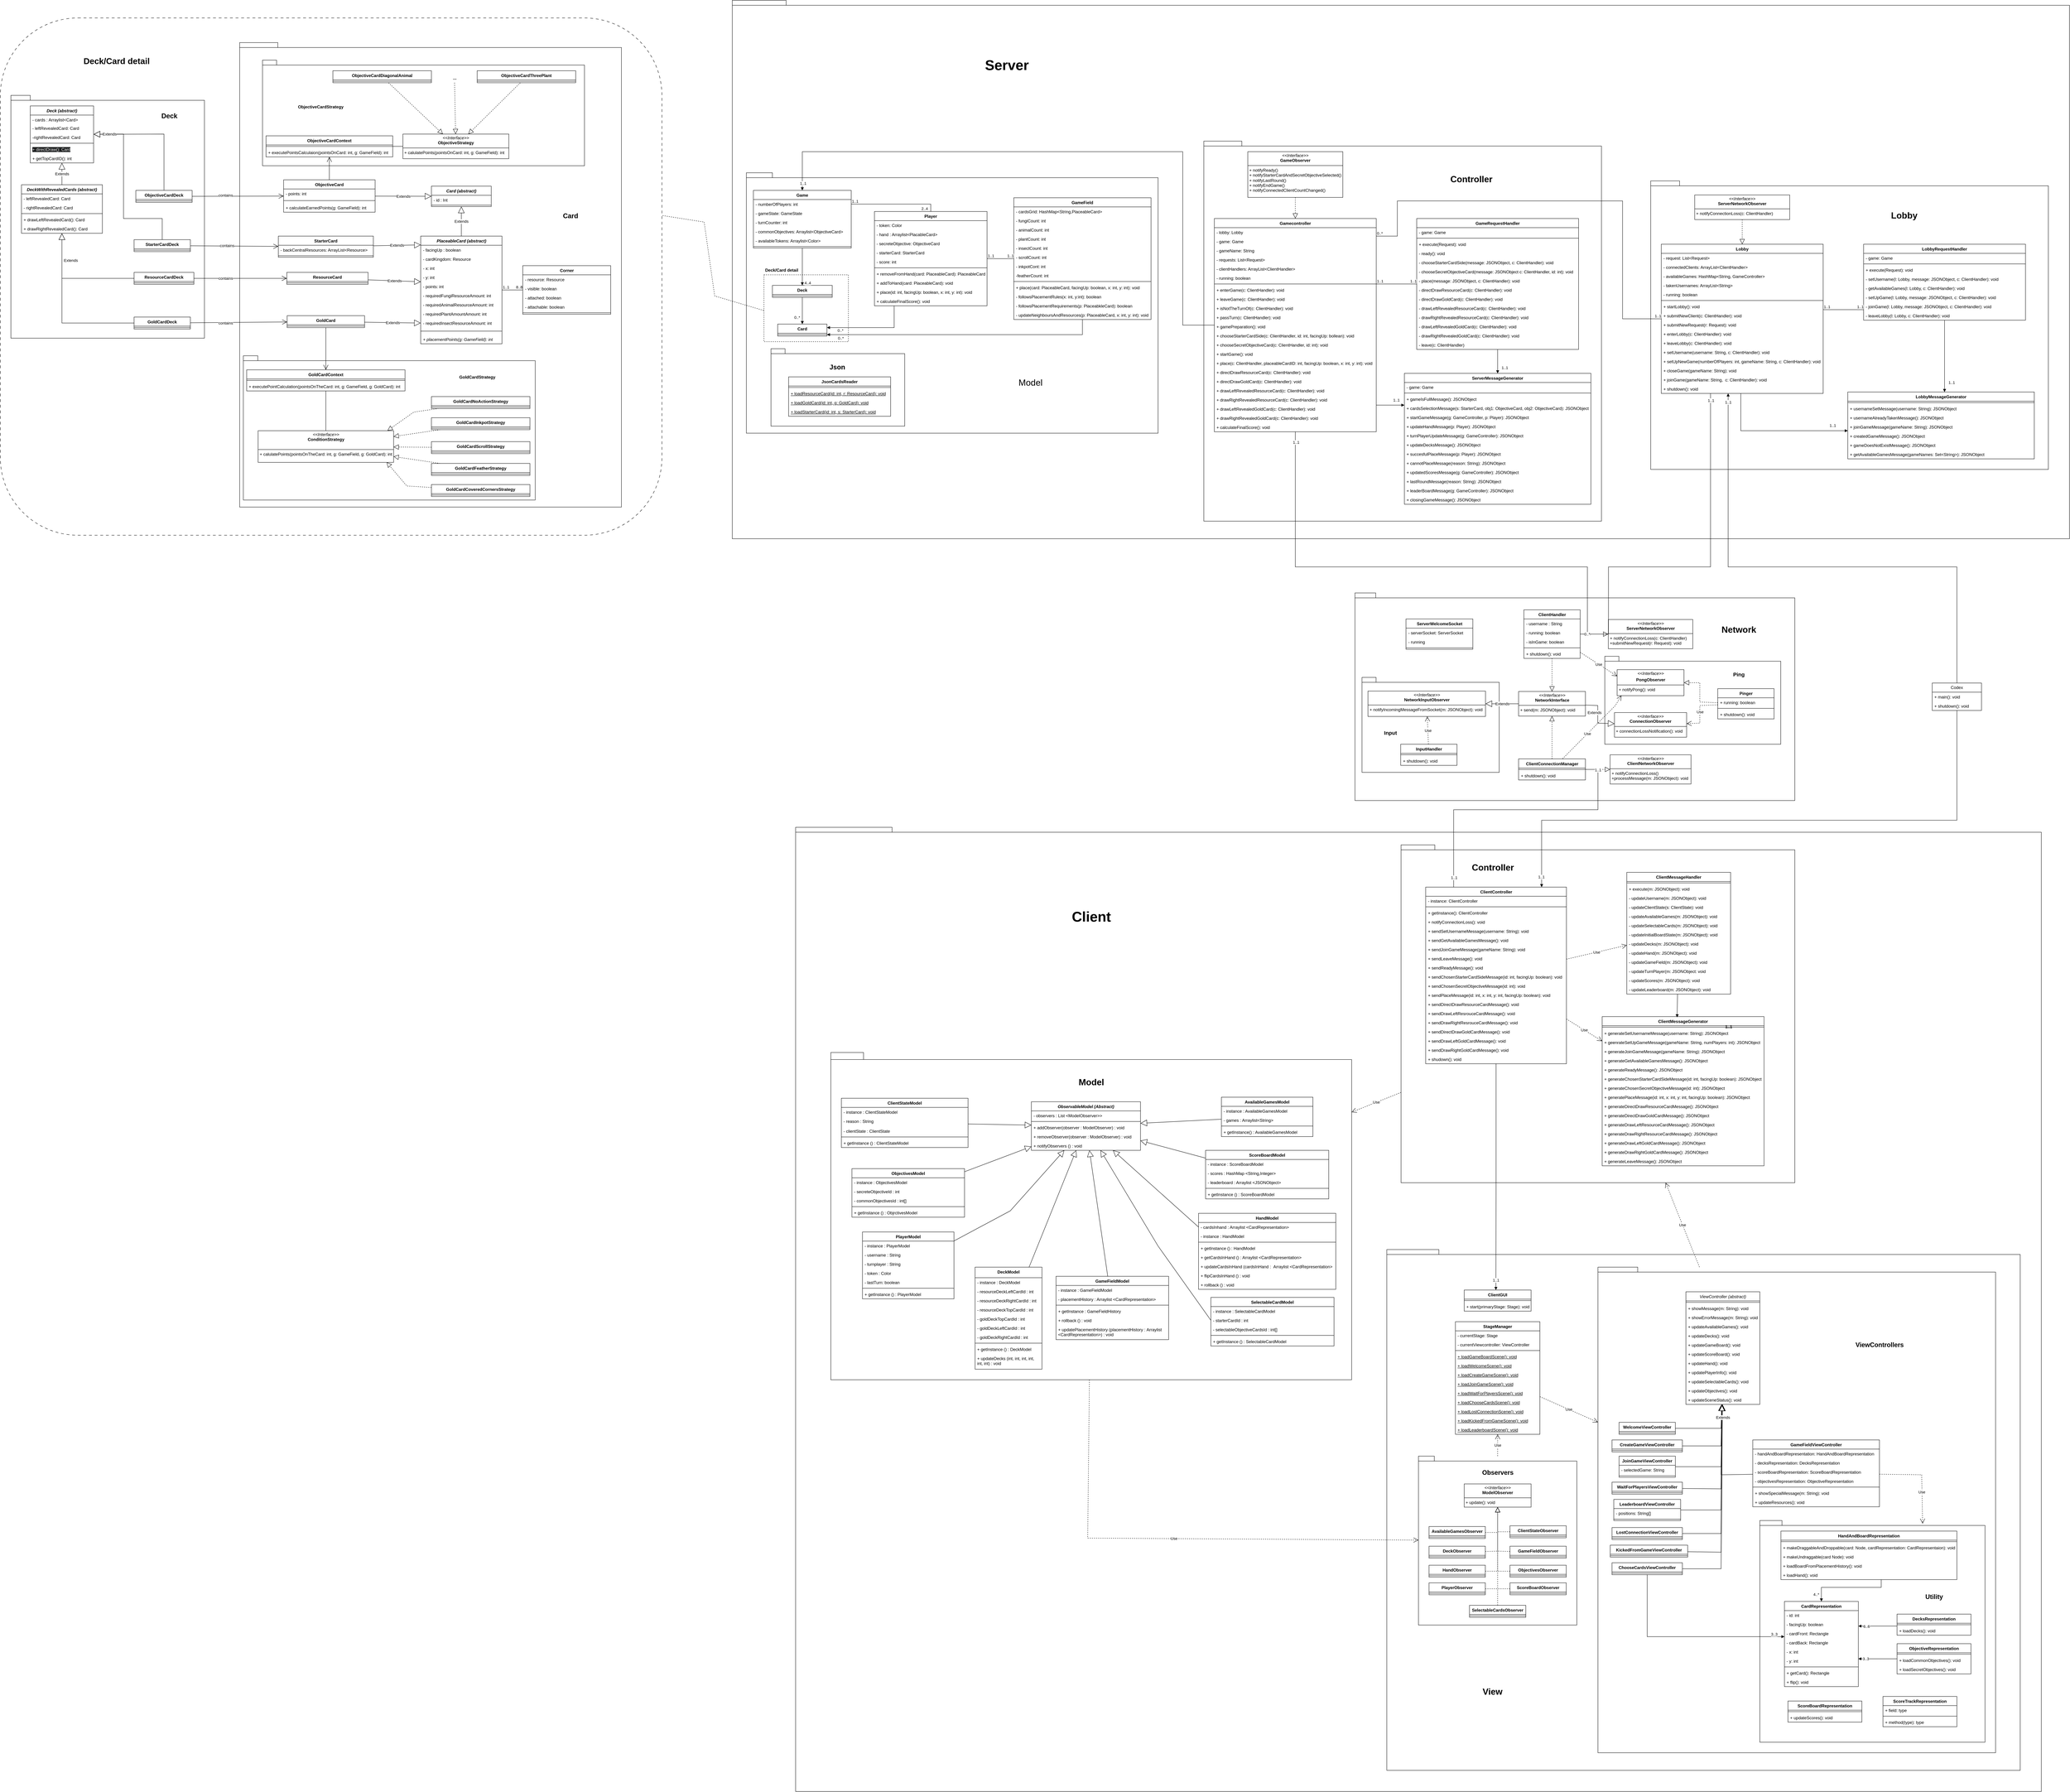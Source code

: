 <mxfile version="24.4.3" type="device" pages="10">
  <diagram id="IgTx_Er9uvGpqo3d3Foo" name="UML">
    <mxGraphModel dx="11584" dy="5953" grid="1" gridSize="10" guides="1" tooltips="1" connect="1" arrows="1" fold="1" page="1" pageScale="1" pageWidth="827" pageHeight="1169" math="0" shadow="0">
      <root>
        <mxCell id="0" />
        <mxCell id="1" parent="0" />
        <mxCell id="XMoRBED8Os03n5-nxmLc-172" value="package" style="shape=folder;fontStyle=1;spacingTop=10;tabWidth=40;tabHeight=14;tabPosition=left;html=1;whiteSpace=wrap;" vertex="1" parent="1">
          <mxGeometry x="-570" y="-800" width="3800" height="1530" as="geometry" />
        </mxCell>
        <mxCell id="XMoRBED8Os03n5-nxmLc-171" value="" style="shape=folder;fontStyle=1;spacingTop=10;tabWidth=40;tabHeight=14;tabPosition=left;html=1;whiteSpace=wrap;" vertex="1" parent="1">
          <mxGeometry x="-390" y="1550" width="3540" height="2740" as="geometry" />
        </mxCell>
        <mxCell id="IvF0Nd8xIK_Bv-WIMWVV-1" value="" style="shape=folder;fontStyle=1;spacingTop=10;tabWidth=40;tabHeight=14;tabPosition=left;html=1;whiteSpace=wrap;" vertex="1" parent="1">
          <mxGeometry x="-530" y="-310" width="1170" height="740" as="geometry" />
        </mxCell>
        <mxCell id="IvF0Nd8xIK_Bv-WIMWVV-2" value="Game" style="swimlane;fontStyle=1;align=center;verticalAlign=top;childLayout=stackLayout;horizontal=1;startSize=26;horizontalStack=0;resizeParent=1;resizeParentMax=0;resizeLast=0;collapsible=1;marginBottom=0;whiteSpace=wrap;html=1;" vertex="1" parent="1">
          <mxGeometry x="-510" y="-260" width="278" height="164" as="geometry" />
        </mxCell>
        <mxCell id="IvF0Nd8xIK_Bv-WIMWVV-3" value="- numberOfPlayers: int" style="text;strokeColor=none;fillColor=none;align=left;verticalAlign=top;spacingLeft=4;spacingRight=4;overflow=hidden;rotatable=0;points=[[0,0.5],[1,0.5]];portConstraint=eastwest;whiteSpace=wrap;html=1;" vertex="1" parent="IvF0Nd8xIK_Bv-WIMWVV-2">
          <mxGeometry y="26" width="278" height="26" as="geometry" />
        </mxCell>
        <mxCell id="IvF0Nd8xIK_Bv-WIMWVV-4" value="- gameState: GameState" style="text;strokeColor=none;fillColor=none;align=left;verticalAlign=top;spacingLeft=4;spacingRight=4;overflow=hidden;rotatable=0;points=[[0,0.5],[1,0.5]];portConstraint=eastwest;whiteSpace=wrap;html=1;" vertex="1" parent="IvF0Nd8xIK_Bv-WIMWVV-2">
          <mxGeometry y="52" width="278" height="26" as="geometry" />
        </mxCell>
        <mxCell id="IvF0Nd8xIK_Bv-WIMWVV-5" value="- turnCounter: int" style="text;strokeColor=none;fillColor=none;align=left;verticalAlign=top;spacingLeft=4;spacingRight=4;overflow=hidden;rotatable=0;points=[[0,0.5],[1,0.5]];portConstraint=eastwest;whiteSpace=wrap;html=1;" vertex="1" parent="IvF0Nd8xIK_Bv-WIMWVV-2">
          <mxGeometry y="78" width="278" height="26" as="geometry" />
        </mxCell>
        <mxCell id="IvF0Nd8xIK_Bv-WIMWVV-6" value="- commonObjectives: Arraylist&amp;lt;ObjectiveCard&amp;gt;" style="text;strokeColor=none;fillColor=none;align=left;verticalAlign=top;spacingLeft=4;spacingRight=4;overflow=hidden;rotatable=0;points=[[0,0.5],[1,0.5]];portConstraint=eastwest;whiteSpace=wrap;html=1;" vertex="1" parent="IvF0Nd8xIK_Bv-WIMWVV-2">
          <mxGeometry y="104" width="278" height="26" as="geometry" />
        </mxCell>
        <mxCell id="IvF0Nd8xIK_Bv-WIMWVV-7" value="- availableTokens: Arraylist&amp;lt;Color&amp;gt;" style="text;strokeColor=none;fillColor=none;align=left;verticalAlign=top;spacingLeft=4;spacingRight=4;overflow=hidden;rotatable=0;points=[[0,0.5],[1,0.5]];portConstraint=eastwest;whiteSpace=wrap;html=1;" vertex="1" parent="IvF0Nd8xIK_Bv-WIMWVV-2">
          <mxGeometry y="130" width="278" height="26" as="geometry" />
        </mxCell>
        <mxCell id="IvF0Nd8xIK_Bv-WIMWVV-8" value="" style="line;strokeWidth=1;fillColor=none;align=left;verticalAlign=middle;spacingTop=-1;spacingLeft=3;spacingRight=3;rotatable=0;labelPosition=right;points=[];portConstraint=eastwest;strokeColor=inherit;" vertex="1" parent="IvF0Nd8xIK_Bv-WIMWVV-2">
          <mxGeometry y="156" width="278" height="8" as="geometry" />
        </mxCell>
        <mxCell id="IvF0Nd8xIK_Bv-WIMWVV-9" value="" style="rounded=0;whiteSpace=wrap;html=1;dashed=1;" vertex="1" parent="1">
          <mxGeometry x="-480" y="-20" width="240" height="190" as="geometry" />
        </mxCell>
        <mxCell id="IvF0Nd8xIK_Bv-WIMWVV-10" value="Deck" style="swimlane;fontStyle=1;align=center;verticalAlign=top;childLayout=stackLayout;horizontal=1;startSize=26;horizontalStack=0;resizeParent=1;resizeParentMax=0;resizeLast=0;collapsible=1;marginBottom=0;whiteSpace=wrap;html=1;" vertex="1" parent="1">
          <mxGeometry x="-456" y="10" width="170" height="34" as="geometry" />
        </mxCell>
        <mxCell id="IvF0Nd8xIK_Bv-WIMWVV-11" value="" style="line;strokeWidth=1;fillColor=none;align=left;verticalAlign=middle;spacingTop=-1;spacingLeft=3;spacingRight=3;rotatable=0;labelPosition=right;points=[];portConstraint=eastwest;strokeColor=inherit;" vertex="1" parent="IvF0Nd8xIK_Bv-WIMWVV-10">
          <mxGeometry y="26" width="170" height="8" as="geometry" />
        </mxCell>
        <mxCell id="IvF0Nd8xIK_Bv-WIMWVV-12" value="GameField" style="swimlane;fontStyle=1;align=center;verticalAlign=top;childLayout=stackLayout;horizontal=1;startSize=26;horizontalStack=0;resizeParent=1;resizeParentMax=0;resizeLast=0;collapsible=1;marginBottom=0;whiteSpace=wrap;html=1;" vertex="1" parent="1">
          <mxGeometry x="230" y="-239" width="390" height="346" as="geometry">
            <mxRectangle x="810" y="251" width="100" height="30" as="alternateBounds" />
          </mxGeometry>
        </mxCell>
        <mxCell id="IvF0Nd8xIK_Bv-WIMWVV-13" value="- cardsGrid: HashMap&amp;lt;String,PlaceableCard&amp;gt;" style="text;strokeColor=none;fillColor=none;align=left;verticalAlign=top;spacingLeft=4;spacingRight=4;overflow=hidden;rotatable=0;points=[[0,0.5],[1,0.5]];portConstraint=eastwest;whiteSpace=wrap;html=1;" vertex="1" parent="IvF0Nd8xIK_Bv-WIMWVV-12">
          <mxGeometry y="26" width="390" height="26" as="geometry" />
        </mxCell>
        <mxCell id="IvF0Nd8xIK_Bv-WIMWVV-14" value="- fungiCount: int" style="text;strokeColor=none;fillColor=none;align=left;verticalAlign=top;spacingLeft=4;spacingRight=4;overflow=hidden;rotatable=0;points=[[0,0.5],[1,0.5]];portConstraint=eastwest;whiteSpace=wrap;html=1;" vertex="1" parent="IvF0Nd8xIK_Bv-WIMWVV-12">
          <mxGeometry y="52" width="390" height="26" as="geometry" />
        </mxCell>
        <mxCell id="IvF0Nd8xIK_Bv-WIMWVV-15" value="- animalCount: int" style="text;strokeColor=none;fillColor=none;align=left;verticalAlign=top;spacingLeft=4;spacingRight=4;overflow=hidden;rotatable=0;points=[[0,0.5],[1,0.5]];portConstraint=eastwest;whiteSpace=wrap;html=1;" vertex="1" parent="IvF0Nd8xIK_Bv-WIMWVV-12">
          <mxGeometry y="78" width="390" height="26" as="geometry" />
        </mxCell>
        <mxCell id="IvF0Nd8xIK_Bv-WIMWVV-16" value="- plantCount: int" style="text;strokeColor=none;fillColor=none;align=left;verticalAlign=top;spacingLeft=4;spacingRight=4;overflow=hidden;rotatable=0;points=[[0,0.5],[1,0.5]];portConstraint=eastwest;whiteSpace=wrap;html=1;" vertex="1" parent="IvF0Nd8xIK_Bv-WIMWVV-12">
          <mxGeometry y="104" width="390" height="26" as="geometry" />
        </mxCell>
        <mxCell id="IvF0Nd8xIK_Bv-WIMWVV-17" value="- insectCount: int" style="text;strokeColor=none;fillColor=none;align=left;verticalAlign=top;spacingLeft=4;spacingRight=4;overflow=hidden;rotatable=0;points=[[0,0.5],[1,0.5]];portConstraint=eastwest;whiteSpace=wrap;html=1;" vertex="1" parent="IvF0Nd8xIK_Bv-WIMWVV-12">
          <mxGeometry y="130" width="390" height="26" as="geometry" />
        </mxCell>
        <mxCell id="IvF0Nd8xIK_Bv-WIMWVV-18" value="- scrollCount: int" style="text;strokeColor=none;fillColor=none;align=left;verticalAlign=top;spacingLeft=4;spacingRight=4;overflow=hidden;rotatable=0;points=[[0,0.5],[1,0.5]];portConstraint=eastwest;whiteSpace=wrap;html=1;" vertex="1" parent="IvF0Nd8xIK_Bv-WIMWVV-12">
          <mxGeometry y="156" width="390" height="26" as="geometry" />
        </mxCell>
        <mxCell id="IvF0Nd8xIK_Bv-WIMWVV-19" value="- inkpotCont: int" style="text;strokeColor=none;fillColor=none;align=left;verticalAlign=top;spacingLeft=4;spacingRight=4;overflow=hidden;rotatable=0;points=[[0,0.5],[1,0.5]];portConstraint=eastwest;whiteSpace=wrap;html=1;" vertex="1" parent="IvF0Nd8xIK_Bv-WIMWVV-12">
          <mxGeometry y="182" width="390" height="26" as="geometry" />
        </mxCell>
        <mxCell id="IvF0Nd8xIK_Bv-WIMWVV-20" value="-featherCount: int" style="text;strokeColor=none;fillColor=none;align=left;verticalAlign=top;spacingLeft=4;spacingRight=4;overflow=hidden;rotatable=0;points=[[0,0.5],[1,0.5]];portConstraint=eastwest;whiteSpace=wrap;html=1;" vertex="1" parent="IvF0Nd8xIK_Bv-WIMWVV-12">
          <mxGeometry y="208" width="390" height="26" as="geometry" />
        </mxCell>
        <mxCell id="IvF0Nd8xIK_Bv-WIMWVV-21" value="" style="line;strokeWidth=1;fillColor=none;align=left;verticalAlign=middle;spacingTop=-1;spacingLeft=3;spacingRight=3;rotatable=0;labelPosition=right;points=[];portConstraint=eastwest;strokeColor=inherit;" vertex="1" parent="IvF0Nd8xIK_Bv-WIMWVV-12">
          <mxGeometry y="234" width="390" height="8" as="geometry" />
        </mxCell>
        <mxCell id="IvF0Nd8xIK_Bv-WIMWVV-22" value="+ place(card: PlaceableCard, facingUp: boolean, x: int, y: int): void" style="text;strokeColor=none;fillColor=none;align=left;verticalAlign=top;spacingLeft=4;spacingRight=4;overflow=hidden;rotatable=0;points=[[0,0.5],[1,0.5]];portConstraint=eastwest;whiteSpace=wrap;html=1;" vertex="1" parent="IvF0Nd8xIK_Bv-WIMWVV-12">
          <mxGeometry y="242" width="390" height="26" as="geometry" />
        </mxCell>
        <mxCell id="IvF0Nd8xIK_Bv-WIMWVV-23" value="- followsPlacementRules(x: int, y:int): boolean" style="text;strokeColor=none;fillColor=none;align=left;verticalAlign=top;spacingLeft=4;spacingRight=4;overflow=hidden;rotatable=0;points=[[0,0.5],[1,0.5]];portConstraint=eastwest;whiteSpace=wrap;html=1;" vertex="1" parent="IvF0Nd8xIK_Bv-WIMWVV-12">
          <mxGeometry y="268" width="390" height="26" as="geometry" />
        </mxCell>
        <mxCell id="IvF0Nd8xIK_Bv-WIMWVV-24" value="- followsPlacementRequirements(p: PlaceabkleCard): boolean" style="text;strokeColor=none;fillColor=none;align=left;verticalAlign=top;spacingLeft=4;spacingRight=4;overflow=hidden;rotatable=0;points=[[0,0.5],[1,0.5]];portConstraint=eastwest;whiteSpace=wrap;html=1;" vertex="1" parent="IvF0Nd8xIK_Bv-WIMWVV-12">
          <mxGeometry y="294" width="390" height="26" as="geometry" />
        </mxCell>
        <mxCell id="IvF0Nd8xIK_Bv-WIMWVV-25" value="- updateNeighboursAndResources(p: PlaceableCard, x: int, y: int): void" style="text;strokeColor=none;fillColor=none;align=left;verticalAlign=top;spacingLeft=4;spacingRight=4;overflow=hidden;rotatable=0;points=[[0,0.5],[1,0.5]];portConstraint=eastwest;whiteSpace=wrap;html=1;" vertex="1" parent="IvF0Nd8xIK_Bv-WIMWVV-12">
          <mxGeometry y="320" width="390" height="26" as="geometry" />
        </mxCell>
        <mxCell id="IvF0Nd8xIK_Bv-WIMWVV-26" value="Card" style="swimlane;fontStyle=1;align=center;verticalAlign=top;childLayout=stackLayout;horizontal=1;startSize=26;horizontalStack=0;resizeParent=1;resizeParentMax=0;resizeLast=0;collapsible=1;marginBottom=0;whiteSpace=wrap;html=1;" vertex="1" parent="1">
          <mxGeometry x="-441" y="120" width="140" height="34" as="geometry" />
        </mxCell>
        <mxCell id="IvF0Nd8xIK_Bv-WIMWVV-27" value="" style="line;strokeWidth=1;fillColor=none;align=left;verticalAlign=middle;spacingTop=-1;spacingLeft=3;spacingRight=3;rotatable=0;labelPosition=right;points=[];portConstraint=eastwest;strokeColor=inherit;" vertex="1" parent="IvF0Nd8xIK_Bv-WIMWVV-26">
          <mxGeometry y="26" width="140" height="8" as="geometry" />
        </mxCell>
        <mxCell id="IvF0Nd8xIK_Bv-WIMWVV-28" value="Player" style="swimlane;fontStyle=1;align=center;verticalAlign=top;childLayout=stackLayout;horizontal=1;startSize=26;horizontalStack=0;resizeParent=1;resizeParentMax=0;resizeLast=0;collapsible=1;marginBottom=0;whiteSpace=wrap;html=1;" vertex="1" parent="1">
          <mxGeometry x="-166" y="-200" width="320" height="268" as="geometry" />
        </mxCell>
        <mxCell id="IvF0Nd8xIK_Bv-WIMWVV-29" value="- token: Color" style="text;strokeColor=none;fillColor=none;align=left;verticalAlign=top;spacingLeft=4;spacingRight=4;overflow=hidden;rotatable=0;points=[[0,0.5],[1,0.5]];portConstraint=eastwest;whiteSpace=wrap;html=1;" vertex="1" parent="IvF0Nd8xIK_Bv-WIMWVV-28">
          <mxGeometry y="26" width="320" height="26" as="geometry" />
        </mxCell>
        <mxCell id="IvF0Nd8xIK_Bv-WIMWVV-30" value="- hand : Arraylist&amp;lt;PlacableCard&amp;gt;" style="text;strokeColor=none;fillColor=none;align=left;verticalAlign=top;spacingLeft=4;spacingRight=4;overflow=hidden;rotatable=0;points=[[0,0.5],[1,0.5]];portConstraint=eastwest;whiteSpace=wrap;html=1;" vertex="1" parent="IvF0Nd8xIK_Bv-WIMWVV-28">
          <mxGeometry y="52" width="320" height="26" as="geometry" />
        </mxCell>
        <mxCell id="IvF0Nd8xIK_Bv-WIMWVV-31" value="- secreteObjective: ObjectiveCard" style="text;strokeColor=none;fillColor=none;align=left;verticalAlign=top;spacingLeft=4;spacingRight=4;overflow=hidden;rotatable=0;points=[[0,0.5],[1,0.5]];portConstraint=eastwest;whiteSpace=wrap;html=1;" vertex="1" parent="IvF0Nd8xIK_Bv-WIMWVV-28">
          <mxGeometry y="78" width="320" height="26" as="geometry" />
        </mxCell>
        <mxCell id="IvF0Nd8xIK_Bv-WIMWVV-32" value="- starterCard: StarterCard" style="text;strokeColor=none;fillColor=none;align=left;verticalAlign=top;spacingLeft=4;spacingRight=4;overflow=hidden;rotatable=0;points=[[0,0.5],[1,0.5]];portConstraint=eastwest;whiteSpace=wrap;html=1;" vertex="1" parent="IvF0Nd8xIK_Bv-WIMWVV-28">
          <mxGeometry y="104" width="320" height="26" as="geometry" />
        </mxCell>
        <mxCell id="IvF0Nd8xIK_Bv-WIMWVV-33" value="- score: int" style="text;strokeColor=none;fillColor=none;align=left;verticalAlign=top;spacingLeft=4;spacingRight=4;overflow=hidden;rotatable=0;points=[[0,0.5],[1,0.5]];portConstraint=eastwest;whiteSpace=wrap;html=1;" vertex="1" parent="IvF0Nd8xIK_Bv-WIMWVV-28">
          <mxGeometry y="130" width="320" height="26" as="geometry" />
        </mxCell>
        <mxCell id="IvF0Nd8xIK_Bv-WIMWVV-34" value="" style="line;strokeWidth=1;fillColor=none;align=left;verticalAlign=middle;spacingTop=-1;spacingLeft=3;spacingRight=3;rotatable=0;labelPosition=right;points=[];portConstraint=eastwest;strokeColor=inherit;" vertex="1" parent="IvF0Nd8xIK_Bv-WIMWVV-28">
          <mxGeometry y="156" width="320" height="8" as="geometry" />
        </mxCell>
        <mxCell id="IvF0Nd8xIK_Bv-WIMWVV-35" value="+ removeFromHand(card: PlaceableCard): PlaceableCard" style="text;strokeColor=none;fillColor=none;align=left;verticalAlign=top;spacingLeft=4;spacingRight=4;overflow=hidden;rotatable=0;points=[[0,0.5],[1,0.5]];portConstraint=eastwest;whiteSpace=wrap;html=1;" vertex="1" parent="IvF0Nd8xIK_Bv-WIMWVV-28">
          <mxGeometry y="164" width="320" height="26" as="geometry" />
        </mxCell>
        <mxCell id="IvF0Nd8xIK_Bv-WIMWVV-36" value="+ addToHand(card: PlaceableCard): void" style="text;strokeColor=none;fillColor=none;align=left;verticalAlign=top;spacingLeft=4;spacingRight=4;overflow=hidden;rotatable=0;points=[[0,0.5],[1,0.5]];portConstraint=eastwest;whiteSpace=wrap;html=1;" vertex="1" parent="IvF0Nd8xIK_Bv-WIMWVV-28">
          <mxGeometry y="190" width="320" height="26" as="geometry" />
        </mxCell>
        <mxCell id="IvF0Nd8xIK_Bv-WIMWVV-37" value="+ place(id: int, facingUp: boolean, x: int, y: int): void" style="text;strokeColor=none;fillColor=none;align=left;verticalAlign=top;spacingLeft=4;spacingRight=4;overflow=hidden;rotatable=0;points=[[0,0.5],[1,0.5]];portConstraint=eastwest;whiteSpace=wrap;html=1;" vertex="1" parent="IvF0Nd8xIK_Bv-WIMWVV-28">
          <mxGeometry y="216" width="320" height="26" as="geometry" />
        </mxCell>
        <mxCell id="IvF0Nd8xIK_Bv-WIMWVV-38" value="+ calculateFinalScore(): void" style="text;strokeColor=none;fillColor=none;align=left;verticalAlign=top;spacingLeft=4;spacingRight=4;overflow=hidden;rotatable=0;points=[[0,0.5],[1,0.5]];portConstraint=eastwest;whiteSpace=wrap;html=1;" vertex="1" parent="IvF0Nd8xIK_Bv-WIMWVV-28">
          <mxGeometry y="242" width="320" height="26" as="geometry" />
        </mxCell>
        <mxCell id="IvF0Nd8xIK_Bv-WIMWVV-39" value="&lt;font style=&quot;font-size: 25px;&quot;&gt;Model&lt;/font&gt;" style="text;html=1;align=center;verticalAlign=middle;resizable=0;points=[];autosize=1;strokeColor=none;fillColor=none;" vertex="1" parent="1">
          <mxGeometry x="232" y="265" width="90" height="40" as="geometry" />
        </mxCell>
        <mxCell id="IvF0Nd8xIK_Bv-WIMWVV-40" value="" style="endArrow=block;endFill=1;html=1;edgeStyle=orthogonalEdgeStyle;align=left;verticalAlign=top;rounded=0;" edge="1" parent="1" source="IvF0Nd8xIK_Bv-WIMWVV-10" target="IvF0Nd8xIK_Bv-WIMWVV-26">
          <mxGeometry x="0.038" y="-64" relative="1" as="geometry">
            <mxPoint x="-303" y="-14" as="sourcePoint" />
            <mxPoint x="-440" y="113" as="targetPoint" />
            <mxPoint x="9" y="-32" as="offset" />
          </mxGeometry>
        </mxCell>
        <mxCell id="IvF0Nd8xIK_Bv-WIMWVV-41" value="0..*" style="edgeLabel;html=1;align=center;verticalAlign=middle;resizable=0;points=[];" vertex="1" connectable="0" parent="IvF0Nd8xIK_Bv-WIMWVV-40">
          <mxGeometry x="0.498" relative="1" as="geometry">
            <mxPoint x="-15" as="offset" />
          </mxGeometry>
        </mxCell>
        <mxCell id="IvF0Nd8xIK_Bv-WIMWVV-42" value="" style="endArrow=block;endFill=1;html=1;edgeStyle=orthogonalEdgeStyle;align=left;verticalAlign=top;rounded=0;" edge="1" parent="1" source="IvF0Nd8xIK_Bv-WIMWVV-28" target="IvF0Nd8xIK_Bv-WIMWVV-26">
          <mxGeometry x="0.038" y="-64" relative="1" as="geometry">
            <mxPoint x="-83" y="-14" as="sourcePoint" />
            <mxPoint x="-220" y="113" as="targetPoint" />
            <mxPoint x="9" y="-32" as="offset" />
            <Array as="points">
              <mxPoint x="-110" y="130" />
            </Array>
          </mxGeometry>
        </mxCell>
        <mxCell id="IvF0Nd8xIK_Bv-WIMWVV-43" value="0..*" style="edgeLabel;html=1;align=center;verticalAlign=middle;resizable=0;points=[];" vertex="1" connectable="0" parent="IvF0Nd8xIK_Bv-WIMWVV-42">
          <mxGeometry x="0.724" y="-1" relative="1" as="geometry">
            <mxPoint x="3" y="9" as="offset" />
          </mxGeometry>
        </mxCell>
        <mxCell id="IvF0Nd8xIK_Bv-WIMWVV-44" value="" style="endArrow=block;endFill=1;html=1;edgeStyle=orthogonalEdgeStyle;align=left;verticalAlign=top;rounded=0;" edge="1" parent="1" source="IvF0Nd8xIK_Bv-WIMWVV-12" target="IvF0Nd8xIK_Bv-WIMWVV-26">
          <mxGeometry x="0.038" y="-64" relative="1" as="geometry">
            <mxPoint x="87" y="10" as="sourcePoint" />
            <mxPoint x="-50" y="137" as="targetPoint" />
            <mxPoint x="9" y="-32" as="offset" />
            <Array as="points">
              <mxPoint x="425" y="150" />
            </Array>
          </mxGeometry>
        </mxCell>
        <mxCell id="IvF0Nd8xIK_Bv-WIMWVV-45" value="0..*" style="edgeLabel;html=1;align=center;verticalAlign=middle;resizable=0;points=[];" vertex="1" connectable="0" parent="IvF0Nd8xIK_Bv-WIMWVV-44">
          <mxGeometry x="0.816" y="1" relative="1" as="geometry">
            <mxPoint x="-32" y="9" as="offset" />
          </mxGeometry>
        </mxCell>
        <mxCell id="IvF0Nd8xIK_Bv-WIMWVV-46" value="" style="endArrow=block;endFill=1;html=1;edgeStyle=orthogonalEdgeStyle;align=left;verticalAlign=top;rounded=0;" edge="1" parent="1" source="IvF0Nd8xIK_Bv-WIMWVV-2" target="IvF0Nd8xIK_Bv-WIMWVV-10">
          <mxGeometry x="-1" relative="1" as="geometry">
            <mxPoint x="-390" y="-130" as="sourcePoint" />
            <mxPoint x="-230" y="-130" as="targetPoint" />
          </mxGeometry>
        </mxCell>
        <mxCell id="IvF0Nd8xIK_Bv-WIMWVV-47" value="4..4" style="edgeLabel;html=1;align=center;verticalAlign=middle;resizable=0;points=[];" vertex="1" connectable="0" parent="IvF0Nd8xIK_Bv-WIMWVV-46">
          <mxGeometry x="0.688" y="1" relative="1" as="geometry">
            <mxPoint x="14" y="9" as="offset" />
          </mxGeometry>
        </mxCell>
        <mxCell id="IvF0Nd8xIK_Bv-WIMWVV-48" value="" style="endArrow=none;html=1;edgeStyle=orthogonalEdgeStyle;rounded=0;exitX=1;exitY=0.5;exitDx=0;exitDy=0;" edge="1" parent="1" source="IvF0Nd8xIK_Bv-WIMWVV-3" target="IvF0Nd8xIK_Bv-WIMWVV-28">
          <mxGeometry relative="1" as="geometry">
            <mxPoint x="-90" y="-210" as="sourcePoint" />
            <mxPoint x="70" y="-210" as="targetPoint" />
          </mxGeometry>
        </mxCell>
        <mxCell id="IvF0Nd8xIK_Bv-WIMWVV-49" value="1..1" style="edgeLabel;resizable=0;html=1;align=left;verticalAlign=bottom;" connectable="0" vertex="1" parent="IvF0Nd8xIK_Bv-WIMWVV-48">
          <mxGeometry x="-1" relative="1" as="geometry" />
        </mxCell>
        <mxCell id="IvF0Nd8xIK_Bv-WIMWVV-50" value="2..4" style="edgeLabel;resizable=0;html=1;align=right;verticalAlign=bottom;" connectable="0" vertex="1" parent="IvF0Nd8xIK_Bv-WIMWVV-48">
          <mxGeometry x="1" relative="1" as="geometry">
            <mxPoint x="-8" as="offset" />
          </mxGeometry>
        </mxCell>
        <mxCell id="IvF0Nd8xIK_Bv-WIMWVV-51" value="" style="endArrow=none;html=1;edgeStyle=orthogonalEdgeStyle;rounded=0;" edge="1" parent="1" source="IvF0Nd8xIK_Bv-WIMWVV-28" target="IvF0Nd8xIK_Bv-WIMWVV-12">
          <mxGeometry relative="1" as="geometry">
            <mxPoint x="-10" y="80" as="sourcePoint" />
            <mxPoint x="150" y="80" as="targetPoint" />
          </mxGeometry>
        </mxCell>
        <mxCell id="IvF0Nd8xIK_Bv-WIMWVV-52" value="1..1" style="edgeLabel;resizable=0;html=1;align=left;verticalAlign=bottom;" connectable="0" vertex="1" parent="IvF0Nd8xIK_Bv-WIMWVV-51">
          <mxGeometry x="-1" relative="1" as="geometry" />
        </mxCell>
        <mxCell id="IvF0Nd8xIK_Bv-WIMWVV-53" value="1..1" style="edgeLabel;resizable=0;html=1;align=right;verticalAlign=bottom;" connectable="0" vertex="1" parent="IvF0Nd8xIK_Bv-WIMWVV-51">
          <mxGeometry x="1" relative="1" as="geometry" />
        </mxCell>
        <mxCell id="IvF0Nd8xIK_Bv-WIMWVV-54" value="Deck/Card detail" style="text;align=center;fontStyle=1;verticalAlign=middle;spacingLeft=3;spacingRight=3;strokeColor=none;rotatable=0;points=[[0,0.5],[1,0.5]];portConstraint=eastwest;html=1;" vertex="1" parent="1">
          <mxGeometry x="-470" y="-46" width="80" height="26" as="geometry" />
        </mxCell>
        <mxCell id="IvF0Nd8xIK_Bv-WIMWVV-55" value="" style="shape=folder;fontStyle=1;spacingTop=10;tabWidth=40;tabHeight=14;tabPosition=left;html=1;whiteSpace=wrap;" vertex="1" parent="1">
          <mxGeometry x="-460" y="190" width="380" height="220" as="geometry" />
        </mxCell>
        <mxCell id="IvF0Nd8xIK_Bv-WIMWVV-56" value="JsonCardsReader" style="swimlane;fontStyle=1;align=center;verticalAlign=top;childLayout=stackLayout;horizontal=1;startSize=26;horizontalStack=0;resizeParent=1;resizeParentMax=0;resizeLast=0;collapsible=1;marginBottom=0;whiteSpace=wrap;html=1;" vertex="1" parent="1">
          <mxGeometry x="-410" y="270" width="290" height="112" as="geometry" />
        </mxCell>
        <mxCell id="IvF0Nd8xIK_Bv-WIMWVV-57" value="" style="line;strokeWidth=1;fillColor=none;align=left;verticalAlign=middle;spacingTop=-1;spacingLeft=3;spacingRight=3;rotatable=0;labelPosition=right;points=[];portConstraint=eastwest;strokeColor=inherit;" vertex="1" parent="IvF0Nd8xIK_Bv-WIMWVV-56">
          <mxGeometry y="26" width="290" height="8" as="geometry" />
        </mxCell>
        <mxCell id="IvF0Nd8xIK_Bv-WIMWVV-58" value="&lt;u&gt;+ loadResourceCard(id: int, r: ResourceCard): void&lt;/u&gt;" style="text;strokeColor=none;fillColor=none;align=left;verticalAlign=top;spacingLeft=4;spacingRight=4;overflow=hidden;rotatable=0;points=[[0,0.5],[1,0.5]];portConstraint=eastwest;whiteSpace=wrap;html=1;" vertex="1" parent="IvF0Nd8xIK_Bv-WIMWVV-56">
          <mxGeometry y="34" width="290" height="26" as="geometry" />
        </mxCell>
        <mxCell id="IvF0Nd8xIK_Bv-WIMWVV-59" value="&lt;u&gt;+ loadGoldCard(id: int, g: GoldCard): void&lt;/u&gt;" style="text;strokeColor=none;fillColor=none;align=left;verticalAlign=top;spacingLeft=4;spacingRight=4;overflow=hidden;rotatable=0;points=[[0,0.5],[1,0.5]];portConstraint=eastwest;whiteSpace=wrap;html=1;" vertex="1" parent="IvF0Nd8xIK_Bv-WIMWVV-56">
          <mxGeometry y="60" width="290" height="26" as="geometry" />
        </mxCell>
        <mxCell id="IvF0Nd8xIK_Bv-WIMWVV-60" value="&lt;u&gt;+ loadStarterCard(id: int, s: StarterCard): void&lt;/u&gt;" style="text;strokeColor=none;fillColor=none;align=left;verticalAlign=top;spacingLeft=4;spacingRight=4;overflow=hidden;rotatable=0;points=[[0,0.5],[1,0.5]];portConstraint=eastwest;whiteSpace=wrap;html=1;" vertex="1" parent="IvF0Nd8xIK_Bv-WIMWVV-56">
          <mxGeometry y="86" width="290" height="26" as="geometry" />
        </mxCell>
        <mxCell id="IvF0Nd8xIK_Bv-WIMWVV-61" value="Json" style="text;align=center;fontStyle=1;verticalAlign=middle;spacingLeft=3;spacingRight=3;strokeColor=none;rotatable=0;points=[[0,0.5],[1,0.5]];portConstraint=eastwest;html=1;fontSize=19;" vertex="1" parent="1">
          <mxGeometry x="-312" y="230" width="80" height="26" as="geometry" />
        </mxCell>
        <mxCell id="SW67r_ePgR1h4N5Aiqqv-1" value="" style="shape=folder;fontStyle=1;spacingTop=10;tabWidth=40;tabHeight=14;tabPosition=left;html=1;whiteSpace=wrap;" vertex="1" parent="1">
          <mxGeometry x="770" y="-400" width="1130" height="1080" as="geometry" />
        </mxCell>
        <mxCell id="SW67r_ePgR1h4N5Aiqqv-2" value="Gamecontroller&lt;div&gt;&lt;br&gt;&lt;/div&gt;" style="swimlane;fontStyle=1;align=center;verticalAlign=top;childLayout=stackLayout;horizontal=1;startSize=26;horizontalStack=0;resizeParent=1;resizeParentMax=0;resizeLast=0;collapsible=1;marginBottom=0;whiteSpace=wrap;html=1;" vertex="1" parent="1">
          <mxGeometry x="800" y="-180" width="460" height="606" as="geometry" />
        </mxCell>
        <mxCell id="SW67r_ePgR1h4N5Aiqqv-3" value="- lobby: Lobby" style="text;strokeColor=none;fillColor=none;align=left;verticalAlign=top;spacingLeft=4;spacingRight=4;overflow=hidden;rotatable=0;points=[[0,0.5],[1,0.5]];portConstraint=eastwest;whiteSpace=wrap;html=1;" vertex="1" parent="SW67r_ePgR1h4N5Aiqqv-2">
          <mxGeometry y="26" width="460" height="26" as="geometry" />
        </mxCell>
        <mxCell id="SW67r_ePgR1h4N5Aiqqv-4" value="- game: Game" style="text;strokeColor=none;fillColor=none;align=left;verticalAlign=top;spacingLeft=4;spacingRight=4;overflow=hidden;rotatable=0;points=[[0,0.5],[1,0.5]];portConstraint=eastwest;whiteSpace=wrap;html=1;" vertex="1" parent="SW67r_ePgR1h4N5Aiqqv-2">
          <mxGeometry y="52" width="460" height="26" as="geometry" />
        </mxCell>
        <mxCell id="SW67r_ePgR1h4N5Aiqqv-5" value="- gameName: String" style="text;strokeColor=none;fillColor=none;align=left;verticalAlign=top;spacingLeft=4;spacingRight=4;overflow=hidden;rotatable=0;points=[[0,0.5],[1,0.5]];portConstraint=eastwest;whiteSpace=wrap;html=1;" vertex="1" parent="SW67r_ePgR1h4N5Aiqqv-2">
          <mxGeometry y="78" width="460" height="26" as="geometry" />
        </mxCell>
        <mxCell id="SW67r_ePgR1h4N5Aiqqv-6" value="- requests: List&amp;lt;Request&amp;gt;" style="text;strokeColor=none;fillColor=none;align=left;verticalAlign=top;spacingLeft=4;spacingRight=4;overflow=hidden;rotatable=0;points=[[0,0.5],[1,0.5]];portConstraint=eastwest;whiteSpace=wrap;html=1;" vertex="1" parent="SW67r_ePgR1h4N5Aiqqv-2">
          <mxGeometry y="104" width="460" height="26" as="geometry" />
        </mxCell>
        <mxCell id="SW67r_ePgR1h4N5Aiqqv-7" value="- clientHandlers: ArrayList&amp;lt;ClientHandler&amp;gt;" style="text;strokeColor=none;fillColor=none;align=left;verticalAlign=top;spacingLeft=4;spacingRight=4;overflow=hidden;rotatable=0;points=[[0,0.5],[1,0.5]];portConstraint=eastwest;whiteSpace=wrap;html=1;" vertex="1" parent="SW67r_ePgR1h4N5Aiqqv-2">
          <mxGeometry y="130" width="460" height="26" as="geometry" />
        </mxCell>
        <mxCell id="SW67r_ePgR1h4N5Aiqqv-8" value="- running: boolean" style="text;strokeColor=none;fillColor=none;align=left;verticalAlign=top;spacingLeft=4;spacingRight=4;overflow=hidden;rotatable=0;points=[[0,0.5],[1,0.5]];portConstraint=eastwest;whiteSpace=wrap;html=1;" vertex="1" parent="SW67r_ePgR1h4N5Aiqqv-2">
          <mxGeometry y="156" width="460" height="26" as="geometry" />
        </mxCell>
        <mxCell id="SW67r_ePgR1h4N5Aiqqv-9" value="" style="line;strokeWidth=1;fillColor=none;align=left;verticalAlign=middle;spacingTop=-1;spacingLeft=3;spacingRight=3;rotatable=0;labelPosition=right;points=[];portConstraint=eastwest;strokeColor=inherit;" vertex="1" parent="SW67r_ePgR1h4N5Aiqqv-2">
          <mxGeometry y="182" width="460" height="8" as="geometry" />
        </mxCell>
        <mxCell id="SW67r_ePgR1h4N5Aiqqv-10" value="+ enterGame(c: ClientHandler): void" style="text;strokeColor=none;fillColor=none;align=left;verticalAlign=top;spacingLeft=4;spacingRight=4;overflow=hidden;rotatable=0;points=[[0,0.5],[1,0.5]];portConstraint=eastwest;whiteSpace=wrap;html=1;" vertex="1" parent="SW67r_ePgR1h4N5Aiqqv-2">
          <mxGeometry y="190" width="460" height="26" as="geometry" />
        </mxCell>
        <mxCell id="SW67r_ePgR1h4N5Aiqqv-11" value="+ leaveGame(c: ClientHandler): void" style="text;strokeColor=none;fillColor=none;align=left;verticalAlign=top;spacingLeft=4;spacingRight=4;overflow=hidden;rotatable=0;points=[[0,0.5],[1,0.5]];portConstraint=eastwest;whiteSpace=wrap;html=1;" vertex="1" parent="SW67r_ePgR1h4N5Aiqqv-2">
          <mxGeometry y="216" width="460" height="26" as="geometry" />
        </mxCell>
        <mxCell id="SW67r_ePgR1h4N5Aiqqv-12" value="+ isNotTheTurnOf(c: ClientHandler): void" style="text;strokeColor=none;fillColor=none;align=left;verticalAlign=top;spacingLeft=4;spacingRight=4;overflow=hidden;rotatable=0;points=[[0,0.5],[1,0.5]];portConstraint=eastwest;whiteSpace=wrap;html=1;" vertex="1" parent="SW67r_ePgR1h4N5Aiqqv-2">
          <mxGeometry y="242" width="460" height="26" as="geometry" />
        </mxCell>
        <mxCell id="SW67r_ePgR1h4N5Aiqqv-13" value="+ passTurn(c: ClientHandler): void" style="text;strokeColor=none;fillColor=none;align=left;verticalAlign=top;spacingLeft=4;spacingRight=4;overflow=hidden;rotatable=0;points=[[0,0.5],[1,0.5]];portConstraint=eastwest;whiteSpace=wrap;html=1;" vertex="1" parent="SW67r_ePgR1h4N5Aiqqv-2">
          <mxGeometry y="268" width="460" height="26" as="geometry" />
        </mxCell>
        <mxCell id="SW67r_ePgR1h4N5Aiqqv-14" value="+ gamePreparation(): void" style="text;strokeColor=none;fillColor=none;align=left;verticalAlign=top;spacingLeft=4;spacingRight=4;overflow=hidden;rotatable=0;points=[[0,0.5],[1,0.5]];portConstraint=eastwest;whiteSpace=wrap;html=1;" vertex="1" parent="SW67r_ePgR1h4N5Aiqqv-2">
          <mxGeometry y="294" width="460" height="26" as="geometry" />
        </mxCell>
        <mxCell id="SW67r_ePgR1h4N5Aiqqv-15" value="+ chooseStarterCardSide(c: ClientHandler, id: int, facingUp: bollean)&lt;span style=&quot;color: rgba(0, 0, 0, 0); font-family: monospace; font-size: 0px; text-wrap: nowrap;&quot;&gt;%3CmxGraphModel%3E%3Croot%3E%3CmxCell%20id%3D%220%22%2F%3E%3CmxCell%20id%3D%221%22%20parent%3D%220%22%2F%3E%3CmxCell%20id%3D%222%22%20value%3D%22%2B%20drawLeftRevealedResourceCard(c%3A%20ClientHandler)%3A%20void%22%20style%3D%22text%3BstrokeColor%3Dnone%3BfillColor%3Dnone%3Balign%3Dleft%3BverticalAlign%3Dtop%3BspacingLeft%3D4%3BspacingRight%3D4%3Boverflow%3Dhidden%3Brotatable%3D0%3Bpoints%3D%5B%5B0%2C0.5%5D%2C%5B1%2C0.5%5D%5D%3BportConstraint%3Deastwest%3BwhiteSpace%3Dwrap%3Bhtml%3D1%3B%22%20vertex%3D%221%22%20parent%3D%221%22%3E%3CmxGeometry%20x%3D%2250%22%20y%3D%22524%22%20width%3D%22460%22%20height%3D%2226%22%20as%3D%22geometry%22%2F%3E%3C%2FmxCell%3E%3C%2Froot%3E%3C%2FmxGraphModel%3E&lt;/span&gt;: void" style="text;strokeColor=none;fillColor=none;align=left;verticalAlign=top;spacingLeft=4;spacingRight=4;overflow=hidden;rotatable=0;points=[[0,0.5],[1,0.5]];portConstraint=eastwest;whiteSpace=wrap;html=1;" vertex="1" parent="SW67r_ePgR1h4N5Aiqqv-2">
          <mxGeometry y="320" width="460" height="26" as="geometry" />
        </mxCell>
        <mxCell id="SW67r_ePgR1h4N5Aiqqv-16" value="+ chooseSecretObjectiveCard(c: ClientHandler, id: int)&lt;span style=&quot;color: rgba(0, 0, 0, 0); font-family: monospace; font-size: 0px; text-wrap: nowrap;&quot;&gt;%3CmxGraphModel%3E%3Croot%3E%3CmxCell%20id%3D%220%22%2F%3E%3CmxCell%20id%3D%221%22%20parent%3D%220%22%2F%3E%3CmxCell%20id%3D%222%22%20value%3D%22%2B%20drawLeftRevealedResourceCard(c%3A%20ClientHandler)%3A%20void%22%20style%3D%22text%3BstrokeColor%3Dnone%3BfillColor%3Dnone%3Balign%3Dleft%3BverticalAlign%3Dtop%3BspacingLeft%3D4%3BspacingRight%3D4%3Boverflow%3Dhidden%3Brotatable%3D0%3Bpoints%3D%5B%5B0%2C0.5%5D%2C%5B1%2C0.5%5D%5D%3BportConstraint%3Deastwest%3BwhiteSpace%3Dwrap%3Bhtml%3D1%3B%22%20vertex%3D%221%22%20parent%3D%221%22%3E%3CmxGeometry%20x%3D%2250%22%20y%3D%22524%22%20width%3D%22460%22%20height%3D%2226%22%20as%3D%22geometry%22%2F%3E%3C%2FmxCell%3E%3C%2Froot%3E%3C%2FmxGraphModel%3E&lt;/span&gt;: void" style="text;strokeColor=none;fillColor=none;align=left;verticalAlign=top;spacingLeft=4;spacingRight=4;overflow=hidden;rotatable=0;points=[[0,0.5],[1,0.5]];portConstraint=eastwest;whiteSpace=wrap;html=1;" vertex="1" parent="SW67r_ePgR1h4N5Aiqqv-2">
          <mxGeometry y="346" width="460" height="26" as="geometry" />
        </mxCell>
        <mxCell id="SW67r_ePgR1h4N5Aiqqv-17" value="+ startGame(): void" style="text;strokeColor=none;fillColor=none;align=left;verticalAlign=top;spacingLeft=4;spacingRight=4;overflow=hidden;rotatable=0;points=[[0,0.5],[1,0.5]];portConstraint=eastwest;whiteSpace=wrap;html=1;" vertex="1" parent="SW67r_ePgR1h4N5Aiqqv-2">
          <mxGeometry y="372" width="460" height="26" as="geometry" />
        </mxCell>
        <mxCell id="SW67r_ePgR1h4N5Aiqqv-18" value="+ place(c: ClientHandler, placeableCardID: int, facingUp: boolean, x: int, y: int): void" style="text;strokeColor=none;fillColor=none;align=left;verticalAlign=top;spacingLeft=4;spacingRight=4;overflow=hidden;rotatable=0;points=[[0,0.5],[1,0.5]];portConstraint=eastwest;whiteSpace=wrap;html=1;" vertex="1" parent="SW67r_ePgR1h4N5Aiqqv-2">
          <mxGeometry y="398" width="460" height="26" as="geometry" />
        </mxCell>
        <mxCell id="SW67r_ePgR1h4N5Aiqqv-19" value="+ directDrawResourceCard(c: ClientHandler): void" style="text;strokeColor=none;fillColor=none;align=left;verticalAlign=top;spacingLeft=4;spacingRight=4;overflow=hidden;rotatable=0;points=[[0,0.5],[1,0.5]];portConstraint=eastwest;whiteSpace=wrap;html=1;" vertex="1" parent="SW67r_ePgR1h4N5Aiqqv-2">
          <mxGeometry y="424" width="460" height="26" as="geometry" />
        </mxCell>
        <mxCell id="SW67r_ePgR1h4N5Aiqqv-20" value="+ directDrawGoldCard(c: ClientHandler): void" style="text;strokeColor=none;fillColor=none;align=left;verticalAlign=top;spacingLeft=4;spacingRight=4;overflow=hidden;rotatable=0;points=[[0,0.5],[1,0.5]];portConstraint=eastwest;whiteSpace=wrap;html=1;" vertex="1" parent="SW67r_ePgR1h4N5Aiqqv-2">
          <mxGeometry y="450" width="460" height="26" as="geometry" />
        </mxCell>
        <mxCell id="SW67r_ePgR1h4N5Aiqqv-21" value="+ drawLeftRevealedResourceCard(c: ClientHandler): void" style="text;strokeColor=none;fillColor=none;align=left;verticalAlign=top;spacingLeft=4;spacingRight=4;overflow=hidden;rotatable=0;points=[[0,0.5],[1,0.5]];portConstraint=eastwest;whiteSpace=wrap;html=1;" vertex="1" parent="SW67r_ePgR1h4N5Aiqqv-2">
          <mxGeometry y="476" width="460" height="26" as="geometry" />
        </mxCell>
        <mxCell id="SW67r_ePgR1h4N5Aiqqv-22" value="+ drawRightRevealedResourceCard(c: ClientHandler): void" style="text;strokeColor=none;fillColor=none;align=left;verticalAlign=top;spacingLeft=4;spacingRight=4;overflow=hidden;rotatable=0;points=[[0,0.5],[1,0.5]];portConstraint=eastwest;whiteSpace=wrap;html=1;" vertex="1" parent="SW67r_ePgR1h4N5Aiqqv-2">
          <mxGeometry y="502" width="460" height="26" as="geometry" />
        </mxCell>
        <mxCell id="SW67r_ePgR1h4N5Aiqqv-23" value="+ drawLeftRevealedGoldCard(c: ClientHandler): void" style="text;strokeColor=none;fillColor=none;align=left;verticalAlign=top;spacingLeft=4;spacingRight=4;overflow=hidden;rotatable=0;points=[[0,0.5],[1,0.5]];portConstraint=eastwest;whiteSpace=wrap;html=1;" vertex="1" parent="SW67r_ePgR1h4N5Aiqqv-2">
          <mxGeometry y="528" width="460" height="26" as="geometry" />
        </mxCell>
        <mxCell id="SW67r_ePgR1h4N5Aiqqv-24" value="+ drawRightRevealedGoldCard(c: ClientHandler): void" style="text;strokeColor=none;fillColor=none;align=left;verticalAlign=top;spacingLeft=4;spacingRight=4;overflow=hidden;rotatable=0;points=[[0,0.5],[1,0.5]];portConstraint=eastwest;whiteSpace=wrap;html=1;" vertex="1" parent="SW67r_ePgR1h4N5Aiqqv-2">
          <mxGeometry y="554" width="460" height="26" as="geometry" />
        </mxCell>
        <mxCell id="SW67r_ePgR1h4N5Aiqqv-25" value="+ calculateFinalScore(): void" style="text;strokeColor=none;fillColor=none;align=left;verticalAlign=top;spacingLeft=4;spacingRight=4;overflow=hidden;rotatable=0;points=[[0,0.5],[1,0.5]];portConstraint=eastwest;whiteSpace=wrap;html=1;" vertex="1" parent="SW67r_ePgR1h4N5Aiqqv-2">
          <mxGeometry y="580" width="460" height="26" as="geometry" />
        </mxCell>
        <mxCell id="SW67r_ePgR1h4N5Aiqqv-26" value="GameRequestHandler" style="swimlane;fontStyle=1;align=center;verticalAlign=top;childLayout=stackLayout;horizontal=1;startSize=26;horizontalStack=0;resizeParent=1;resizeParentMax=0;resizeLast=0;collapsible=1;marginBottom=0;whiteSpace=wrap;html=1;" vertex="1" parent="1">
          <mxGeometry x="1375" y="-180" width="460" height="372" as="geometry" />
        </mxCell>
        <mxCell id="SW67r_ePgR1h4N5Aiqqv-27" value="- game: Game" style="text;strokeColor=none;fillColor=none;align=left;verticalAlign=top;spacingLeft=4;spacingRight=4;overflow=hidden;rotatable=0;points=[[0,0.5],[1,0.5]];portConstraint=eastwest;whiteSpace=wrap;html=1;" vertex="1" parent="SW67r_ePgR1h4N5Aiqqv-26">
          <mxGeometry y="26" width="460" height="26" as="geometry" />
        </mxCell>
        <mxCell id="SW67r_ePgR1h4N5Aiqqv-28" value="" style="line;strokeWidth=1;fillColor=none;align=left;verticalAlign=middle;spacingTop=-1;spacingLeft=3;spacingRight=3;rotatable=0;labelPosition=right;points=[];portConstraint=eastwest;strokeColor=inherit;" vertex="1" parent="SW67r_ePgR1h4N5Aiqqv-26">
          <mxGeometry y="52" width="460" height="8" as="geometry" />
        </mxCell>
        <mxCell id="SW67r_ePgR1h4N5Aiqqv-29" value="+ execute(Request): void" style="text;strokeColor=none;fillColor=none;align=left;verticalAlign=top;spacingLeft=4;spacingRight=4;overflow=hidden;rotatable=0;points=[[0,0.5],[1,0.5]];portConstraint=eastwest;whiteSpace=wrap;html=1;" vertex="1" parent="SW67r_ePgR1h4N5Aiqqv-26">
          <mxGeometry y="60" width="460" height="26" as="geometry" />
        </mxCell>
        <mxCell id="SW67r_ePgR1h4N5Aiqqv-30" value="- ready(): void" style="text;strokeColor=none;fillColor=none;align=left;verticalAlign=top;spacingLeft=4;spacingRight=4;overflow=hidden;rotatable=0;points=[[0,0.5],[1,0.5]];portConstraint=eastwest;whiteSpace=wrap;html=1;" vertex="1" parent="SW67r_ePgR1h4N5Aiqqv-26">
          <mxGeometry y="86" width="460" height="26" as="geometry" />
        </mxCell>
        <mxCell id="SW67r_ePgR1h4N5Aiqqv-31" value="- chooseStarterCardSide(message: JSONObject, c: ClientHandler)&lt;span style=&quot;color: rgba(0, 0, 0, 0); font-family: monospace; font-size: 0px; text-wrap: nowrap;&quot;&gt;%3CmxGraphModel%3E%3Croot%3E%3CmxCell%20id%3D%220%22%2F%3E%3CmxCell%20id%3D%221%22%20parent%3D%220%22%2F%3E%3CmxCell%20id%3D%222%22%20value%3D%22%2B%20drawLeftRevealedResourceCard(c%3A%20ClientHandler)%3A%20void%22%20style%3D%22text%3BstrokeColor%3Dnone%3BfillColor%3Dnone%3Balign%3Dleft%3BverticalAlign%3Dtop%3BspacingLeft%3D4%3BspacingRight%3D4%3Boverflow%3Dhidden%3Brotatable%3D0%3Bpoints%3D%5B%5B0%2C0.5%5D%2C%5B1%2C0.5%5D%5D%3BportConstraint%3Deastwest%3BwhiteSpace%3Dwrap%3Bhtml%3D1%3B%22%20vertex%3D%221%22%20parent%3D%221%22%3E%3CmxGeometry%20x%3D%2250%22%20y%3D%22524%22%20width%3D%22460%22%20height%3D%2226%22%20as%3D%22geometry%22%2F%3E%3C%2FmxCell%3E%3C%2Froot%3E%3C%2FmxGraphModel%3E&lt;/span&gt;: void" style="text;strokeColor=none;fillColor=none;align=left;verticalAlign=top;spacingLeft=4;spacingRight=4;overflow=hidden;rotatable=0;points=[[0,0.5],[1,0.5]];portConstraint=eastwest;whiteSpace=wrap;html=1;" vertex="1" parent="SW67r_ePgR1h4N5Aiqqv-26">
          <mxGeometry y="112" width="460" height="26" as="geometry" />
        </mxCell>
        <mxCell id="SW67r_ePgR1h4N5Aiqqv-32" value="- chooseSecretObjectiveCard(message: JSONObject c: ClientHandler, id: int)&lt;span style=&quot;color: rgba(0, 0, 0, 0); font-family: monospace; font-size: 0px; text-wrap: nowrap;&quot;&gt;%3CmxGraphModel%3E%3Croot%3E%3CmxCell%20id%3D%220%22%2F%3E%3CmxCell%20id%3D%221%22%20parent%3D%220%22%2F%3E%3CmxCell%20id%3D%222%22%20value%3D%22%2B%20drawLeftRevealedResourceCard(c%3A%20ClientHandler)%3A%20void%22%20style%3D%22text%3BstrokeColor%3Dnone%3BfillColor%3Dnone%3Balign%3Dleft%3BverticalAlign%3Dtop%3BspacingLeft%3D4%3BspacingRight%3D4%3Boverflow%3Dhidden%3Brotatable%3D0%3Bpoints%3D%5B%5B0%2C0.5%5D%2C%5B1%2C0.5%5D%5D%3BportConstraint%3Deastwest%3BwhiteSpace%3Dwrap%3Bhtml%3D1%3B%22%20vertex%3D%221%22%20parent%3D%221%22%3E%3CmxGeometry%20x%3D%2250%22%20y%3D%22524%22%20width%3D%22460%22%20height%3D%2226%22%20as%3D%22geometry%22%2F%3E%3C%2FmxCell%3E%3C%2Froot%3E%3C%2FmxGraphModel%3E&lt;/span&gt;: void" style="text;strokeColor=none;fillColor=none;align=left;verticalAlign=top;spacingLeft=4;spacingRight=4;overflow=hidden;rotatable=0;points=[[0,0.5],[1,0.5]];portConstraint=eastwest;whiteSpace=wrap;html=1;" vertex="1" parent="SW67r_ePgR1h4N5Aiqqv-26">
          <mxGeometry y="138" width="460" height="26" as="geometry" />
        </mxCell>
        <mxCell id="SW67r_ePgR1h4N5Aiqqv-33" value="- place(message: JSONObject, c: ClientHandler): void" style="text;strokeColor=none;fillColor=none;align=left;verticalAlign=top;spacingLeft=4;spacingRight=4;overflow=hidden;rotatable=0;points=[[0,0.5],[1,0.5]];portConstraint=eastwest;whiteSpace=wrap;html=1;" vertex="1" parent="SW67r_ePgR1h4N5Aiqqv-26">
          <mxGeometry y="164" width="460" height="26" as="geometry" />
        </mxCell>
        <mxCell id="SW67r_ePgR1h4N5Aiqqv-34" value="- directDrawResourceCard(c: ClientHandler): void" style="text;strokeColor=none;fillColor=none;align=left;verticalAlign=top;spacingLeft=4;spacingRight=4;overflow=hidden;rotatable=0;points=[[0,0.5],[1,0.5]];portConstraint=eastwest;whiteSpace=wrap;html=1;" vertex="1" parent="SW67r_ePgR1h4N5Aiqqv-26">
          <mxGeometry y="190" width="460" height="26" as="geometry" />
        </mxCell>
        <mxCell id="SW67r_ePgR1h4N5Aiqqv-35" value="- directDrawGoldCard(c: ClientHandler): void" style="text;strokeColor=none;fillColor=none;align=left;verticalAlign=top;spacingLeft=4;spacingRight=4;overflow=hidden;rotatable=0;points=[[0,0.5],[1,0.5]];portConstraint=eastwest;whiteSpace=wrap;html=1;" vertex="1" parent="SW67r_ePgR1h4N5Aiqqv-26">
          <mxGeometry y="216" width="460" height="26" as="geometry" />
        </mxCell>
        <mxCell id="SW67r_ePgR1h4N5Aiqqv-36" value="- drawLeftRevealedResourceCard(c: ClientHandler): void" style="text;strokeColor=none;fillColor=none;align=left;verticalAlign=top;spacingLeft=4;spacingRight=4;overflow=hidden;rotatable=0;points=[[0,0.5],[1,0.5]];portConstraint=eastwest;whiteSpace=wrap;html=1;" vertex="1" parent="SW67r_ePgR1h4N5Aiqqv-26">
          <mxGeometry y="242" width="460" height="26" as="geometry" />
        </mxCell>
        <mxCell id="SW67r_ePgR1h4N5Aiqqv-37" value="- drawRightRevealedResourceCard(c: ClientHandler): void" style="text;strokeColor=none;fillColor=none;align=left;verticalAlign=top;spacingLeft=4;spacingRight=4;overflow=hidden;rotatable=0;points=[[0,0.5],[1,0.5]];portConstraint=eastwest;whiteSpace=wrap;html=1;" vertex="1" parent="SW67r_ePgR1h4N5Aiqqv-26">
          <mxGeometry y="268" width="460" height="26" as="geometry" />
        </mxCell>
        <mxCell id="SW67r_ePgR1h4N5Aiqqv-38" value="- drawLeftRevealedGoldCard(c: ClientHandler): void" style="text;strokeColor=none;fillColor=none;align=left;verticalAlign=top;spacingLeft=4;spacingRight=4;overflow=hidden;rotatable=0;points=[[0,0.5],[1,0.5]];portConstraint=eastwest;whiteSpace=wrap;html=1;" vertex="1" parent="SW67r_ePgR1h4N5Aiqqv-26">
          <mxGeometry y="294" width="460" height="26" as="geometry" />
        </mxCell>
        <mxCell id="SW67r_ePgR1h4N5Aiqqv-39" value="- drawRightRevealedGoldCard(c: ClientHandler): void" style="text;strokeColor=none;fillColor=none;align=left;verticalAlign=top;spacingLeft=4;spacingRight=4;overflow=hidden;rotatable=0;points=[[0,0.5],[1,0.5]];portConstraint=eastwest;whiteSpace=wrap;html=1;" vertex="1" parent="SW67r_ePgR1h4N5Aiqqv-26">
          <mxGeometry y="320" width="460" height="26" as="geometry" />
        </mxCell>
        <mxCell id="SW67r_ePgR1h4N5Aiqqv-40" value="- leave(c: ClientHandler)" style="text;strokeColor=none;fillColor=none;align=left;verticalAlign=top;spacingLeft=4;spacingRight=4;overflow=hidden;rotatable=0;points=[[0,0.5],[1,0.5]];portConstraint=eastwest;whiteSpace=wrap;html=1;" vertex="1" parent="SW67r_ePgR1h4N5Aiqqv-26">
          <mxGeometry y="346" width="460" height="26" as="geometry" />
        </mxCell>
        <mxCell id="SW67r_ePgR1h4N5Aiqqv-41" value="ServerMessageGenerator" style="swimlane;fontStyle=1;align=center;verticalAlign=top;childLayout=stackLayout;horizontal=1;startSize=26;horizontalStack=0;resizeParent=1;resizeParentMax=0;resizeLast=0;collapsible=1;marginBottom=0;whiteSpace=wrap;html=1;" vertex="1" parent="1">
          <mxGeometry x="1340" y="260" width="530" height="372" as="geometry" />
        </mxCell>
        <mxCell id="SW67r_ePgR1h4N5Aiqqv-42" value="- game: Game" style="text;strokeColor=none;fillColor=none;align=left;verticalAlign=top;spacingLeft=4;spacingRight=4;overflow=hidden;rotatable=0;points=[[0,0.5],[1,0.5]];portConstraint=eastwest;whiteSpace=wrap;html=1;" vertex="1" parent="SW67r_ePgR1h4N5Aiqqv-41">
          <mxGeometry y="26" width="530" height="26" as="geometry" />
        </mxCell>
        <mxCell id="SW67r_ePgR1h4N5Aiqqv-43" value="" style="line;strokeWidth=1;fillColor=none;align=left;verticalAlign=middle;spacingTop=-1;spacingLeft=3;spacingRight=3;rotatable=0;labelPosition=right;points=[];portConstraint=eastwest;strokeColor=inherit;" vertex="1" parent="SW67r_ePgR1h4N5Aiqqv-41">
          <mxGeometry y="52" width="530" height="8" as="geometry" />
        </mxCell>
        <mxCell id="SW67r_ePgR1h4N5Aiqqv-44" value="+ gameIsFullMessage(): JSONObject" style="text;strokeColor=none;fillColor=none;align=left;verticalAlign=top;spacingLeft=4;spacingRight=4;overflow=hidden;rotatable=0;points=[[0,0.5],[1,0.5]];portConstraint=eastwest;whiteSpace=wrap;html=1;" vertex="1" parent="SW67r_ePgR1h4N5Aiqqv-41">
          <mxGeometry y="60" width="530" height="26" as="geometry" />
        </mxCell>
        <mxCell id="SW67r_ePgR1h4N5Aiqqv-45" value="+ cardsSelectionMessage(s: StarterCard, obj1: ObjectiveCard, obj2: ObjectiveCard): JSONObject" style="text;strokeColor=none;fillColor=none;align=left;verticalAlign=top;spacingLeft=4;spacingRight=4;overflow=hidden;rotatable=0;points=[[0,0.5],[1,0.5]];portConstraint=eastwest;whiteSpace=wrap;html=1;" vertex="1" parent="SW67r_ePgR1h4N5Aiqqv-41">
          <mxGeometry y="86" width="530" height="26" as="geometry" />
        </mxCell>
        <mxCell id="SW67r_ePgR1h4N5Aiqqv-46" value="+ startGameMessage(g: GameController, p: Player): JSONObject" style="text;strokeColor=none;fillColor=none;align=left;verticalAlign=top;spacingLeft=4;spacingRight=4;overflow=hidden;rotatable=0;points=[[0,0.5],[1,0.5]];portConstraint=eastwest;whiteSpace=wrap;html=1;" vertex="1" parent="SW67r_ePgR1h4N5Aiqqv-41">
          <mxGeometry y="112" width="530" height="26" as="geometry" />
        </mxCell>
        <mxCell id="SW67r_ePgR1h4N5Aiqqv-47" value="+ updateHandMessage(&lt;span style=&quot;color: rgba(0, 0, 0, 0); font-family: monospace; font-size: 0px; text-wrap: nowrap;&quot;&gt;%3CmxGraphModel%3E%3Croot%3E%3CmxCell%20id%3D%220%22%2F%3E%3CmxCell%20id%3D%221%22%20parent%3D%220%22%2F%3E%3CmxCell%20id%3D%222%22%20value%3D%22%2B%20startGameMessage(g%3A%20GameController%2C%20p%3A%20Player)%3A%20JSONObject%22%20style%3D%22text%3BstrokeColor%3Dnone%3BfillColor%3Dnone%3Balign%3Dleft%3BverticalAlign%3Dtop%3BspacingLeft%3D4%3BspacingRight%3D4%3Boverflow%3Dhidden%3Brotatable%3D0%3Bpoints%3D%5B%5B0%2C0.5%5D%2C%5B1%2C0.5%5D%5D%3BportConstraint%3Deastwest%3BwhiteSpace%3Dwrap%3Bhtml%3D1%3B%22%20vertex%3D%221%22%20parent%3D%221%22%3E%3CmxGeometry%20x%3D%22600%22%20y%3D%22606%22%20width%3D%22550%22%20height%3D%2226%22%20as%3D%22geometry%22%2F%3E%3C%2FmxCell%3E%3C%2Froot%3E%3C%2FmxGraphModel%3E&lt;/span&gt;&lt;span style=&quot;color: rgba(0, 0, 0, 0); font-family: monospace; font-size: 0px; text-wrap: nowrap;&quot;&gt;%3CmxGraphModel%3E%3Croot%3E%3CmxCell%20id%3D%220%22%2F%3E%3CmxCell%20id%3D%221%22%20parent%3D%220%22%2F%3E%3CmxCell%20id%3D%222%22%20value%3D%22%2B%20startGameMessage(g%3A%20GameController%2C%20p%3A%20Player)%3A%20JSONObject%22%20style%3D%22text%3BstrokeColor%3Dnone%3BfillColor%3Dnone%3Balign%3Dleft%3BverticalAlign%3Dtop%3BspacingLeft%3D4%3BspacingRight%3D4%3Boverflow%3Dhidden%3Brotatable%3D0%3Bpoints%3D%5B%5B0%2C0.5%5D%2C%5B1%2C0.5%5D%5D%3BportConstraint%3Deastwest%3BwhiteSpace%3Dwrap%3Bhtml%3D1%3B%22%20vertex%3D%221%22%20parent%3D%221%22%3E%3CmxGeometry%20x%3D%22600%22%20y%3D%22606%22%20width%3D%22550%22%20height%3D%2226%22%20as%3D%22geometry%22%2F%3E%3C%2FmxCell%3E%3C%2Froot%3E%3C%2FmxGraphModel%3E&lt;/span&gt;p: Player): JSONObject" style="text;strokeColor=none;fillColor=none;align=left;verticalAlign=top;spacingLeft=4;spacingRight=4;overflow=hidden;rotatable=0;points=[[0,0.5],[1,0.5]];portConstraint=eastwest;whiteSpace=wrap;html=1;" vertex="1" parent="SW67r_ePgR1h4N5Aiqqv-41">
          <mxGeometry y="138" width="530" height="26" as="geometry" />
        </mxCell>
        <mxCell id="SW67r_ePgR1h4N5Aiqqv-48" value="+ turnPlayerUpdateMessage(g: GameController): JSONObject" style="text;strokeColor=none;fillColor=none;align=left;verticalAlign=top;spacingLeft=4;spacingRight=4;overflow=hidden;rotatable=0;points=[[0,0.5],[1,0.5]];portConstraint=eastwest;whiteSpace=wrap;html=1;" vertex="1" parent="SW67r_ePgR1h4N5Aiqqv-41">
          <mxGeometry y="164" width="530" height="26" as="geometry" />
        </mxCell>
        <mxCell id="SW67r_ePgR1h4N5Aiqqv-49" value="+ updateDecksMessage(&lt;span style=&quot;color: rgba(0, 0, 0, 0); font-family: monospace; font-size: 0px; text-wrap: nowrap;&quot;&gt;%3CmxGraphModel%3E%3Croot%3E%3CmxCell%20id%3D%220%22%2F%3E%3CmxCell%20id%3D%221%22%20parent%3D%220%22%2F%3E%3CmxCell%20id%3D%222%22%20value%3D%22%2B%20turnPlayerUpdateMessage(g%3A%20GameController)%3A%20JSONObject%22%20style%3D%22text%3BstrokeColor%3Dnone%3BfillColor%3Dnone%3Balign%3Dleft%3BverticalAlign%3Dtop%3BspacingLeft%3D4%3BspacingRight%3D4%3Boverflow%3Dhidden%3Brotatable%3D0%3Bpoints%3D%5B%5B0%2C0.5%5D%2C%5B1%2C0.5%5D%5D%3BportConstraint%3Deastwest%3BwhiteSpace%3Dwrap%3Bhtml%3D1%3B%22%20vertex%3D%221%22%20parent%3D%221%22%3E%3CmxGeometry%20x%3D%22600%22%20y%3D%22658%22%20width%3D%22550%22%20height%3D%2226%22%20as%3D%22geometry%22%2F%3E%3C%2FmxCell%3E%3C%2Froot%3E%3C%2FmxGraphModel%3E&lt;/span&gt;): JSONObject" style="text;strokeColor=none;fillColor=none;align=left;verticalAlign=top;spacingLeft=4;spacingRight=4;overflow=hidden;rotatable=0;points=[[0,0.5],[1,0.5]];portConstraint=eastwest;whiteSpace=wrap;html=1;" vertex="1" parent="SW67r_ePgR1h4N5Aiqqv-41">
          <mxGeometry y="190" width="530" height="26" as="geometry" />
        </mxCell>
        <mxCell id="SW67r_ePgR1h4N5Aiqqv-50" value="+ succesfulPlaceMessage(p: Player): JSONObject" style="text;strokeColor=none;fillColor=none;align=left;verticalAlign=top;spacingLeft=4;spacingRight=4;overflow=hidden;rotatable=0;points=[[0,0.5],[1,0.5]];portConstraint=eastwest;whiteSpace=wrap;html=1;" vertex="1" parent="SW67r_ePgR1h4N5Aiqqv-41">
          <mxGeometry y="216" width="530" height="26" as="geometry" />
        </mxCell>
        <mxCell id="SW67r_ePgR1h4N5Aiqqv-51" value="+ cannotPlaceMessage(reason: String): JSONObject&lt;span style=&quot;color: rgba(0, 0, 0, 0); font-family: monospace; font-size: 0px; text-wrap: nowrap;&quot;&gt;%3CmxGraphModel%3E%3Croot%3E%3CmxCell%20id%3D%220%22%2F%3E%3CmxCell%20id%3D%221%22%20parent%3D%220%22%2F%3E%3CmxCell%20id%3D%222%22%20value%3D%22%2B%20item%3A%20attribute%22%20style%3D%22text%3BstrokeColor%3Dnone%3BfillColor%3Dnone%3Balign%3Dleft%3BverticalAlign%3Dtop%3BspacingLeft%3D4%3BspacingRight%3D4%3Boverflow%3Dhidden%3Brotatable%3D0%3Bpoints%3D%5B%5B0%2C0.5%5D%2C%5B1%2C0.5%5D%5D%3BportConstraint%3Deastwest%3BwhiteSpace%3Dwrap%3Bhtml%3D1%3B%22%20vertex%3D%221%22%20parent%3D%221%22%3E%3CmxGeometry%20x%3D%22600%22%20y%3D%22710%22%20width%3D%22550%22%20height%3D%2226%22%20as%3D%22geometry%22%2F%3E%3C%2FmxCell%3E%3C%2Froot%3E%3C%2FmxGraphModel%3E&lt;/span&gt;" style="text;strokeColor=none;fillColor=none;align=left;verticalAlign=top;spacingLeft=4;spacingRight=4;overflow=hidden;rotatable=0;points=[[0,0.5],[1,0.5]];portConstraint=eastwest;whiteSpace=wrap;html=1;" vertex="1" parent="SW67r_ePgR1h4N5Aiqqv-41">
          <mxGeometry y="242" width="530" height="26" as="geometry" />
        </mxCell>
        <mxCell id="SW67r_ePgR1h4N5Aiqqv-52" value="+ updatedScoresMessage(g: GameController): JSONObject" style="text;strokeColor=none;fillColor=none;align=left;verticalAlign=top;spacingLeft=4;spacingRight=4;overflow=hidden;rotatable=0;points=[[0,0.5],[1,0.5]];portConstraint=eastwest;whiteSpace=wrap;html=1;" vertex="1" parent="SW67r_ePgR1h4N5Aiqqv-41">
          <mxGeometry y="268" width="530" height="26" as="geometry" />
        </mxCell>
        <mxCell id="SW67r_ePgR1h4N5Aiqqv-53" value="+ lastRoundMessage(reason: String): JSONObject" style="text;strokeColor=none;fillColor=none;align=left;verticalAlign=top;spacingLeft=4;spacingRight=4;overflow=hidden;rotatable=0;points=[[0,0.5],[1,0.5]];portConstraint=eastwest;whiteSpace=wrap;html=1;" vertex="1" parent="SW67r_ePgR1h4N5Aiqqv-41">
          <mxGeometry y="294" width="530" height="26" as="geometry" />
        </mxCell>
        <mxCell id="SW67r_ePgR1h4N5Aiqqv-54" value="+ leaderBoardMessage(g: GameController): JSONObject" style="text;strokeColor=none;fillColor=none;align=left;verticalAlign=top;spacingLeft=4;spacingRight=4;overflow=hidden;rotatable=0;points=[[0,0.5],[1,0.5]];portConstraint=eastwest;whiteSpace=wrap;html=1;" vertex="1" parent="SW67r_ePgR1h4N5Aiqqv-41">
          <mxGeometry y="320" width="530" height="26" as="geometry" />
        </mxCell>
        <mxCell id="SW67r_ePgR1h4N5Aiqqv-55" value="+ closingGameMessage(): JSONObject" style="text;strokeColor=none;fillColor=none;align=left;verticalAlign=top;spacingLeft=4;spacingRight=4;overflow=hidden;rotatable=0;points=[[0,0.5],[1,0.5]];portConstraint=eastwest;whiteSpace=wrap;html=1;" vertex="1" parent="SW67r_ePgR1h4N5Aiqqv-41">
          <mxGeometry y="346" width="530" height="26" as="geometry" />
        </mxCell>
        <mxCell id="SW67r_ePgR1h4N5Aiqqv-56" value="&lt;p style=&quot;margin:0px;margin-top:4px;text-align:center;&quot;&gt;&lt;i&gt;&amp;lt;&amp;lt;Interface&amp;gt;&amp;gt;&lt;/i&gt;&lt;br&gt;&lt;b&gt;GameObserver&lt;/b&gt;&lt;/p&gt;&lt;hr size=&quot;1&quot; style=&quot;border-style:solid;&quot;&gt;&lt;p style=&quot;margin:0px;margin-left:4px;&quot;&gt;+ notifyReady()&lt;/p&gt;&lt;p style=&quot;margin:0px;margin-left:4px;&quot;&gt;+ notifyStarterCardAndSecretObjectiveSelected()&lt;/p&gt;&lt;p style=&quot;margin:0px;margin-left:4px;&quot;&gt;+ notifyLastRound()&lt;/p&gt;&lt;p style=&quot;margin:0px;margin-left:4px;&quot;&gt;+ notifyEndGame()&lt;/p&gt;&lt;p style=&quot;margin:0px;margin-left:4px;&quot;&gt;+ notifyConnectedClientCountChanged()&lt;/p&gt;" style="verticalAlign=top;align=left;overflow=fill;html=1;whiteSpace=wrap;" vertex="1" parent="1">
          <mxGeometry x="895" y="-370" width="270" height="130" as="geometry" />
        </mxCell>
        <mxCell id="SW67r_ePgR1h4N5Aiqqv-57" value="" style="endArrow=block;dashed=1;endFill=0;endSize=12;html=1;rounded=0;" edge="1" parent="1" source="SW67r_ePgR1h4N5Aiqqv-56" target="SW67r_ePgR1h4N5Aiqqv-2">
          <mxGeometry width="160" relative="1" as="geometry">
            <mxPoint x="610" y="-270" as="sourcePoint" />
            <mxPoint x="770" y="-270" as="targetPoint" />
          </mxGeometry>
        </mxCell>
        <mxCell id="SW67r_ePgR1h4N5Aiqqv-58" value="" style="endArrow=none;html=1;edgeStyle=orthogonalEdgeStyle;rounded=0;" edge="1" parent="1" source="SW67r_ePgR1h4N5Aiqqv-2" target="SW67r_ePgR1h4N5Aiqqv-26">
          <mxGeometry relative="1" as="geometry">
            <mxPoint x="1360" y="400" as="sourcePoint" />
            <mxPoint x="1520" y="400" as="targetPoint" />
            <Array as="points">
              <mxPoint x="1300" y="6" />
              <mxPoint x="1300" y="6" />
            </Array>
          </mxGeometry>
        </mxCell>
        <mxCell id="SW67r_ePgR1h4N5Aiqqv-59" value="1..1" style="edgeLabel;resizable=0;html=1;align=left;verticalAlign=bottom;" connectable="0" vertex="1" parent="SW67r_ePgR1h4N5Aiqqv-58">
          <mxGeometry x="-1" relative="1" as="geometry" />
        </mxCell>
        <mxCell id="SW67r_ePgR1h4N5Aiqqv-60" value="1..1" style="edgeLabel;resizable=0;html=1;align=right;verticalAlign=bottom;" connectable="0" vertex="1" parent="SW67r_ePgR1h4N5Aiqqv-58">
          <mxGeometry x="1" relative="1" as="geometry" />
        </mxCell>
        <mxCell id="SW67r_ePgR1h4N5Aiqqv-61" value="" style="endArrow=block;endFill=1;html=1;edgeStyle=orthogonalEdgeStyle;align=left;verticalAlign=top;rounded=0;exitX=1;exitY=0.088;exitDx=0;exitDy=0;exitPerimeter=0;" edge="1" parent="1" source="SW67r_ePgR1h4N5Aiqqv-23" target="SW67r_ePgR1h4N5Aiqqv-41">
          <mxGeometry x="-1" relative="1" as="geometry">
            <mxPoint x="860" y="520" as="sourcePoint" />
            <mxPoint x="1020" y="520" as="targetPoint" />
            <Array as="points">
              <mxPoint x="1320" y="350" />
              <mxPoint x="1320" y="350" />
            </Array>
          </mxGeometry>
        </mxCell>
        <mxCell id="SW67r_ePgR1h4N5Aiqqv-62" value="1..1" style="edgeLabel;html=1;align=center;verticalAlign=middle;resizable=0;points=[];" vertex="1" connectable="0" parent="SW67r_ePgR1h4N5Aiqqv-61">
          <mxGeometry x="0.876" y="3" relative="1" as="geometry">
            <mxPoint x="-18" y="-12" as="offset" />
          </mxGeometry>
        </mxCell>
        <mxCell id="SW67r_ePgR1h4N5Aiqqv-63" value="" style="endArrow=block;endFill=1;html=1;edgeStyle=orthogonalEdgeStyle;align=left;verticalAlign=top;rounded=0;" edge="1" parent="1" source="SW67r_ePgR1h4N5Aiqqv-26" target="SW67r_ePgR1h4N5Aiqqv-41">
          <mxGeometry x="-1" relative="1" as="geometry">
            <mxPoint x="1480" y="440" as="sourcePoint" />
            <mxPoint x="1640" y="440" as="targetPoint" />
            <Array as="points">
              <mxPoint x="1640" y="420" />
              <mxPoint x="1410" y="420" />
            </Array>
          </mxGeometry>
        </mxCell>
        <mxCell id="SW67r_ePgR1h4N5Aiqqv-64" value="1..1" style="edgeLabel;html=1;align=center;verticalAlign=middle;resizable=0;points=[];" vertex="1" connectable="0" parent="SW67r_ePgR1h4N5Aiqqv-63">
          <mxGeometry x="0.845" relative="1" as="geometry">
            <mxPoint x="20" y="-11" as="offset" />
          </mxGeometry>
        </mxCell>
        <mxCell id="SW67r_ePgR1h4N5Aiqqv-65" value="&lt;font style=&quot;font-size: 25px;&quot;&gt;Controller&lt;/font&gt;" style="text;align=center;fontStyle=1;verticalAlign=middle;spacingLeft=3;spacingRight=3;strokeColor=none;rotatable=0;points=[[0,0.5],[1,0.5]];portConstraint=eastwest;html=1;" vertex="1" parent="1">
          <mxGeometry x="1490" y="-306" width="80" height="26" as="geometry" />
        </mxCell>
        <mxCell id="xvy6lnsicyOCp0AzE0aD-1" value="" style="rounded=1;whiteSpace=wrap;html=1;dashed=1;dashPattern=8 8;" vertex="1" parent="1">
          <mxGeometry x="-2650" y="-750" width="1880" height="1470" as="geometry" />
        </mxCell>
        <mxCell id="xvy6lnsicyOCp0AzE0aD-2" value="" style="shape=folder;fontStyle=1;spacingTop=10;tabWidth=40;tabHeight=14;tabPosition=left;html=1;whiteSpace=wrap;" vertex="1" parent="1">
          <mxGeometry x="-1970" y="-680" width="1085" height="1320" as="geometry" />
        </mxCell>
        <mxCell id="xvy6lnsicyOCp0AzE0aD-3" value="" style="shape=folder;fontStyle=1;spacingTop=10;tabWidth=40;tabHeight=14;tabPosition=left;html=1;whiteSpace=wrap;" vertex="1" parent="1">
          <mxGeometry x="-1959.5" y="210" width="829.5" height="410" as="geometry" />
        </mxCell>
        <mxCell id="xvy6lnsicyOCp0AzE0aD-4" value="" style="shape=folder;fontStyle=1;spacingTop=10;tabWidth=40;tabHeight=14;tabPosition=left;html=1;whiteSpace=wrap;" vertex="1" parent="1">
          <mxGeometry x="-1905" y="-630" width="915" height="300" as="geometry" />
        </mxCell>
        <mxCell id="xvy6lnsicyOCp0AzE0aD-5" value="" style="shape=folder;fontStyle=1;spacingTop=10;tabWidth=40;tabHeight=14;tabPosition=left;html=1;whiteSpace=wrap;" vertex="1" parent="1">
          <mxGeometry x="-2620" y="-530" width="550" height="690" as="geometry" />
        </mxCell>
        <mxCell id="xvy6lnsicyOCp0AzE0aD-6" value="&lt;i&gt;Card (abstract)&lt;/i&gt;" style="swimlane;fontStyle=1;align=center;verticalAlign=top;childLayout=stackLayout;horizontal=1;startSize=26;horizontalStack=0;resizeParent=1;resizeParentMax=0;resizeLast=0;collapsible=1;marginBottom=0;whiteSpace=wrap;html=1;" vertex="1" parent="1">
          <mxGeometry x="-1425" y="-272" width="170" height="58" as="geometry" />
        </mxCell>
        <mxCell id="xvy6lnsicyOCp0AzE0aD-7" value="- id : Int" style="text;strokeColor=none;fillColor=none;align=left;verticalAlign=top;spacingLeft=4;spacingRight=4;overflow=hidden;rotatable=0;points=[[0,0.5],[1,0.5]];portConstraint=eastwest;whiteSpace=wrap;html=1;" vertex="1" parent="xvy6lnsicyOCp0AzE0aD-6">
          <mxGeometry y="26" width="170" height="24" as="geometry" />
        </mxCell>
        <mxCell id="xvy6lnsicyOCp0AzE0aD-8" value="" style="line;strokeWidth=1;fillColor=none;align=left;verticalAlign=middle;spacingTop=-1;spacingLeft=3;spacingRight=3;rotatable=0;labelPosition=right;points=[];portConstraint=eastwest;strokeColor=inherit;" vertex="1" parent="xvy6lnsicyOCp0AzE0aD-6">
          <mxGeometry y="50" width="170" height="8" as="geometry" />
        </mxCell>
        <mxCell id="xvy6lnsicyOCp0AzE0aD-9" value="&lt;i&gt;PlaceableCard (abstract)&lt;/i&gt;" style="swimlane;fontStyle=1;align=center;verticalAlign=top;childLayout=stackLayout;horizontal=1;startSize=26;horizontalStack=0;resizeParent=1;resizeParentMax=0;resizeLast=0;collapsible=1;marginBottom=0;whiteSpace=wrap;html=1;" vertex="1" parent="1">
          <mxGeometry x="-1455.5" y="-130" width="231" height="306" as="geometry" />
        </mxCell>
        <mxCell id="xvy6lnsicyOCp0AzE0aD-10" value="- facingUp : boolean" style="text;strokeColor=none;fillColor=none;align=left;verticalAlign=top;spacingLeft=4;spacingRight=4;overflow=hidden;rotatable=0;points=[[0,0.5],[1,0.5]];portConstraint=eastwest;whiteSpace=wrap;html=1;" vertex="1" parent="xvy6lnsicyOCp0AzE0aD-9">
          <mxGeometry y="26" width="231" height="26" as="geometry" />
        </mxCell>
        <mxCell id="xvy6lnsicyOCp0AzE0aD-11" value="- cardKingdom: Resource" style="text;strokeColor=none;fillColor=none;align=left;verticalAlign=top;spacingLeft=4;spacingRight=4;overflow=hidden;rotatable=0;points=[[0,0.5],[1,0.5]];portConstraint=eastwest;whiteSpace=wrap;html=1;" vertex="1" parent="xvy6lnsicyOCp0AzE0aD-9">
          <mxGeometry y="52" width="231" height="26" as="geometry" />
        </mxCell>
        <mxCell id="xvy6lnsicyOCp0AzE0aD-12" value="- x: int" style="text;strokeColor=none;fillColor=none;align=left;verticalAlign=top;spacingLeft=4;spacingRight=4;overflow=hidden;rotatable=0;points=[[0,0.5],[1,0.5]];portConstraint=eastwest;whiteSpace=wrap;html=1;" vertex="1" parent="xvy6lnsicyOCp0AzE0aD-9">
          <mxGeometry y="78" width="231" height="26" as="geometry" />
        </mxCell>
        <mxCell id="xvy6lnsicyOCp0AzE0aD-13" value="- y: int" style="text;strokeColor=none;fillColor=none;align=left;verticalAlign=top;spacingLeft=4;spacingRight=4;overflow=hidden;rotatable=0;points=[[0,0.5],[1,0.5]];portConstraint=eastwest;whiteSpace=wrap;html=1;" vertex="1" parent="xvy6lnsicyOCp0AzE0aD-9">
          <mxGeometry y="104" width="231" height="26" as="geometry" />
        </mxCell>
        <mxCell id="xvy6lnsicyOCp0AzE0aD-14" value="- points: int" style="text;strokeColor=none;fillColor=none;align=left;verticalAlign=top;spacingLeft=4;spacingRight=4;overflow=hidden;rotatable=0;points=[[0,0.5],[1,0.5]];portConstraint=eastwest;whiteSpace=wrap;html=1;" vertex="1" parent="xvy6lnsicyOCp0AzE0aD-9">
          <mxGeometry y="130" width="231" height="26" as="geometry" />
        </mxCell>
        <mxCell id="xvy6lnsicyOCp0AzE0aD-15" value="- requiredFungiResourceAmount: int" style="text;strokeColor=none;fillColor=none;align=left;verticalAlign=top;spacingLeft=4;spacingRight=4;overflow=hidden;rotatable=0;points=[[0,0.5],[1,0.5]];portConstraint=eastwest;whiteSpace=wrap;html=1;" vertex="1" parent="xvy6lnsicyOCp0AzE0aD-9">
          <mxGeometry y="156" width="231" height="26" as="geometry" />
        </mxCell>
        <mxCell id="xvy6lnsicyOCp0AzE0aD-16" value="- requiredAnimalResourceAmount: int" style="text;strokeColor=none;fillColor=none;align=left;verticalAlign=top;spacingLeft=4;spacingRight=4;overflow=hidden;rotatable=0;points=[[0,0.5],[1,0.5]];portConstraint=eastwest;whiteSpace=wrap;html=1;" vertex="1" parent="xvy6lnsicyOCp0AzE0aD-9">
          <mxGeometry y="182" width="231" height="26" as="geometry" />
        </mxCell>
        <mxCell id="xvy6lnsicyOCp0AzE0aD-17" value="- requiredPlantAmountAmount: int" style="text;strokeColor=none;fillColor=none;align=left;verticalAlign=top;spacingLeft=4;spacingRight=4;overflow=hidden;rotatable=0;points=[[0,0.5],[1,0.5]];portConstraint=eastwest;whiteSpace=wrap;html=1;" vertex="1" parent="xvy6lnsicyOCp0AzE0aD-9">
          <mxGeometry y="208" width="231" height="26" as="geometry" />
        </mxCell>
        <mxCell id="xvy6lnsicyOCp0AzE0aD-18" value="- requiredInsectResourceAmount: int" style="text;strokeColor=none;fillColor=none;align=left;verticalAlign=top;spacingLeft=4;spacingRight=4;overflow=hidden;rotatable=0;points=[[0,0.5],[1,0.5]];portConstraint=eastwest;whiteSpace=wrap;html=1;" vertex="1" parent="xvy6lnsicyOCp0AzE0aD-9">
          <mxGeometry y="234" width="231" height="26" as="geometry" />
        </mxCell>
        <mxCell id="xvy6lnsicyOCp0AzE0aD-19" value="" style="line;strokeWidth=1;fillColor=none;align=left;verticalAlign=middle;spacingTop=-1;spacingLeft=3;spacingRight=3;rotatable=0;labelPosition=right;points=[];portConstraint=eastwest;strokeColor=inherit;" vertex="1" parent="xvy6lnsicyOCp0AzE0aD-9">
          <mxGeometry y="260" width="231" height="20" as="geometry" />
        </mxCell>
        <mxCell id="xvy6lnsicyOCp0AzE0aD-20" value="&lt;i&gt;+ placementPoints(g: GameField): int&lt;/i&gt;" style="text;strokeColor=none;fillColor=none;align=left;verticalAlign=top;spacingLeft=4;spacingRight=4;overflow=hidden;rotatable=0;points=[[0,0.5],[1,0.5]];portConstraint=eastwest;whiteSpace=wrap;html=1;" vertex="1" parent="xvy6lnsicyOCp0AzE0aD-9">
          <mxGeometry y="280" width="231" height="26" as="geometry" />
        </mxCell>
        <mxCell id="xvy6lnsicyOCp0AzE0aD-21" value="StarterCard" style="swimlane;fontStyle=1;align=center;verticalAlign=top;childLayout=stackLayout;horizontal=1;startSize=26;horizontalStack=0;resizeParent=1;resizeParentMax=0;resizeLast=0;collapsible=1;marginBottom=0;whiteSpace=wrap;html=1;" vertex="1" parent="1">
          <mxGeometry x="-1860" y="-130" width="270" height="60" as="geometry" />
        </mxCell>
        <mxCell id="xvy6lnsicyOCp0AzE0aD-22" value="- backCentralResources: ArrayList&amp;lt;Resource&amp;gt;" style="text;strokeColor=none;fillColor=none;align=left;verticalAlign=top;spacingLeft=4;spacingRight=4;overflow=hidden;rotatable=0;points=[[0,0.5],[1,0.5]];portConstraint=eastwest;whiteSpace=wrap;html=1;" vertex="1" parent="xvy6lnsicyOCp0AzE0aD-21">
          <mxGeometry y="26" width="270" height="26" as="geometry" />
        </mxCell>
        <mxCell id="xvy6lnsicyOCp0AzE0aD-23" value="" style="line;strokeWidth=1;fillColor=none;align=left;verticalAlign=middle;spacingTop=-1;spacingLeft=3;spacingRight=3;rotatable=0;labelPosition=right;points=[];portConstraint=eastwest;strokeColor=inherit;" vertex="1" parent="xvy6lnsicyOCp0AzE0aD-21">
          <mxGeometry y="52" width="270" height="8" as="geometry" />
        </mxCell>
        <mxCell id="xvy6lnsicyOCp0AzE0aD-24" value="ResourceCard" style="swimlane;fontStyle=1;align=center;verticalAlign=top;childLayout=stackLayout;horizontal=1;startSize=26;horizontalStack=0;resizeParent=1;resizeParentMax=0;resizeLast=0;collapsible=1;marginBottom=0;whiteSpace=wrap;html=1;" vertex="1" parent="1">
          <mxGeometry x="-1836" y="-27" width="231" height="34" as="geometry" />
        </mxCell>
        <mxCell id="xvy6lnsicyOCp0AzE0aD-25" value="" style="line;strokeWidth=1;fillColor=none;align=left;verticalAlign=middle;spacingTop=-1;spacingLeft=3;spacingRight=3;rotatable=0;labelPosition=right;points=[];portConstraint=eastwest;strokeColor=inherit;" vertex="1" parent="xvy6lnsicyOCp0AzE0aD-24">
          <mxGeometry y="26" width="231" height="8" as="geometry" />
        </mxCell>
        <mxCell id="xvy6lnsicyOCp0AzE0aD-26" value="GoldCard" style="swimlane;fontStyle=1;align=center;verticalAlign=top;childLayout=stackLayout;horizontal=1;startSize=26;horizontalStack=0;resizeParent=1;resizeParentMax=0;resizeLast=0;collapsible=1;marginBottom=0;whiteSpace=wrap;html=1;" vertex="1" parent="1">
          <mxGeometry x="-1835" y="96" width="220" height="34" as="geometry" />
        </mxCell>
        <mxCell id="xvy6lnsicyOCp0AzE0aD-27" value="" style="line;strokeWidth=1;fillColor=none;align=left;verticalAlign=middle;spacingTop=-1;spacingLeft=3;spacingRight=3;rotatable=0;labelPosition=right;points=[];portConstraint=eastwest;strokeColor=inherit;" vertex="1" parent="xvy6lnsicyOCp0AzE0aD-26">
          <mxGeometry y="26" width="220" height="8" as="geometry" />
        </mxCell>
        <mxCell id="xvy6lnsicyOCp0AzE0aD-28" value="ObjectiveCard" style="swimlane;fontStyle=1;align=center;verticalAlign=top;childLayout=stackLayout;horizontal=1;startSize=26;horizontalStack=0;resizeParent=1;resizeParentMax=0;resizeLast=0;collapsible=1;marginBottom=0;whiteSpace=wrap;html=1;" vertex="1" parent="1">
          <mxGeometry x="-1845" y="-290" width="260" height="92" as="geometry" />
        </mxCell>
        <mxCell id="xvy6lnsicyOCp0AzE0aD-29" value="- points: int" style="text;strokeColor=none;fillColor=none;align=left;verticalAlign=top;spacingLeft=4;spacingRight=4;overflow=hidden;rotatable=0;points=[[0,0.5],[1,0.5]];portConstraint=eastwest;whiteSpace=wrap;html=1;" vertex="1" parent="xvy6lnsicyOCp0AzE0aD-28">
          <mxGeometry y="26" width="260" height="26" as="geometry" />
        </mxCell>
        <mxCell id="xvy6lnsicyOCp0AzE0aD-30" value="" style="line;strokeWidth=1;fillColor=none;align=left;verticalAlign=middle;spacingTop=-1;spacingLeft=3;spacingRight=3;rotatable=0;labelPosition=right;points=[];portConstraint=eastwest;strokeColor=inherit;" vertex="1" parent="xvy6lnsicyOCp0AzE0aD-28">
          <mxGeometry y="52" width="260" height="14" as="geometry" />
        </mxCell>
        <mxCell id="xvy6lnsicyOCp0AzE0aD-31" value="+ calculateEarnedPoints(g: GameField): int" style="text;strokeColor=none;fillColor=none;align=left;verticalAlign=top;spacingLeft=4;spacingRight=4;overflow=hidden;rotatable=0;points=[[0,0.5],[1,0.5]];portConstraint=eastwest;whiteSpace=wrap;html=1;" vertex="1" parent="xvy6lnsicyOCp0AzE0aD-28">
          <mxGeometry y="66" width="260" height="26" as="geometry" />
        </mxCell>
        <mxCell id="xvy6lnsicyOCp0AzE0aD-32" value="ObjectiveCardDeck" style="swimlane;fontStyle=1;align=center;verticalAlign=top;childLayout=stackLayout;horizontal=1;startSize=26;horizontalStack=0;resizeParent=1;resizeParentMax=0;resizeLast=0;collapsible=1;marginBottom=0;whiteSpace=wrap;html=1;" vertex="1" parent="1">
          <mxGeometry x="-2265" y="-260" width="160" height="34" as="geometry" />
        </mxCell>
        <mxCell id="xvy6lnsicyOCp0AzE0aD-33" value="" style="line;strokeWidth=1;fillColor=none;align=left;verticalAlign=middle;spacingTop=-1;spacingLeft=3;spacingRight=3;rotatable=0;labelPosition=right;points=[];portConstraint=eastwest;strokeColor=inherit;" vertex="1" parent="xvy6lnsicyOCp0AzE0aD-32">
          <mxGeometry y="26" width="160" height="8" as="geometry" />
        </mxCell>
        <mxCell id="xvy6lnsicyOCp0AzE0aD-34" value="ResourceCardDeck" style="swimlane;fontStyle=1;align=center;verticalAlign=top;childLayout=stackLayout;horizontal=1;startSize=26;horizontalStack=0;resizeParent=1;resizeParentMax=0;resizeLast=0;collapsible=1;marginBottom=0;whiteSpace=wrap;html=1;" vertex="1" parent="1">
          <mxGeometry x="-2270" y="-27" width="170" height="34" as="geometry" />
        </mxCell>
        <mxCell id="xvy6lnsicyOCp0AzE0aD-35" value="" style="line;strokeWidth=1;fillColor=none;align=left;verticalAlign=middle;spacingTop=-1;spacingLeft=3;spacingRight=3;rotatable=0;labelPosition=right;points=[];portConstraint=eastwest;strokeColor=inherit;" vertex="1" parent="xvy6lnsicyOCp0AzE0aD-34">
          <mxGeometry y="26" width="170" height="8" as="geometry" />
        </mxCell>
        <mxCell id="xvy6lnsicyOCp0AzE0aD-36" value="GoldCardDeck&lt;div&gt;&lt;br&gt;&lt;/div&gt;" style="swimlane;fontStyle=1;align=center;verticalAlign=top;childLayout=stackLayout;horizontal=1;startSize=26;horizontalStack=0;resizeParent=1;resizeParentMax=0;resizeLast=0;collapsible=1;marginBottom=0;whiteSpace=wrap;html=1;" vertex="1" parent="1">
          <mxGeometry x="-2270" y="100" width="160" height="34" as="geometry" />
        </mxCell>
        <mxCell id="xvy6lnsicyOCp0AzE0aD-37" value="" style="line;strokeWidth=1;fillColor=none;align=left;verticalAlign=middle;spacingTop=-1;spacingLeft=3;spacingRight=3;rotatable=0;labelPosition=right;points=[];portConstraint=eastwest;strokeColor=inherit;" vertex="1" parent="xvy6lnsicyOCp0AzE0aD-36">
          <mxGeometry y="26" width="160" height="8" as="geometry" />
        </mxCell>
        <mxCell id="xvy6lnsicyOCp0AzE0aD-38" value="&lt;i&gt;Deck (abstract)&lt;/i&gt;" style="swimlane;fontStyle=1;align=center;verticalAlign=top;childLayout=stackLayout;horizontal=1;startSize=26;horizontalStack=0;resizeParent=1;resizeParentMax=0;resizeLast=0;collapsible=1;marginBottom=0;whiteSpace=wrap;html=1;" vertex="1" parent="1">
          <mxGeometry x="-2565" y="-500" width="180" height="162" as="geometry" />
        </mxCell>
        <mxCell id="xvy6lnsicyOCp0AzE0aD-39" value="- cards : Arraylist&amp;lt;Card&amp;gt;" style="text;strokeColor=none;fillColor=none;align=left;verticalAlign=top;spacingLeft=4;spacingRight=4;overflow=hidden;rotatable=0;points=[[0,0.5],[1,0.5]];portConstraint=eastwest;whiteSpace=wrap;html=1;" vertex="1" parent="xvy6lnsicyOCp0AzE0aD-38">
          <mxGeometry y="26" width="180" height="24" as="geometry" />
        </mxCell>
        <mxCell id="xvy6lnsicyOCp0AzE0aD-40" value="&lt;div&gt;- leftRevealedCard: Card&lt;/div&gt;&lt;div&gt;&lt;br&gt;&lt;/div&gt;" style="text;strokeColor=none;fillColor=none;align=left;verticalAlign=top;spacingLeft=4;spacingRight=4;overflow=hidden;rotatable=0;points=[[0,0.5],[1,0.5]];portConstraint=eastwest;whiteSpace=wrap;html=1;" vertex="1" parent="xvy6lnsicyOCp0AzE0aD-38">
          <mxGeometry y="50" width="180" height="26" as="geometry" />
        </mxCell>
        <mxCell id="xvy6lnsicyOCp0AzE0aD-41" value="-rightRevealedCard: Card" style="text;strokeColor=none;fillColor=none;align=left;verticalAlign=top;spacingLeft=4;spacingRight=4;overflow=hidden;rotatable=0;points=[[0,0.5],[1,0.5]];portConstraint=eastwest;whiteSpace=wrap;html=1;" vertex="1" parent="xvy6lnsicyOCp0AzE0aD-38">
          <mxGeometry y="76" width="180" height="26" as="geometry" />
        </mxCell>
        <mxCell id="xvy6lnsicyOCp0AzE0aD-42" value="" style="line;strokeWidth=1;fillColor=none;align=left;verticalAlign=middle;spacingTop=-1;spacingLeft=3;spacingRight=3;rotatable=0;labelPosition=right;points=[];portConstraint=eastwest;strokeColor=inherit;" vertex="1" parent="xvy6lnsicyOCp0AzE0aD-38">
          <mxGeometry y="102" width="180" height="8" as="geometry" />
        </mxCell>
        <mxCell id="xvy6lnsicyOCp0AzE0aD-43" value="&lt;span style=&quot;color: rgb(240, 240, 240); font-family: Helvetica; font-size: 12px; font-style: normal; font-variant-ligatures: normal; font-variant-caps: normal; font-weight: 400; letter-spacing: normal; orphans: 2; text-align: left; text-indent: 0px; text-transform: none; widows: 2; word-spacing: 0px; -webkit-text-stroke-width: 0px; white-space: normal; background-color: rgb(27, 29, 30); text-decoration-thickness: initial; text-decoration-style: initial; text-decoration-color: initial; display: inline !important; float: none;&quot;&gt;+ directDraw(): Card&lt;/span&gt;&lt;div&gt;&lt;br&gt;&lt;/div&gt;" style="text;strokeColor=none;fillColor=none;align=left;verticalAlign=top;spacingLeft=4;spacingRight=4;overflow=hidden;rotatable=0;points=[[0,0.5],[1,0.5]];portConstraint=eastwest;whiteSpace=wrap;html=1;" vertex="1" parent="xvy6lnsicyOCp0AzE0aD-38">
          <mxGeometry y="110" width="180" height="26" as="geometry" />
        </mxCell>
        <mxCell id="xvy6lnsicyOCp0AzE0aD-44" value="&lt;div&gt;&lt;span style=&quot;background-color: initial;&quot;&gt;+ getTopCardID(): int&lt;/span&gt;&lt;br&gt;&lt;/div&gt;&lt;div&gt;&lt;span style=&quot;background-color: initial;&quot;&gt;&lt;br&gt;&lt;/span&gt;&lt;/div&gt;" style="text;strokeColor=none;fillColor=none;align=left;verticalAlign=top;spacingLeft=4;spacingRight=4;overflow=hidden;rotatable=0;points=[[0,0.5],[1,0.5]];portConstraint=eastwest;whiteSpace=wrap;html=1;" vertex="1" parent="xvy6lnsicyOCp0AzE0aD-38">
          <mxGeometry y="136" width="180" height="26" as="geometry" />
        </mxCell>
        <mxCell id="xvy6lnsicyOCp0AzE0aD-45" value="&lt;div&gt;StarterCardDeck&lt;/div&gt;" style="swimlane;fontStyle=1;align=center;verticalAlign=top;childLayout=stackLayout;horizontal=1;startSize=26;horizontalStack=0;resizeParent=1;resizeParentMax=0;resizeLast=0;collapsible=1;marginBottom=0;whiteSpace=wrap;html=1;" vertex="1" parent="1">
          <mxGeometry x="-2270" y="-120" width="160" height="34" as="geometry" />
        </mxCell>
        <mxCell id="xvy6lnsicyOCp0AzE0aD-46" value="" style="line;strokeWidth=1;fillColor=none;align=left;verticalAlign=middle;spacingTop=-1;spacingLeft=3;spacingRight=3;rotatable=0;labelPosition=right;points=[];portConstraint=eastwest;strokeColor=inherit;" vertex="1" parent="xvy6lnsicyOCp0AzE0aD-45">
          <mxGeometry y="26" width="160" height="8" as="geometry" />
        </mxCell>
        <mxCell id="xvy6lnsicyOCp0AzE0aD-47" value="" style="endArrow=open;endFill=1;endSize=12;html=1;rounded=0;" edge="1" parent="1" source="xvy6lnsicyOCp0AzE0aD-34" target="xvy6lnsicyOCp0AzE0aD-24">
          <mxGeometry width="160" relative="1" as="geometry">
            <mxPoint x="-1800" y="-70" as="sourcePoint" />
            <mxPoint x="-1640" y="-70" as="targetPoint" />
          </mxGeometry>
        </mxCell>
        <mxCell id="xvy6lnsicyOCp0AzE0aD-48" value="contains" style="edgeLabel;html=1;align=center;verticalAlign=middle;resizable=0;points=[];" vertex="1" connectable="0" parent="xvy6lnsicyOCp0AzE0aD-47">
          <mxGeometry x="-0.068" y="-1" relative="1" as="geometry">
            <mxPoint x="-33" y="-1" as="offset" />
          </mxGeometry>
        </mxCell>
        <mxCell id="xvy6lnsicyOCp0AzE0aD-49" value="" style="endArrow=open;endFill=1;endSize=12;html=1;rounded=0;" edge="1" parent="1" source="xvy6lnsicyOCp0AzE0aD-36" target="xvy6lnsicyOCp0AzE0aD-26">
          <mxGeometry width="160" relative="1" as="geometry">
            <mxPoint x="-2000" y="200" as="sourcePoint" />
            <mxPoint x="-1840" y="200" as="targetPoint" />
          </mxGeometry>
        </mxCell>
        <mxCell id="xvy6lnsicyOCp0AzE0aD-50" value="contains" style="edgeLabel;html=1;align=center;verticalAlign=middle;resizable=0;points=[];" vertex="1" connectable="0" parent="xvy6lnsicyOCp0AzE0aD-49">
          <mxGeometry x="0.038" y="-2" relative="1" as="geometry">
            <mxPoint x="-43" as="offset" />
          </mxGeometry>
        </mxCell>
        <mxCell id="xvy6lnsicyOCp0AzE0aD-51" value="" style="endArrow=open;endFill=1;endSize=12;html=1;rounded=0;" edge="1" parent="1" source="xvy6lnsicyOCp0AzE0aD-32" target="xvy6lnsicyOCp0AzE0aD-28">
          <mxGeometry width="160" relative="1" as="geometry">
            <mxPoint x="-2000" y="-150" as="sourcePoint" />
            <mxPoint x="-1840" y="-150" as="targetPoint" />
          </mxGeometry>
        </mxCell>
        <mxCell id="xvy6lnsicyOCp0AzE0aD-52" value="contains" style="edgeLabel;html=1;align=center;verticalAlign=middle;resizable=0;points=[];" vertex="1" connectable="0" parent="xvy6lnsicyOCp0AzE0aD-51">
          <mxGeometry x="-0.123" y="2" relative="1" as="geometry">
            <mxPoint x="-19" y="-1" as="offset" />
          </mxGeometry>
        </mxCell>
        <mxCell id="xvy6lnsicyOCp0AzE0aD-53" value="Corner" style="swimlane;fontStyle=1;align=center;verticalAlign=top;childLayout=stackLayout;horizontal=1;startSize=26;horizontalStack=0;resizeParent=1;resizeParentMax=0;resizeLast=0;collapsible=1;marginBottom=0;whiteSpace=wrap;html=1;" vertex="1" parent="1">
          <mxGeometry x="-1165.5" y="-46" width="250" height="138" as="geometry" />
        </mxCell>
        <mxCell id="xvy6lnsicyOCp0AzE0aD-54" value="- resource: Resource&lt;div&gt;&lt;br&gt;&lt;/div&gt;" style="text;strokeColor=none;fillColor=none;align=left;verticalAlign=top;spacingLeft=4;spacingRight=4;overflow=hidden;rotatable=0;points=[[0,0.5],[1,0.5]];portConstraint=eastwest;whiteSpace=wrap;html=1;" vertex="1" parent="xvy6lnsicyOCp0AzE0aD-53">
          <mxGeometry y="26" width="250" height="26" as="geometry" />
        </mxCell>
        <mxCell id="xvy6lnsicyOCp0AzE0aD-55" value="- visible: boolean" style="text;strokeColor=none;fillColor=none;align=left;verticalAlign=top;spacingLeft=4;spacingRight=4;overflow=hidden;rotatable=0;points=[[0,0.5],[1,0.5]];portConstraint=eastwest;whiteSpace=wrap;html=1;" vertex="1" parent="xvy6lnsicyOCp0AzE0aD-53">
          <mxGeometry y="52" width="250" height="26" as="geometry" />
        </mxCell>
        <mxCell id="xvy6lnsicyOCp0AzE0aD-56" value="- attached: boolean" style="text;strokeColor=none;fillColor=none;align=left;verticalAlign=top;spacingLeft=4;spacingRight=4;overflow=hidden;rotatable=0;points=[[0,0.5],[1,0.5]];portConstraint=eastwest;whiteSpace=wrap;html=1;" vertex="1" parent="xvy6lnsicyOCp0AzE0aD-53">
          <mxGeometry y="78" width="250" height="26" as="geometry" />
        </mxCell>
        <mxCell id="xvy6lnsicyOCp0AzE0aD-57" value="- attachable: boolean" style="text;strokeColor=none;fillColor=none;align=left;verticalAlign=top;spacingLeft=4;spacingRight=4;overflow=hidden;rotatable=0;points=[[0,0.5],[1,0.5]];portConstraint=eastwest;whiteSpace=wrap;html=1;" vertex="1" parent="xvy6lnsicyOCp0AzE0aD-53">
          <mxGeometry y="104" width="250" height="26" as="geometry" />
        </mxCell>
        <mxCell id="xvy6lnsicyOCp0AzE0aD-58" value="" style="line;strokeWidth=1;fillColor=none;align=left;verticalAlign=middle;spacingTop=-1;spacingLeft=3;spacingRight=3;rotatable=0;labelPosition=right;points=[];portConstraint=eastwest;strokeColor=inherit;" vertex="1" parent="xvy6lnsicyOCp0AzE0aD-53">
          <mxGeometry y="130" width="250" height="8" as="geometry" />
        </mxCell>
        <mxCell id="xvy6lnsicyOCp0AzE0aD-59" value="&lt;p style=&quot;margin:0px;margin-top:4px;text-align:center;&quot;&gt;&lt;i&gt;&amp;lt;&amp;lt;Interface&amp;gt;&amp;gt;&lt;/i&gt;&lt;br&gt;&lt;b&gt;ConditionStrategy&lt;/b&gt;&lt;/p&gt;&lt;p style=&quot;margin:0px;margin-left:4px;&quot;&gt;&lt;br&gt;&lt;/p&gt;&lt;hr size=&quot;1&quot; style=&quot;border-style:solid;&quot;&gt;&lt;p style=&quot;margin:0px;margin-left:4px;&quot;&gt;+ calulatePoints(pointsOnTheCard: int, g: GameField, g: GoldCard): int&lt;br&gt;&lt;/p&gt;" style="verticalAlign=top;align=left;overflow=fill;html=1;whiteSpace=wrap;" vertex="1" parent="1">
          <mxGeometry x="-1917.5" y="423" width="385" height="90" as="geometry" />
        </mxCell>
        <mxCell id="xvy6lnsicyOCp0AzE0aD-60" value="GoldCardContext" style="swimlane;fontStyle=1;align=center;verticalAlign=top;childLayout=stackLayout;horizontal=1;startSize=26;horizontalStack=0;resizeParent=1;resizeParentMax=0;resizeLast=0;collapsible=1;marginBottom=0;whiteSpace=wrap;html=1;" vertex="1" parent="1">
          <mxGeometry x="-1950" y="250" width="450" height="60" as="geometry" />
        </mxCell>
        <mxCell id="xvy6lnsicyOCp0AzE0aD-61" value="" style="line;strokeWidth=1;fillColor=none;align=left;verticalAlign=middle;spacingTop=-1;spacingLeft=3;spacingRight=3;rotatable=0;labelPosition=right;points=[];portConstraint=eastwest;strokeColor=inherit;" vertex="1" parent="xvy6lnsicyOCp0AzE0aD-60">
          <mxGeometry y="26" width="450" height="8" as="geometry" />
        </mxCell>
        <mxCell id="xvy6lnsicyOCp0AzE0aD-62" value="+ executePointCalculation(pointsOnTheCard: int, g: GameField, g: GoldCard): int" style="text;strokeColor=none;fillColor=none;align=left;verticalAlign=top;spacingLeft=4;spacingRight=4;overflow=hidden;rotatable=0;points=[[0,0.5],[1,0.5]];portConstraint=eastwest;whiteSpace=wrap;html=1;" vertex="1" parent="xvy6lnsicyOCp0AzE0aD-60">
          <mxGeometry y="34" width="450" height="26" as="geometry" />
        </mxCell>
        <mxCell id="xvy6lnsicyOCp0AzE0aD-63" value="GoldCardNoActionStrategy" style="swimlane;fontStyle=1;align=center;verticalAlign=top;childLayout=stackLayout;horizontal=1;startSize=26;horizontalStack=0;resizeParent=1;resizeParentMax=0;resizeLast=0;collapsible=1;marginBottom=0;whiteSpace=wrap;html=1;" vertex="1" parent="1">
          <mxGeometry x="-1425" y="326" width="280" height="34" as="geometry" />
        </mxCell>
        <mxCell id="xvy6lnsicyOCp0AzE0aD-64" value="" style="line;strokeWidth=1;fillColor=none;align=left;verticalAlign=middle;spacingTop=-1;spacingLeft=3;spacingRight=3;rotatable=0;labelPosition=right;points=[];portConstraint=eastwest;strokeColor=inherit;" vertex="1" parent="xvy6lnsicyOCp0AzE0aD-63">
          <mxGeometry y="26" width="280" height="8" as="geometry" />
        </mxCell>
        <mxCell id="xvy6lnsicyOCp0AzE0aD-65" value="GoldCardFeatherStrategy" style="swimlane;fontStyle=1;align=center;verticalAlign=top;childLayout=stackLayout;horizontal=1;startSize=26;horizontalStack=0;resizeParent=1;resizeParentMax=0;resizeLast=0;collapsible=1;marginBottom=0;whiteSpace=wrap;html=1;" vertex="1" parent="1">
          <mxGeometry x="-1425" y="516" width="280" height="34" as="geometry" />
        </mxCell>
        <mxCell id="xvy6lnsicyOCp0AzE0aD-66" value="" style="line;strokeWidth=1;fillColor=none;align=left;verticalAlign=middle;spacingTop=-1;spacingLeft=3;spacingRight=3;rotatable=0;labelPosition=right;points=[];portConstraint=eastwest;strokeColor=inherit;" vertex="1" parent="xvy6lnsicyOCp0AzE0aD-65">
          <mxGeometry y="26" width="280" height="8" as="geometry" />
        </mxCell>
        <mxCell id="xvy6lnsicyOCp0AzE0aD-67" value="GoldCardCoveredCornersStrategy" style="swimlane;fontStyle=1;align=center;verticalAlign=top;childLayout=stackLayout;horizontal=1;startSize=26;horizontalStack=0;resizeParent=1;resizeParentMax=0;resizeLast=0;collapsible=1;marginBottom=0;whiteSpace=wrap;html=1;" vertex="1" parent="1">
          <mxGeometry x="-1425" y="576" width="280" height="34" as="geometry" />
        </mxCell>
        <mxCell id="xvy6lnsicyOCp0AzE0aD-68" value="" style="line;strokeWidth=1;fillColor=none;align=left;verticalAlign=middle;spacingTop=-1;spacingLeft=3;spacingRight=3;rotatable=0;labelPosition=right;points=[];portConstraint=eastwest;strokeColor=inherit;" vertex="1" parent="xvy6lnsicyOCp0AzE0aD-67">
          <mxGeometry y="26" width="280" height="8" as="geometry" />
        </mxCell>
        <mxCell id="xvy6lnsicyOCp0AzE0aD-69" value="GoldCardInkpotStrategy" style="swimlane;fontStyle=1;align=center;verticalAlign=top;childLayout=stackLayout;horizontal=1;startSize=26;horizontalStack=0;resizeParent=1;resizeParentMax=0;resizeLast=0;collapsible=1;marginBottom=0;whiteSpace=wrap;html=1;" vertex="1" parent="1">
          <mxGeometry x="-1425" y="386" width="280" height="34" as="geometry" />
        </mxCell>
        <mxCell id="xvy6lnsicyOCp0AzE0aD-70" value="" style="line;strokeWidth=1;fillColor=none;align=left;verticalAlign=middle;spacingTop=-1;spacingLeft=3;spacingRight=3;rotatable=0;labelPosition=right;points=[];portConstraint=eastwest;strokeColor=inherit;" vertex="1" parent="xvy6lnsicyOCp0AzE0aD-69">
          <mxGeometry y="26" width="280" height="8" as="geometry" />
        </mxCell>
        <mxCell id="xvy6lnsicyOCp0AzE0aD-71" value="GoldCardScrollStrategy" style="swimlane;fontStyle=1;align=center;verticalAlign=top;childLayout=stackLayout;horizontal=1;startSize=26;horizontalStack=0;resizeParent=1;resizeParentMax=0;resizeLast=0;collapsible=1;marginBottom=0;whiteSpace=wrap;html=1;" vertex="1" parent="1">
          <mxGeometry x="-1425" y="454" width="280" height="34" as="geometry" />
        </mxCell>
        <mxCell id="xvy6lnsicyOCp0AzE0aD-72" value="" style="line;strokeWidth=1;fillColor=none;align=left;verticalAlign=middle;spacingTop=-1;spacingLeft=3;spacingRight=3;rotatable=0;labelPosition=right;points=[];portConstraint=eastwest;strokeColor=inherit;" vertex="1" parent="xvy6lnsicyOCp0AzE0aD-71">
          <mxGeometry y="26" width="280" height="8" as="geometry" />
        </mxCell>
        <mxCell id="xvy6lnsicyOCp0AzE0aD-73" value="ObjectiveCardDiagonalAnimal" style="swimlane;fontStyle=1;align=center;verticalAlign=top;childLayout=stackLayout;horizontal=1;startSize=26;horizontalStack=0;resizeParent=1;resizeParentMax=0;resizeLast=0;collapsible=1;marginBottom=0;whiteSpace=wrap;html=1;" vertex="1" parent="1">
          <mxGeometry x="-1705" y="-600" width="280" height="34" as="geometry" />
        </mxCell>
        <mxCell id="xvy6lnsicyOCp0AzE0aD-74" value="" style="line;strokeWidth=1;fillColor=none;align=left;verticalAlign=middle;spacingTop=-1;spacingLeft=3;spacingRight=3;rotatable=0;labelPosition=right;points=[];portConstraint=eastwest;strokeColor=inherit;" vertex="1" parent="xvy6lnsicyOCp0AzE0aD-73">
          <mxGeometry y="26" width="280" height="8" as="geometry" />
        </mxCell>
        <mxCell id="xvy6lnsicyOCp0AzE0aD-75" value="ObjectiveCardThreePlant" style="swimlane;fontStyle=1;align=center;verticalAlign=top;childLayout=stackLayout;horizontal=1;startSize=26;horizontalStack=0;resizeParent=1;resizeParentMax=0;resizeLast=0;collapsible=1;marginBottom=0;whiteSpace=wrap;html=1;" vertex="1" parent="1">
          <mxGeometry x="-1295" y="-600" width="280" height="34" as="geometry" />
        </mxCell>
        <mxCell id="xvy6lnsicyOCp0AzE0aD-76" value="" style="line;strokeWidth=1;fillColor=none;align=left;verticalAlign=middle;spacingTop=-1;spacingLeft=3;spacingRight=3;rotatable=0;labelPosition=right;points=[];portConstraint=eastwest;strokeColor=inherit;" vertex="1" parent="xvy6lnsicyOCp0AzE0aD-75">
          <mxGeometry y="26" width="280" height="8" as="geometry" />
        </mxCell>
        <mxCell id="xvy6lnsicyOCp0AzE0aD-77" value="" style="endArrow=none;html=1;edgeStyle=orthogonalEdgeStyle;rounded=0;" edge="1" parent="1" source="xvy6lnsicyOCp0AzE0aD-60" target="xvy6lnsicyOCp0AzE0aD-59">
          <mxGeometry relative="1" as="geometry">
            <mxPoint x="-2215" y="737" as="sourcePoint" />
            <mxPoint x="-2055" y="737" as="targetPoint" />
          </mxGeometry>
        </mxCell>
        <mxCell id="xvy6lnsicyOCp0AzE0aD-78" value="" style="endArrow=open;endFill=1;endSize=12;html=1;rounded=0;" edge="1" parent="1" source="xvy6lnsicyOCp0AzE0aD-45" target="xvy6lnsicyOCp0AzE0aD-21">
          <mxGeometry width="160" relative="1" as="geometry">
            <mxPoint x="-2480" y="-50" as="sourcePoint" />
            <mxPoint x="-2320" y="-50" as="targetPoint" />
          </mxGeometry>
        </mxCell>
        <mxCell id="xvy6lnsicyOCp0AzE0aD-79" value="contains" style="edgeLabel;html=1;align=center;verticalAlign=middle;resizable=0;points=[];" vertex="1" connectable="0" parent="xvy6lnsicyOCp0AzE0aD-78">
          <mxGeometry x="-0.167" y="1" relative="1" as="geometry">
            <mxPoint as="offset" />
          </mxGeometry>
        </mxCell>
        <mxCell id="xvy6lnsicyOCp0AzE0aD-80" value="" style="endArrow=open;endFill=1;endSize=12;html=1;rounded=0;" edge="1" parent="1" source="xvy6lnsicyOCp0AzE0aD-26" target="xvy6lnsicyOCp0AzE0aD-60">
          <mxGeometry width="160" relative="1" as="geometry">
            <mxPoint x="-1615" y="460" as="sourcePoint" />
            <mxPoint x="-1455" y="460" as="targetPoint" />
          </mxGeometry>
        </mxCell>
        <mxCell id="xvy6lnsicyOCp0AzE0aD-81" value="ObjectiveCardContext&lt;div&gt;&lt;br&gt;&lt;/div&gt;" style="swimlane;fontStyle=1;align=center;verticalAlign=top;childLayout=stackLayout;horizontal=1;startSize=26;horizontalStack=0;resizeParent=1;resizeParentMax=0;resizeLast=0;collapsible=1;marginBottom=0;whiteSpace=wrap;html=1;" vertex="1" parent="1">
          <mxGeometry x="-1895" y="-415" width="360" height="60" as="geometry" />
        </mxCell>
        <mxCell id="xvy6lnsicyOCp0AzE0aD-82" value="" style="line;strokeWidth=1;fillColor=none;align=left;verticalAlign=middle;spacingTop=-1;spacingLeft=3;spacingRight=3;rotatable=0;labelPosition=right;points=[];portConstraint=eastwest;strokeColor=inherit;" vertex="1" parent="xvy6lnsicyOCp0AzE0aD-81">
          <mxGeometry y="26" width="360" height="8" as="geometry" />
        </mxCell>
        <mxCell id="xvy6lnsicyOCp0AzE0aD-83" value="+ executePointsCalculaion(pointsOnCard: int, g: GameField): int" style="text;strokeColor=none;fillColor=none;align=left;verticalAlign=top;spacingLeft=4;spacingRight=4;overflow=hidden;rotatable=0;points=[[0,0.5],[1,0.5]];portConstraint=eastwest;whiteSpace=wrap;html=1;" vertex="1" parent="xvy6lnsicyOCp0AzE0aD-81">
          <mxGeometry y="34" width="360" height="26" as="geometry" />
        </mxCell>
        <mxCell id="xvy6lnsicyOCp0AzE0aD-84" value="&lt;p style=&quot;margin:0px;margin-top:4px;text-align:center;&quot;&gt;&lt;i&gt;&amp;lt;&amp;lt;Interface&amp;gt;&amp;gt;&lt;/i&gt;&lt;br&gt;&lt;b&gt;ObjectiveStrategy&lt;/b&gt;&lt;/p&gt;&lt;hr size=&quot;1&quot; style=&quot;border-style:solid;&quot;&gt;&lt;p style=&quot;margin:0px;margin-left:4px;&quot;&gt;+ calulatePoints(pointsOnCard: int, g: GameField): int&lt;br&gt;&lt;/p&gt;" style="verticalAlign=top;align=left;overflow=fill;html=1;whiteSpace=wrap;" vertex="1" parent="1">
          <mxGeometry x="-1506" y="-420" width="301" height="70" as="geometry" />
        </mxCell>
        <mxCell id="xvy6lnsicyOCp0AzE0aD-85" value="" style="endArrow=open;endFill=1;endSize=12;html=1;rounded=0;" edge="1" parent="1" source="xvy6lnsicyOCp0AzE0aD-28" target="xvy6lnsicyOCp0AzE0aD-81">
          <mxGeometry width="160" relative="1" as="geometry">
            <mxPoint x="-1895" y="-440" as="sourcePoint" />
            <mxPoint x="-1735" y="-440" as="targetPoint" />
          </mxGeometry>
        </mxCell>
        <mxCell id="xvy6lnsicyOCp0AzE0aD-86" value="" style="endArrow=none;html=1;edgeStyle=orthogonalEdgeStyle;rounded=0;" edge="1" parent="1" source="xvy6lnsicyOCp0AzE0aD-81" target="xvy6lnsicyOCp0AzE0aD-84">
          <mxGeometry relative="1" as="geometry">
            <mxPoint x="-1915" y="-290" as="sourcePoint" />
            <mxPoint x="-1755" y="-290" as="targetPoint" />
          </mxGeometry>
        </mxCell>
        <mxCell id="xvy6lnsicyOCp0AzE0aD-87" value="" style="endArrow=block;dashed=1;endFill=0;endSize=12;html=1;rounded=0;" edge="1" parent="1" source="xvy6lnsicyOCp0AzE0aD-73" target="xvy6lnsicyOCp0AzE0aD-84">
          <mxGeometry width="160" relative="1" as="geometry">
            <mxPoint x="-1545" y="-490" as="sourcePoint" />
            <mxPoint x="-1385" y="-490" as="targetPoint" />
          </mxGeometry>
        </mxCell>
        <mxCell id="xvy6lnsicyOCp0AzE0aD-88" value="" style="endArrow=block;dashed=1;endFill=0;endSize=12;html=1;rounded=0;" edge="1" parent="1" source="xvy6lnsicyOCp0AzE0aD-75" target="xvy6lnsicyOCp0AzE0aD-84">
          <mxGeometry width="160" relative="1" as="geometry">
            <mxPoint x="-1685" y="-480" as="sourcePoint" />
            <mxPoint x="-1525" y="-480" as="targetPoint" />
          </mxGeometry>
        </mxCell>
        <mxCell id="xvy6lnsicyOCp0AzE0aD-89" value="&lt;i&gt;DeckWithRevealedCards (abstract)&lt;/i&gt;" style="swimlane;fontStyle=1;align=center;verticalAlign=top;childLayout=stackLayout;horizontal=1;startSize=26;horizontalStack=0;resizeParent=1;resizeParentMax=0;resizeLast=0;collapsible=1;marginBottom=0;whiteSpace=wrap;html=1;" vertex="1" parent="1">
          <mxGeometry x="-2590" y="-276" width="230" height="138" as="geometry" />
        </mxCell>
        <mxCell id="xvy6lnsicyOCp0AzE0aD-90" value="- leftRevealedCard: Card" style="text;strokeColor=none;fillColor=none;align=left;verticalAlign=top;spacingLeft=4;spacingRight=4;overflow=hidden;rotatable=0;points=[[0,0.5],[1,0.5]];portConstraint=eastwest;whiteSpace=wrap;html=1;" vertex="1" parent="xvy6lnsicyOCp0AzE0aD-89">
          <mxGeometry y="26" width="230" height="26" as="geometry" />
        </mxCell>
        <mxCell id="xvy6lnsicyOCp0AzE0aD-91" value="- rightRevealedCard: Card" style="text;strokeColor=none;fillColor=none;align=left;verticalAlign=top;spacingLeft=4;spacingRight=4;overflow=hidden;rotatable=0;points=[[0,0.5],[1,0.5]];portConstraint=eastwest;whiteSpace=wrap;html=1;" vertex="1" parent="xvy6lnsicyOCp0AzE0aD-89">
          <mxGeometry y="52" width="230" height="26" as="geometry" />
        </mxCell>
        <mxCell id="xvy6lnsicyOCp0AzE0aD-92" value="" style="line;strokeWidth=1;fillColor=none;align=left;verticalAlign=middle;spacingTop=-1;spacingLeft=3;spacingRight=3;rotatable=0;labelPosition=right;points=[];portConstraint=eastwest;strokeColor=inherit;" vertex="1" parent="xvy6lnsicyOCp0AzE0aD-89">
          <mxGeometry y="78" width="230" height="8" as="geometry" />
        </mxCell>
        <mxCell id="xvy6lnsicyOCp0AzE0aD-93" value="+ drawLeftRevealedCard(): Card" style="text;strokeColor=none;fillColor=none;align=left;verticalAlign=top;spacingLeft=4;spacingRight=4;overflow=hidden;rotatable=0;points=[[0,0.5],[1,0.5]];portConstraint=eastwest;whiteSpace=wrap;html=1;" vertex="1" parent="xvy6lnsicyOCp0AzE0aD-89">
          <mxGeometry y="86" width="230" height="26" as="geometry" />
        </mxCell>
        <mxCell id="xvy6lnsicyOCp0AzE0aD-94" value="+ drawRightRevealedCard(): Card" style="text;strokeColor=none;fillColor=none;align=left;verticalAlign=top;spacingLeft=4;spacingRight=4;overflow=hidden;rotatable=0;points=[[0,0.5],[1,0.5]];portConstraint=eastwest;whiteSpace=wrap;html=1;" vertex="1" parent="xvy6lnsicyOCp0AzE0aD-89">
          <mxGeometry y="112" width="230" height="26" as="geometry" />
        </mxCell>
        <mxCell id="xvy6lnsicyOCp0AzE0aD-95" value="Extends" style="endArrow=block;endSize=16;endFill=0;html=1;rounded=0;" edge="1" parent="1" source="xvy6lnsicyOCp0AzE0aD-89" target="xvy6lnsicyOCp0AzE0aD-38">
          <mxGeometry width="160" relative="1" as="geometry">
            <mxPoint x="-2715" y="-100" as="sourcePoint" />
            <mxPoint x="-2555" y="-100" as="targetPoint" />
          </mxGeometry>
        </mxCell>
        <mxCell id="xvy6lnsicyOCp0AzE0aD-96" value="" style="endArrow=block;endSize=16;endFill=0;html=1;rounded=0;" edge="1" parent="1" source="xvy6lnsicyOCp0AzE0aD-32" target="xvy6lnsicyOCp0AzE0aD-38">
          <mxGeometry x="0.362" width="160" relative="1" as="geometry">
            <mxPoint x="-2490" y="-60" as="sourcePoint" />
            <mxPoint x="-2330" y="-60" as="targetPoint" />
            <Array as="points">
              <mxPoint x="-2185" y="-420" />
            </Array>
            <mxPoint as="offset" />
          </mxGeometry>
        </mxCell>
        <mxCell id="xvy6lnsicyOCp0AzE0aD-97" value="Extends" style="endArrow=block;endSize=16;endFill=0;html=1;rounded=0;" edge="1" parent="1" source="xvy6lnsicyOCp0AzE0aD-34" target="xvy6lnsicyOCp0AzE0aD-89">
          <mxGeometry x="0.54" y="-25" width="160" relative="1" as="geometry">
            <mxPoint x="-2440" y="30" as="sourcePoint" />
            <mxPoint x="-2280" y="30" as="targetPoint" />
            <Array as="points">
              <mxPoint x="-2475" y="-10" />
            </Array>
            <mxPoint as="offset" />
          </mxGeometry>
        </mxCell>
        <mxCell id="xvy6lnsicyOCp0AzE0aD-98" value="" style="endArrow=block;endSize=16;endFill=0;html=1;rounded=0;" edge="1" parent="1" source="xvy6lnsicyOCp0AzE0aD-36" target="xvy6lnsicyOCp0AzE0aD-89">
          <mxGeometry width="160" relative="1" as="geometry">
            <mxPoint x="-2610" y="60" as="sourcePoint" />
            <mxPoint x="-2450" y="60" as="targetPoint" />
            <Array as="points">
              <mxPoint x="-2475" y="117" />
            </Array>
          </mxGeometry>
        </mxCell>
        <mxCell id="xvy6lnsicyOCp0AzE0aD-99" value="" style="endArrow=none;html=1;edgeStyle=orthogonalEdgeStyle;rounded=0;" edge="1" parent="1" source="xvy6lnsicyOCp0AzE0aD-9" target="xvy6lnsicyOCp0AzE0aD-53">
          <mxGeometry relative="1" as="geometry">
            <mxPoint x="-1345" y="32" as="sourcePoint" />
            <mxPoint x="-1185" y="32" as="targetPoint" />
          </mxGeometry>
        </mxCell>
        <mxCell id="xvy6lnsicyOCp0AzE0aD-100" value="1..1" style="edgeLabel;resizable=0;html=1;align=left;verticalAlign=bottom;" connectable="0" vertex="1" parent="xvy6lnsicyOCp0AzE0aD-99">
          <mxGeometry x="-1" relative="1" as="geometry" />
        </mxCell>
        <mxCell id="xvy6lnsicyOCp0AzE0aD-101" value="8..8" style="edgeLabel;resizable=0;html=1;align=right;verticalAlign=bottom;" connectable="0" vertex="1" parent="xvy6lnsicyOCp0AzE0aD-99">
          <mxGeometry x="1" relative="1" as="geometry" />
        </mxCell>
        <mxCell id="xvy6lnsicyOCp0AzE0aD-102" value="Extends" style="endArrow=block;endSize=16;endFill=0;html=1;rounded=0;entryX=0;entryY=0.5;entryDx=0;entryDy=0;" edge="1" parent="1" source="xvy6lnsicyOCp0AzE0aD-26" target="xvy6lnsicyOCp0AzE0aD-18">
          <mxGeometry width="160" relative="1" as="geometry">
            <mxPoint x="-1225" y="160" as="sourcePoint" />
            <mxPoint x="-1065" y="160" as="targetPoint" />
          </mxGeometry>
        </mxCell>
        <mxCell id="xvy6lnsicyOCp0AzE0aD-103" value="Extends" style="endArrow=block;endSize=16;endFill=0;html=1;rounded=0;" edge="1" parent="1" source="xvy6lnsicyOCp0AzE0aD-9" target="xvy6lnsicyOCp0AzE0aD-6">
          <mxGeometry width="160" relative="1" as="geometry">
            <mxPoint x="-1534" y="-180" as="sourcePoint" />
            <mxPoint x="-1374" y="-180" as="targetPoint" />
          </mxGeometry>
        </mxCell>
        <mxCell id="xvy6lnsicyOCp0AzE0aD-104" value="Extends" style="endArrow=block;endSize=16;endFill=0;html=1;rounded=0;" edge="1" parent="1" source="xvy6lnsicyOCp0AzE0aD-28" target="xvy6lnsicyOCp0AzE0aD-6">
          <mxGeometry width="160" relative="1" as="geometry">
            <mxPoint x="-1675" y="-390" as="sourcePoint" />
            <mxPoint x="-1515" y="-390" as="targetPoint" />
          </mxGeometry>
        </mxCell>
        <mxCell id="xvy6lnsicyOCp0AzE0aD-105" value="Extends" style="endArrow=block;endSize=16;endFill=0;html=1;rounded=0;entryX=0.001;entryY=-0.04;entryDx=0;entryDy=0;entryPerimeter=0;" edge="1" parent="1" source="xvy6lnsicyOCp0AzE0aD-21" target="xvy6lnsicyOCp0AzE0aD-10">
          <mxGeometry width="160" relative="1" as="geometry">
            <mxPoint x="-1795" y="-40" as="sourcePoint" />
            <mxPoint x="-1635" y="-40" as="targetPoint" />
          </mxGeometry>
        </mxCell>
        <mxCell id="xvy6lnsicyOCp0AzE0aD-106" value="Extends" style="endArrow=block;endSize=16;endFill=0;html=1;rounded=0;entryX=0.001;entryY=-0.008;entryDx=0;entryDy=0;entryPerimeter=0;" edge="1" parent="1" source="xvy6lnsicyOCp0AzE0aD-24" target="xvy6lnsicyOCp0AzE0aD-14">
          <mxGeometry width="160" relative="1" as="geometry">
            <mxPoint x="-1975" y="200" as="sourcePoint" />
            <mxPoint x="-1815" y="200" as="targetPoint" />
          </mxGeometry>
        </mxCell>
        <mxCell id="xvy6lnsicyOCp0AzE0aD-107" value="" style="endArrow=block;dashed=1;endFill=0;endSize=12;html=1;rounded=0;" edge="1" parent="1" source="xvy6lnsicyOCp0AzE0aD-71" target="xvy6lnsicyOCp0AzE0aD-59">
          <mxGeometry width="160" relative="1" as="geometry">
            <mxPoint x="-1825" y="610" as="sourcePoint" />
            <mxPoint x="-1665" y="610" as="targetPoint" />
          </mxGeometry>
        </mxCell>
        <mxCell id="xvy6lnsicyOCp0AzE0aD-108" value="" style="endArrow=block;dashed=1;endFill=0;endSize=12;html=1;rounded=0;" edge="1" parent="1" source="xvy6lnsicyOCp0AzE0aD-69" target="xvy6lnsicyOCp0AzE0aD-59">
          <mxGeometry width="160" relative="1" as="geometry">
            <mxPoint x="-1805" y="600" as="sourcePoint" />
            <mxPoint x="-1645" y="600" as="targetPoint" />
          </mxGeometry>
        </mxCell>
        <mxCell id="xvy6lnsicyOCp0AzE0aD-109" value="" style="endArrow=block;dashed=1;endFill=0;endSize=12;html=1;rounded=0;" edge="1" parent="1" source="xvy6lnsicyOCp0AzE0aD-65" target="xvy6lnsicyOCp0AzE0aD-59">
          <mxGeometry width="160" relative="1" as="geometry">
            <mxPoint x="-1785" y="620" as="sourcePoint" />
            <mxPoint x="-1625" y="620" as="targetPoint" />
          </mxGeometry>
        </mxCell>
        <mxCell id="xvy6lnsicyOCp0AzE0aD-110" value="" style="endArrow=block;dashed=1;endFill=0;endSize=12;html=1;rounded=0;entryX=0.955;entryY=-0.002;entryDx=0;entryDy=0;entryPerimeter=0;" edge="1" parent="1" source="xvy6lnsicyOCp0AzE0aD-63" target="xvy6lnsicyOCp0AzE0aD-59">
          <mxGeometry width="160" relative="1" as="geometry">
            <mxPoint x="-1575" y="330" as="sourcePoint" />
            <mxPoint x="-1415" y="330" as="targetPoint" />
            <Array as="points">
              <mxPoint x="-1475" y="370" />
            </Array>
          </mxGeometry>
        </mxCell>
        <mxCell id="xvy6lnsicyOCp0AzE0aD-111" value="" style="endArrow=block;dashed=1;endFill=0;endSize=12;html=1;rounded=0;entryX=0.949;entryY=0.995;entryDx=0;entryDy=0;entryPerimeter=0;" edge="1" parent="1" source="xvy6lnsicyOCp0AzE0aD-67" target="xvy6lnsicyOCp0AzE0aD-59">
          <mxGeometry width="160" relative="1" as="geometry">
            <mxPoint x="-1775" y="560" as="sourcePoint" />
            <mxPoint x="-1615" y="560" as="targetPoint" />
            <Array as="points">
              <mxPoint x="-1495" y="580" />
            </Array>
          </mxGeometry>
        </mxCell>
        <mxCell id="xvy6lnsicyOCp0AzE0aD-112" value="" style="endArrow=block;dashed=1;endFill=0;endSize=12;html=1;rounded=0;" edge="1" parent="1" source="xvy6lnsicyOCp0AzE0aD-113" target="xvy6lnsicyOCp0AzE0aD-84">
          <mxGeometry width="160" relative="1" as="geometry">
            <mxPoint x="-1390" y="-560" as="sourcePoint" />
            <mxPoint x="-1325" y="-460" as="targetPoint" />
          </mxGeometry>
        </mxCell>
        <mxCell id="xvy6lnsicyOCp0AzE0aD-113" value="..." style="text;align=center;fontStyle=1;verticalAlign=middle;spacingLeft=3;spacingRight=3;strokeColor=none;rotatable=0;points=[[0,0.5],[1,0.5]];portConstraint=eastwest;html=1;" vertex="1" parent="1">
          <mxGeometry x="-1399.5" y="-592" width="80" height="26" as="geometry" />
        </mxCell>
        <mxCell id="xvy6lnsicyOCp0AzE0aD-114" value="Deck/Card detail" style="text;align=center;fontStyle=1;verticalAlign=middle;spacingLeft=3;spacingRight=3;strokeColor=none;rotatable=0;points=[[0,0.5],[1,0.5]];portConstraint=eastwest;html=1;fontSize=24;" vertex="1" parent="1">
          <mxGeometry x="-2360" y="-640" width="80" height="26" as="geometry" />
        </mxCell>
        <mxCell id="xvy6lnsicyOCp0AzE0aD-115" value="GoldCardStrategy" style="text;align=center;fontStyle=1;verticalAlign=middle;spacingLeft=3;spacingRight=3;strokeColor=none;rotatable=0;points=[[0,0.5],[1,0.5]];portConstraint=eastwest;html=1;" vertex="1" parent="1">
          <mxGeometry x="-1335" y="258" width="80" height="26" as="geometry" />
        </mxCell>
        <mxCell id="xvy6lnsicyOCp0AzE0aD-116" value="ObjectiveCardStrategy" style="text;align=center;fontStyle=1;verticalAlign=middle;spacingLeft=3;spacingRight=3;strokeColor=none;rotatable=0;points=[[0,0.5],[1,0.5]];portConstraint=eastwest;html=1;" vertex="1" parent="1">
          <mxGeometry x="-1780" y="-510" width="80" height="26" as="geometry" />
        </mxCell>
        <mxCell id="xvy6lnsicyOCp0AzE0aD-117" value="&lt;font style=&quot;font-size: 19px;&quot;&gt;Card&lt;/font&gt;" style="text;align=center;fontStyle=1;verticalAlign=middle;spacingLeft=3;spacingRight=3;strokeColor=none;rotatable=0;points=[[0,0.5],[1,0.5]];portConstraint=eastwest;html=1;" vertex="1" parent="1">
          <mxGeometry x="-1070" y="-200" width="80" height="26" as="geometry" />
        </mxCell>
        <mxCell id="xvy6lnsicyOCp0AzE0aD-118" value="&lt;font style=&quot;font-size: 19px;&quot;&gt;Deck&lt;/font&gt;" style="text;align=center;fontStyle=1;verticalAlign=middle;spacingLeft=3;spacingRight=3;strokeColor=none;rotatable=0;points=[[0,0.5],[1,0.5]];portConstraint=eastwest;html=1;" vertex="1" parent="1">
          <mxGeometry x="-2210" y="-484" width="80" height="26" as="geometry" />
        </mxCell>
        <mxCell id="xvy6lnsicyOCp0AzE0aD-119" value="Extends" style="endArrow=block;endSize=16;endFill=0;html=1;rounded=0;" edge="1" parent="1" source="xvy6lnsicyOCp0AzE0aD-45" target="xvy6lnsicyOCp0AzE0aD-38">
          <mxGeometry x="0.818" width="160" relative="1" as="geometry">
            <mxPoint x="-2490" y="250" as="sourcePoint" />
            <mxPoint x="-2330" y="250" as="targetPoint" />
            <Array as="points">
              <mxPoint x="-2190" y="-180" />
              <mxPoint x="-2300" y="-180" />
              <mxPoint x="-2300" y="-420" />
            </Array>
            <mxPoint as="offset" />
          </mxGeometry>
        </mxCell>
        <mxCell id="xvy6lnsicyOCp0AzE0aD-120" value="" style="endArrow=none;dashed=1;html=1;rounded=0;entryX=0.006;entryY=0.537;entryDx=0;entryDy=0;entryPerimeter=0;exitX=1.001;exitY=0.382;exitDx=0;exitDy=0;exitPerimeter=0;" edge="1" parent="1" source="xvy6lnsicyOCp0AzE0aD-1" target="IvF0Nd8xIK_Bv-WIMWVV-9">
          <mxGeometry width="50" height="50" relative="1" as="geometry">
            <mxPoint x="-380" y="670" as="sourcePoint" />
            <mxPoint x="-330" y="620" as="targetPoint" />
            <Array as="points">
              <mxPoint x="-650" y="-170" />
              <mxPoint x="-620" y="40" />
            </Array>
          </mxGeometry>
        </mxCell>
        <mxCell id="-Plcuw6ASWVW4QAvQmBo-1" value="" style="shape=folder;fontStyle=1;spacingTop=10;tabWidth=40;tabHeight=14;tabPosition=left;html=1;whiteSpace=wrap;" vertex="1" parent="1">
          <mxGeometry x="1199.5" y="884" width="1250" height="590" as="geometry" />
        </mxCell>
        <mxCell id="-Plcuw6ASWVW4QAvQmBo-2" value="" style="shape=folder;fontStyle=1;spacingTop=10;tabWidth=40;tabHeight=14;tabPosition=left;html=1;whiteSpace=wrap;" vertex="1" parent="1">
          <mxGeometry x="1909.5" y="1064" width="500" height="250" as="geometry" />
        </mxCell>
        <mxCell id="-Plcuw6ASWVW4QAvQmBo-3" value="" style="shape=folder;fontStyle=1;spacingTop=10;tabWidth=40;tabHeight=14;tabPosition=left;html=1;whiteSpace=wrap;" vertex="1" parent="1">
          <mxGeometry x="1219.5" y="1124" width="390" height="270" as="geometry" />
        </mxCell>
        <mxCell id="-Plcuw6ASWVW4QAvQmBo-4" value="ClientHandler&lt;div&gt;&lt;br&gt;&lt;/div&gt;" style="swimlane;fontStyle=1;align=center;verticalAlign=top;childLayout=stackLayout;horizontal=1;startSize=26;horizontalStack=0;resizeParent=1;resizeParentMax=0;resizeLast=0;collapsible=1;marginBottom=0;whiteSpace=wrap;html=1;" vertex="1" parent="1">
          <mxGeometry x="1679.5" y="932" width="160" height="138" as="geometry" />
        </mxCell>
        <mxCell id="-Plcuw6ASWVW4QAvQmBo-5" value="- username : String" style="text;strokeColor=none;fillColor=none;align=left;verticalAlign=top;spacingLeft=4;spacingRight=4;overflow=hidden;rotatable=0;points=[[0,0.5],[1,0.5]];portConstraint=eastwest;whiteSpace=wrap;html=1;" vertex="1" parent="-Plcuw6ASWVW4QAvQmBo-4">
          <mxGeometry y="26" width="160" height="26" as="geometry" />
        </mxCell>
        <mxCell id="-Plcuw6ASWVW4QAvQmBo-6" value="- running: boolean" style="text;strokeColor=none;fillColor=none;align=left;verticalAlign=top;spacingLeft=4;spacingRight=4;overflow=hidden;rotatable=0;points=[[0,0.5],[1,0.5]];portConstraint=eastwest;whiteSpace=wrap;html=1;" vertex="1" parent="-Plcuw6ASWVW4QAvQmBo-4">
          <mxGeometry y="52" width="160" height="26" as="geometry" />
        </mxCell>
        <mxCell id="-Plcuw6ASWVW4QAvQmBo-7" value="- isInGame: boolean" style="text;strokeColor=none;fillColor=none;align=left;verticalAlign=top;spacingLeft=4;spacingRight=4;overflow=hidden;rotatable=0;points=[[0,0.5],[1,0.5]];portConstraint=eastwest;whiteSpace=wrap;html=1;" vertex="1" parent="-Plcuw6ASWVW4QAvQmBo-4">
          <mxGeometry y="78" width="160" height="26" as="geometry" />
        </mxCell>
        <mxCell id="-Plcuw6ASWVW4QAvQmBo-8" value="" style="line;strokeWidth=1;fillColor=none;align=left;verticalAlign=middle;spacingTop=-1;spacingLeft=3;spacingRight=3;rotatable=0;labelPosition=right;points=[];portConstraint=eastwest;strokeColor=inherit;" vertex="1" parent="-Plcuw6ASWVW4QAvQmBo-4">
          <mxGeometry y="104" width="160" height="8" as="geometry" />
        </mxCell>
        <mxCell id="-Plcuw6ASWVW4QAvQmBo-9" value="+ shutdown(): void" style="text;strokeColor=none;fillColor=none;align=left;verticalAlign=top;spacingLeft=4;spacingRight=4;overflow=hidden;rotatable=0;points=[[0,0.5],[1,0.5]];portConstraint=eastwest;whiteSpace=wrap;html=1;" vertex="1" parent="-Plcuw6ASWVW4QAvQmBo-4">
          <mxGeometry y="112" width="160" height="26" as="geometry" />
        </mxCell>
        <mxCell id="-Plcuw6ASWVW4QAvQmBo-10" value="&lt;div&gt;ClientConnectionManager&lt;/div&gt;" style="swimlane;fontStyle=1;align=center;verticalAlign=top;childLayout=stackLayout;horizontal=1;startSize=26;horizontalStack=0;resizeParent=1;resizeParentMax=0;resizeLast=0;collapsible=1;marginBottom=0;whiteSpace=wrap;html=1;" vertex="1" parent="1">
          <mxGeometry x="1664.5" y="1355.5" width="190" height="60" as="geometry" />
        </mxCell>
        <mxCell id="-Plcuw6ASWVW4QAvQmBo-11" value="" style="line;strokeWidth=1;fillColor=none;align=left;verticalAlign=middle;spacingTop=-1;spacingLeft=3;spacingRight=3;rotatable=0;labelPosition=right;points=[];portConstraint=eastwest;strokeColor=inherit;" vertex="1" parent="-Plcuw6ASWVW4QAvQmBo-10">
          <mxGeometry y="26" width="190" height="8" as="geometry" />
        </mxCell>
        <mxCell id="-Plcuw6ASWVW4QAvQmBo-12" value="+ shutdown(): void" style="text;strokeColor=none;fillColor=none;align=left;verticalAlign=top;spacingLeft=4;spacingRight=4;overflow=hidden;rotatable=0;points=[[0,0.5],[1,0.5]];portConstraint=eastwest;whiteSpace=wrap;html=1;" vertex="1" parent="-Plcuw6ASWVW4QAvQmBo-10">
          <mxGeometry y="34" width="190" height="26" as="geometry" />
        </mxCell>
        <mxCell id="-Plcuw6ASWVW4QAvQmBo-13" value="ServerWelcomeSocket" style="swimlane;fontStyle=1;align=center;verticalAlign=top;childLayout=stackLayout;horizontal=1;startSize=26;horizontalStack=0;resizeParent=1;resizeParentMax=0;resizeLast=0;collapsible=1;marginBottom=0;whiteSpace=wrap;html=1;" vertex="1" parent="1">
          <mxGeometry x="1344.5" y="958" width="190" height="86" as="geometry" />
        </mxCell>
        <mxCell id="-Plcuw6ASWVW4QAvQmBo-14" value="- serverSocket: ServerSocket" style="text;strokeColor=none;fillColor=none;align=left;verticalAlign=top;spacingLeft=4;spacingRight=4;overflow=hidden;rotatable=0;points=[[0,0.5],[1,0.5]];portConstraint=eastwest;whiteSpace=wrap;html=1;" vertex="1" parent="-Plcuw6ASWVW4QAvQmBo-13">
          <mxGeometry y="26" width="190" height="26" as="geometry" />
        </mxCell>
        <mxCell id="-Plcuw6ASWVW4QAvQmBo-15" value="- running" style="text;strokeColor=none;fillColor=none;align=left;verticalAlign=top;spacingLeft=4;spacingRight=4;overflow=hidden;rotatable=0;points=[[0,0.5],[1,0.5]];portConstraint=eastwest;whiteSpace=wrap;html=1;" vertex="1" parent="-Plcuw6ASWVW4QAvQmBo-13">
          <mxGeometry y="52" width="190" height="26" as="geometry" />
        </mxCell>
        <mxCell id="-Plcuw6ASWVW4QAvQmBo-16" value="" style="line;strokeWidth=1;fillColor=none;align=left;verticalAlign=middle;spacingTop=-1;spacingLeft=3;spacingRight=3;rotatable=0;labelPosition=right;points=[];portConstraint=eastwest;strokeColor=inherit;" vertex="1" parent="-Plcuw6ASWVW4QAvQmBo-13">
          <mxGeometry y="78" width="190" height="8" as="geometry" />
        </mxCell>
        <mxCell id="-Plcuw6ASWVW4QAvQmBo-17" value="&lt;p style=&quot;margin:0px;margin-top:4px;text-align:center;&quot;&gt;&lt;i&gt;&amp;lt;&amp;lt;Interface&amp;gt;&amp;gt;&lt;/i&gt;&lt;br&gt;&lt;b&gt;NetworkInputObserver&lt;/b&gt;&lt;/p&gt;&lt;hr size=&quot;1&quot; style=&quot;border-style:solid;&quot;&gt;&lt;p style=&quot;margin:0px;margin-left:4px;&quot;&gt;+ notifyIncomingMessageFromSocket(m: JSONObject): void&lt;br&gt;&lt;/p&gt;" style="verticalAlign=top;align=left;overflow=fill;html=1;whiteSpace=wrap;" vertex="1" parent="1">
          <mxGeometry x="1236.5" y="1163" width="334" height="72" as="geometry" />
        </mxCell>
        <mxCell id="-Plcuw6ASWVW4QAvQmBo-18" value="&lt;p style=&quot;margin:0px;margin-top:4px;text-align:center;&quot;&gt;&lt;i&gt;&amp;lt;&amp;lt;Interface&amp;gt;&amp;gt;&lt;/i&gt;&lt;br&gt;&lt;b&gt;NetworkInterface&lt;/b&gt;&lt;/p&gt;&lt;hr size=&quot;1&quot; style=&quot;border-style:solid;&quot;&gt;&lt;p style=&quot;margin:0px;margin-left:4px;&quot;&gt;+ send(m: JSONObject): void&lt;br&gt;&lt;/p&gt;" style="verticalAlign=top;align=left;overflow=fill;html=1;whiteSpace=wrap;" vertex="1" parent="1">
          <mxGeometry x="1664.5" y="1164" width="190" height="70" as="geometry" />
        </mxCell>
        <mxCell id="-Plcuw6ASWVW4QAvQmBo-19" value="" style="endArrow=block;dashed=1;endFill=0;endSize=12;html=1;rounded=0;" edge="1" parent="1" source="-Plcuw6ASWVW4QAvQmBo-10" target="-Plcuw6ASWVW4QAvQmBo-18">
          <mxGeometry width="160" relative="1" as="geometry">
            <mxPoint x="1629.5" y="1514" as="sourcePoint" />
            <mxPoint x="1789.5" y="1514" as="targetPoint" />
          </mxGeometry>
        </mxCell>
        <mxCell id="-Plcuw6ASWVW4QAvQmBo-20" value="" style="endArrow=block;dashed=1;endFill=0;endSize=12;html=1;rounded=0;" edge="1" parent="1" source="-Plcuw6ASWVW4QAvQmBo-4" target="-Plcuw6ASWVW4QAvQmBo-18">
          <mxGeometry width="160" relative="1" as="geometry">
            <mxPoint x="1699.5" y="1454" as="sourcePoint" />
            <mxPoint x="1859.5" y="1454" as="targetPoint" />
          </mxGeometry>
        </mxCell>
        <mxCell id="-Plcuw6ASWVW4QAvQmBo-21" value="&lt;p style=&quot;margin:0px;margin-top:4px;text-align:center;&quot;&gt;&lt;i&gt;&amp;lt;&amp;lt;Interface&amp;gt;&amp;gt;&lt;/i&gt;&lt;br&gt;&lt;b&gt;ConnectionObserver&lt;/b&gt;&lt;/p&gt;&lt;hr size=&quot;1&quot; style=&quot;border-style:solid;&quot;&gt;&lt;p style=&quot;margin:0px;margin-left:4px;&quot;&gt;+ connectionLossNotification(): void&lt;br&gt;&lt;/p&gt;" style="verticalAlign=top;align=left;overflow=fill;html=1;whiteSpace=wrap;" vertex="1" parent="1">
          <mxGeometry x="1937" y="1224" width="205" height="70" as="geometry" />
        </mxCell>
        <mxCell id="-Plcuw6ASWVW4QAvQmBo-22" value="&lt;p style=&quot;margin:0px;margin-top:4px;text-align:center;&quot;&gt;&lt;i&gt;&amp;lt;&amp;lt;Interface&amp;gt;&amp;gt;&lt;/i&gt;&lt;br&gt;&lt;b&gt;ServerNetworkObserver&lt;/b&gt;&lt;/p&gt;&lt;hr size=&quot;1&quot; style=&quot;border-style:solid;&quot;&gt;&lt;p style=&quot;margin:0px;margin-left:4px;&quot;&gt;&lt;/p&gt;&lt;p style=&quot;margin:0px;margin-left:4px;&quot;&gt;+ notifyConnectionLoss(c: ClientHandler)&lt;/p&gt;&lt;p style=&quot;margin:0px;margin-left:4px;&quot;&gt;+submitNewRequest(r: Request): void&lt;/p&gt;" style="verticalAlign=top;align=left;overflow=fill;html=1;whiteSpace=wrap;" vertex="1" parent="1">
          <mxGeometry x="1919.5" y="959.5" width="240" height="83" as="geometry" />
        </mxCell>
        <mxCell id="-Plcuw6ASWVW4QAvQmBo-23" value="&lt;p style=&quot;margin:0px;margin-top:4px;text-align:center;&quot;&gt;&lt;i&gt;&amp;lt;&amp;lt;Interface&amp;gt;&amp;gt;&lt;/i&gt;&lt;br&gt;&lt;b&gt;ClientNetworkObserver&lt;/b&gt;&lt;/p&gt;&lt;hr size=&quot;1&quot; style=&quot;border-style:solid;&quot;&gt;&lt;p style=&quot;margin:0px;margin-left:4px;&quot;&gt;&lt;/p&gt;&lt;p style=&quot;margin:0px;margin-left:4px;&quot;&gt;+ notifyConnectionLoss()&lt;/p&gt;&lt;p style=&quot;margin:0px;margin-left:4px;&quot;&gt;+processMessage(m: JSONObject): void&lt;/p&gt;" style="verticalAlign=top;align=left;overflow=fill;html=1;whiteSpace=wrap;" vertex="1" parent="1">
          <mxGeometry x="1924.5" y="1344" width="230" height="83" as="geometry" />
        </mxCell>
        <mxCell id="-Plcuw6ASWVW4QAvQmBo-24" value="" style="endArrow=block;dashed=1;endFill=0;endSize=12;html=1;rounded=0;" edge="1" parent="1" source="-Plcuw6ASWVW4QAvQmBo-10" target="-Plcuw6ASWVW4QAvQmBo-23">
          <mxGeometry width="160" relative="1" as="geometry">
            <mxPoint x="1799.5" y="1504" as="sourcePoint" />
            <mxPoint x="1959.5" y="1504" as="targetPoint" />
          </mxGeometry>
        </mxCell>
        <mxCell id="-Plcuw6ASWVW4QAvQmBo-25" value="" style="endArrow=block;dashed=1;endFill=0;endSize=12;html=1;rounded=0;" edge="1" parent="1" source="-Plcuw6ASWVW4QAvQmBo-4" target="-Plcuw6ASWVW4QAvQmBo-22">
          <mxGeometry width="160" relative="1" as="geometry">
            <mxPoint x="1829.5" y="1504" as="sourcePoint" />
            <mxPoint x="1989.5" y="1504" as="targetPoint" />
          </mxGeometry>
        </mxCell>
        <mxCell id="-Plcuw6ASWVW4QAvQmBo-26" value="InputHandler" style="swimlane;fontStyle=1;align=center;verticalAlign=top;childLayout=stackLayout;horizontal=1;startSize=26;horizontalStack=0;resizeParent=1;resizeParentMax=0;resizeLast=0;collapsible=1;marginBottom=0;whiteSpace=wrap;html=1;" vertex="1" parent="1">
          <mxGeometry x="1329.5" y="1314" width="160" height="60" as="geometry" />
        </mxCell>
        <mxCell id="-Plcuw6ASWVW4QAvQmBo-27" value="" style="line;strokeWidth=1;fillColor=none;align=left;verticalAlign=middle;spacingTop=-1;spacingLeft=3;spacingRight=3;rotatable=0;labelPosition=right;points=[];portConstraint=eastwest;strokeColor=inherit;" vertex="1" parent="-Plcuw6ASWVW4QAvQmBo-26">
          <mxGeometry y="26" width="160" height="8" as="geometry" />
        </mxCell>
        <mxCell id="-Plcuw6ASWVW4QAvQmBo-28" value="+ shutdown(): void" style="text;strokeColor=none;fillColor=none;align=left;verticalAlign=top;spacingLeft=4;spacingRight=4;overflow=hidden;rotatable=0;points=[[0,0.5],[1,0.5]];portConstraint=eastwest;whiteSpace=wrap;html=1;" vertex="1" parent="-Plcuw6ASWVW4QAvQmBo-26">
          <mxGeometry y="34" width="160" height="26" as="geometry" />
        </mxCell>
        <mxCell id="-Plcuw6ASWVW4QAvQmBo-29" value="Use" style="endArrow=open;endSize=12;dashed=1;html=1;rounded=0;" edge="1" parent="1" source="-Plcuw6ASWVW4QAvQmBo-26" target="-Plcuw6ASWVW4QAvQmBo-17">
          <mxGeometry width="160" relative="1" as="geometry">
            <mxPoint x="1039.5" y="1334" as="sourcePoint" />
            <mxPoint x="1199.5" y="1334" as="targetPoint" />
          </mxGeometry>
        </mxCell>
        <mxCell id="-Plcuw6ASWVW4QAvQmBo-30" value="&lt;p style=&quot;margin:0px;margin-top:4px;text-align:center;&quot;&gt;&lt;i&gt;&amp;lt;&amp;lt;Interface&amp;gt;&amp;gt;&lt;/i&gt;&lt;br&gt;&lt;/p&gt;&lt;p style=&quot;margin:0px;margin-top:4px;text-align:center;&quot;&gt;&lt;b style=&quot;&quot;&gt;PongObserver&lt;/b&gt;&lt;/p&gt;&lt;hr size=&quot;1&quot; style=&quot;border-style:solid;&quot;&gt;&lt;p style=&quot;margin:0px;margin-left:4px;&quot;&gt;+ notifyPong(): void&lt;br&gt;&lt;/p&gt;" style="verticalAlign=top;align=left;overflow=fill;html=1;whiteSpace=wrap;" vertex="1" parent="1">
          <mxGeometry x="1944.5" y="1102" width="190" height="74" as="geometry" />
        </mxCell>
        <mxCell id="-Plcuw6ASWVW4QAvQmBo-31" value="Extends" style="endArrow=block;endSize=16;endFill=0;html=1;rounded=0;" edge="1" parent="1" source="-Plcuw6ASWVW4QAvQmBo-18" target="-Plcuw6ASWVW4QAvQmBo-21">
          <mxGeometry x="-0.17" y="-10" width="160" relative="1" as="geometry">
            <mxPoint x="1889.5" y="1324" as="sourcePoint" />
            <mxPoint x="2049.5" y="1324" as="targetPoint" />
            <Array as="points">
              <mxPoint x="1889.5" y="1204" />
              <mxPoint x="1889.5" y="1254" />
            </Array>
            <mxPoint as="offset" />
          </mxGeometry>
        </mxCell>
        <mxCell id="-Plcuw6ASWVW4QAvQmBo-32" value="Pinger" style="swimlane;fontStyle=1;align=center;verticalAlign=top;childLayout=stackLayout;horizontal=1;startSize=26;horizontalStack=0;resizeParent=1;resizeParentMax=0;resizeLast=0;collapsible=1;marginBottom=0;whiteSpace=wrap;html=1;" vertex="1" parent="1">
          <mxGeometry x="2230.5" y="1156" width="160" height="86" as="geometry" />
        </mxCell>
        <mxCell id="-Plcuw6ASWVW4QAvQmBo-33" value="+ running: boolean" style="text;strokeColor=none;fillColor=none;align=left;verticalAlign=top;spacingLeft=4;spacingRight=4;overflow=hidden;rotatable=0;points=[[0,0.5],[1,0.5]];portConstraint=eastwest;whiteSpace=wrap;html=1;" vertex="1" parent="-Plcuw6ASWVW4QAvQmBo-32">
          <mxGeometry y="26" width="160" height="26" as="geometry" />
        </mxCell>
        <mxCell id="-Plcuw6ASWVW4QAvQmBo-34" value="" style="line;strokeWidth=1;fillColor=none;align=left;verticalAlign=middle;spacingTop=-1;spacingLeft=3;spacingRight=3;rotatable=0;labelPosition=right;points=[];portConstraint=eastwest;strokeColor=inherit;" vertex="1" parent="-Plcuw6ASWVW4QAvQmBo-32">
          <mxGeometry y="52" width="160" height="8" as="geometry" />
        </mxCell>
        <mxCell id="-Plcuw6ASWVW4QAvQmBo-35" value="+ shutdown(): void" style="text;strokeColor=none;fillColor=none;align=left;verticalAlign=top;spacingLeft=4;spacingRight=4;overflow=hidden;rotatable=0;points=[[0,0.5],[1,0.5]];portConstraint=eastwest;whiteSpace=wrap;html=1;" vertex="1" parent="-Plcuw6ASWVW4QAvQmBo-32">
          <mxGeometry y="60" width="160" height="26" as="geometry" />
        </mxCell>
        <mxCell id="-Plcuw6ASWVW4QAvQmBo-36" value="Use" style="endArrow=open;endSize=12;dashed=1;html=1;rounded=0;" edge="1" parent="1" source="-Plcuw6ASWVW4QAvQmBo-32" target="-Plcuw6ASWVW4QAvQmBo-21">
          <mxGeometry width="160" relative="1" as="geometry">
            <mxPoint x="2139.5" y="1394" as="sourcePoint" />
            <mxPoint x="2299.5" y="1394" as="targetPoint" />
            <Array as="points">
              <mxPoint x="2179.5" y="1204" />
              <mxPoint x="2179.5" y="1254" />
            </Array>
          </mxGeometry>
        </mxCell>
        <mxCell id="-Plcuw6ASWVW4QAvQmBo-37" value="" style="endArrow=block;dashed=1;endFill=0;endSize=12;html=1;rounded=0;" edge="1" parent="1" source="-Plcuw6ASWVW4QAvQmBo-32" target="-Plcuw6ASWVW4QAvQmBo-30">
          <mxGeometry width="160" relative="1" as="geometry">
            <mxPoint x="2159.5" y="1304" as="sourcePoint" />
            <mxPoint x="2319.5" y="1304" as="targetPoint" />
            <Array as="points">
              <mxPoint x="2179.5" y="1194" />
              <mxPoint x="2179.5" y="1139" />
            </Array>
          </mxGeometry>
        </mxCell>
        <mxCell id="-Plcuw6ASWVW4QAvQmBo-38" value="Use" style="endArrow=open;endSize=12;dashed=1;html=1;rounded=0;entryX=0.064;entryY=0.991;entryDx=0;entryDy=0;entryPerimeter=0;" edge="1" parent="1" source="-Plcuw6ASWVW4QAvQmBo-10" target="-Plcuw6ASWVW4QAvQmBo-30">
          <mxGeometry x="-0.188" width="160" relative="1" as="geometry">
            <mxPoint x="1809.5" y="1344" as="sourcePoint" />
            <mxPoint x="1969.5" y="1344" as="targetPoint" />
            <Array as="points">
              <mxPoint x="1939.5" y="1204" />
            </Array>
            <mxPoint as="offset" />
          </mxGeometry>
        </mxCell>
        <mxCell id="-Plcuw6ASWVW4QAvQmBo-39" value="Use" style="endArrow=open;endSize=12;dashed=1;html=1;rounded=0;entryX=0;entryY=0.25;entryDx=0;entryDy=0;" edge="1" parent="1" source="-Plcuw6ASWVW4QAvQmBo-4" target="-Plcuw6ASWVW4QAvQmBo-30">
          <mxGeometry width="160" relative="1" as="geometry">
            <mxPoint x="1889.5" y="1354" as="sourcePoint" />
            <mxPoint x="2049.5" y="1354" as="targetPoint" />
          </mxGeometry>
        </mxCell>
        <mxCell id="-Plcuw6ASWVW4QAvQmBo-40" value="Extends" style="endArrow=block;endSize=16;endFill=0;html=1;rounded=0;" edge="1" parent="1" source="-Plcuw6ASWVW4QAvQmBo-18" target="-Plcuw6ASWVW4QAvQmBo-17">
          <mxGeometry width="160" relative="1" as="geometry">
            <mxPoint x="1489.5" y="1314" as="sourcePoint" />
            <mxPoint x="1649.5" y="1314" as="targetPoint" />
          </mxGeometry>
        </mxCell>
        <mxCell id="-Plcuw6ASWVW4QAvQmBo-41" value="Ping" style="text;align=center;fontStyle=1;verticalAlign=middle;spacingLeft=3;spacingRight=3;strokeColor=none;rotatable=0;points=[[0,0.5],[1,0.5]];portConstraint=eastwest;html=1;fontSize=15;" vertex="1" parent="1">
          <mxGeometry x="2249.5" y="1102" width="80" height="26" as="geometry" />
        </mxCell>
        <mxCell id="-Plcuw6ASWVW4QAvQmBo-42" value="&lt;font style=&quot;font-size: 15px;&quot;&gt;Input&lt;/font&gt;" style="text;align=center;fontStyle=1;verticalAlign=middle;spacingLeft=3;spacingRight=3;strokeColor=none;rotatable=0;points=[[0,0.5],[1,0.5]];portConstraint=eastwest;html=1;" vertex="1" parent="1">
          <mxGeometry x="1259.5" y="1268" width="80" height="26" as="geometry" />
        </mxCell>
        <mxCell id="-Plcuw6ASWVW4QAvQmBo-43" value="&lt;font style=&quot;font-size: 25px;&quot;&gt;Network&lt;/font&gt;" style="text;align=center;fontStyle=1;verticalAlign=middle;spacingLeft=3;spacingRight=3;strokeColor=none;rotatable=0;points=[[0,0.5],[1,0.5]];portConstraint=eastwest;html=1;" vertex="1" parent="1">
          <mxGeometry x="2249.5" y="974" width="80" height="26" as="geometry" />
        </mxCell>
        <mxCell id="dPkX5FRrv7_Arha9m3Fk-1" value="" style="shape=folder;fontStyle=1;spacingTop=10;tabWidth=40;tabHeight=14;tabPosition=left;html=1;whiteSpace=wrap;" vertex="1" parent="1">
          <mxGeometry x="2040" y="-287" width="1130" height="820" as="geometry" />
        </mxCell>
        <mxCell id="dPkX5FRrv7_Arha9m3Fk-2" value="&lt;div&gt;Lobby&lt;/div&gt;" style="swimlane;fontStyle=1;align=center;verticalAlign=top;childLayout=stackLayout;horizontal=1;startSize=26;horizontalStack=0;resizeParent=1;resizeParentMax=0;resizeLast=0;collapsible=1;marginBottom=0;whiteSpace=wrap;html=1;" vertex="1" parent="1">
          <mxGeometry x="2070" y="-107" width="460" height="424" as="geometry" />
        </mxCell>
        <mxCell id="dPkX5FRrv7_Arha9m3Fk-3" value="- request: List&amp;lt;Request&amp;gt;" style="text;strokeColor=none;fillColor=none;align=left;verticalAlign=top;spacingLeft=4;spacingRight=4;overflow=hidden;rotatable=0;points=[[0,0.5],[1,0.5]];portConstraint=eastwest;whiteSpace=wrap;html=1;" vertex="1" parent="dPkX5FRrv7_Arha9m3Fk-2">
          <mxGeometry y="26" width="460" height="26" as="geometry" />
        </mxCell>
        <mxCell id="dPkX5FRrv7_Arha9m3Fk-4" value="- connectedClients: ArrayList&amp;lt;ClientHandler&amp;gt;" style="text;strokeColor=none;fillColor=none;align=left;verticalAlign=top;spacingLeft=4;spacingRight=4;overflow=hidden;rotatable=0;points=[[0,0.5],[1,0.5]];portConstraint=eastwest;whiteSpace=wrap;html=1;" vertex="1" parent="dPkX5FRrv7_Arha9m3Fk-2">
          <mxGeometry y="52" width="460" height="26" as="geometry" />
        </mxCell>
        <mxCell id="dPkX5FRrv7_Arha9m3Fk-5" value="- availableGames: HashMap&amp;lt;String, GameController&amp;gt;" style="text;strokeColor=none;fillColor=none;align=left;verticalAlign=top;spacingLeft=4;spacingRight=4;overflow=hidden;rotatable=0;points=[[0,0.5],[1,0.5]];portConstraint=eastwest;whiteSpace=wrap;html=1;" vertex="1" parent="dPkX5FRrv7_Arha9m3Fk-2">
          <mxGeometry y="78" width="460" height="26" as="geometry" />
        </mxCell>
        <mxCell id="dPkX5FRrv7_Arha9m3Fk-6" value="- takenUsernames: ArrayList&amp;lt;String&amp;gt;" style="text;strokeColor=none;fillColor=none;align=left;verticalAlign=top;spacingLeft=4;spacingRight=4;overflow=hidden;rotatable=0;points=[[0,0.5],[1,0.5]];portConstraint=eastwest;whiteSpace=wrap;html=1;" vertex="1" parent="dPkX5FRrv7_Arha9m3Fk-2">
          <mxGeometry y="104" width="460" height="26" as="geometry" />
        </mxCell>
        <mxCell id="dPkX5FRrv7_Arha9m3Fk-7" value="- running: boolean" style="text;strokeColor=none;fillColor=none;align=left;verticalAlign=top;spacingLeft=4;spacingRight=4;overflow=hidden;rotatable=0;points=[[0,0.5],[1,0.5]];portConstraint=eastwest;whiteSpace=wrap;html=1;" vertex="1" parent="dPkX5FRrv7_Arha9m3Fk-2">
          <mxGeometry y="130" width="460" height="26" as="geometry" />
        </mxCell>
        <mxCell id="dPkX5FRrv7_Arha9m3Fk-8" value="" style="line;strokeWidth=1;fillColor=none;align=left;verticalAlign=middle;spacingTop=-1;spacingLeft=3;spacingRight=3;rotatable=0;labelPosition=right;points=[];portConstraint=eastwest;strokeColor=inherit;" vertex="1" parent="dPkX5FRrv7_Arha9m3Fk-2">
          <mxGeometry y="156" width="460" height="8" as="geometry" />
        </mxCell>
        <mxCell id="dPkX5FRrv7_Arha9m3Fk-9" value="+ startLobby(): void" style="text;strokeColor=none;fillColor=none;align=left;verticalAlign=top;spacingLeft=4;spacingRight=4;overflow=hidden;rotatable=0;points=[[0,0.5],[1,0.5]];portConstraint=eastwest;whiteSpace=wrap;html=1;" vertex="1" parent="dPkX5FRrv7_Arha9m3Fk-2">
          <mxGeometry y="164" width="460" height="26" as="geometry" />
        </mxCell>
        <mxCell id="dPkX5FRrv7_Arha9m3Fk-10" value="+ submitNewClient(c: ClientHandler): void" style="text;strokeColor=none;fillColor=none;align=left;verticalAlign=top;spacingLeft=4;spacingRight=4;overflow=hidden;rotatable=0;points=[[0,0.5],[1,0.5]];portConstraint=eastwest;whiteSpace=wrap;html=1;" vertex="1" parent="dPkX5FRrv7_Arha9m3Fk-2">
          <mxGeometry y="190" width="460" height="26" as="geometry" />
        </mxCell>
        <mxCell id="dPkX5FRrv7_Arha9m3Fk-11" value="+ submitNewRequest(r: Request): void" style="text;strokeColor=none;fillColor=none;align=left;verticalAlign=top;spacingLeft=4;spacingRight=4;overflow=hidden;rotatable=0;points=[[0,0.5],[1,0.5]];portConstraint=eastwest;whiteSpace=wrap;html=1;" vertex="1" parent="dPkX5FRrv7_Arha9m3Fk-2">
          <mxGeometry y="216" width="460" height="26" as="geometry" />
        </mxCell>
        <mxCell id="dPkX5FRrv7_Arha9m3Fk-12" value="+ enterLobby(c: ClientHandler): void" style="text;strokeColor=none;fillColor=none;align=left;verticalAlign=top;spacingLeft=4;spacingRight=4;overflow=hidden;rotatable=0;points=[[0,0.5],[1,0.5]];portConstraint=eastwest;whiteSpace=wrap;html=1;" vertex="1" parent="dPkX5FRrv7_Arha9m3Fk-2">
          <mxGeometry y="242" width="460" height="26" as="geometry" />
        </mxCell>
        <mxCell id="dPkX5FRrv7_Arha9m3Fk-13" value="+ leaveLobby(c: ClientHandler): void" style="text;strokeColor=none;fillColor=none;align=left;verticalAlign=top;spacingLeft=4;spacingRight=4;overflow=hidden;rotatable=0;points=[[0,0.5],[1,0.5]];portConstraint=eastwest;whiteSpace=wrap;html=1;" vertex="1" parent="dPkX5FRrv7_Arha9m3Fk-2">
          <mxGeometry y="268" width="460" height="26" as="geometry" />
        </mxCell>
        <mxCell id="dPkX5FRrv7_Arha9m3Fk-14" value="+ setUsername(username: String, c: ClientHandler): void" style="text;strokeColor=none;fillColor=none;align=left;verticalAlign=top;spacingLeft=4;spacingRight=4;overflow=hidden;rotatable=0;points=[[0,0.5],[1,0.5]];portConstraint=eastwest;whiteSpace=wrap;html=1;" vertex="1" parent="dPkX5FRrv7_Arha9m3Fk-2">
          <mxGeometry y="294" width="460" height="26" as="geometry" />
        </mxCell>
        <mxCell id="dPkX5FRrv7_Arha9m3Fk-15" value="+ setUpNewGame(numberOfPlayers: int, gameName: String, c: ClientHandler): void" style="text;strokeColor=none;fillColor=none;align=left;verticalAlign=top;spacingLeft=4;spacingRight=4;overflow=hidden;rotatable=0;points=[[0,0.5],[1,0.5]];portConstraint=eastwest;whiteSpace=wrap;html=1;" vertex="1" parent="dPkX5FRrv7_Arha9m3Fk-2">
          <mxGeometry y="320" width="460" height="26" as="geometry" />
        </mxCell>
        <mxCell id="dPkX5FRrv7_Arha9m3Fk-16" value="+ closeGame(gameName: String): void" style="text;strokeColor=none;fillColor=none;align=left;verticalAlign=top;spacingLeft=4;spacingRight=4;overflow=hidden;rotatable=0;points=[[0,0.5],[1,0.5]];portConstraint=eastwest;whiteSpace=wrap;html=1;" vertex="1" parent="dPkX5FRrv7_Arha9m3Fk-2">
          <mxGeometry y="346" width="460" height="26" as="geometry" />
        </mxCell>
        <mxCell id="dPkX5FRrv7_Arha9m3Fk-17" value="+ joinGame(gameName: String,&amp;nbsp;&amp;nbsp;c: ClientHandler): void" style="text;strokeColor=none;fillColor=none;align=left;verticalAlign=top;spacingLeft=4;spacingRight=4;overflow=hidden;rotatable=0;points=[[0,0.5],[1,0.5]];portConstraint=eastwest;whiteSpace=wrap;html=1;" vertex="1" parent="dPkX5FRrv7_Arha9m3Fk-2">
          <mxGeometry y="372" width="460" height="26" as="geometry" />
        </mxCell>
        <mxCell id="dPkX5FRrv7_Arha9m3Fk-18" value="+ shutdown(): void" style="text;strokeColor=none;fillColor=none;align=left;verticalAlign=top;spacingLeft=4;spacingRight=4;overflow=hidden;rotatable=0;points=[[0,0.5],[1,0.5]];portConstraint=eastwest;whiteSpace=wrap;html=1;" vertex="1" parent="dPkX5FRrv7_Arha9m3Fk-2">
          <mxGeometry y="398" width="460" height="26" as="geometry" />
        </mxCell>
        <mxCell id="dPkX5FRrv7_Arha9m3Fk-19" value="LobbyRequestHandler" style="swimlane;fontStyle=1;align=center;verticalAlign=top;childLayout=stackLayout;horizontal=1;startSize=26;horizontalStack=0;resizeParent=1;resizeParentMax=0;resizeLast=0;collapsible=1;marginBottom=0;whiteSpace=wrap;html=1;" vertex="1" parent="1">
          <mxGeometry x="2645" y="-107" width="460" height="216" as="geometry" />
        </mxCell>
        <mxCell id="dPkX5FRrv7_Arha9m3Fk-20" value="- game: Game" style="text;strokeColor=none;fillColor=none;align=left;verticalAlign=top;spacingLeft=4;spacingRight=4;overflow=hidden;rotatable=0;points=[[0,0.5],[1,0.5]];portConstraint=eastwest;whiteSpace=wrap;html=1;" vertex="1" parent="dPkX5FRrv7_Arha9m3Fk-19">
          <mxGeometry y="26" width="460" height="26" as="geometry" />
        </mxCell>
        <mxCell id="dPkX5FRrv7_Arha9m3Fk-21" value="" style="line;strokeWidth=1;fillColor=none;align=left;verticalAlign=middle;spacingTop=-1;spacingLeft=3;spacingRight=3;rotatable=0;labelPosition=right;points=[];portConstraint=eastwest;strokeColor=inherit;" vertex="1" parent="dPkX5FRrv7_Arha9m3Fk-19">
          <mxGeometry y="52" width="460" height="8" as="geometry" />
        </mxCell>
        <mxCell id="dPkX5FRrv7_Arha9m3Fk-22" value="+ execute(Request): void" style="text;strokeColor=none;fillColor=none;align=left;verticalAlign=top;spacingLeft=4;spacingRight=4;overflow=hidden;rotatable=0;points=[[0,0.5],[1,0.5]];portConstraint=eastwest;whiteSpace=wrap;html=1;" vertex="1" parent="dPkX5FRrv7_Arha9m3Fk-19">
          <mxGeometry y="60" width="460" height="26" as="geometry" />
        </mxCell>
        <mxCell id="dPkX5FRrv7_Arha9m3Fk-23" value="- setUsername(l: Lobby, message: JSONObject, c: ClientHandler): void" style="text;strokeColor=none;fillColor=none;align=left;verticalAlign=top;spacingLeft=4;spacingRight=4;overflow=hidden;rotatable=0;points=[[0,0.5],[1,0.5]];portConstraint=eastwest;whiteSpace=wrap;html=1;" vertex="1" parent="dPkX5FRrv7_Arha9m3Fk-19">
          <mxGeometry y="86" width="460" height="26" as="geometry" />
        </mxCell>
        <mxCell id="dPkX5FRrv7_Arha9m3Fk-24" value="- getAvailableGames(l: Lobby, c: ClientHandler)&lt;span style=&quot;color: rgba(0, 0, 0, 0); font-family: monospace; font-size: 0px; text-wrap: nowrap;&quot;&gt;%3CmxGraphModel%3E%3Croot%3E%3CmxCell%20id%3D%220%22%2F%3E%3CmxCell%20id%3D%221%22%20parent%3D%220%22%2F%3E%3CmxCell%20id%3D%222%22%20value%3D%22%2B%20drawLeftRevealedResourceCard(c%3A%20ClientHandler)%3A%20void%22%20style%3D%22text%3BstrokeColor%3Dnone%3BfillColor%3Dnone%3Balign%3Dleft%3BverticalAlign%3Dtop%3BspacingLeft%3D4%3BspacingRight%3D4%3Boverflow%3Dhidden%3Brotatable%3D0%3Bpoints%3D%5B%5B0%2C0.5%5D%2C%5B1%2C0.5%5D%5D%3BportConstraint%3Deastwest%3BwhiteSpace%3Dwrap%3Bhtml%3D1%3B%22%20vertex%3D%221%22%20parent%3D%221%22%3E%3CmxGeometry%20x%3D%2250%22%20y%3D%22524%22%20width%3D%22460%22%20height%3D%2226%22%20as%3D%22geometry%22%2F%3E%3C%2FmxCell%3E%3C%2Froot%3E%3C%2FmxGraphModel%3E&lt;/span&gt;: void" style="text;strokeColor=none;fillColor=none;align=left;verticalAlign=top;spacingLeft=4;spacingRight=4;overflow=hidden;rotatable=0;points=[[0,0.5],[1,0.5]];portConstraint=eastwest;whiteSpace=wrap;html=1;" vertex="1" parent="dPkX5FRrv7_Arha9m3Fk-19">
          <mxGeometry y="112" width="460" height="26" as="geometry" />
        </mxCell>
        <mxCell id="dPkX5FRrv7_Arha9m3Fk-25" value="- setUpGame(l: Lobby, message: JSONObject, c: ClientHandler)&lt;span style=&quot;color: rgba(0, 0, 0, 0); font-family: monospace; font-size: 0px; text-wrap: nowrap;&quot;&gt;%3CmxGraphModel%3E%3Croot%3E%3CmxCell%20id%3D%220%22%2F%3E%3CmxCell%20id%3D%221%22%20parent%3D%220%22%2F%3E%3CmxCell%20id%3D%222%22%20value%3D%22%2B%20drawLeftRevealedResourceCard(c%3A%20ClientHandler)%3A%20void%22%20style%3D%22text%3BstrokeColor%3Dnone%3BfillColor%3Dnone%3Balign%3Dleft%3BverticalAlign%3Dtop%3BspacingLeft%3D4%3BspacingRight%3D4%3Boverflow%3Dhidden%3Brotatable%3D0%3Bpoints%3D%5B%5B0%2C0.5%5D%2C%5B1%2C0.5%5D%5D%3BportConstraint%3Deastwest%3BwhiteSpace%3Dwrap%3Bhtml%3D1%3B%22%20vertex%3D%221%22%20parent%3D%221%22%3E%3CmxGeometry%20x%3D%2250%22%20y%3D%22524%22%20width%3D%22460%22%20height%3D%2226%22%20as%3D%22geometry%22%2F%3E%3C%2FmxCell%3E%3C%2Froot%3E%3C%2FmxGraphModel%3E&lt;/span&gt;: void" style="text;strokeColor=none;fillColor=none;align=left;verticalAlign=top;spacingLeft=4;spacingRight=4;overflow=hidden;rotatable=0;points=[[0,0.5],[1,0.5]];portConstraint=eastwest;whiteSpace=wrap;html=1;" vertex="1" parent="dPkX5FRrv7_Arha9m3Fk-19">
          <mxGeometry y="138" width="460" height="26" as="geometry" />
        </mxCell>
        <mxCell id="dPkX5FRrv7_Arha9m3Fk-26" value="- joinGame(l: Lobby, message: JSONObject, c: ClientHandler): void" style="text;strokeColor=none;fillColor=none;align=left;verticalAlign=top;spacingLeft=4;spacingRight=4;overflow=hidden;rotatable=0;points=[[0,0.5],[1,0.5]];portConstraint=eastwest;whiteSpace=wrap;html=1;" vertex="1" parent="dPkX5FRrv7_Arha9m3Fk-19">
          <mxGeometry y="164" width="460" height="26" as="geometry" />
        </mxCell>
        <mxCell id="dPkX5FRrv7_Arha9m3Fk-27" value="- leaveLobby(l: Lobby, c: ClientHandler): void" style="text;strokeColor=none;fillColor=none;align=left;verticalAlign=top;spacingLeft=4;spacingRight=4;overflow=hidden;rotatable=0;points=[[0,0.5],[1,0.5]];portConstraint=eastwest;whiteSpace=wrap;html=1;" vertex="1" parent="dPkX5FRrv7_Arha9m3Fk-19">
          <mxGeometry y="190" width="460" height="26" as="geometry" />
        </mxCell>
        <mxCell id="dPkX5FRrv7_Arha9m3Fk-28" value="LobbyMessageGenerator" style="swimlane;fontStyle=1;align=center;verticalAlign=top;childLayout=stackLayout;horizontal=1;startSize=26;horizontalStack=0;resizeParent=1;resizeParentMax=0;resizeLast=0;collapsible=1;marginBottom=0;whiteSpace=wrap;html=1;" vertex="1" parent="1">
          <mxGeometry x="2600" y="313" width="530" height="190" as="geometry" />
        </mxCell>
        <mxCell id="dPkX5FRrv7_Arha9m3Fk-29" value="" style="line;strokeWidth=1;fillColor=none;align=left;verticalAlign=middle;spacingTop=-1;spacingLeft=3;spacingRight=3;rotatable=0;labelPosition=right;points=[];portConstraint=eastwest;strokeColor=inherit;" vertex="1" parent="dPkX5FRrv7_Arha9m3Fk-28">
          <mxGeometry y="26" width="530" height="8" as="geometry" />
        </mxCell>
        <mxCell id="dPkX5FRrv7_Arha9m3Fk-30" value="+ usernameSetMessage(username: String): JSONObject" style="text;strokeColor=none;fillColor=none;align=left;verticalAlign=top;spacingLeft=4;spacingRight=4;overflow=hidden;rotatable=0;points=[[0,0.5],[1,0.5]];portConstraint=eastwest;whiteSpace=wrap;html=1;" vertex="1" parent="dPkX5FRrv7_Arha9m3Fk-28">
          <mxGeometry y="34" width="530" height="26" as="geometry" />
        </mxCell>
        <mxCell id="dPkX5FRrv7_Arha9m3Fk-31" value="+ usernameAlreadyTakenMessage(): JSONObject" style="text;strokeColor=none;fillColor=none;align=left;verticalAlign=top;spacingLeft=4;spacingRight=4;overflow=hidden;rotatable=0;points=[[0,0.5],[1,0.5]];portConstraint=eastwest;whiteSpace=wrap;html=1;" vertex="1" parent="dPkX5FRrv7_Arha9m3Fk-28">
          <mxGeometry y="60" width="530" height="26" as="geometry" />
        </mxCell>
        <mxCell id="dPkX5FRrv7_Arha9m3Fk-32" value="+ joinGameMessage(gameName: String): JSONObject" style="text;strokeColor=none;fillColor=none;align=left;verticalAlign=top;spacingLeft=4;spacingRight=4;overflow=hidden;rotatable=0;points=[[0,0.5],[1,0.5]];portConstraint=eastwest;whiteSpace=wrap;html=1;" vertex="1" parent="dPkX5FRrv7_Arha9m3Fk-28">
          <mxGeometry y="86" width="530" height="26" as="geometry" />
        </mxCell>
        <mxCell id="dPkX5FRrv7_Arha9m3Fk-33" value="+ createdGameMessage(&lt;span style=&quot;color: rgba(0, 0, 0, 0); font-family: monospace; font-size: 0px; text-wrap: nowrap;&quot;&gt;%3CmxGraphModel%3E%3Croot%3E%3CmxCell%20id%3D%220%22%2F%3E%3CmxCell%20id%3D%221%22%20parent%3D%220%22%2F%3E%3CmxCell%20id%3D%222%22%20value%3D%22%2B%20startGameMessage(g%3A%20GameController%2C%20p%3A%20Player)%3A%20JSONObject%22%20style%3D%22text%3BstrokeColor%3Dnone%3BfillColor%3Dnone%3Balign%3Dleft%3BverticalAlign%3Dtop%3BspacingLeft%3D4%3BspacingRight%3D4%3Boverflow%3Dhidden%3Brotatable%3D0%3Bpoints%3D%5B%5B0%2C0.5%5D%2C%5B1%2C0.5%5D%5D%3BportConstraint%3Deastwest%3BwhiteSpace%3Dwrap%3Bhtml%3D1%3B%22%20vertex%3D%221%22%20parent%3D%221%22%3E%3CmxGeometry%20x%3D%22600%22%20y%3D%22606%22%20width%3D%22550%22%20height%3D%2226%22%20as%3D%22geometry%22%2F%3E%3C%2FmxCell%3E%3C%2Froot%3E%3C%2FmxGraphModel%3E&lt;/span&gt;&lt;span style=&quot;color: rgba(0, 0, 0, 0); font-family: monospace; font-size: 0px; text-wrap: nowrap;&quot;&gt;%3CmxGraphModel%3E%3Croot%3E%3CmxCell%20id%3D%220%22%2F%3E%3CmxCell%20id%3D%221%22%20parent%3D%220%22%2F%3E%3CmxCell%20id%3D%222%22%20value%3D%22%2B%20startGameMessage(g%3A%20GameController%2C%20p%3A%20Player)%3A%20JSONObject%22%20style%3D%22text%3BstrokeColor%3Dnone%3BfillColor%3Dnone%3Balign%3Dleft%3BverticalAlign%3Dtop%3BspacingLeft%3D4%3BspacingRight%3D4%3Boverflow%3Dhidden%3Brotatable%3D0%3Bpoints%3D%5B%5B0%2C0.5%5D%2C%5B1%2C0.5%5D%5D%3BportConstraint%3Deastwest%3BwhiteSpace%3Dwrap%3Bhtml%3D1%3B%22%20vertex%3D%221%22%20parent%3D%221%22%3E%3CmxGeometry%20x%3D%22600%22%20y%3D%22606%22%20width%3D%22550%22%20height%3D%2226%22%20as%3D%22geometry%22%2F%3E%3C%2FmxCell%3E%3C%2Froot%3E%3C%2FmxGraphModel%3E&lt;/span&gt;): JSONObject" style="text;strokeColor=none;fillColor=none;align=left;verticalAlign=top;spacingLeft=4;spacingRight=4;overflow=hidden;rotatable=0;points=[[0,0.5],[1,0.5]];portConstraint=eastwest;whiteSpace=wrap;html=1;" vertex="1" parent="dPkX5FRrv7_Arha9m3Fk-28">
          <mxGeometry y="112" width="530" height="26" as="geometry" />
        </mxCell>
        <mxCell id="dPkX5FRrv7_Arha9m3Fk-34" value="+ gameDoesNotExistMessage(): JSONObject" style="text;strokeColor=none;fillColor=none;align=left;verticalAlign=top;spacingLeft=4;spacingRight=4;overflow=hidden;rotatable=0;points=[[0,0.5],[1,0.5]];portConstraint=eastwest;whiteSpace=wrap;html=1;" vertex="1" parent="dPkX5FRrv7_Arha9m3Fk-28">
          <mxGeometry y="138" width="530" height="26" as="geometry" />
        </mxCell>
        <mxCell id="dPkX5FRrv7_Arha9m3Fk-35" value="+ getAvailableGamesMessage(gameNames: Set&amp;lt;String&amp;gt;&lt;span style=&quot;color: rgba(0, 0, 0, 0); font-family: monospace; font-size: 0px; text-wrap: nowrap;&quot;&gt;%3CmxGraphModel%3E%3Croot%3E%3CmxCell%20id%3D%220%22%2F%3E%3CmxCell%20id%3D%221%22%20parent%3D%220%22%2F%3E%3CmxCell%20id%3D%222%22%20value%3D%22%2B%20turnPlayerUpdateMessage(g%3A%20GameController)%3A%20JSONObject%22%20style%3D%22text%3BstrokeColor%3Dnone%3BfillColor%3Dnone%3Balign%3Dleft%3BverticalAlign%3Dtop%3BspacingLeft%3D4%3BspacingRight%3D4%3Boverflow%3Dhidden%3Brotatable%3D0%3Bpoints%3D%5B%5B0%2C0.5%5D%2C%5B1%2C0.5%5D%5D%3BportConstraint%3Deastwest%3BwhiteSpace%3Dwrap%3Bhtml%3D1%3B%22%20vertex%3D%221%22%20parent%3D%221%22%3E%3CmxGeometry%20x%3D%22600%22%20y%3D%22658%22%20width%3D%22550%22%20height%3D%2226%22%20as%3D%22geometry%22%2F%3E%3C%2FmxCell%3E%3C%2Froot%3E%3C%2FmxGraphModel%3E&lt;/span&gt;): JSONObject" style="text;strokeColor=none;fillColor=none;align=left;verticalAlign=top;spacingLeft=4;spacingRight=4;overflow=hidden;rotatable=0;points=[[0,0.5],[1,0.5]];portConstraint=eastwest;whiteSpace=wrap;html=1;" vertex="1" parent="dPkX5FRrv7_Arha9m3Fk-28">
          <mxGeometry y="164" width="530" height="26" as="geometry" />
        </mxCell>
        <mxCell id="dPkX5FRrv7_Arha9m3Fk-36" value="&lt;p style=&quot;margin:0px;margin-top:4px;text-align:center;&quot;&gt;&lt;i&gt;&amp;lt;&amp;lt;Interface&amp;gt;&amp;gt;&lt;/i&gt;&lt;br&gt;&lt;b&gt;ServerNetworkObserver&lt;/b&gt;&lt;/p&gt;&lt;hr size=&quot;1&quot; style=&quot;border-style:solid;&quot;&gt;&lt;p style=&quot;margin:0px;margin-left:4px;&quot;&gt;+ notifyConnectionLoss(c: ClientHandler)&lt;/p&gt;" style="verticalAlign=top;align=left;overflow=fill;html=1;whiteSpace=wrap;" vertex="1" parent="1">
          <mxGeometry x="2165" y="-247" width="270" height="70" as="geometry" />
        </mxCell>
        <mxCell id="dPkX5FRrv7_Arha9m3Fk-37" value="" style="endArrow=block;dashed=1;endFill=0;endSize=12;html=1;rounded=0;" edge="1" parent="1" source="dPkX5FRrv7_Arha9m3Fk-36" target="dPkX5FRrv7_Arha9m3Fk-2">
          <mxGeometry width="160" relative="1" as="geometry">
            <mxPoint x="1880" y="-197" as="sourcePoint" />
            <mxPoint x="2040" y="-197" as="targetPoint" />
          </mxGeometry>
        </mxCell>
        <mxCell id="dPkX5FRrv7_Arha9m3Fk-38" value="" style="endArrow=none;html=1;edgeStyle=orthogonalEdgeStyle;rounded=0;" edge="1" parent="1" source="dPkX5FRrv7_Arha9m3Fk-2" target="dPkX5FRrv7_Arha9m3Fk-19">
          <mxGeometry relative="1" as="geometry">
            <mxPoint x="2630" y="473" as="sourcePoint" />
            <mxPoint x="2790" y="473" as="targetPoint" />
            <Array as="points">
              <mxPoint x="2570" y="79" />
              <mxPoint x="2570" y="79" />
            </Array>
          </mxGeometry>
        </mxCell>
        <mxCell id="dPkX5FRrv7_Arha9m3Fk-39" value="1..1" style="edgeLabel;resizable=0;html=1;align=left;verticalAlign=bottom;" connectable="0" vertex="1" parent="dPkX5FRrv7_Arha9m3Fk-38">
          <mxGeometry x="-1" relative="1" as="geometry" />
        </mxCell>
        <mxCell id="dPkX5FRrv7_Arha9m3Fk-40" value="1..1" style="edgeLabel;resizable=0;html=1;align=right;verticalAlign=bottom;" connectable="0" vertex="1" parent="dPkX5FRrv7_Arha9m3Fk-38">
          <mxGeometry x="1" relative="1" as="geometry" />
        </mxCell>
        <mxCell id="dPkX5FRrv7_Arha9m3Fk-41" value="" style="endArrow=block;endFill=1;html=1;edgeStyle=orthogonalEdgeStyle;align=left;verticalAlign=top;rounded=0;exitX=0.491;exitY=1.013;exitDx=0;exitDy=0;exitPerimeter=0;" edge="1" parent="1" source="dPkX5FRrv7_Arha9m3Fk-18" target="dPkX5FRrv7_Arha9m3Fk-28">
          <mxGeometry x="-1" relative="1" as="geometry">
            <mxPoint x="2130" y="593" as="sourcePoint" />
            <mxPoint x="2290" y="593" as="targetPoint" />
            <Array as="points">
              <mxPoint x="2296" y="423" />
            </Array>
          </mxGeometry>
        </mxCell>
        <mxCell id="dPkX5FRrv7_Arha9m3Fk-42" value="1..1" style="edgeLabel;html=1;align=center;verticalAlign=middle;resizable=0;points=[];" vertex="1" connectable="0" parent="dPkX5FRrv7_Arha9m3Fk-41">
          <mxGeometry x="0.876" y="3" relative="1" as="geometry">
            <mxPoint x="-18" y="-12" as="offset" />
          </mxGeometry>
        </mxCell>
        <mxCell id="dPkX5FRrv7_Arha9m3Fk-43" value="" style="endArrow=block;endFill=1;html=1;edgeStyle=orthogonalEdgeStyle;align=left;verticalAlign=top;rounded=0;" edge="1" parent="1" source="dPkX5FRrv7_Arha9m3Fk-19" target="dPkX5FRrv7_Arha9m3Fk-28">
          <mxGeometry x="-1" relative="1" as="geometry">
            <mxPoint x="2750" y="513" as="sourcePoint" />
            <mxPoint x="2910" y="513" as="targetPoint" />
            <Array as="points">
              <mxPoint x="2910" y="493" />
              <mxPoint x="2680" y="493" />
            </Array>
          </mxGeometry>
        </mxCell>
        <mxCell id="dPkX5FRrv7_Arha9m3Fk-44" value="1..1" style="edgeLabel;html=1;align=center;verticalAlign=middle;resizable=0;points=[];" vertex="1" connectable="0" parent="dPkX5FRrv7_Arha9m3Fk-43">
          <mxGeometry x="0.845" relative="1" as="geometry">
            <mxPoint x="20" y="-11" as="offset" />
          </mxGeometry>
        </mxCell>
        <mxCell id="dPkX5FRrv7_Arha9m3Fk-45" value="&lt;font style=&quot;font-size: 25px;&quot;&gt;Lobby&lt;/font&gt;" style="text;align=center;fontStyle=1;verticalAlign=middle;spacingLeft=3;spacingRight=3;strokeColor=none;rotatable=0;points=[[0,0.5],[1,0.5]];portConstraint=eastwest;html=1;" vertex="1" parent="1">
          <mxGeometry x="2720" y="-203" width="80" height="26" as="geometry" />
        </mxCell>
        <mxCell id="rhOCThgvEwsay6Usp2gy-1" value="" style="shape=folder;fontStyle=1;spacingTop=10;tabWidth=40;tabHeight=14;tabPosition=left;html=1;whiteSpace=wrap;" vertex="1" parent="1">
          <mxGeometry x="1330.5" y="1600" width="1119" height="960" as="geometry" />
        </mxCell>
        <mxCell id="rhOCThgvEwsay6Usp2gy-3" value="ClientController" style="swimlane;fontStyle=1;align=center;verticalAlign=top;childLayout=stackLayout;horizontal=1;startSize=26;horizontalStack=0;resizeParent=1;resizeParentMax=0;resizeLast=0;collapsible=1;marginBottom=0;whiteSpace=wrap;html=1;" vertex="1" parent="1">
          <mxGeometry x="1400.5" y="1720" width="400" height="502" as="geometry" />
        </mxCell>
        <mxCell id="rhOCThgvEwsay6Usp2gy-4" value="- instance: ClientController" style="text;strokeColor=none;fillColor=none;align=left;verticalAlign=top;spacingLeft=4;spacingRight=4;overflow=hidden;rotatable=0;points=[[0,0.5],[1,0.5]];portConstraint=eastwest;whiteSpace=wrap;html=1;" vertex="1" parent="rhOCThgvEwsay6Usp2gy-3">
          <mxGeometry y="26" width="400" height="26" as="geometry" />
        </mxCell>
        <mxCell id="rhOCThgvEwsay6Usp2gy-5" value="" style="line;strokeWidth=1;fillColor=none;align=left;verticalAlign=middle;spacingTop=-1;spacingLeft=3;spacingRight=3;rotatable=0;labelPosition=right;points=[];portConstraint=eastwest;strokeColor=inherit;" vertex="1" parent="rhOCThgvEwsay6Usp2gy-3">
          <mxGeometry y="52" width="400" height="8" as="geometry" />
        </mxCell>
        <mxCell id="rhOCThgvEwsay6Usp2gy-6" value="+ getInstance(): ClientController" style="text;strokeColor=none;fillColor=none;align=left;verticalAlign=top;spacingLeft=4;spacingRight=4;overflow=hidden;rotatable=0;points=[[0,0.5],[1,0.5]];portConstraint=eastwest;whiteSpace=wrap;html=1;" vertex="1" parent="rhOCThgvEwsay6Usp2gy-3">
          <mxGeometry y="60" width="400" height="26" as="geometry" />
        </mxCell>
        <mxCell id="rhOCThgvEwsay6Usp2gy-7" value="+ notifyConnectionLoss(): void" style="text;strokeColor=none;fillColor=none;align=left;verticalAlign=top;spacingLeft=4;spacingRight=4;overflow=hidden;rotatable=0;points=[[0,0.5],[1,0.5]];portConstraint=eastwest;whiteSpace=wrap;html=1;" vertex="1" parent="rhOCThgvEwsay6Usp2gy-3">
          <mxGeometry y="86" width="400" height="26" as="geometry" />
        </mxCell>
        <mxCell id="rhOCThgvEwsay6Usp2gy-8" value="+ sendSetUsernameMessage(username: String): void" style="text;strokeColor=none;fillColor=none;align=left;verticalAlign=top;spacingLeft=4;spacingRight=4;overflow=hidden;rotatable=0;points=[[0,0.5],[1,0.5]];portConstraint=eastwest;whiteSpace=wrap;html=1;" vertex="1" parent="rhOCThgvEwsay6Usp2gy-3">
          <mxGeometry y="112" width="400" height="26" as="geometry" />
        </mxCell>
        <mxCell id="rhOCThgvEwsay6Usp2gy-9" value="+ sendGetAvailableGamesMessage(): void" style="text;strokeColor=none;fillColor=none;align=left;verticalAlign=top;spacingLeft=4;spacingRight=4;overflow=hidden;rotatable=0;points=[[0,0.5],[1,0.5]];portConstraint=eastwest;whiteSpace=wrap;html=1;" vertex="1" parent="rhOCThgvEwsay6Usp2gy-3">
          <mxGeometry y="138" width="400" height="26" as="geometry" />
        </mxCell>
        <mxCell id="rhOCThgvEwsay6Usp2gy-10" value="+ sendJoinGameMessage(gameName: String): void" style="text;strokeColor=none;fillColor=none;align=left;verticalAlign=top;spacingLeft=4;spacingRight=4;overflow=hidden;rotatable=0;points=[[0,0.5],[1,0.5]];portConstraint=eastwest;whiteSpace=wrap;html=1;" vertex="1" parent="rhOCThgvEwsay6Usp2gy-3">
          <mxGeometry y="164" width="400" height="26" as="geometry" />
        </mxCell>
        <mxCell id="rhOCThgvEwsay6Usp2gy-11" value="+ sendLeaveMessage(): void" style="text;strokeColor=none;fillColor=none;align=left;verticalAlign=top;spacingLeft=4;spacingRight=4;overflow=hidden;rotatable=0;points=[[0,0.5],[1,0.5]];portConstraint=eastwest;whiteSpace=wrap;html=1;" vertex="1" parent="rhOCThgvEwsay6Usp2gy-3">
          <mxGeometry y="190" width="400" height="26" as="geometry" />
        </mxCell>
        <mxCell id="rhOCThgvEwsay6Usp2gy-12" value="+ sendReadyMessage(): void" style="text;strokeColor=none;fillColor=none;align=left;verticalAlign=top;spacingLeft=4;spacingRight=4;overflow=hidden;rotatable=0;points=[[0,0.5],[1,0.5]];portConstraint=eastwest;whiteSpace=wrap;html=1;" vertex="1" parent="rhOCThgvEwsay6Usp2gy-3">
          <mxGeometry y="216" width="400" height="26" as="geometry" />
        </mxCell>
        <mxCell id="rhOCThgvEwsay6Usp2gy-13" value="+ sendChosenStarterCardSideMessage(id: int, facingUp: boolean): void" style="text;strokeColor=none;fillColor=none;align=left;verticalAlign=top;spacingLeft=4;spacingRight=4;overflow=hidden;rotatable=0;points=[[0,0.5],[1,0.5]];portConstraint=eastwest;whiteSpace=wrap;html=1;" vertex="1" parent="rhOCThgvEwsay6Usp2gy-3">
          <mxGeometry y="242" width="400" height="26" as="geometry" />
        </mxCell>
        <mxCell id="rhOCThgvEwsay6Usp2gy-14" value="+ sendChosenSecretObjectiveMessage(id: int): void" style="text;strokeColor=none;fillColor=none;align=left;verticalAlign=top;spacingLeft=4;spacingRight=4;overflow=hidden;rotatable=0;points=[[0,0.5],[1,0.5]];portConstraint=eastwest;whiteSpace=wrap;html=1;" vertex="1" parent="rhOCThgvEwsay6Usp2gy-3">
          <mxGeometry y="268" width="400" height="26" as="geometry" />
        </mxCell>
        <mxCell id="rhOCThgvEwsay6Usp2gy-15" value="+ sendPlaceMessage(id: int, x: int, y: int, facingUp: boolean): void" style="text;strokeColor=none;fillColor=none;align=left;verticalAlign=top;spacingLeft=4;spacingRight=4;overflow=hidden;rotatable=0;points=[[0,0.5],[1,0.5]];portConstraint=eastwest;whiteSpace=wrap;html=1;" vertex="1" parent="rhOCThgvEwsay6Usp2gy-3">
          <mxGeometry y="294" width="400" height="26" as="geometry" />
        </mxCell>
        <mxCell id="rhOCThgvEwsay6Usp2gy-16" value="+ sendDirectDrawResourceCardMessage(): void" style="text;strokeColor=none;fillColor=none;align=left;verticalAlign=top;spacingLeft=4;spacingRight=4;overflow=hidden;rotatable=0;points=[[0,0.5],[1,0.5]];portConstraint=eastwest;whiteSpace=wrap;html=1;" vertex="1" parent="rhOCThgvEwsay6Usp2gy-3">
          <mxGeometry y="320" width="400" height="26" as="geometry" />
        </mxCell>
        <mxCell id="rhOCThgvEwsay6Usp2gy-17" value="+ sendDrawLeftResrouceCardMessage(): void" style="text;strokeColor=none;fillColor=none;align=left;verticalAlign=top;spacingLeft=4;spacingRight=4;overflow=hidden;rotatable=0;points=[[0,0.5],[1,0.5]];portConstraint=eastwest;whiteSpace=wrap;html=1;" vertex="1" parent="rhOCThgvEwsay6Usp2gy-3">
          <mxGeometry y="346" width="400" height="26" as="geometry" />
        </mxCell>
        <mxCell id="rhOCThgvEwsay6Usp2gy-18" value="+ sendDrawRightResrouceCardMessage(): void" style="text;strokeColor=none;fillColor=none;align=left;verticalAlign=top;spacingLeft=4;spacingRight=4;overflow=hidden;rotatable=0;points=[[0,0.5],[1,0.5]];portConstraint=eastwest;whiteSpace=wrap;html=1;" vertex="1" parent="rhOCThgvEwsay6Usp2gy-3">
          <mxGeometry y="372" width="400" height="26" as="geometry" />
        </mxCell>
        <mxCell id="rhOCThgvEwsay6Usp2gy-19" value="+ sendDirectDrawGoldCardMessage(): void" style="text;strokeColor=none;fillColor=none;align=left;verticalAlign=top;spacingLeft=4;spacingRight=4;overflow=hidden;rotatable=0;points=[[0,0.5],[1,0.5]];portConstraint=eastwest;whiteSpace=wrap;html=1;" vertex="1" parent="rhOCThgvEwsay6Usp2gy-3">
          <mxGeometry y="398" width="400" height="26" as="geometry" />
        </mxCell>
        <mxCell id="rhOCThgvEwsay6Usp2gy-20" value="+ sendDrawLeftGoldCardMessage(): void" style="text;strokeColor=none;fillColor=none;align=left;verticalAlign=top;spacingLeft=4;spacingRight=4;overflow=hidden;rotatable=0;points=[[0,0.5],[1,0.5]];portConstraint=eastwest;whiteSpace=wrap;html=1;" vertex="1" parent="rhOCThgvEwsay6Usp2gy-3">
          <mxGeometry y="424" width="400" height="26" as="geometry" />
        </mxCell>
        <mxCell id="rhOCThgvEwsay6Usp2gy-21" value="+ sendDrawRightGoldCardMessage(): void" style="text;strokeColor=none;fillColor=none;align=left;verticalAlign=top;spacingLeft=4;spacingRight=4;overflow=hidden;rotatable=0;points=[[0,0.5],[1,0.5]];portConstraint=eastwest;whiteSpace=wrap;html=1;" vertex="1" parent="rhOCThgvEwsay6Usp2gy-3">
          <mxGeometry y="450" width="400" height="26" as="geometry" />
        </mxCell>
        <mxCell id="rhOCThgvEwsay6Usp2gy-22" value="+ shudown(): void" style="text;strokeColor=none;fillColor=none;align=left;verticalAlign=top;spacingLeft=4;spacingRight=4;overflow=hidden;rotatable=0;points=[[0,0.5],[1,0.5]];portConstraint=eastwest;whiteSpace=wrap;html=1;" vertex="1" parent="rhOCThgvEwsay6Usp2gy-3">
          <mxGeometry y="476" width="400" height="26" as="geometry" />
        </mxCell>
        <mxCell id="rhOCThgvEwsay6Usp2gy-23" value="&lt;font style=&quot;font-size: 25px;&quot;&gt;Controller&lt;/font&gt;" style="text;align=center;fontStyle=1;verticalAlign=middle;spacingLeft=3;spacingRight=3;strokeColor=none;rotatable=0;points=[[0,0.5],[1,0.5]];portConstraint=eastwest;html=1;" vertex="1" parent="1">
          <mxGeometry x="1550.5" y="1650" width="80" height="26" as="geometry" />
        </mxCell>
        <mxCell id="rhOCThgvEwsay6Usp2gy-27" value="ClientMessageGenerator" style="swimlane;fontStyle=1;align=center;verticalAlign=top;childLayout=stackLayout;horizontal=1;startSize=26;horizontalStack=0;resizeParent=1;resizeParentMax=0;resizeLast=0;collapsible=1;marginBottom=0;whiteSpace=wrap;html=1;" vertex="1" parent="1">
          <mxGeometry x="1902" y="2088" width="460" height="424" as="geometry" />
        </mxCell>
        <mxCell id="rhOCThgvEwsay6Usp2gy-28" value="" style="line;strokeWidth=1;fillColor=none;align=left;verticalAlign=middle;spacingTop=-1;spacingLeft=3;spacingRight=3;rotatable=0;labelPosition=right;points=[];portConstraint=eastwest;strokeColor=inherit;" vertex="1" parent="rhOCThgvEwsay6Usp2gy-27">
          <mxGeometry y="26" width="460" height="8" as="geometry" />
        </mxCell>
        <mxCell id="rhOCThgvEwsay6Usp2gy-29" value="+ generateSetUsernameMessage(username: String): JSONObject" style="text;strokeColor=none;fillColor=none;align=left;verticalAlign=top;spacingLeft=4;spacingRight=4;overflow=hidden;rotatable=0;points=[[0,0.5],[1,0.5]];portConstraint=eastwest;whiteSpace=wrap;html=1;" vertex="1" parent="rhOCThgvEwsay6Usp2gy-27">
          <mxGeometry y="34" width="460" height="26" as="geometry" />
        </mxCell>
        <mxCell id="rhOCThgvEwsay6Usp2gy-30" value="+ geenrateSetUpGameMessage(gameName: String, numPlayers: int): JSONObject" style="text;strokeColor=none;fillColor=none;align=left;verticalAlign=top;spacingLeft=4;spacingRight=4;overflow=hidden;rotatable=0;points=[[0,0.5],[1,0.5]];portConstraint=eastwest;whiteSpace=wrap;html=1;" vertex="1" parent="rhOCThgvEwsay6Usp2gy-27">
          <mxGeometry y="60" width="460" height="26" as="geometry" />
        </mxCell>
        <mxCell id="rhOCThgvEwsay6Usp2gy-31" value="+ generateJoinGameMessage(gameName: String): JSONObject" style="text;strokeColor=none;fillColor=none;align=left;verticalAlign=top;spacingLeft=4;spacingRight=4;overflow=hidden;rotatable=0;points=[[0,0.5],[1,0.5]];portConstraint=eastwest;whiteSpace=wrap;html=1;" vertex="1" parent="rhOCThgvEwsay6Usp2gy-27">
          <mxGeometry y="86" width="460" height="26" as="geometry" />
        </mxCell>
        <mxCell id="rhOCThgvEwsay6Usp2gy-32" value="+ generateGetAvailableGamesMessage(): JSONObject" style="text;strokeColor=none;fillColor=none;align=left;verticalAlign=top;spacingLeft=4;spacingRight=4;overflow=hidden;rotatable=0;points=[[0,0.5],[1,0.5]];portConstraint=eastwest;whiteSpace=wrap;html=1;" vertex="1" parent="rhOCThgvEwsay6Usp2gy-27">
          <mxGeometry y="112" width="460" height="26" as="geometry" />
        </mxCell>
        <mxCell id="rhOCThgvEwsay6Usp2gy-33" value="+ generateReadyMessage(): JSONObject" style="text;strokeColor=none;fillColor=none;align=left;verticalAlign=top;spacingLeft=4;spacingRight=4;overflow=hidden;rotatable=0;points=[[0,0.5],[1,0.5]];portConstraint=eastwest;whiteSpace=wrap;html=1;" vertex="1" parent="rhOCThgvEwsay6Usp2gy-27">
          <mxGeometry y="138" width="460" height="26" as="geometry" />
        </mxCell>
        <mxCell id="rhOCThgvEwsay6Usp2gy-34" value="+ generateChosenStarterCardSideMessage(id: int, facingUp: boolean): JSONObject" style="text;strokeColor=none;fillColor=none;align=left;verticalAlign=top;spacingLeft=4;spacingRight=4;overflow=hidden;rotatable=0;points=[[0,0.5],[1,0.5]];portConstraint=eastwest;whiteSpace=wrap;html=1;" vertex="1" parent="rhOCThgvEwsay6Usp2gy-27">
          <mxGeometry y="164" width="460" height="26" as="geometry" />
        </mxCell>
        <mxCell id="rhOCThgvEwsay6Usp2gy-35" value="+ generateChosenSecretObjectiveMessage(id: int): JSONObject" style="text;strokeColor=none;fillColor=none;align=left;verticalAlign=top;spacingLeft=4;spacingRight=4;overflow=hidden;rotatable=0;points=[[0,0.5],[1,0.5]];portConstraint=eastwest;whiteSpace=wrap;html=1;" vertex="1" parent="rhOCThgvEwsay6Usp2gy-27">
          <mxGeometry y="190" width="460" height="26" as="geometry" />
        </mxCell>
        <mxCell id="rhOCThgvEwsay6Usp2gy-36" value="+ generatePlaceMessage(id: int, x: int, y: int, facingUp: boolean): JSONObject" style="text;strokeColor=none;fillColor=none;align=left;verticalAlign=top;spacingLeft=4;spacingRight=4;overflow=hidden;rotatable=0;points=[[0,0.5],[1,0.5]];portConstraint=eastwest;whiteSpace=wrap;html=1;" vertex="1" parent="rhOCThgvEwsay6Usp2gy-27">
          <mxGeometry y="216" width="460" height="26" as="geometry" />
        </mxCell>
        <mxCell id="rhOCThgvEwsay6Usp2gy-37" value="+ generateDirectDrawResourceCardMessage(): JSONObject" style="text;strokeColor=none;fillColor=none;align=left;verticalAlign=top;spacingLeft=4;spacingRight=4;overflow=hidden;rotatable=0;points=[[0,0.5],[1,0.5]];portConstraint=eastwest;whiteSpace=wrap;html=1;" vertex="1" parent="rhOCThgvEwsay6Usp2gy-27">
          <mxGeometry y="242" width="460" height="26" as="geometry" />
        </mxCell>
        <mxCell id="rhOCThgvEwsay6Usp2gy-38" value="+ generateDirectDrawGoldCardMessage(): JSONObject" style="text;strokeColor=none;fillColor=none;align=left;verticalAlign=top;spacingLeft=4;spacingRight=4;overflow=hidden;rotatable=0;points=[[0,0.5],[1,0.5]];portConstraint=eastwest;whiteSpace=wrap;html=1;" vertex="1" parent="rhOCThgvEwsay6Usp2gy-27">
          <mxGeometry y="268" width="460" height="26" as="geometry" />
        </mxCell>
        <mxCell id="rhOCThgvEwsay6Usp2gy-39" value="+ generateDrawLeftResourceCardMessage(): JSONObject" style="text;strokeColor=none;fillColor=none;align=left;verticalAlign=top;spacingLeft=4;spacingRight=4;overflow=hidden;rotatable=0;points=[[0,0.5],[1,0.5]];portConstraint=eastwest;whiteSpace=wrap;html=1;" vertex="1" parent="rhOCThgvEwsay6Usp2gy-27">
          <mxGeometry y="294" width="460" height="26" as="geometry" />
        </mxCell>
        <mxCell id="rhOCThgvEwsay6Usp2gy-40" value="+ generateDrawRightResourceCardMessage(): JSONObject" style="text;strokeColor=none;fillColor=none;align=left;verticalAlign=top;spacingLeft=4;spacingRight=4;overflow=hidden;rotatable=0;points=[[0,0.5],[1,0.5]];portConstraint=eastwest;whiteSpace=wrap;html=1;" vertex="1" parent="rhOCThgvEwsay6Usp2gy-27">
          <mxGeometry y="320" width="460" height="26" as="geometry" />
        </mxCell>
        <mxCell id="rhOCThgvEwsay6Usp2gy-41" value="+ generateDrawLeftGoldCardMessage(): JSONObject" style="text;strokeColor=none;fillColor=none;align=left;verticalAlign=top;spacingLeft=4;spacingRight=4;overflow=hidden;rotatable=0;points=[[0,0.5],[1,0.5]];portConstraint=eastwest;whiteSpace=wrap;html=1;" vertex="1" parent="rhOCThgvEwsay6Usp2gy-27">
          <mxGeometry y="346" width="460" height="26" as="geometry" />
        </mxCell>
        <mxCell id="rhOCThgvEwsay6Usp2gy-42" value="+ generateDrawRightGoldCardMessage(): JSONObject" style="text;strokeColor=none;fillColor=none;align=left;verticalAlign=top;spacingLeft=4;spacingRight=4;overflow=hidden;rotatable=0;points=[[0,0.5],[1,0.5]];portConstraint=eastwest;whiteSpace=wrap;html=1;" vertex="1" parent="rhOCThgvEwsay6Usp2gy-27">
          <mxGeometry y="372" width="460" height="26" as="geometry" />
        </mxCell>
        <mxCell id="rhOCThgvEwsay6Usp2gy-43" value="+ generateLeaveMessage(): JSONObject" style="text;strokeColor=none;fillColor=none;align=left;verticalAlign=top;spacingLeft=4;spacingRight=4;overflow=hidden;rotatable=0;points=[[0,0.5],[1,0.5]];portConstraint=eastwest;whiteSpace=wrap;html=1;" vertex="1" parent="rhOCThgvEwsay6Usp2gy-27">
          <mxGeometry y="398" width="460" height="26" as="geometry" />
        </mxCell>
        <mxCell id="rhOCThgvEwsay6Usp2gy-44" value="ClientMessageHandler" style="swimlane;fontStyle=1;align=center;verticalAlign=top;childLayout=stackLayout;horizontal=1;startSize=26;horizontalStack=0;resizeParent=1;resizeParentMax=0;resizeLast=0;collapsible=1;marginBottom=0;whiteSpace=wrap;html=1;" vertex="1" parent="1">
          <mxGeometry x="1972" y="1678" width="295" height="346" as="geometry" />
        </mxCell>
        <mxCell id="rhOCThgvEwsay6Usp2gy-45" value="" style="line;strokeWidth=1;fillColor=none;align=left;verticalAlign=middle;spacingTop=-1;spacingLeft=3;spacingRight=3;rotatable=0;labelPosition=right;points=[];portConstraint=eastwest;strokeColor=inherit;" vertex="1" parent="rhOCThgvEwsay6Usp2gy-44">
          <mxGeometry y="26" width="295" height="8" as="geometry" />
        </mxCell>
        <mxCell id="rhOCThgvEwsay6Usp2gy-46" value="+ execute(m: JSONObject): void" style="text;strokeColor=none;fillColor=none;align=left;verticalAlign=top;spacingLeft=4;spacingRight=4;overflow=hidden;rotatable=0;points=[[0,0.5],[1,0.5]];portConstraint=eastwest;whiteSpace=wrap;html=1;" vertex="1" parent="rhOCThgvEwsay6Usp2gy-44">
          <mxGeometry y="34" width="295" height="26" as="geometry" />
        </mxCell>
        <mxCell id="rhOCThgvEwsay6Usp2gy-47" value="- updateUsername(m: JSONObject): void" style="text;strokeColor=none;fillColor=none;align=left;verticalAlign=top;spacingLeft=4;spacingRight=4;overflow=hidden;rotatable=0;points=[[0,0.5],[1,0.5]];portConstraint=eastwest;whiteSpace=wrap;html=1;" vertex="1" parent="rhOCThgvEwsay6Usp2gy-44">
          <mxGeometry y="60" width="295" height="26" as="geometry" />
        </mxCell>
        <mxCell id="rhOCThgvEwsay6Usp2gy-48" value="- updateClientState(s: ClientState): void" style="text;strokeColor=none;fillColor=none;align=left;verticalAlign=top;spacingLeft=4;spacingRight=4;overflow=hidden;rotatable=0;points=[[0,0.5],[1,0.5]];portConstraint=eastwest;whiteSpace=wrap;html=1;" vertex="1" parent="rhOCThgvEwsay6Usp2gy-44">
          <mxGeometry y="86" width="295" height="26" as="geometry" />
        </mxCell>
        <mxCell id="rhOCThgvEwsay6Usp2gy-49" value="- updateAvailableGames(m: JSONObject): void" style="text;strokeColor=none;fillColor=none;align=left;verticalAlign=top;spacingLeft=4;spacingRight=4;overflow=hidden;rotatable=0;points=[[0,0.5],[1,0.5]];portConstraint=eastwest;whiteSpace=wrap;html=1;" vertex="1" parent="rhOCThgvEwsay6Usp2gy-44">
          <mxGeometry y="112" width="295" height="26" as="geometry" />
        </mxCell>
        <mxCell id="rhOCThgvEwsay6Usp2gy-50" value="- updateSelectableCards(m: JSONObject): void" style="text;strokeColor=none;fillColor=none;align=left;verticalAlign=top;spacingLeft=4;spacingRight=4;overflow=hidden;rotatable=0;points=[[0,0.5],[1,0.5]];portConstraint=eastwest;whiteSpace=wrap;html=1;" vertex="1" parent="rhOCThgvEwsay6Usp2gy-44">
          <mxGeometry y="138" width="295" height="26" as="geometry" />
        </mxCell>
        <mxCell id="rhOCThgvEwsay6Usp2gy-51" value="- updateInitialBoardState(m: JSONObject): void" style="text;strokeColor=none;fillColor=none;align=left;verticalAlign=top;spacingLeft=4;spacingRight=4;overflow=hidden;rotatable=0;points=[[0,0.5],[1,0.5]];portConstraint=eastwest;whiteSpace=wrap;html=1;" vertex="1" parent="rhOCThgvEwsay6Usp2gy-44">
          <mxGeometry y="164" width="295" height="26" as="geometry" />
        </mxCell>
        <mxCell id="rhOCThgvEwsay6Usp2gy-52" value="- updateDecks(m: JSONObject): void" style="text;strokeColor=none;fillColor=none;align=left;verticalAlign=top;spacingLeft=4;spacingRight=4;overflow=hidden;rotatable=0;points=[[0,0.5],[1,0.5]];portConstraint=eastwest;whiteSpace=wrap;html=1;" vertex="1" parent="rhOCThgvEwsay6Usp2gy-44">
          <mxGeometry y="190" width="295" height="26" as="geometry" />
        </mxCell>
        <mxCell id="rhOCThgvEwsay6Usp2gy-53" value="- updateHand(m: JSONObject): void" style="text;strokeColor=none;fillColor=none;align=left;verticalAlign=top;spacingLeft=4;spacingRight=4;overflow=hidden;rotatable=0;points=[[0,0.5],[1,0.5]];portConstraint=eastwest;whiteSpace=wrap;html=1;" vertex="1" parent="rhOCThgvEwsay6Usp2gy-44">
          <mxGeometry y="216" width="295" height="26" as="geometry" />
        </mxCell>
        <mxCell id="rhOCThgvEwsay6Usp2gy-54" value="- updateGameField(m: JSONObject): void" style="text;strokeColor=none;fillColor=none;align=left;verticalAlign=top;spacingLeft=4;spacingRight=4;overflow=hidden;rotatable=0;points=[[0,0.5],[1,0.5]];portConstraint=eastwest;whiteSpace=wrap;html=1;" vertex="1" parent="rhOCThgvEwsay6Usp2gy-44">
          <mxGeometry y="242" width="295" height="26" as="geometry" />
        </mxCell>
        <mxCell id="rhOCThgvEwsay6Usp2gy-55" value="- updateTurnPlayer(m: JSONObject: void" style="text;strokeColor=none;fillColor=none;align=left;verticalAlign=top;spacingLeft=4;spacingRight=4;overflow=hidden;rotatable=0;points=[[0,0.5],[1,0.5]];portConstraint=eastwest;whiteSpace=wrap;html=1;" vertex="1" parent="rhOCThgvEwsay6Usp2gy-44">
          <mxGeometry y="268" width="295" height="26" as="geometry" />
        </mxCell>
        <mxCell id="rhOCThgvEwsay6Usp2gy-56" value="- updateScores(m: JSONObject): void" style="text;strokeColor=none;fillColor=none;align=left;verticalAlign=top;spacingLeft=4;spacingRight=4;overflow=hidden;rotatable=0;points=[[0,0.5],[1,0.5]];portConstraint=eastwest;whiteSpace=wrap;html=1;" vertex="1" parent="rhOCThgvEwsay6Usp2gy-44">
          <mxGeometry y="294" width="295" height="26" as="geometry" />
        </mxCell>
        <mxCell id="rhOCThgvEwsay6Usp2gy-57" value="- updateLeaderboard(m: JSONObject): void" style="text;strokeColor=none;fillColor=none;align=left;verticalAlign=top;spacingLeft=4;spacingRight=4;overflow=hidden;rotatable=0;points=[[0,0.5],[1,0.5]];portConstraint=eastwest;whiteSpace=wrap;html=1;" vertex="1" parent="rhOCThgvEwsay6Usp2gy-44">
          <mxGeometry y="320" width="295" height="26" as="geometry" />
        </mxCell>
        <mxCell id="rhOCThgvEwsay6Usp2gy-58" value="" style="html=1;verticalAlign=bottom;endArrow=block;curved=0;rounded=0;entryX=0.463;entryY=0.005;entryDx=0;entryDy=0;entryPerimeter=0;" edge="1" parent="1" source="rhOCThgvEwsay6Usp2gy-44" target="rhOCThgvEwsay6Usp2gy-27">
          <mxGeometry width="80" relative="1" as="geometry">
            <mxPoint x="2250.5" y="2100" as="sourcePoint" />
            <mxPoint x="2250.5" y="2150" as="targetPoint" />
          </mxGeometry>
        </mxCell>
        <mxCell id="rhOCThgvEwsay6Usp2gy-59" value="1..1" style="text;align=center;fontStyle=1;verticalAlign=middle;spacingLeft=3;spacingRight=3;strokeColor=none;rotatable=0;points=[[0,0.5],[1,0.5]];portConstraint=eastwest;html=1;" vertex="1" parent="1">
          <mxGeometry x="2220.5" y="2104" width="80" height="26" as="geometry" />
        </mxCell>
        <mxCell id="rhOCThgvEwsay6Usp2gy-63" value="Use" style="endArrow=open;endSize=12;dashed=1;html=1;rounded=0;" edge="1" parent="1" source="rhOCThgvEwsay6Usp2gy-3" target="rhOCThgvEwsay6Usp2gy-44">
          <mxGeometry width="160" relative="1" as="geometry">
            <mxPoint x="1770.5" y="1730" as="sourcePoint" />
            <mxPoint x="1930.5" y="1730" as="targetPoint" />
          </mxGeometry>
        </mxCell>
        <mxCell id="rhOCThgvEwsay6Usp2gy-64" value="Use" style="endArrow=open;endSize=12;dashed=1;html=1;rounded=0;" edge="1" parent="1" source="rhOCThgvEwsay6Usp2gy-3" target="rhOCThgvEwsay6Usp2gy-27">
          <mxGeometry width="160" relative="1" as="geometry">
            <mxPoint x="1830.5" y="2150" as="sourcePoint" />
            <mxPoint x="1990.5" y="2150" as="targetPoint" />
          </mxGeometry>
        </mxCell>
        <mxCell id="XMoRBED8Os03n5-nxmLc-1" value="" style="shape=folder;fontStyle=1;spacingTop=10;tabWidth=40;tabHeight=14;tabPosition=left;html=1;whiteSpace=wrap;" vertex="1" parent="1">
          <mxGeometry x="1290" y="2750" width="1800" height="1480" as="geometry" />
        </mxCell>
        <mxCell id="XMoRBED8Os03n5-nxmLc-2" value="" style="shape=folder;fontStyle=1;spacingTop=10;tabWidth=40;tabHeight=14;tabPosition=left;html=1;whiteSpace=wrap;" vertex="1" parent="1">
          <mxGeometry x="1380" y="3337" width="450" height="480" as="geometry" />
        </mxCell>
        <mxCell id="XMoRBED8Os03n5-nxmLc-3" value="" style="shape=folder;fontStyle=1;spacingTop=10;tabWidth=40;tabHeight=14;tabPosition=left;html=1;whiteSpace=wrap;" vertex="1" parent="1">
          <mxGeometry x="1890" y="2800" width="1130" height="1380" as="geometry" />
        </mxCell>
        <mxCell id="XMoRBED8Os03n5-nxmLc-4" value="" style="shape=folder;fontStyle=1;spacingTop=10;tabWidth=40;tabHeight=14;tabPosition=left;html=1;whiteSpace=wrap;" vertex="1" parent="1">
          <mxGeometry x="2350" y="3520" width="640" height="630" as="geometry" />
        </mxCell>
        <mxCell id="XMoRBED8Os03n5-nxmLc-5" value="ClientGUI" style="swimlane;fontStyle=1;align=center;verticalAlign=top;childLayout=stackLayout;horizontal=1;startSize=26;horizontalStack=0;resizeParent=1;resizeParentMax=0;resizeLast=0;collapsible=1;marginBottom=0;whiteSpace=wrap;html=1;" vertex="1" parent="1">
          <mxGeometry x="1510" y="2865" width="190" height="60" as="geometry" />
        </mxCell>
        <mxCell id="XMoRBED8Os03n5-nxmLc-6" value="" style="line;strokeWidth=1;fillColor=none;align=left;verticalAlign=middle;spacingTop=-1;spacingLeft=3;spacingRight=3;rotatable=0;labelPosition=right;points=[];portConstraint=eastwest;strokeColor=inherit;" vertex="1" parent="XMoRBED8Os03n5-nxmLc-5">
          <mxGeometry y="26" width="190" height="8" as="geometry" />
        </mxCell>
        <mxCell id="XMoRBED8Os03n5-nxmLc-7" value="+ start(primaryStage: Stage): void" style="text;strokeColor=none;fillColor=none;align=left;verticalAlign=top;spacingLeft=4;spacingRight=4;overflow=hidden;rotatable=0;points=[[0,0.5],[1,0.5]];portConstraint=eastwest;whiteSpace=wrap;html=1;" vertex="1" parent="XMoRBED8Os03n5-nxmLc-5">
          <mxGeometry y="34" width="190" height="26" as="geometry" />
        </mxCell>
        <mxCell id="XMoRBED8Os03n5-nxmLc-8" value="StageManager" style="swimlane;fontStyle=1;align=center;verticalAlign=top;childLayout=stackLayout;horizontal=1;startSize=26;horizontalStack=0;resizeParent=1;resizeParentMax=0;resizeLast=0;collapsible=1;marginBottom=0;whiteSpace=wrap;html=1;" vertex="1" parent="1">
          <mxGeometry x="1485" y="2955" width="240" height="320" as="geometry" />
        </mxCell>
        <mxCell id="XMoRBED8Os03n5-nxmLc-9" value="- currentStage: Stage" style="text;strokeColor=none;fillColor=none;align=left;verticalAlign=top;spacingLeft=4;spacingRight=4;overflow=hidden;rotatable=0;points=[[0,0.5],[1,0.5]];portConstraint=eastwest;whiteSpace=wrap;html=1;" vertex="1" parent="XMoRBED8Os03n5-nxmLc-8">
          <mxGeometry y="26" width="240" height="26" as="geometry" />
        </mxCell>
        <mxCell id="XMoRBED8Os03n5-nxmLc-10" value="- currentViewcontroller: ViewController" style="text;strokeColor=none;fillColor=none;align=left;verticalAlign=top;spacingLeft=4;spacingRight=4;overflow=hidden;rotatable=0;points=[[0,0.5],[1,0.5]];portConstraint=eastwest;whiteSpace=wrap;html=1;" vertex="1" parent="XMoRBED8Os03n5-nxmLc-8">
          <mxGeometry y="52" width="240" height="26" as="geometry" />
        </mxCell>
        <mxCell id="XMoRBED8Os03n5-nxmLc-11" value="" style="line;strokeWidth=1;fillColor=none;align=left;verticalAlign=middle;spacingTop=-1;spacingLeft=3;spacingRight=3;rotatable=0;labelPosition=right;points=[];portConstraint=eastwest;strokeColor=inherit;" vertex="1" parent="XMoRBED8Os03n5-nxmLc-8">
          <mxGeometry y="78" width="240" height="8" as="geometry" />
        </mxCell>
        <mxCell id="XMoRBED8Os03n5-nxmLc-12" value="+ loadGameBoardScene(): void" style="text;strokeColor=none;fillColor=none;align=left;verticalAlign=top;spacingLeft=4;spacingRight=4;overflow=hidden;rotatable=0;points=[[0,0.5],[1,0.5]];portConstraint=eastwest;whiteSpace=wrap;html=1;fontStyle=4" vertex="1" parent="XMoRBED8Os03n5-nxmLc-8">
          <mxGeometry y="86" width="240" height="26" as="geometry" />
        </mxCell>
        <mxCell id="XMoRBED8Os03n5-nxmLc-13" value="+ loadWelcomeScene(): void" style="text;strokeColor=none;fillColor=none;align=left;verticalAlign=top;spacingLeft=4;spacingRight=4;overflow=hidden;rotatable=0;points=[[0,0.5],[1,0.5]];portConstraint=eastwest;whiteSpace=wrap;html=1;fontStyle=4" vertex="1" parent="XMoRBED8Os03n5-nxmLc-8">
          <mxGeometry y="112" width="240" height="26" as="geometry" />
        </mxCell>
        <mxCell id="XMoRBED8Os03n5-nxmLc-14" value="+ loadCreateGameScene(): void" style="text;strokeColor=none;fillColor=none;align=left;verticalAlign=top;spacingLeft=4;spacingRight=4;overflow=hidden;rotatable=0;points=[[0,0.5],[1,0.5]];portConstraint=eastwest;whiteSpace=wrap;html=1;fontStyle=4" vertex="1" parent="XMoRBED8Os03n5-nxmLc-8">
          <mxGeometry y="138" width="240" height="26" as="geometry" />
        </mxCell>
        <mxCell id="XMoRBED8Os03n5-nxmLc-15" value="+ loadJoin&lt;span style=&quot;color: rgba(0, 0, 0, 0); font-family: monospace; font-size: 0px; text-wrap: nowrap;&quot;&gt;%3CmxGraphModel%3E%3Croot%3E%3CmxCell%20id%3D%220%22%2F%3E%3CmxCell%20id%3D%221%22%20parent%3D%220%22%2F%3E%3CmxCell%20id%3D%222%22%20value%3D%22%2B%20loadGameBoardScene()%3A%20void%22%20style%3D%22text%3BstrokeColor%3Dnone%3BfillColor%3Dnone%3Balign%3Dleft%3BverticalAlign%3Dtop%3BspacingLeft%3D4%3BspacingRight%3D4%3Boverflow%3Dhidden%3Brotatable%3D0%3Bpoints%3D%5B%5B0%2C0.5%5D%2C%5B1%2C0.5%5D%5D%3BportConstraint%3Deastwest%3BwhiteSpace%3Dwrap%3Bhtml%3D1%3B%22%20vertex%3D%221%22%20parent%3D%221%22%3E%3CmxGeometry%20x%3D%2240%22%20y%3D%22292%22%20width%3D%22240%22%20height%3D%2226%22%20as%3D%22geometry%22%2F%3E%3C%2FmxCell%3E%3C%2Froot%3E%3C%2FmxGraphModel%3E&lt;/span&gt;GameScene(): void" style="text;strokeColor=none;fillColor=none;align=left;verticalAlign=top;spacingLeft=4;spacingRight=4;overflow=hidden;rotatable=0;points=[[0,0.5],[1,0.5]];portConstraint=eastwest;whiteSpace=wrap;html=1;fontStyle=4" vertex="1" parent="XMoRBED8Os03n5-nxmLc-8">
          <mxGeometry y="164" width="240" height="26" as="geometry" />
        </mxCell>
        <mxCell id="XMoRBED8Os03n5-nxmLc-16" value="+ loadWaitForPlayersScene(): void" style="text;strokeColor=none;fillColor=none;align=left;verticalAlign=top;spacingLeft=4;spacingRight=4;overflow=hidden;rotatable=0;points=[[0,0.5],[1,0.5]];portConstraint=eastwest;whiteSpace=wrap;html=1;fontStyle=4" vertex="1" parent="XMoRBED8Os03n5-nxmLc-8">
          <mxGeometry y="190" width="240" height="26" as="geometry" />
        </mxCell>
        <mxCell id="XMoRBED8Os03n5-nxmLc-17" value="+ loadChooseCardsScene(): void" style="text;strokeColor=none;fillColor=none;align=left;verticalAlign=top;spacingLeft=4;spacingRight=4;overflow=hidden;rotatable=0;points=[[0,0.5],[1,0.5]];portConstraint=eastwest;whiteSpace=wrap;html=1;fontStyle=4" vertex="1" parent="XMoRBED8Os03n5-nxmLc-8">
          <mxGeometry y="216" width="240" height="26" as="geometry" />
        </mxCell>
        <mxCell id="XMoRBED8Os03n5-nxmLc-18" value="+ loadLostConnectionScene(): void" style="text;strokeColor=none;fillColor=none;align=left;verticalAlign=top;spacingLeft=4;spacingRight=4;overflow=hidden;rotatable=0;points=[[0,0.5],[1,0.5]];portConstraint=eastwest;whiteSpace=wrap;html=1;fontStyle=4" vertex="1" parent="XMoRBED8Os03n5-nxmLc-8">
          <mxGeometry y="242" width="240" height="26" as="geometry" />
        </mxCell>
        <mxCell id="XMoRBED8Os03n5-nxmLc-19" value="+ loadKickedFromGameScene(): void" style="text;strokeColor=none;fillColor=none;align=left;verticalAlign=top;spacingLeft=4;spacingRight=4;overflow=hidden;rotatable=0;points=[[0,0.5],[1,0.5]];portConstraint=eastwest;whiteSpace=wrap;html=1;fontStyle=4" vertex="1" parent="XMoRBED8Os03n5-nxmLc-8">
          <mxGeometry y="268" width="240" height="26" as="geometry" />
        </mxCell>
        <mxCell id="XMoRBED8Os03n5-nxmLc-20" value="+ loadLeaderboardScene(): void" style="text;strokeColor=none;fillColor=none;align=left;verticalAlign=top;spacingLeft=4;spacingRight=4;overflow=hidden;rotatable=0;points=[[0,0.5],[1,0.5]];portConstraint=eastwest;whiteSpace=wrap;html=1;fontStyle=4" vertex="1" parent="XMoRBED8Os03n5-nxmLc-8">
          <mxGeometry y="294" width="240" height="26" as="geometry" />
        </mxCell>
        <mxCell id="XMoRBED8Os03n5-nxmLc-21" value="&lt;i style=&quot;font-weight: 400;&quot;&gt;ViewController (abstract)&lt;/i&gt;" style="swimlane;fontStyle=1;align=center;verticalAlign=top;childLayout=stackLayout;horizontal=1;startSize=26;horizontalStack=0;resizeParent=1;resizeParentMax=0;resizeLast=0;collapsible=1;marginBottom=0;whiteSpace=wrap;html=1;" vertex="1" parent="1">
          <mxGeometry x="2140" y="2870" width="210" height="320" as="geometry" />
        </mxCell>
        <mxCell id="XMoRBED8Os03n5-nxmLc-22" value="" style="line;strokeWidth=1;fillColor=none;align=left;verticalAlign=middle;spacingTop=-1;spacingLeft=3;spacingRight=3;rotatable=0;labelPosition=right;points=[];portConstraint=eastwest;strokeColor=inherit;" vertex="1" parent="XMoRBED8Os03n5-nxmLc-21">
          <mxGeometry y="26" width="210" height="8" as="geometry" />
        </mxCell>
        <mxCell id="XMoRBED8Os03n5-nxmLc-23" value="+ showMessage(m: String): void" style="text;strokeColor=none;fillColor=none;align=left;verticalAlign=top;spacingLeft=4;spacingRight=4;overflow=hidden;rotatable=0;points=[[0,0.5],[1,0.5]];portConstraint=eastwest;whiteSpace=wrap;html=1;" vertex="1" parent="XMoRBED8Os03n5-nxmLc-21">
          <mxGeometry y="34" width="210" height="26" as="geometry" />
        </mxCell>
        <mxCell id="XMoRBED8Os03n5-nxmLc-24" value="+ showErrorMessage(m: String): void" style="text;strokeColor=none;fillColor=none;align=left;verticalAlign=top;spacingLeft=4;spacingRight=4;overflow=hidden;rotatable=0;points=[[0,0.5],[1,0.5]];portConstraint=eastwest;whiteSpace=wrap;html=1;" vertex="1" parent="XMoRBED8Os03n5-nxmLc-21">
          <mxGeometry y="60" width="210" height="26" as="geometry" />
        </mxCell>
        <mxCell id="XMoRBED8Os03n5-nxmLc-25" value="+ updateAvailableGames(): void" style="text;strokeColor=none;fillColor=none;align=left;verticalAlign=top;spacingLeft=4;spacingRight=4;overflow=hidden;rotatable=0;points=[[0,0.5],[1,0.5]];portConstraint=eastwest;whiteSpace=wrap;html=1;" vertex="1" parent="XMoRBED8Os03n5-nxmLc-21">
          <mxGeometry y="86" width="210" height="26" as="geometry" />
        </mxCell>
        <mxCell id="XMoRBED8Os03n5-nxmLc-26" value="+ updateDecks(&lt;span style=&quot;color: rgba(0, 0, 0, 0); font-family: monospace; font-size: 0px; text-wrap: nowrap;&quot;&gt;%3CmxGraphModel%3E%3Croot%3E%3CmxCell%20id%3D%220%22%2F%3E%3CmxCell%20id%3D%221%22%20parent%3D%220%22%2F%3E%3CmxCell%20id%3D%222%22%20value%3D%22%2B%20updateAvailableGames()%3A%20void%22%20style%3D%22text%3BstrokeColor%3Dnone%3BfillColor%3Dnone%3Balign%3Dleft%3BverticalAlign%3Dtop%3BspacingLeft%3D4%3BspacingRight%3D4%3Boverflow%3Dhidden%3Brotatable%3D0%3Bpoints%3D%5B%5B0%2C0.5%5D%2C%5B1%2C0.5%5D%5D%3BportConstraint%3Deastwest%3BwhiteSpace%3Dwrap%3Bhtml%3D1%3B%22%20vertex%3D%221%22%20parent%3D%221%22%3E%3CmxGeometry%20x%3D%22380%22%20y%3D%22610%22%20width%3D%22190%22%20height%3D%2226%22%20as%3D%22geometry%22%2F%3E%3C%2FmxCell%3E%3C%2Froot%3E%3C%2FmxGraphModel%3E&lt;/span&gt;): void" style="text;strokeColor=none;fillColor=none;align=left;verticalAlign=top;spacingLeft=4;spacingRight=4;overflow=hidden;rotatable=0;points=[[0,0.5],[1,0.5]];portConstraint=eastwest;whiteSpace=wrap;html=1;" vertex="1" parent="XMoRBED8Os03n5-nxmLc-21">
          <mxGeometry y="112" width="210" height="26" as="geometry" />
        </mxCell>
        <mxCell id="XMoRBED8Os03n5-nxmLc-27" value="+ updateGameB&lt;span style=&quot;color: rgba(0, 0, 0, 0); font-family: monospace; font-size: 0px; text-wrap: nowrap;&quot;&gt;%3CmxGraphModel%3E%3Croot%3E%3CmxCell%20id%3D%220%22%2F%3E%3CmxCell%20id%3D%221%22%20parent%3D%220%22%2F%3E%3CmxCell%20id%3D%222%22%20value%3D%22%2B%20updateAvailableGames()%3A%20void%22%20style%3D%22text%3BstrokeColor%3Dnone%3BfillColor%3Dnone%3Balign%3Dleft%3BverticalAlign%3Dtop%3BspacingLeft%3D4%3BspacingRight%3D4%3Boverflow%3Dhidden%3Brotatable%3D0%3Bpoints%3D%5B%5B0%2C0.5%5D%2C%5B1%2C0.5%5D%5D%3BportConstraint%3Deastwest%3BwhiteSpace%3Dwrap%3Bhtml%3D1%3B%22%20vertex%3D%221%22%20parent%3D%221%22%3E%3CmxGeometry%20x%3D%22380%22%20y%3D%22610%22%20width%3D%22190%22%20height%3D%2226%22%20as%3D%22geometry%22%2F%3E%3C%2FmxCell%3E%3C%2Froot%3E%3C%2FmxGraphModel%3E&lt;/span&gt;oard(): void" style="text;strokeColor=none;fillColor=none;align=left;verticalAlign=top;spacingLeft=4;spacingRight=4;overflow=hidden;rotatable=0;points=[[0,0.5],[1,0.5]];portConstraint=eastwest;whiteSpace=wrap;html=1;" vertex="1" parent="XMoRBED8Os03n5-nxmLc-21">
          <mxGeometry y="138" width="210" height="26" as="geometry" />
        </mxCell>
        <mxCell id="XMoRBED8Os03n5-nxmLc-28" value="+ updateScoreBoard(): void" style="text;strokeColor=none;fillColor=none;align=left;verticalAlign=top;spacingLeft=4;spacingRight=4;overflow=hidden;rotatable=0;points=[[0,0.5],[1,0.5]];portConstraint=eastwest;whiteSpace=wrap;html=1;" vertex="1" parent="XMoRBED8Os03n5-nxmLc-21">
          <mxGeometry y="164" width="210" height="26" as="geometry" />
        </mxCell>
        <mxCell id="XMoRBED8Os03n5-nxmLc-29" value="+ updateHand(): void" style="text;strokeColor=none;fillColor=none;align=left;verticalAlign=top;spacingLeft=4;spacingRight=4;overflow=hidden;rotatable=0;points=[[0,0.5],[1,0.5]];portConstraint=eastwest;whiteSpace=wrap;html=1;" vertex="1" parent="XMoRBED8Os03n5-nxmLc-21">
          <mxGeometry y="190" width="210" height="26" as="geometry" />
        </mxCell>
        <mxCell id="XMoRBED8Os03n5-nxmLc-30" value="+ updatePlayerInfo(): void" style="text;strokeColor=none;fillColor=none;align=left;verticalAlign=top;spacingLeft=4;spacingRight=4;overflow=hidden;rotatable=0;points=[[0,0.5],[1,0.5]];portConstraint=eastwest;whiteSpace=wrap;html=1;" vertex="1" parent="XMoRBED8Os03n5-nxmLc-21">
          <mxGeometry y="216" width="210" height="26" as="geometry" />
        </mxCell>
        <mxCell id="XMoRBED8Os03n5-nxmLc-31" value="+ updateSelectableCards&lt;span style=&quot;color: rgba(0, 0, 0, 0); font-family: monospace; font-size: 0px; text-wrap: nowrap;&quot;&gt;%3CmxGraphModel%3E%3Croot%3E%3CmxCell%20id%3D%220%22%2F%3E%3CmxCell%20id%3D%221%22%20parent%3D%220%22%2F%3E%3CmxCell%20id%3D%222%22%20value%3D%22%2B%20updateAvailableGames()%3A%20void%22%20style%3D%22text%3BstrokeColor%3Dnone%3BfillColor%3Dnone%3Balign%3Dleft%3BverticalAlign%3Dtop%3BspacingLeft%3D4%3BspacingRight%3D4%3Boverflow%3Dhidden%3Brotatable%3D0%3Bpoints%3D%5B%5B0%2C0.5%5D%2C%5B1%2C0.5%5D%5D%3BportConstraint%3Deastwest%3BwhiteSpace%3Dwrap%3Bhtml%3D1%3B%22%20vertex%3D%221%22%20parent%3D%221%22%3E%3CmxGeometry%20x%3D%22380%22%20y%3D%22610%22%20width%3D%22190%22%20height%3D%2226%22%20as%3D%22geometry%22%2F%3E%3C%2FmxCell%3E%3C%2Froot%3E%3C%2FmxGraphModel%3E&lt;/span&gt;(): void" style="text;strokeColor=none;fillColor=none;align=left;verticalAlign=top;spacingLeft=4;spacingRight=4;overflow=hidden;rotatable=0;points=[[0,0.5],[1,0.5]];portConstraint=eastwest;whiteSpace=wrap;html=1;" vertex="1" parent="XMoRBED8Os03n5-nxmLc-21">
          <mxGeometry y="242" width="210" height="26" as="geometry" />
        </mxCell>
        <mxCell id="XMoRBED8Os03n5-nxmLc-32" value="+ updateObjectives(): void" style="text;strokeColor=none;fillColor=none;align=left;verticalAlign=top;spacingLeft=4;spacingRight=4;overflow=hidden;rotatable=0;points=[[0,0.5],[1,0.5]];portConstraint=eastwest;whiteSpace=wrap;html=1;" vertex="1" parent="XMoRBED8Os03n5-nxmLc-21">
          <mxGeometry y="268" width="210" height="26" as="geometry" />
        </mxCell>
        <mxCell id="XMoRBED8Os03n5-nxmLc-33" value="+ updateSceneStatus(): void" style="text;strokeColor=none;fillColor=none;align=left;verticalAlign=top;spacingLeft=4;spacingRight=4;overflow=hidden;rotatable=0;points=[[0,0.5],[1,0.5]];portConstraint=eastwest;whiteSpace=wrap;html=1;" vertex="1" parent="XMoRBED8Os03n5-nxmLc-21">
          <mxGeometry y="294" width="210" height="26" as="geometry" />
        </mxCell>
        <mxCell id="XMoRBED8Os03n5-nxmLc-34" value="WelcomeViewController" style="swimlane;fontStyle=1;align=center;verticalAlign=top;childLayout=stackLayout;horizontal=1;startSize=26;horizontalStack=0;resizeParent=1;resizeParentMax=0;resizeLast=0;collapsible=1;marginBottom=0;whiteSpace=wrap;html=1;" vertex="1" parent="1">
          <mxGeometry x="1950" y="3241" width="160" height="34" as="geometry" />
        </mxCell>
        <mxCell id="XMoRBED8Os03n5-nxmLc-35" value="" style="line;strokeWidth=1;fillColor=none;align=left;verticalAlign=middle;spacingTop=-1;spacingLeft=3;spacingRight=3;rotatable=0;labelPosition=right;points=[];portConstraint=eastwest;strokeColor=inherit;" vertex="1" parent="XMoRBED8Os03n5-nxmLc-34">
          <mxGeometry y="26" width="160" height="8" as="geometry" />
        </mxCell>
        <mxCell id="XMoRBED8Os03n5-nxmLc-36" value="JoinGameViewController" style="swimlane;fontStyle=1;align=center;verticalAlign=top;childLayout=stackLayout;horizontal=1;startSize=26;horizontalStack=0;resizeParent=1;resizeParentMax=0;resizeLast=0;collapsible=1;marginBottom=0;whiteSpace=wrap;html=1;" vertex="1" parent="1">
          <mxGeometry x="1950" y="3337" width="160" height="60" as="geometry" />
        </mxCell>
        <mxCell id="XMoRBED8Os03n5-nxmLc-37" value="- selectedGame: String" style="text;strokeColor=none;fillColor=none;align=left;verticalAlign=top;spacingLeft=4;spacingRight=4;overflow=hidden;rotatable=0;points=[[0,0.5],[1,0.5]];portConstraint=eastwest;whiteSpace=wrap;html=1;" vertex="1" parent="XMoRBED8Os03n5-nxmLc-36">
          <mxGeometry y="26" width="160" height="26" as="geometry" />
        </mxCell>
        <mxCell id="XMoRBED8Os03n5-nxmLc-38" value="" style="line;strokeWidth=1;fillColor=none;align=left;verticalAlign=middle;spacingTop=-1;spacingLeft=3;spacingRight=3;rotatable=0;labelPosition=right;points=[];portConstraint=eastwest;strokeColor=inherit;" vertex="1" parent="XMoRBED8Os03n5-nxmLc-36">
          <mxGeometry y="52" width="160" height="8" as="geometry" />
        </mxCell>
        <mxCell id="XMoRBED8Os03n5-nxmLc-39" value="CreateGameViewController" style="swimlane;fontStyle=1;align=center;verticalAlign=top;childLayout=stackLayout;horizontal=1;startSize=26;horizontalStack=0;resizeParent=1;resizeParentMax=0;resizeLast=0;collapsible=1;marginBottom=0;whiteSpace=wrap;html=1;" vertex="1" parent="1">
          <mxGeometry x="1930" y="3291" width="200" height="34" as="geometry" />
        </mxCell>
        <mxCell id="XMoRBED8Os03n5-nxmLc-40" value="" style="line;strokeWidth=1;fillColor=none;align=left;verticalAlign=middle;spacingTop=-1;spacingLeft=3;spacingRight=3;rotatable=0;labelPosition=right;points=[];portConstraint=eastwest;strokeColor=inherit;" vertex="1" parent="XMoRBED8Os03n5-nxmLc-39">
          <mxGeometry y="26" width="200" height="8" as="geometry" />
        </mxCell>
        <mxCell id="XMoRBED8Os03n5-nxmLc-41" value="WaitForPlayersViewController" style="swimlane;fontStyle=1;align=center;verticalAlign=top;childLayout=stackLayout;horizontal=1;startSize=26;horizontalStack=0;resizeParent=1;resizeParentMax=0;resizeLast=0;collapsible=1;marginBottom=0;whiteSpace=wrap;html=1;" vertex="1" parent="1">
          <mxGeometry x="1930" y="3411" width="200" height="34" as="geometry" />
        </mxCell>
        <mxCell id="XMoRBED8Os03n5-nxmLc-42" value="" style="line;strokeWidth=1;fillColor=none;align=left;verticalAlign=middle;spacingTop=-1;spacingLeft=3;spacingRight=3;rotatable=0;labelPosition=right;points=[];portConstraint=eastwest;strokeColor=inherit;" vertex="1" parent="XMoRBED8Os03n5-nxmLc-41">
          <mxGeometry y="26" width="200" height="8" as="geometry" />
        </mxCell>
        <mxCell id="XMoRBED8Os03n5-nxmLc-43" value="ChooseCardsViewController" style="swimlane;fontStyle=1;align=center;verticalAlign=top;childLayout=stackLayout;horizontal=1;startSize=26;horizontalStack=0;resizeParent=1;resizeParentMax=0;resizeLast=0;collapsible=1;marginBottom=0;whiteSpace=wrap;html=1;" vertex="1" parent="1">
          <mxGeometry x="1930" y="3640" width="200" height="34" as="geometry" />
        </mxCell>
        <mxCell id="XMoRBED8Os03n5-nxmLc-44" value="" style="line;strokeWidth=1;fillColor=none;align=left;verticalAlign=middle;spacingTop=-1;spacingLeft=3;spacingRight=3;rotatable=0;labelPosition=right;points=[];portConstraint=eastwest;strokeColor=inherit;" vertex="1" parent="XMoRBED8Os03n5-nxmLc-43">
          <mxGeometry y="26" width="200" height="8" as="geometry" />
        </mxCell>
        <mxCell id="XMoRBED8Os03n5-nxmLc-45" value="GameFieldViewController" style="swimlane;fontStyle=1;align=center;verticalAlign=top;childLayout=stackLayout;horizontal=1;startSize=26;horizontalStack=0;resizeParent=1;resizeParentMax=0;resizeLast=0;collapsible=1;marginBottom=0;whiteSpace=wrap;html=1;" vertex="1" parent="1">
          <mxGeometry x="2330" y="3291" width="360" height="190" as="geometry" />
        </mxCell>
        <mxCell id="XMoRBED8Os03n5-nxmLc-46" value="- handAndBoardRepresentation: HandAndBoardRepresentation" style="text;strokeColor=none;fillColor=none;align=left;verticalAlign=top;spacingLeft=4;spacingRight=4;overflow=hidden;rotatable=0;points=[[0,0.5],[1,0.5]];portConstraint=eastwest;whiteSpace=wrap;html=1;" vertex="1" parent="XMoRBED8Os03n5-nxmLc-45">
          <mxGeometry y="26" width="360" height="26" as="geometry" />
        </mxCell>
        <mxCell id="XMoRBED8Os03n5-nxmLc-47" value="- decksRepresentation: DecksRepresentation" style="text;strokeColor=none;fillColor=none;align=left;verticalAlign=top;spacingLeft=4;spacingRight=4;overflow=hidden;rotatable=0;points=[[0,0.5],[1,0.5]];portConstraint=eastwest;whiteSpace=wrap;html=1;" vertex="1" parent="XMoRBED8Os03n5-nxmLc-45">
          <mxGeometry y="52" width="360" height="26" as="geometry" />
        </mxCell>
        <mxCell id="XMoRBED8Os03n5-nxmLc-48" value="- scoreBoardRepresentation: ScoreBoardRepresentation" style="text;strokeColor=none;fillColor=none;align=left;verticalAlign=top;spacingLeft=4;spacingRight=4;overflow=hidden;rotatable=0;points=[[0,0.5],[1,0.5]];portConstraint=eastwest;whiteSpace=wrap;html=1;" vertex="1" parent="XMoRBED8Os03n5-nxmLc-45">
          <mxGeometry y="78" width="360" height="26" as="geometry" />
        </mxCell>
        <mxCell id="XMoRBED8Os03n5-nxmLc-49" value="- objectivesRepresentation: ObjectiveRepresentation" style="text;strokeColor=none;fillColor=none;align=left;verticalAlign=top;spacingLeft=4;spacingRight=4;overflow=hidden;rotatable=0;points=[[0,0.5],[1,0.5]];portConstraint=eastwest;whiteSpace=wrap;html=1;" vertex="1" parent="XMoRBED8Os03n5-nxmLc-45">
          <mxGeometry y="104" width="360" height="26" as="geometry" />
        </mxCell>
        <mxCell id="XMoRBED8Os03n5-nxmLc-50" value="" style="line;strokeWidth=1;fillColor=none;align=left;verticalAlign=middle;spacingTop=-1;spacingLeft=3;spacingRight=3;rotatable=0;labelPosition=right;points=[];portConstraint=eastwest;strokeColor=inherit;" vertex="1" parent="XMoRBED8Os03n5-nxmLc-45">
          <mxGeometry y="130" width="360" height="8" as="geometry" />
        </mxCell>
        <mxCell id="XMoRBED8Os03n5-nxmLc-51" value="+ showSpecialMessage(m: String): void" style="text;strokeColor=none;fillColor=none;align=left;verticalAlign=top;spacingLeft=4;spacingRight=4;overflow=hidden;rotatable=0;points=[[0,0.5],[1,0.5]];portConstraint=eastwest;whiteSpace=wrap;html=1;" vertex="1" parent="XMoRBED8Os03n5-nxmLc-45">
          <mxGeometry y="138" width="360" height="26" as="geometry" />
        </mxCell>
        <mxCell id="XMoRBED8Os03n5-nxmLc-52" value="+ updateResources(): void" style="text;strokeColor=none;fillColor=none;align=left;verticalAlign=top;spacingLeft=4;spacingRight=4;overflow=hidden;rotatable=0;points=[[0,0.5],[1,0.5]];portConstraint=eastwest;whiteSpace=wrap;html=1;" vertex="1" parent="XMoRBED8Os03n5-nxmLc-45">
          <mxGeometry y="164" width="360" height="26" as="geometry" />
        </mxCell>
        <mxCell id="XMoRBED8Os03n5-nxmLc-53" value="KickedFromGameViewController" style="swimlane;fontStyle=1;align=center;verticalAlign=top;childLayout=stackLayout;horizontal=1;startSize=26;horizontalStack=0;resizeParent=1;resizeParentMax=0;resizeLast=0;collapsible=1;marginBottom=0;whiteSpace=wrap;html=1;" vertex="1" parent="1">
          <mxGeometry x="1925" y="3590" width="220" height="34" as="geometry" />
        </mxCell>
        <mxCell id="XMoRBED8Os03n5-nxmLc-54" value="" style="line;strokeWidth=1;fillColor=none;align=left;verticalAlign=middle;spacingTop=-1;spacingLeft=3;spacingRight=3;rotatable=0;labelPosition=right;points=[];portConstraint=eastwest;strokeColor=inherit;" vertex="1" parent="XMoRBED8Os03n5-nxmLc-53">
          <mxGeometry y="26" width="220" height="8" as="geometry" />
        </mxCell>
        <mxCell id="XMoRBED8Os03n5-nxmLc-55" value="LostConnectionViewController" style="swimlane;fontStyle=1;align=center;verticalAlign=top;childLayout=stackLayout;horizontal=1;startSize=26;horizontalStack=0;resizeParent=1;resizeParentMax=0;resizeLast=0;collapsible=1;marginBottom=0;whiteSpace=wrap;html=1;" vertex="1" parent="1">
          <mxGeometry x="1930" y="3540" width="200" height="34" as="geometry" />
        </mxCell>
        <mxCell id="XMoRBED8Os03n5-nxmLc-56" value="" style="line;strokeWidth=1;fillColor=none;align=left;verticalAlign=middle;spacingTop=-1;spacingLeft=3;spacingRight=3;rotatable=0;labelPosition=right;points=[];portConstraint=eastwest;strokeColor=inherit;" vertex="1" parent="XMoRBED8Os03n5-nxmLc-55">
          <mxGeometry y="26" width="200" height="8" as="geometry" />
        </mxCell>
        <mxCell id="XMoRBED8Os03n5-nxmLc-57" value="LeaderboardViewController" style="swimlane;fontStyle=1;align=center;verticalAlign=top;childLayout=stackLayout;horizontal=1;startSize=26;horizontalStack=0;resizeParent=1;resizeParentMax=0;resizeLast=0;collapsible=1;marginBottom=0;whiteSpace=wrap;html=1;" vertex="1" parent="1">
          <mxGeometry x="1935" y="3460" width="190" height="60" as="geometry" />
        </mxCell>
        <mxCell id="XMoRBED8Os03n5-nxmLc-58" value="- positions: String[]" style="text;strokeColor=none;fillColor=none;align=left;verticalAlign=top;spacingLeft=4;spacingRight=4;overflow=hidden;rotatable=0;points=[[0,0.5],[1,0.5]];portConstraint=eastwest;whiteSpace=wrap;html=1;" vertex="1" parent="XMoRBED8Os03n5-nxmLc-57">
          <mxGeometry y="26" width="190" height="26" as="geometry" />
        </mxCell>
        <mxCell id="XMoRBED8Os03n5-nxmLc-59" value="" style="line;strokeWidth=1;fillColor=none;align=left;verticalAlign=middle;spacingTop=-1;spacingLeft=3;spacingRight=3;rotatable=0;labelPosition=right;points=[];portConstraint=eastwest;strokeColor=inherit;" vertex="1" parent="XMoRBED8Os03n5-nxmLc-57">
          <mxGeometry y="52" width="190" height="8" as="geometry" />
        </mxCell>
        <mxCell id="XMoRBED8Os03n5-nxmLc-60" value="" style="endArrow=block;endSize=16;endFill=0;html=1;rounded=0;" edge="1" parent="1" source="XMoRBED8Os03n5-nxmLc-34" target="XMoRBED8Os03n5-nxmLc-21">
          <mxGeometry width="160" relative="1" as="geometry">
            <mxPoint x="2230" y="3600" as="sourcePoint" />
            <mxPoint x="2390" y="3600" as="targetPoint" />
            <Array as="points">
              <mxPoint x="2240" y="3258" />
            </Array>
          </mxGeometry>
        </mxCell>
        <mxCell id="XMoRBED8Os03n5-nxmLc-61" value="" style="endArrow=block;endSize=16;endFill=0;html=1;rounded=0;" edge="1" parent="1" source="XMoRBED8Os03n5-nxmLc-39" target="XMoRBED8Os03n5-nxmLc-21">
          <mxGeometry width="160" relative="1" as="geometry">
            <mxPoint x="2210" y="3640" as="sourcePoint" />
            <mxPoint x="2370" y="3640" as="targetPoint" />
            <Array as="points">
              <mxPoint x="2240" y="3308" />
            </Array>
          </mxGeometry>
        </mxCell>
        <mxCell id="XMoRBED8Os03n5-nxmLc-62" value="" style="endArrow=block;endSize=16;endFill=0;html=1;rounded=0;" edge="1" parent="1" source="XMoRBED8Os03n5-nxmLc-36" target="XMoRBED8Os03n5-nxmLc-21">
          <mxGeometry width="160" relative="1" as="geometry">
            <mxPoint x="2250" y="3680" as="sourcePoint" />
            <mxPoint x="2410" y="3680" as="targetPoint" />
            <Array as="points">
              <mxPoint x="2240" y="3367" />
            </Array>
          </mxGeometry>
        </mxCell>
        <mxCell id="XMoRBED8Os03n5-nxmLc-63" value="" style="endArrow=block;endSize=16;endFill=0;html=1;rounded=0;" edge="1" parent="1" source="XMoRBED8Os03n5-nxmLc-41" target="XMoRBED8Os03n5-nxmLc-21">
          <mxGeometry width="160" relative="1" as="geometry">
            <mxPoint x="2450" y="3610" as="sourcePoint" />
            <mxPoint x="2610" y="3610" as="targetPoint" />
            <Array as="points">
              <mxPoint x="2240" y="3430" />
            </Array>
          </mxGeometry>
        </mxCell>
        <mxCell id="XMoRBED8Os03n5-nxmLc-64" value="" style="endArrow=block;endSize=16;endFill=0;html=1;rounded=0;" edge="1" parent="1" source="XMoRBED8Os03n5-nxmLc-43" target="XMoRBED8Os03n5-nxmLc-21">
          <mxGeometry width="160" relative="1" as="geometry">
            <mxPoint x="2450" y="3650" as="sourcePoint" />
            <mxPoint x="2610" y="3650" as="targetPoint" />
            <Array as="points">
              <mxPoint x="2240" y="3657" />
            </Array>
          </mxGeometry>
        </mxCell>
        <mxCell id="XMoRBED8Os03n5-nxmLc-65" value="" style="endArrow=block;endSize=16;endFill=0;html=1;rounded=0;" edge="1" parent="1" source="XMoRBED8Os03n5-nxmLc-55" target="XMoRBED8Os03n5-nxmLc-21">
          <mxGeometry width="160" relative="1" as="geometry">
            <mxPoint x="2470" y="3690" as="sourcePoint" />
            <mxPoint x="2630" y="3690" as="targetPoint" />
            <Array as="points">
              <mxPoint x="2240" y="3557" />
            </Array>
          </mxGeometry>
        </mxCell>
        <mxCell id="XMoRBED8Os03n5-nxmLc-66" value="" style="endArrow=block;endSize=16;endFill=0;html=1;rounded=0;" edge="1" parent="1" source="XMoRBED8Os03n5-nxmLc-53" target="XMoRBED8Os03n5-nxmLc-21">
          <mxGeometry width="160" relative="1" as="geometry">
            <mxPoint x="2680" y="3620" as="sourcePoint" />
            <mxPoint x="2840" y="3620" as="targetPoint" />
            <Array as="points">
              <mxPoint x="2240" y="3610" />
            </Array>
          </mxGeometry>
        </mxCell>
        <mxCell id="XMoRBED8Os03n5-nxmLc-67" value="" style="endArrow=block;endSize=16;endFill=0;html=1;rounded=0;" edge="1" parent="1" source="XMoRBED8Os03n5-nxmLc-57" target="XMoRBED8Os03n5-nxmLc-21">
          <mxGeometry width="160" relative="1" as="geometry">
            <mxPoint x="2700" y="3650" as="sourcePoint" />
            <mxPoint x="2860" y="3650" as="targetPoint" />
            <Array as="points">
              <mxPoint x="2240" y="3490" />
            </Array>
          </mxGeometry>
        </mxCell>
        <mxCell id="XMoRBED8Os03n5-nxmLc-68" value="Extends" style="endArrow=block;endSize=16;endFill=0;html=1;rounded=0;" edge="1" parent="1" source="XMoRBED8Os03n5-nxmLc-45" target="XMoRBED8Os03n5-nxmLc-21">
          <mxGeometry x="0.743" y="-3" width="160" relative="1" as="geometry">
            <mxPoint x="2700" y="3690" as="sourcePoint" />
            <mxPoint x="2860" y="3690" as="targetPoint" />
            <Array as="points">
              <mxPoint x="2240" y="3390" />
            </Array>
            <mxPoint as="offset" />
          </mxGeometry>
        </mxCell>
        <mxCell id="XMoRBED8Os03n5-nxmLc-69" value="&lt;span style=&quot;text-align: left;&quot;&gt;HandAndBoardRepresentation&lt;/span&gt;" style="swimlane;fontStyle=1;align=center;verticalAlign=top;childLayout=stackLayout;horizontal=1;startSize=26;horizontalStack=0;resizeParent=1;resizeParentMax=0;resizeLast=0;collapsible=1;marginBottom=0;whiteSpace=wrap;html=1;" vertex="1" parent="1">
          <mxGeometry x="2410" y="3550" width="500" height="138" as="geometry" />
        </mxCell>
        <mxCell id="XMoRBED8Os03n5-nxmLc-70" value="" style="line;strokeWidth=1;fillColor=none;align=left;verticalAlign=middle;spacingTop=-1;spacingLeft=3;spacingRight=3;rotatable=0;labelPosition=right;points=[];portConstraint=eastwest;strokeColor=inherit;" vertex="1" parent="XMoRBED8Os03n5-nxmLc-69">
          <mxGeometry y="26" width="500" height="8" as="geometry" />
        </mxCell>
        <mxCell id="XMoRBED8Os03n5-nxmLc-71" value="+ makeDraggableAndDroppable(card: Node, cardRepresentation: CardRepresentaion): void" style="text;strokeColor=none;fillColor=none;align=left;verticalAlign=top;spacingLeft=4;spacingRight=4;overflow=hidden;rotatable=0;points=[[0,0.5],[1,0.5]];portConstraint=eastwest;whiteSpace=wrap;html=1;" vertex="1" parent="XMoRBED8Os03n5-nxmLc-69">
          <mxGeometry y="34" width="500" height="26" as="geometry" />
        </mxCell>
        <mxCell id="XMoRBED8Os03n5-nxmLc-72" value="+ makeUndraggable(card Node): void" style="text;strokeColor=none;fillColor=none;align=left;verticalAlign=top;spacingLeft=4;spacingRight=4;overflow=hidden;rotatable=0;points=[[0,0.5],[1,0.5]];portConstraint=eastwest;whiteSpace=wrap;html=1;" vertex="1" parent="XMoRBED8Os03n5-nxmLc-69">
          <mxGeometry y="60" width="500" height="26" as="geometry" />
        </mxCell>
        <mxCell id="XMoRBED8Os03n5-nxmLc-73" value="+ loadBoardFromPlacementHistory(): void" style="text;strokeColor=none;fillColor=none;align=left;verticalAlign=top;spacingLeft=4;spacingRight=4;overflow=hidden;rotatable=0;points=[[0,0.5],[1,0.5]];portConstraint=eastwest;whiteSpace=wrap;html=1;" vertex="1" parent="XMoRBED8Os03n5-nxmLc-69">
          <mxGeometry y="86" width="500" height="26" as="geometry" />
        </mxCell>
        <mxCell id="XMoRBED8Os03n5-nxmLc-74" value="+ loadHand(): void" style="text;strokeColor=none;fillColor=none;align=left;verticalAlign=top;spacingLeft=4;spacingRight=4;overflow=hidden;rotatable=0;points=[[0,0.5],[1,0.5]];portConstraint=eastwest;whiteSpace=wrap;html=1;" vertex="1" parent="XMoRBED8Os03n5-nxmLc-69">
          <mxGeometry y="112" width="500" height="26" as="geometry" />
        </mxCell>
        <mxCell id="XMoRBED8Os03n5-nxmLc-75" value="&lt;span style=&quot;text-align: left;&quot;&gt;DecksRepresentation&lt;/span&gt;" style="swimlane;fontStyle=1;align=center;verticalAlign=top;childLayout=stackLayout;horizontal=1;startSize=26;horizontalStack=0;resizeParent=1;resizeParentMax=0;resizeLast=0;collapsible=1;marginBottom=0;whiteSpace=wrap;html=1;" vertex="1" parent="1">
          <mxGeometry x="2740" y="3786" width="210" height="60" as="geometry" />
        </mxCell>
        <mxCell id="XMoRBED8Os03n5-nxmLc-76" value="" style="line;strokeWidth=1;fillColor=none;align=left;verticalAlign=middle;spacingTop=-1;spacingLeft=3;spacingRight=3;rotatable=0;labelPosition=right;points=[];portConstraint=eastwest;strokeColor=inherit;" vertex="1" parent="XMoRBED8Os03n5-nxmLc-75">
          <mxGeometry y="26" width="210" height="8" as="geometry" />
        </mxCell>
        <mxCell id="XMoRBED8Os03n5-nxmLc-77" value="+ loadDecks(): void" style="text;strokeColor=none;fillColor=none;align=left;verticalAlign=top;spacingLeft=4;spacingRight=4;overflow=hidden;rotatable=0;points=[[0,0.5],[1,0.5]];portConstraint=eastwest;whiteSpace=wrap;html=1;" vertex="1" parent="XMoRBED8Os03n5-nxmLc-75">
          <mxGeometry y="34" width="210" height="26" as="geometry" />
        </mxCell>
        <mxCell id="XMoRBED8Os03n5-nxmLc-78" value="&lt;span style=&quot;text-align: left;&quot;&gt;ScoreBoardRepresentation&lt;/span&gt;" style="swimlane;fontStyle=1;align=center;verticalAlign=top;childLayout=stackLayout;horizontal=1;startSize=26;horizontalStack=0;resizeParent=1;resizeParentMax=0;resizeLast=0;collapsible=1;marginBottom=0;whiteSpace=wrap;html=1;" vertex="1" parent="1">
          <mxGeometry x="2430" y="4033" width="210" height="60" as="geometry" />
        </mxCell>
        <mxCell id="XMoRBED8Os03n5-nxmLc-79" value="" style="line;strokeWidth=1;fillColor=none;align=left;verticalAlign=middle;spacingTop=-1;spacingLeft=3;spacingRight=3;rotatable=0;labelPosition=right;points=[];portConstraint=eastwest;strokeColor=inherit;" vertex="1" parent="XMoRBED8Os03n5-nxmLc-78">
          <mxGeometry y="26" width="210" height="8" as="geometry" />
        </mxCell>
        <mxCell id="XMoRBED8Os03n5-nxmLc-80" value="+ updateScores(): void" style="text;strokeColor=none;fillColor=none;align=left;verticalAlign=top;spacingLeft=4;spacingRight=4;overflow=hidden;rotatable=0;points=[[0,0.5],[1,0.5]];portConstraint=eastwest;whiteSpace=wrap;html=1;" vertex="1" parent="XMoRBED8Os03n5-nxmLc-78">
          <mxGeometry y="34" width="210" height="26" as="geometry" />
        </mxCell>
        <mxCell id="XMoRBED8Os03n5-nxmLc-81" value="&lt;span style=&quot;text-align: left;&quot;&gt;ScoreTrackRepresentation&lt;/span&gt;" style="swimlane;fontStyle=1;align=center;verticalAlign=top;childLayout=stackLayout;horizontal=1;startSize=26;horizontalStack=0;resizeParent=1;resizeParentMax=0;resizeLast=0;collapsible=1;marginBottom=0;whiteSpace=wrap;html=1;" vertex="1" parent="1">
          <mxGeometry x="2700" y="4020" width="210" height="86" as="geometry" />
        </mxCell>
        <mxCell id="XMoRBED8Os03n5-nxmLc-82" value="+ field: type" style="text;strokeColor=none;fillColor=none;align=left;verticalAlign=top;spacingLeft=4;spacingRight=4;overflow=hidden;rotatable=0;points=[[0,0.5],[1,0.5]];portConstraint=eastwest;whiteSpace=wrap;html=1;" vertex="1" parent="XMoRBED8Os03n5-nxmLc-81">
          <mxGeometry y="26" width="210" height="26" as="geometry" />
        </mxCell>
        <mxCell id="XMoRBED8Os03n5-nxmLc-83" value="" style="line;strokeWidth=1;fillColor=none;align=left;verticalAlign=middle;spacingTop=-1;spacingLeft=3;spacingRight=3;rotatable=0;labelPosition=right;points=[];portConstraint=eastwest;strokeColor=inherit;" vertex="1" parent="XMoRBED8Os03n5-nxmLc-81">
          <mxGeometry y="52" width="210" height="8" as="geometry" />
        </mxCell>
        <mxCell id="XMoRBED8Os03n5-nxmLc-84" value="+ method(type): type" style="text;strokeColor=none;fillColor=none;align=left;verticalAlign=top;spacingLeft=4;spacingRight=4;overflow=hidden;rotatable=0;points=[[0,0.5],[1,0.5]];portConstraint=eastwest;whiteSpace=wrap;html=1;" vertex="1" parent="XMoRBED8Os03n5-nxmLc-81">
          <mxGeometry y="60" width="210" height="26" as="geometry" />
        </mxCell>
        <mxCell id="XMoRBED8Os03n5-nxmLc-85" value="&lt;span style=&quot;text-align: left;&quot;&gt;ObjectiveRepresentation&lt;/span&gt;" style="swimlane;fontStyle=1;align=center;verticalAlign=top;childLayout=stackLayout;horizontal=1;startSize=26;horizontalStack=0;resizeParent=1;resizeParentMax=0;resizeLast=0;collapsible=1;marginBottom=0;whiteSpace=wrap;html=1;" vertex="1" parent="1">
          <mxGeometry x="2740" y="3870" width="210" height="86" as="geometry" />
        </mxCell>
        <mxCell id="XMoRBED8Os03n5-nxmLc-86" value="" style="line;strokeWidth=1;fillColor=none;align=left;verticalAlign=middle;spacingTop=-1;spacingLeft=3;spacingRight=3;rotatable=0;labelPosition=right;points=[];portConstraint=eastwest;strokeColor=inherit;" vertex="1" parent="XMoRBED8Os03n5-nxmLc-85">
          <mxGeometry y="26" width="210" height="8" as="geometry" />
        </mxCell>
        <mxCell id="XMoRBED8Os03n5-nxmLc-87" value="+ loadCommonObjectives(): void" style="text;strokeColor=none;fillColor=none;align=left;verticalAlign=top;spacingLeft=4;spacingRight=4;overflow=hidden;rotatable=0;points=[[0,0.5],[1,0.5]];portConstraint=eastwest;whiteSpace=wrap;html=1;" vertex="1" parent="XMoRBED8Os03n5-nxmLc-85">
          <mxGeometry y="34" width="210" height="26" as="geometry" />
        </mxCell>
        <mxCell id="XMoRBED8Os03n5-nxmLc-88" value="+ loadSecretObjectives(): void" style="text;strokeColor=none;fillColor=none;align=left;verticalAlign=top;spacingLeft=4;spacingRight=4;overflow=hidden;rotatable=0;points=[[0,0.5],[1,0.5]];portConstraint=eastwest;whiteSpace=wrap;html=1;" vertex="1" parent="XMoRBED8Os03n5-nxmLc-85">
          <mxGeometry y="60" width="210" height="26" as="geometry" />
        </mxCell>
        <mxCell id="XMoRBED8Os03n5-nxmLc-89" value="&lt;span style=&quot;text-align: left;&quot;&gt;CardRepresentation&lt;/span&gt;" style="swimlane;fontStyle=1;align=center;verticalAlign=top;childLayout=stackLayout;horizontal=1;startSize=26;horizontalStack=0;resizeParent=1;resizeParentMax=0;resizeLast=0;collapsible=1;marginBottom=0;whiteSpace=wrap;html=1;" vertex="1" parent="1">
          <mxGeometry x="2420" y="3750" width="210" height="242" as="geometry" />
        </mxCell>
        <mxCell id="XMoRBED8Os03n5-nxmLc-90" value="- id: int" style="text;strokeColor=none;fillColor=none;align=left;verticalAlign=top;spacingLeft=4;spacingRight=4;overflow=hidden;rotatable=0;points=[[0,0.5],[1,0.5]];portConstraint=eastwest;whiteSpace=wrap;html=1;" vertex="1" parent="XMoRBED8Os03n5-nxmLc-89">
          <mxGeometry y="26" width="210" height="26" as="geometry" />
        </mxCell>
        <mxCell id="XMoRBED8Os03n5-nxmLc-91" value="- facingUp: boolean" style="text;strokeColor=none;fillColor=none;align=left;verticalAlign=top;spacingLeft=4;spacingRight=4;overflow=hidden;rotatable=0;points=[[0,0.5],[1,0.5]];portConstraint=eastwest;whiteSpace=wrap;html=1;" vertex="1" parent="XMoRBED8Os03n5-nxmLc-89">
          <mxGeometry y="52" width="210" height="26" as="geometry" />
        </mxCell>
        <mxCell id="XMoRBED8Os03n5-nxmLc-92" value="- cardFront: Rectangle" style="text;strokeColor=none;fillColor=none;align=left;verticalAlign=top;spacingLeft=4;spacingRight=4;overflow=hidden;rotatable=0;points=[[0,0.5],[1,0.5]];portConstraint=eastwest;whiteSpace=wrap;html=1;" vertex="1" parent="XMoRBED8Os03n5-nxmLc-89">
          <mxGeometry y="78" width="210" height="26" as="geometry" />
        </mxCell>
        <mxCell id="XMoRBED8Os03n5-nxmLc-93" value="- cardBack: Rectangle" style="text;strokeColor=none;fillColor=none;align=left;verticalAlign=top;spacingLeft=4;spacingRight=4;overflow=hidden;rotatable=0;points=[[0,0.5],[1,0.5]];portConstraint=eastwest;whiteSpace=wrap;html=1;" vertex="1" parent="XMoRBED8Os03n5-nxmLc-89">
          <mxGeometry y="104" width="210" height="26" as="geometry" />
        </mxCell>
        <mxCell id="XMoRBED8Os03n5-nxmLc-94" value="- x: int" style="text;strokeColor=none;fillColor=none;align=left;verticalAlign=top;spacingLeft=4;spacingRight=4;overflow=hidden;rotatable=0;points=[[0,0.5],[1,0.5]];portConstraint=eastwest;whiteSpace=wrap;html=1;" vertex="1" parent="XMoRBED8Os03n5-nxmLc-89">
          <mxGeometry y="130" width="210" height="26" as="geometry" />
        </mxCell>
        <mxCell id="XMoRBED8Os03n5-nxmLc-95" value="- y: int" style="text;strokeColor=none;fillColor=none;align=left;verticalAlign=top;spacingLeft=4;spacingRight=4;overflow=hidden;rotatable=0;points=[[0,0.5],[1,0.5]];portConstraint=eastwest;whiteSpace=wrap;html=1;" vertex="1" parent="XMoRBED8Os03n5-nxmLc-89">
          <mxGeometry y="156" width="210" height="26" as="geometry" />
        </mxCell>
        <mxCell id="XMoRBED8Os03n5-nxmLc-96" value="" style="line;strokeWidth=1;fillColor=none;align=left;verticalAlign=middle;spacingTop=-1;spacingLeft=3;spacingRight=3;rotatable=0;labelPosition=right;points=[];portConstraint=eastwest;strokeColor=inherit;" vertex="1" parent="XMoRBED8Os03n5-nxmLc-89">
          <mxGeometry y="182" width="210" height="8" as="geometry" />
        </mxCell>
        <mxCell id="XMoRBED8Os03n5-nxmLc-97" value="+ getCard(): Rectangle" style="text;strokeColor=none;fillColor=none;align=left;verticalAlign=top;spacingLeft=4;spacingRight=4;overflow=hidden;rotatable=0;points=[[0,0.5],[1,0.5]];portConstraint=eastwest;whiteSpace=wrap;html=1;" vertex="1" parent="XMoRBED8Os03n5-nxmLc-89">
          <mxGeometry y="190" width="210" height="26" as="geometry" />
        </mxCell>
        <mxCell id="XMoRBED8Os03n5-nxmLc-98" value="+ flip(): void" style="text;strokeColor=none;fillColor=none;align=left;verticalAlign=top;spacingLeft=4;spacingRight=4;overflow=hidden;rotatable=0;points=[[0,0.5],[1,0.5]];portConstraint=eastwest;whiteSpace=wrap;html=1;" vertex="1" parent="XMoRBED8Os03n5-nxmLc-89">
          <mxGeometry y="216" width="210" height="26" as="geometry" />
        </mxCell>
        <mxCell id="XMoRBED8Os03n5-nxmLc-99" value="3..3" style="endArrow=block;endFill=1;html=1;edgeStyle=orthogonalEdgeStyle;align=left;verticalAlign=top;rounded=0;" edge="1" parent="1" source="XMoRBED8Os03n5-nxmLc-43" target="XMoRBED8Os03n5-nxmLc-89">
          <mxGeometry x="0.859" y="20" relative="1" as="geometry">
            <mxPoint x="2140" y="3850" as="sourcePoint" />
            <mxPoint x="2300" y="3850" as="targetPoint" />
            <Array as="points">
              <mxPoint x="2030" y="3850" />
            </Array>
            <mxPoint as="offset" />
          </mxGeometry>
        </mxCell>
        <mxCell id="XMoRBED8Os03n5-nxmLc-100" value="" style="endArrow=block;endFill=1;html=1;edgeStyle=orthogonalEdgeStyle;align=left;verticalAlign=top;rounded=0;" edge="1" parent="1" source="XMoRBED8Os03n5-nxmLc-69" target="XMoRBED8Os03n5-nxmLc-89">
          <mxGeometry x="-1" relative="1" as="geometry">
            <mxPoint x="2660" y="3870" as="sourcePoint" />
            <mxPoint x="2820" y="3870" as="targetPoint" />
            <Array as="points">
              <mxPoint x="2695" y="3710" />
              <mxPoint x="2525" y="3710" />
            </Array>
          </mxGeometry>
        </mxCell>
        <mxCell id="XMoRBED8Os03n5-nxmLc-101" value="4..*" style="edgeLabel;html=1;align=center;verticalAlign=middle;resizable=0;points=[];" vertex="1" connectable="0" parent="XMoRBED8Os03n5-nxmLc-100">
          <mxGeometry x="0.609" relative="1" as="geometry">
            <mxPoint x="-21" y="20" as="offset" />
          </mxGeometry>
        </mxCell>
        <mxCell id="XMoRBED8Os03n5-nxmLc-102" value="" style="endArrow=block;endFill=1;html=1;edgeStyle=orthogonalEdgeStyle;align=left;verticalAlign=top;rounded=0;" edge="1" parent="1" source="XMoRBED8Os03n5-nxmLc-85" target="XMoRBED8Os03n5-nxmLc-89">
          <mxGeometry x="-1" relative="1" as="geometry">
            <mxPoint x="2640" y="3870" as="sourcePoint" />
            <mxPoint x="2800" y="3870" as="targetPoint" />
            <Array as="points">
              <mxPoint x="2740" y="3920" />
              <mxPoint x="2740" y="3920" />
            </Array>
          </mxGeometry>
        </mxCell>
        <mxCell id="XMoRBED8Os03n5-nxmLc-103" value="3..3" style="edgeLabel;html=1;align=center;verticalAlign=middle;resizable=0;points=[];" vertex="1" connectable="0" parent="XMoRBED8Os03n5-nxmLc-102">
          <mxGeometry x="0.7" relative="1" as="geometry">
            <mxPoint x="4" as="offset" />
          </mxGeometry>
        </mxCell>
        <mxCell id="XMoRBED8Os03n5-nxmLc-104" value="" style="endArrow=block;endFill=1;html=1;edgeStyle=orthogonalEdgeStyle;align=left;verticalAlign=top;rounded=0;" edge="1" parent="1" source="XMoRBED8Os03n5-nxmLc-75" target="XMoRBED8Os03n5-nxmLc-89">
          <mxGeometry x="-1" relative="1" as="geometry">
            <mxPoint x="2640" y="3730" as="sourcePoint" />
            <mxPoint x="2800" y="3730" as="targetPoint" />
            <Array as="points">
              <mxPoint x="2680" y="3820" />
              <mxPoint x="2680" y="3820" />
            </Array>
          </mxGeometry>
        </mxCell>
        <mxCell id="XMoRBED8Os03n5-nxmLc-105" value="6..6" style="edgeLabel;html=1;align=center;verticalAlign=middle;resizable=0;points=[];" vertex="1" connectable="0" parent="XMoRBED8Os03n5-nxmLc-104">
          <mxGeometry x="0.595" y="1" relative="1" as="geometry">
            <mxPoint as="offset" />
          </mxGeometry>
        </mxCell>
        <mxCell id="XMoRBED8Os03n5-nxmLc-106" value="Use" style="endArrow=open;endSize=12;dashed=1;html=1;rounded=0;entryX=0.723;entryY=0.014;entryDx=0;entryDy=0;entryPerimeter=0;" edge="1" parent="1" source="XMoRBED8Os03n5-nxmLc-45" target="XMoRBED8Os03n5-nxmLc-4">
          <mxGeometry x="0.308" y="-1" width="160" relative="1" as="geometry">
            <mxPoint x="2880" y="3360" as="sourcePoint" />
            <mxPoint x="3040" y="3360" as="targetPoint" />
            <Array as="points">
              <mxPoint x="2810" y="3390" />
            </Array>
            <mxPoint as="offset" />
          </mxGeometry>
        </mxCell>
        <mxCell id="XMoRBED8Os03n5-nxmLc-107" value="&lt;font style=&quot;font-size: 18px;&quot;&gt;Utility&lt;/font&gt;" style="text;align=center;fontStyle=1;verticalAlign=middle;spacingLeft=3;spacingRight=3;strokeColor=none;rotatable=0;points=[[0,0.5],[1,0.5]];portConstraint=eastwest;html=1;" vertex="1" parent="1">
          <mxGeometry x="2805" y="3724" width="80" height="26" as="geometry" />
        </mxCell>
        <mxCell id="XMoRBED8Os03n5-nxmLc-108" value="&lt;font style=&quot;font-size: 18px;&quot;&gt;ViewControllers&lt;/font&gt;" style="text;align=center;fontStyle=1;verticalAlign=middle;spacingLeft=3;spacingRight=3;strokeColor=none;rotatable=0;points=[[0,0.5],[1,0.5]];portConstraint=eastwest;html=1;" vertex="1" parent="1">
          <mxGeometry x="2650" y="3008" width="80" height="26" as="geometry" />
        </mxCell>
        <mxCell id="XMoRBED8Os03n5-nxmLc-109" value="&lt;p style=&quot;margin:0px;margin-top:4px;text-align:center;&quot;&gt;&lt;i&gt;&amp;lt;&amp;lt;Interface&amp;gt;&amp;gt;&lt;/i&gt;&lt;br&gt;&lt;b&gt;ModelObserver&lt;/b&gt;&lt;/p&gt;&lt;hr size=&quot;1&quot; style=&quot;border-style:solid;&quot;&gt;&lt;p style=&quot;margin:0px;margin-left:4px;&quot;&gt;+ update(): void&lt;/p&gt;" style="verticalAlign=top;align=left;overflow=fill;html=1;whiteSpace=wrap;" vertex="1" parent="1">
          <mxGeometry x="1510" y="3416" width="190" height="66" as="geometry" />
        </mxCell>
        <mxCell id="XMoRBED8Os03n5-nxmLc-110" value="AvailableGamesObserver" style="swimlane;fontStyle=1;align=center;verticalAlign=top;childLayout=stackLayout;horizontal=1;startSize=26;horizontalStack=0;resizeParent=1;resizeParentMax=0;resizeLast=0;collapsible=1;marginBottom=0;whiteSpace=wrap;html=1;" vertex="1" parent="1">
          <mxGeometry x="1410" y="3537" width="160" height="34" as="geometry" />
        </mxCell>
        <mxCell id="XMoRBED8Os03n5-nxmLc-111" value="" style="line;strokeWidth=1;fillColor=none;align=left;verticalAlign=middle;spacingTop=-1;spacingLeft=3;spacingRight=3;rotatable=0;labelPosition=right;points=[];portConstraint=eastwest;strokeColor=inherit;" vertex="1" parent="XMoRBED8Os03n5-nxmLc-110">
          <mxGeometry y="26" width="160" height="8" as="geometry" />
        </mxCell>
        <mxCell id="XMoRBED8Os03n5-nxmLc-112" value="DeckObserver" style="swimlane;fontStyle=1;align=center;verticalAlign=top;childLayout=stackLayout;horizontal=1;startSize=26;horizontalStack=0;resizeParent=1;resizeParentMax=0;resizeLast=0;collapsible=1;marginBottom=0;whiteSpace=wrap;html=1;" vertex="1" parent="1">
          <mxGeometry x="1410" y="3593" width="160" height="34" as="geometry" />
        </mxCell>
        <mxCell id="XMoRBED8Os03n5-nxmLc-113" value="" style="line;strokeWidth=1;fillColor=none;align=left;verticalAlign=middle;spacingTop=-1;spacingLeft=3;spacingRight=3;rotatable=0;labelPosition=right;points=[];portConstraint=eastwest;strokeColor=inherit;" vertex="1" parent="XMoRBED8Os03n5-nxmLc-112">
          <mxGeometry y="26" width="160" height="8" as="geometry" />
        </mxCell>
        <mxCell id="XMoRBED8Os03n5-nxmLc-114" value="HandObserver" style="swimlane;fontStyle=1;align=center;verticalAlign=top;childLayout=stackLayout;horizontal=1;startSize=26;horizontalStack=0;resizeParent=1;resizeParentMax=0;resizeLast=0;collapsible=1;marginBottom=0;whiteSpace=wrap;html=1;" vertex="1" parent="1">
          <mxGeometry x="1410" y="3647" width="160" height="34" as="geometry" />
        </mxCell>
        <mxCell id="XMoRBED8Os03n5-nxmLc-115" value="" style="line;strokeWidth=1;fillColor=none;align=left;verticalAlign=middle;spacingTop=-1;spacingLeft=3;spacingRight=3;rotatable=0;labelPosition=right;points=[];portConstraint=eastwest;strokeColor=inherit;" vertex="1" parent="XMoRBED8Os03n5-nxmLc-114">
          <mxGeometry y="26" width="160" height="8" as="geometry" />
        </mxCell>
        <mxCell id="XMoRBED8Os03n5-nxmLc-116" value="PlayerObserver" style="swimlane;fontStyle=1;align=center;verticalAlign=top;childLayout=stackLayout;horizontal=1;startSize=26;horizontalStack=0;resizeParent=1;resizeParentMax=0;resizeLast=0;collapsible=1;marginBottom=0;whiteSpace=wrap;html=1;" vertex="1" parent="1">
          <mxGeometry x="1410" y="3697" width="160" height="34" as="geometry" />
        </mxCell>
        <mxCell id="XMoRBED8Os03n5-nxmLc-117" value="" style="line;strokeWidth=1;fillColor=none;align=left;verticalAlign=middle;spacingTop=-1;spacingLeft=3;spacingRight=3;rotatable=0;labelPosition=right;points=[];portConstraint=eastwest;strokeColor=inherit;" vertex="1" parent="XMoRBED8Os03n5-nxmLc-116">
          <mxGeometry y="26" width="160" height="8" as="geometry" />
        </mxCell>
        <mxCell id="XMoRBED8Os03n5-nxmLc-118" value="ClientStateObserver" style="swimlane;fontStyle=1;align=center;verticalAlign=top;childLayout=stackLayout;horizontal=1;startSize=26;horizontalStack=0;resizeParent=1;resizeParentMax=0;resizeLast=0;collapsible=1;marginBottom=0;whiteSpace=wrap;html=1;" vertex="1" parent="1">
          <mxGeometry x="1640" y="3535" width="160" height="34" as="geometry" />
        </mxCell>
        <mxCell id="XMoRBED8Os03n5-nxmLc-119" value="" style="line;strokeWidth=1;fillColor=none;align=left;verticalAlign=middle;spacingTop=-1;spacingLeft=3;spacingRight=3;rotatable=0;labelPosition=right;points=[];portConstraint=eastwest;strokeColor=inherit;" vertex="1" parent="XMoRBED8Os03n5-nxmLc-118">
          <mxGeometry y="26" width="160" height="8" as="geometry" />
        </mxCell>
        <mxCell id="XMoRBED8Os03n5-nxmLc-120" value="GameFieldObserver" style="swimlane;fontStyle=1;align=center;verticalAlign=top;childLayout=stackLayout;horizontal=1;startSize=26;horizontalStack=0;resizeParent=1;resizeParentMax=0;resizeLast=0;collapsible=1;marginBottom=0;whiteSpace=wrap;html=1;" vertex="1" parent="1">
          <mxGeometry x="1640" y="3593" width="160" height="34" as="geometry" />
        </mxCell>
        <mxCell id="XMoRBED8Os03n5-nxmLc-121" value="" style="line;strokeWidth=1;fillColor=none;align=left;verticalAlign=middle;spacingTop=-1;spacingLeft=3;spacingRight=3;rotatable=0;labelPosition=right;points=[];portConstraint=eastwest;strokeColor=inherit;" vertex="1" parent="XMoRBED8Os03n5-nxmLc-120">
          <mxGeometry y="26" width="160" height="8" as="geometry" />
        </mxCell>
        <mxCell id="XMoRBED8Os03n5-nxmLc-122" value="ObjectivesObserver" style="swimlane;fontStyle=1;align=center;verticalAlign=top;childLayout=stackLayout;horizontal=1;startSize=26;horizontalStack=0;resizeParent=1;resizeParentMax=0;resizeLast=0;collapsible=1;marginBottom=0;whiteSpace=wrap;html=1;" vertex="1" parent="1">
          <mxGeometry x="1640" y="3647" width="160" height="34" as="geometry" />
        </mxCell>
        <mxCell id="XMoRBED8Os03n5-nxmLc-123" value="" style="line;strokeWidth=1;fillColor=none;align=left;verticalAlign=middle;spacingTop=-1;spacingLeft=3;spacingRight=3;rotatable=0;labelPosition=right;points=[];portConstraint=eastwest;strokeColor=inherit;" vertex="1" parent="XMoRBED8Os03n5-nxmLc-122">
          <mxGeometry y="26" width="160" height="8" as="geometry" />
        </mxCell>
        <mxCell id="XMoRBED8Os03n5-nxmLc-124" value="ScoreBoardObserver" style="swimlane;fontStyle=1;align=center;verticalAlign=top;childLayout=stackLayout;horizontal=1;startSize=26;horizontalStack=0;resizeParent=1;resizeParentMax=0;resizeLast=0;collapsible=1;marginBottom=0;whiteSpace=wrap;html=1;" vertex="1" parent="1">
          <mxGeometry x="1640" y="3697" width="160" height="34" as="geometry" />
        </mxCell>
        <mxCell id="XMoRBED8Os03n5-nxmLc-125" value="" style="line;strokeWidth=1;fillColor=none;align=left;verticalAlign=middle;spacingTop=-1;spacingLeft=3;spacingRight=3;rotatable=0;labelPosition=right;points=[];portConstraint=eastwest;strokeColor=inherit;" vertex="1" parent="XMoRBED8Os03n5-nxmLc-124">
          <mxGeometry y="26" width="160" height="8" as="geometry" />
        </mxCell>
        <mxCell id="XMoRBED8Os03n5-nxmLc-126" value="SelectableCardsObserver" style="swimlane;fontStyle=1;align=center;verticalAlign=top;childLayout=stackLayout;horizontal=1;startSize=26;horizontalStack=0;resizeParent=1;resizeParentMax=0;resizeLast=0;collapsible=1;marginBottom=0;whiteSpace=wrap;html=1;" vertex="1" parent="1">
          <mxGeometry x="1525" y="3761" width="160" height="34" as="geometry" />
        </mxCell>
        <mxCell id="XMoRBED8Os03n5-nxmLc-127" value="" style="line;strokeWidth=1;fillColor=none;align=left;verticalAlign=middle;spacingTop=-1;spacingLeft=3;spacingRight=3;rotatable=0;labelPosition=right;points=[];portConstraint=eastwest;strokeColor=inherit;" vertex="1" parent="XMoRBED8Os03n5-nxmLc-126">
          <mxGeometry y="26" width="160" height="8" as="geometry" />
        </mxCell>
        <mxCell id="XMoRBED8Os03n5-nxmLc-128" value="" style="endArrow=block;dashed=1;endFill=0;endSize=12;html=1;rounded=0;" edge="1" parent="1" source="XMoRBED8Os03n5-nxmLc-110" target="XMoRBED8Os03n5-nxmLc-109">
          <mxGeometry width="160" relative="1" as="geometry">
            <mxPoint x="1300" y="3787" as="sourcePoint" />
            <mxPoint x="1460" y="3787" as="targetPoint" />
            <Array as="points">
              <mxPoint x="1605" y="3554" />
            </Array>
          </mxGeometry>
        </mxCell>
        <mxCell id="XMoRBED8Os03n5-nxmLc-129" value="" style="endArrow=block;dashed=1;endFill=0;endSize=12;html=1;rounded=0;" edge="1" parent="1" source="XMoRBED8Os03n5-nxmLc-112" target="XMoRBED8Os03n5-nxmLc-109">
          <mxGeometry width="160" relative="1" as="geometry">
            <mxPoint x="1370" y="3797" as="sourcePoint" />
            <mxPoint x="1530" y="3797" as="targetPoint" />
            <Array as="points">
              <mxPoint x="1605" y="3607" />
            </Array>
          </mxGeometry>
        </mxCell>
        <mxCell id="XMoRBED8Os03n5-nxmLc-130" value="" style="endArrow=block;dashed=1;endFill=0;endSize=12;html=1;rounded=0;" edge="1" parent="1" source="XMoRBED8Os03n5-nxmLc-114" target="XMoRBED8Os03n5-nxmLc-109">
          <mxGeometry width="160" relative="1" as="geometry">
            <mxPoint x="1320" y="3797" as="sourcePoint" />
            <mxPoint x="1480" y="3797" as="targetPoint" />
            <Array as="points">
              <mxPoint x="1605" y="3664" />
            </Array>
          </mxGeometry>
        </mxCell>
        <mxCell id="XMoRBED8Os03n5-nxmLc-131" value="" style="endArrow=block;dashed=1;endFill=0;endSize=12;html=1;rounded=0;" edge="1" parent="1" source="XMoRBED8Os03n5-nxmLc-116" target="XMoRBED8Os03n5-nxmLc-109">
          <mxGeometry width="160" relative="1" as="geometry">
            <mxPoint x="1330" y="3807" as="sourcePoint" />
            <mxPoint x="1490" y="3807" as="targetPoint" />
            <Array as="points">
              <mxPoint x="1605" y="3714" />
            </Array>
          </mxGeometry>
        </mxCell>
        <mxCell id="XMoRBED8Os03n5-nxmLc-132" value="" style="endArrow=block;dashed=1;endFill=0;endSize=12;html=1;rounded=0;" edge="1" parent="1" source="XMoRBED8Os03n5-nxmLc-126" target="XMoRBED8Os03n5-nxmLc-109">
          <mxGeometry width="160" relative="1" as="geometry">
            <mxPoint x="1540" y="3577" as="sourcePoint" />
            <mxPoint x="1700" y="3577" as="targetPoint" />
          </mxGeometry>
        </mxCell>
        <mxCell id="XMoRBED8Os03n5-nxmLc-133" value="" style="endArrow=block;dashed=1;endFill=0;endSize=12;html=1;rounded=0;" edge="1" parent="1" source="XMoRBED8Os03n5-nxmLc-124" target="XMoRBED8Os03n5-nxmLc-109">
          <mxGeometry width="160" relative="1" as="geometry">
            <mxPoint x="1540" y="3577" as="sourcePoint" />
            <mxPoint x="1700" y="3577" as="targetPoint" />
            <Array as="points">
              <mxPoint x="1605" y="3714" />
            </Array>
          </mxGeometry>
        </mxCell>
        <mxCell id="XMoRBED8Os03n5-nxmLc-134" value="" style="endArrow=block;dashed=1;endFill=0;endSize=12;html=1;rounded=0;" edge="1" parent="1" source="XMoRBED8Os03n5-nxmLc-122" target="XMoRBED8Os03n5-nxmLc-109">
          <mxGeometry width="160" relative="1" as="geometry">
            <mxPoint x="1540" y="3577" as="sourcePoint" />
            <mxPoint x="1700" y="3577" as="targetPoint" />
            <Array as="points">
              <mxPoint x="1605" y="3664" />
            </Array>
          </mxGeometry>
        </mxCell>
        <mxCell id="XMoRBED8Os03n5-nxmLc-135" value="" style="endArrow=block;dashed=1;endFill=0;endSize=12;html=1;rounded=0;" edge="1" parent="1" source="XMoRBED8Os03n5-nxmLc-120" target="XMoRBED8Os03n5-nxmLc-109">
          <mxGeometry width="160" relative="1" as="geometry">
            <mxPoint x="1540" y="3577" as="sourcePoint" />
            <mxPoint x="1700" y="3577" as="targetPoint" />
            <Array as="points">
              <mxPoint x="1605" y="3607" />
            </Array>
          </mxGeometry>
        </mxCell>
        <mxCell id="XMoRBED8Os03n5-nxmLc-136" value="" style="endArrow=block;dashed=1;endFill=0;endSize=12;html=1;rounded=0;" edge="1" parent="1" source="XMoRBED8Os03n5-nxmLc-118" target="XMoRBED8Os03n5-nxmLc-109">
          <mxGeometry width="160" relative="1" as="geometry">
            <mxPoint x="1540" y="3577" as="sourcePoint" />
            <mxPoint x="1700" y="3577" as="targetPoint" />
            <Array as="points">
              <mxPoint x="1605" y="3552" />
            </Array>
          </mxGeometry>
        </mxCell>
        <mxCell id="XMoRBED8Os03n5-nxmLc-137" value="&lt;font style=&quot;font-size: 18px;&quot;&gt;Observers&lt;/font&gt;" style="text;align=center;fontStyle=1;verticalAlign=middle;spacingLeft=3;spacingRight=3;strokeColor=none;rotatable=0;points=[[0,0.5],[1,0.5]];portConstraint=eastwest;html=1;" vertex="1" parent="1">
          <mxGeometry x="1567.5" y="3374" width="75" height="20" as="geometry" />
        </mxCell>
        <mxCell id="XMoRBED8Os03n5-nxmLc-138" value="&lt;font style=&quot;font-size: 25px;&quot;&gt;View&lt;/font&gt;" style="text;align=center;fontStyle=1;verticalAlign=middle;spacingLeft=3;spacingRight=3;strokeColor=none;rotatable=0;points=[[0,0.5],[1,0.5]];portConstraint=eastwest;html=1;" vertex="1" parent="1">
          <mxGeometry x="1550" y="3992" width="80" height="26" as="geometry" />
        </mxCell>
        <mxCell id="XMoRBED8Os03n5-nxmLc-139" value="" style="endArrow=none;html=1;edgeStyle=orthogonalEdgeStyle;rounded=0;" edge="1" parent="1" source="rhOCThgvEwsay6Usp2gy-3" target="-Plcuw6ASWVW4QAvQmBo-10">
          <mxGeometry relative="1" as="geometry">
            <mxPoint x="1660" y="1620" as="sourcePoint" />
            <mxPoint x="1820" y="1620" as="targetPoint" />
            <Array as="points">
              <mxPoint x="1480" y="1500" />
              <mxPoint x="1890" y="1500" />
            </Array>
          </mxGeometry>
        </mxCell>
        <mxCell id="XMoRBED8Os03n5-nxmLc-142" value="1..1" style="edgeLabel;html=1;align=center;verticalAlign=middle;resizable=0;points=[];" vertex="1" connectable="0" parent="XMoRBED8Os03n5-nxmLc-139">
          <mxGeometry x="-0.931" y="-1" relative="1" as="geometry">
            <mxPoint as="offset" />
          </mxGeometry>
        </mxCell>
        <mxCell id="XMoRBED8Os03n5-nxmLc-143" value="1..1" style="edgeLabel;html=1;align=center;verticalAlign=middle;resizable=0;points=[];" vertex="1" connectable="0" parent="XMoRBED8Os03n5-nxmLc-139">
          <mxGeometry x="0.907" relative="1" as="geometry">
            <mxPoint as="offset" />
          </mxGeometry>
        </mxCell>
        <mxCell id="XMoRBED8Os03n5-nxmLc-144" value="" style="endArrow=none;html=1;edgeStyle=orthogonalEdgeStyle;rounded=0;" edge="1" parent="1" source="SW67r_ePgR1h4N5Aiqqv-2" target="-Plcuw6ASWVW4QAvQmBo-4">
          <mxGeometry relative="1" as="geometry">
            <mxPoint x="1310" y="790" as="sourcePoint" />
            <mxPoint x="1470" y="790" as="targetPoint" />
            <Array as="points">
              <mxPoint x="1030" y="810" />
              <mxPoint x="1860" y="810" />
            </Array>
          </mxGeometry>
        </mxCell>
        <mxCell id="XMoRBED8Os03n5-nxmLc-147" value="1..1" style="edgeLabel;html=1;align=center;verticalAlign=middle;resizable=0;points=[];" vertex="1" connectable="0" parent="XMoRBED8Os03n5-nxmLc-144">
          <mxGeometry x="-0.958" y="2" relative="1" as="geometry">
            <mxPoint as="offset" />
          </mxGeometry>
        </mxCell>
        <mxCell id="XMoRBED8Os03n5-nxmLc-148" value="2..4" style="edgeLabel;html=1;align=center;verticalAlign=middle;resizable=0;points=[];" vertex="1" connectable="0" parent="XMoRBED8Os03n5-nxmLc-144">
          <mxGeometry x="0.967" y="1" relative="1" as="geometry">
            <mxPoint x="-1" y="3" as="offset" />
          </mxGeometry>
        </mxCell>
        <mxCell id="XMoRBED8Os03n5-nxmLc-152" value="" style="endArrow=none;html=1;edgeStyle=orthogonalEdgeStyle;rounded=0;" edge="1" parent="1" source="-Plcuw6ASWVW4QAvQmBo-4" target="dPkX5FRrv7_Arha9m3Fk-2">
          <mxGeometry relative="1" as="geometry">
            <mxPoint x="1980" y="740" as="sourcePoint" />
            <mxPoint x="2140" y="740" as="targetPoint" />
            <Array as="points">
              <mxPoint x="1920" y="810" />
              <mxPoint x="2210" y="810" />
            </Array>
          </mxGeometry>
        </mxCell>
        <mxCell id="XMoRBED8Os03n5-nxmLc-155" value="0..*" style="edgeLabel;html=1;align=center;verticalAlign=middle;resizable=0;points=[];" vertex="1" connectable="0" parent="XMoRBED8Os03n5-nxmLc-152">
          <mxGeometry x="-0.964" relative="1" as="geometry">
            <mxPoint as="offset" />
          </mxGeometry>
        </mxCell>
        <mxCell id="XMoRBED8Os03n5-nxmLc-156" value="1..1" style="edgeLabel;html=1;align=center;verticalAlign=middle;resizable=0;points=[];" vertex="1" connectable="0" parent="XMoRBED8Os03n5-nxmLc-152">
          <mxGeometry x="0.963" y="-1" relative="1" as="geometry">
            <mxPoint as="offset" />
          </mxGeometry>
        </mxCell>
        <mxCell id="XMoRBED8Os03n5-nxmLc-157" value="" style="endArrow=none;html=1;edgeStyle=orthogonalEdgeStyle;rounded=0;" edge="1" parent="1" source="SW67r_ePgR1h4N5Aiqqv-2" target="dPkX5FRrv7_Arha9m3Fk-2">
          <mxGeometry relative="1" as="geometry">
            <mxPoint x="1710" y="-290" as="sourcePoint" />
            <mxPoint x="1870" y="-290" as="targetPoint" />
            <Array as="points">
              <mxPoint x="1320" y="-130" />
              <mxPoint x="1320" y="-230" />
              <mxPoint x="1960" y="-230" />
              <mxPoint x="1960" y="105" />
            </Array>
          </mxGeometry>
        </mxCell>
        <mxCell id="XMoRBED8Os03n5-nxmLc-158" value="0..*" style="edgeLabel;resizable=0;html=1;align=left;verticalAlign=bottom;" connectable="0" vertex="1" parent="XMoRBED8Os03n5-nxmLc-157">
          <mxGeometry x="-1" relative="1" as="geometry" />
        </mxCell>
        <mxCell id="XMoRBED8Os03n5-nxmLc-159" value="1..1" style="edgeLabel;resizable=0;html=1;align=right;verticalAlign=bottom;" connectable="0" vertex="1" parent="XMoRBED8Os03n5-nxmLc-157">
          <mxGeometry x="1" relative="1" as="geometry" />
        </mxCell>
        <mxCell id="XMoRBED8Os03n5-nxmLc-160" value="" style="endArrow=block;endFill=1;html=1;edgeStyle=orthogonalEdgeStyle;align=left;verticalAlign=top;rounded=0;" edge="1" parent="1" source="SW67r_ePgR1h4N5Aiqqv-2" target="IvF0Nd8xIK_Bv-WIMWVV-2">
          <mxGeometry x="-1" relative="1" as="geometry">
            <mxPoint x="230" y="580" as="sourcePoint" />
            <mxPoint x="390" y="580" as="targetPoint" />
            <Array as="points">
              <mxPoint x="710" y="123" />
              <mxPoint x="710" y="-370" />
              <mxPoint x="-371" y="-370" />
            </Array>
          </mxGeometry>
        </mxCell>
        <mxCell id="XMoRBED8Os03n5-nxmLc-162" value="1..1" style="edgeLabel;html=1;align=center;verticalAlign=middle;resizable=0;points=[];" vertex="1" connectable="0" parent="XMoRBED8Os03n5-nxmLc-160">
          <mxGeometry x="0.977" y="2" relative="1" as="geometry">
            <mxPoint as="offset" />
          </mxGeometry>
        </mxCell>
        <mxCell id="XMoRBED8Os03n5-nxmLc-163" value="" style="endArrow=block;endFill=1;html=1;edgeStyle=orthogonalEdgeStyle;align=left;verticalAlign=top;rounded=0;" edge="1" parent="1" source="rhOCThgvEwsay6Usp2gy-3" target="XMoRBED8Os03n5-nxmLc-5">
          <mxGeometry x="-1" relative="1" as="geometry">
            <mxPoint x="1520" y="2650" as="sourcePoint" />
            <mxPoint x="1680" y="2650" as="targetPoint" />
            <Array as="points">
              <mxPoint x="1600" y="2590" />
              <mxPoint x="1600" y="2590" />
            </Array>
            <mxPoint as="offset" />
          </mxGeometry>
        </mxCell>
        <mxCell id="XMoRBED8Os03n5-nxmLc-165" value="1..1" style="edgeLabel;html=1;align=center;verticalAlign=middle;resizable=0;points=[];" vertex="1" connectable="0" parent="XMoRBED8Os03n5-nxmLc-163">
          <mxGeometry x="0.912" relative="1" as="geometry">
            <mxPoint as="offset" />
          </mxGeometry>
        </mxCell>
        <mxCell id="XMoRBED8Os03n5-nxmLc-166" value="Use" style="endArrow=open;endSize=12;dashed=1;html=1;rounded=0;" edge="1" parent="1" source="DHhbzGeI0x5EEH0jS4nb-2" target="XMoRBED8Os03n5-nxmLc-2">
          <mxGeometry width="160" relative="1" as="geometry">
            <mxPoint x="435.492" y="3230" as="sourcePoint" />
            <mxPoint x="1050" y="3550" as="targetPoint" />
            <Array as="points">
              <mxPoint x="440" y="3570" />
            </Array>
          </mxGeometry>
        </mxCell>
        <mxCell id="XMoRBED8Os03n5-nxmLc-167" value="Use" style="endArrow=open;endSize=12;dashed=1;html=1;rounded=0;" edge="1" parent="1" source="XMoRBED8Os03n5-nxmLc-2" target="XMoRBED8Os03n5-nxmLc-8">
          <mxGeometry width="160" relative="1" as="geometry">
            <mxPoint x="1200" y="3380" as="sourcePoint" />
            <mxPoint x="1360" y="3380" as="targetPoint" />
          </mxGeometry>
        </mxCell>
        <mxCell id="XMoRBED8Os03n5-nxmLc-168" value="Use" style="endArrow=open;endSize=12;dashed=1;html=1;rounded=0;" edge="1" parent="1" source="XMoRBED8Os03n5-nxmLc-8" target="XMoRBED8Os03n5-nxmLc-3">
          <mxGeometry width="160" relative="1" as="geometry">
            <mxPoint x="1140" y="3320" as="sourcePoint" />
            <mxPoint x="1300" y="3320" as="targetPoint" />
          </mxGeometry>
        </mxCell>
        <mxCell id="XMoRBED8Os03n5-nxmLc-169" value="Use" style="endArrow=open;endSize=12;dashed=1;html=1;rounded=0;" edge="1" parent="1" source="rhOCThgvEwsay6Usp2gy-1" target="DHhbzGeI0x5EEH0jS4nb-2">
          <mxGeometry width="160" relative="1" as="geometry">
            <mxPoint x="1340" y="2660" as="sourcePoint" />
            <mxPoint x="1168" y="2368.899" as="targetPoint" />
          </mxGeometry>
        </mxCell>
        <mxCell id="XMoRBED8Os03n5-nxmLc-170" value="Use" style="endArrow=open;endSize=12;dashed=1;html=1;rounded=0;" edge="1" parent="1" source="XMoRBED8Os03n5-nxmLc-3" target="rhOCThgvEwsay6Usp2gy-1">
          <mxGeometry width="160" relative="1" as="geometry">
            <mxPoint x="2020" y="2700" as="sourcePoint" />
            <mxPoint x="2180" y="2700" as="targetPoint" />
          </mxGeometry>
        </mxCell>
        <mxCell id="XMoRBED8Os03n5-nxmLc-173" value="&lt;font style=&quot;font-size: 40px;&quot;&gt;Client&lt;/font&gt;" style="text;align=center;fontStyle=1;verticalAlign=middle;spacingLeft=3;spacingRight=3;strokeColor=none;rotatable=0;points=[[0,0.5],[1,0.5]];portConstraint=eastwest;html=1;" vertex="1" parent="1">
          <mxGeometry x="410" y="1790" width="80" height="26" as="geometry" />
        </mxCell>
        <mxCell id="XMoRBED8Os03n5-nxmLc-174" value="&lt;font style=&quot;font-size: 40px;&quot;&gt;Server&lt;/font&gt;" style="text;align=center;fontStyle=1;verticalAlign=middle;spacingLeft=3;spacingRight=3;strokeColor=none;rotatable=0;points=[[0,0.5],[1,0.5]];portConstraint=eastwest;html=1;" vertex="1" parent="1">
          <mxGeometry x="170" y="-630" width="80" height="26" as="geometry" />
        </mxCell>
        <mxCell id="XMoRBED8Os03n5-nxmLc-175" value="Codex" style="swimlane;fontStyle=0;childLayout=stackLayout;horizontal=1;startSize=26;fillColor=none;horizontalStack=0;resizeParent=1;resizeParentMax=0;resizeLast=0;collapsible=1;marginBottom=0;whiteSpace=wrap;html=1;" vertex="1" parent="1">
          <mxGeometry x="2840" y="1140" width="140" height="78" as="geometry" />
        </mxCell>
        <mxCell id="DHhbzGeI0x5EEH0jS4nb-85" value="+ main(): void" style="text;strokeColor=none;fillColor=none;align=left;verticalAlign=top;spacingLeft=4;spacingRight=4;overflow=hidden;rotatable=0;points=[[0,0.5],[1,0.5]];portConstraint=eastwest;whiteSpace=wrap;html=1;" vertex="1" parent="XMoRBED8Os03n5-nxmLc-175">
          <mxGeometry y="26" width="140" height="26" as="geometry" />
        </mxCell>
        <mxCell id="XMoRBED8Os03n5-nxmLc-179" value="+ shutdown(): void" style="text;strokeColor=none;fillColor=none;align=left;verticalAlign=top;spacingLeft=4;spacingRight=4;overflow=hidden;rotatable=0;points=[[0,0.5],[1,0.5]];portConstraint=eastwest;whiteSpace=wrap;html=1;" vertex="1" parent="XMoRBED8Os03n5-nxmLc-175">
          <mxGeometry y="52" width="140" height="26" as="geometry" />
        </mxCell>
        <mxCell id="DHhbzGeI0x5EEH0jS4nb-1" style="edgeStyle=orthogonalEdgeStyle;rounded=0;orthogonalLoop=1;jettySize=auto;html=1;" edge="1" parent="1">
          <mxGeometry relative="1" as="geometry">
            <mxPoint x="30" y="2568" as="targetPoint" />
            <mxPoint x="60" y="2568" as="sourcePoint" />
          </mxGeometry>
        </mxCell>
        <mxCell id="DHhbzGeI0x5EEH0jS4nb-2" value="" style="shape=folder;fontStyle=1;spacingTop=10;tabWidth=40;tabHeight=20;tabPosition=left;html=1;whiteSpace=wrap;" vertex="1" parent="1">
          <mxGeometry x="-290" y="2190" width="1480" height="930" as="geometry" />
        </mxCell>
        <mxCell id="DHhbzGeI0x5EEH0jS4nb-3" value="PlayerModel" style="swimlane;fontStyle=1;align=center;verticalAlign=top;childLayout=stackLayout;horizontal=1;startSize=26;horizontalStack=0;resizeParent=1;resizeParentMax=0;resizeLast=0;collapsible=1;marginBottom=0;whiteSpace=wrap;html=1;" vertex="1" parent="1">
          <mxGeometry x="-200" y="2700" width="260" height="190" as="geometry" />
        </mxCell>
        <mxCell id="DHhbzGeI0x5EEH0jS4nb-4" value="- instance : PlayerModel" style="text;strokeColor=none;fillColor=none;align=left;verticalAlign=top;spacingLeft=4;spacingRight=4;overflow=hidden;rotatable=0;points=[[0,0.5],[1,0.5]];portConstraint=eastwest;whiteSpace=wrap;html=1;" vertex="1" parent="DHhbzGeI0x5EEH0jS4nb-3">
          <mxGeometry y="26" width="260" height="26" as="geometry" />
        </mxCell>
        <mxCell id="DHhbzGeI0x5EEH0jS4nb-5" value="- username : String" style="text;strokeColor=none;fillColor=none;align=left;verticalAlign=top;spacingLeft=4;spacingRight=4;overflow=hidden;rotatable=0;points=[[0,0.5],[1,0.5]];portConstraint=eastwest;whiteSpace=wrap;html=1;" vertex="1" parent="DHhbzGeI0x5EEH0jS4nb-3">
          <mxGeometry y="52" width="260" height="26" as="geometry" />
        </mxCell>
        <mxCell id="DHhbzGeI0x5EEH0jS4nb-6" value="- turnplayer : String" style="text;strokeColor=none;fillColor=none;align=left;verticalAlign=top;spacingLeft=4;spacingRight=4;overflow=hidden;rotatable=0;points=[[0,0.5],[1,0.5]];portConstraint=eastwest;whiteSpace=wrap;html=1;" vertex="1" parent="DHhbzGeI0x5EEH0jS4nb-3">
          <mxGeometry y="78" width="260" height="26" as="geometry" />
        </mxCell>
        <mxCell id="DHhbzGeI0x5EEH0jS4nb-7" value="- token : Color" style="text;strokeColor=none;fillColor=none;align=left;verticalAlign=top;spacingLeft=4;spacingRight=4;overflow=hidden;rotatable=0;points=[[0,0.5],[1,0.5]];portConstraint=eastwest;whiteSpace=wrap;html=1;" vertex="1" parent="DHhbzGeI0x5EEH0jS4nb-3">
          <mxGeometry y="104" width="260" height="26" as="geometry" />
        </mxCell>
        <mxCell id="DHhbzGeI0x5EEH0jS4nb-8" value="- lastTurn: boolean" style="text;strokeColor=none;fillColor=none;align=left;verticalAlign=top;spacingLeft=4;spacingRight=4;overflow=hidden;rotatable=0;points=[[0,0.5],[1,0.5]];portConstraint=eastwest;whiteSpace=wrap;html=1;" vertex="1" parent="DHhbzGeI0x5EEH0jS4nb-3">
          <mxGeometry y="130" width="260" height="26" as="geometry" />
        </mxCell>
        <mxCell id="DHhbzGeI0x5EEH0jS4nb-9" value="" style="line;strokeWidth=1;fillColor=none;align=left;verticalAlign=middle;spacingTop=-1;spacingLeft=3;spacingRight=3;rotatable=0;labelPosition=right;points=[];portConstraint=eastwest;strokeColor=inherit;" vertex="1" parent="DHhbzGeI0x5EEH0jS4nb-3">
          <mxGeometry y="156" width="260" height="8" as="geometry" />
        </mxCell>
        <mxCell id="DHhbzGeI0x5EEH0jS4nb-10" value="+ getInstance () : PlayerModel" style="text;strokeColor=none;fillColor=none;align=left;verticalAlign=top;spacingLeft=4;spacingRight=4;overflow=hidden;rotatable=0;points=[[0,0.5],[1,0.5]];portConstraint=eastwest;whiteSpace=wrap;html=1;" vertex="1" parent="DHhbzGeI0x5EEH0jS4nb-3">
          <mxGeometry y="164" width="260" height="26" as="geometry" />
        </mxCell>
        <mxCell id="DHhbzGeI0x5EEH0jS4nb-11" value="GameFieldModel" style="swimlane;fontStyle=1;align=center;verticalAlign=top;childLayout=stackLayout;horizontal=1;startSize=26;horizontalStack=0;resizeParent=1;resizeParentMax=0;resizeLast=0;collapsible=1;marginBottom=0;whiteSpace=wrap;html=1;" vertex="1" parent="1">
          <mxGeometry x="350" y="2826" width="320" height="180" as="geometry" />
        </mxCell>
        <mxCell id="DHhbzGeI0x5EEH0jS4nb-12" value="- instance : GameFieldModel" style="text;strokeColor=none;fillColor=none;align=left;verticalAlign=top;spacingLeft=4;spacingRight=4;overflow=hidden;rotatable=0;points=[[0,0.5],[1,0.5]];portConstraint=eastwest;whiteSpace=wrap;html=1;" vertex="1" parent="DHhbzGeI0x5EEH0jS4nb-11">
          <mxGeometry y="26" width="320" height="26" as="geometry" />
        </mxCell>
        <mxCell id="DHhbzGeI0x5EEH0jS4nb-13" value="- placementHistory : Arraylist &amp;lt;CardRepresentation&amp;gt;" style="text;strokeColor=none;fillColor=none;align=left;verticalAlign=top;spacingLeft=4;spacingRight=4;overflow=hidden;rotatable=0;points=[[0,0.5],[1,0.5]];portConstraint=eastwest;whiteSpace=wrap;html=1;" vertex="1" parent="DHhbzGeI0x5EEH0jS4nb-11">
          <mxGeometry y="52" width="320" height="26" as="geometry" />
        </mxCell>
        <mxCell id="DHhbzGeI0x5EEH0jS4nb-14" value="" style="line;strokeWidth=1;fillColor=none;align=left;verticalAlign=middle;spacingTop=-1;spacingLeft=3;spacingRight=3;rotatable=0;labelPosition=right;points=[];portConstraint=eastwest;strokeColor=inherit;" vertex="1" parent="DHhbzGeI0x5EEH0jS4nb-11">
          <mxGeometry y="78" width="320" height="8" as="geometry" />
        </mxCell>
        <mxCell id="DHhbzGeI0x5EEH0jS4nb-15" value="+ getInstance : GameFieldHistory" style="text;strokeColor=none;fillColor=none;align=left;verticalAlign=top;spacingLeft=4;spacingRight=4;overflow=hidden;rotatable=0;points=[[0,0.5],[1,0.5]];portConstraint=eastwest;whiteSpace=wrap;html=1;" vertex="1" parent="DHhbzGeI0x5EEH0jS4nb-11">
          <mxGeometry y="86" width="320" height="26" as="geometry" />
        </mxCell>
        <mxCell id="DHhbzGeI0x5EEH0jS4nb-16" value="+ rollback () : void" style="text;strokeColor=none;fillColor=none;align=left;verticalAlign=top;spacingLeft=4;spacingRight=4;overflow=hidden;rotatable=0;points=[[0,0.5],[1,0.5]];portConstraint=eastwest;whiteSpace=wrap;html=1;" vertex="1" parent="DHhbzGeI0x5EEH0jS4nb-11">
          <mxGeometry y="112" width="320" height="26" as="geometry" />
        </mxCell>
        <mxCell id="DHhbzGeI0x5EEH0jS4nb-17" value="+ updatePlacementHistory (placementHistory :&amp;nbsp;Arraylist &amp;lt;CardRepresentation&amp;gt;) : void&amp;nbsp;" style="text;strokeColor=none;fillColor=none;align=left;verticalAlign=top;spacingLeft=4;spacingRight=4;overflow=hidden;rotatable=0;points=[[0,0.5],[1,0.5]];portConstraint=eastwest;whiteSpace=wrap;html=1;" vertex="1" parent="DHhbzGeI0x5EEH0jS4nb-11">
          <mxGeometry y="138" width="320" height="42" as="geometry" />
        </mxCell>
        <mxCell id="DHhbzGeI0x5EEH0jS4nb-18" value="DeckModel" style="swimlane;fontStyle=1;align=center;verticalAlign=top;childLayout=stackLayout;horizontal=1;startSize=30;horizontalStack=0;resizeParent=1;resizeParentMax=0;resizeLast=0;collapsible=1;marginBottom=0;whiteSpace=wrap;html=1;" vertex="1" parent="1">
          <mxGeometry x="120" y="2800" width="190" height="290" as="geometry" />
        </mxCell>
        <mxCell id="DHhbzGeI0x5EEH0jS4nb-19" value="- instance : DeckModel" style="text;strokeColor=none;fillColor=none;align=left;verticalAlign=top;spacingLeft=4;spacingRight=4;overflow=hidden;rotatable=0;points=[[0,0.5],[1,0.5]];portConstraint=eastwest;whiteSpace=wrap;html=1;" vertex="1" parent="DHhbzGeI0x5EEH0jS4nb-18">
          <mxGeometry y="30" width="190" height="26" as="geometry" />
        </mxCell>
        <mxCell id="DHhbzGeI0x5EEH0jS4nb-20" value="- resourceDeckLeftCardId : int" style="text;strokeColor=none;fillColor=none;align=left;verticalAlign=top;spacingLeft=4;spacingRight=4;overflow=hidden;rotatable=0;points=[[0,0.5],[1,0.5]];portConstraint=eastwest;whiteSpace=wrap;html=1;" vertex="1" parent="DHhbzGeI0x5EEH0jS4nb-18">
          <mxGeometry y="56" width="190" height="26" as="geometry" />
        </mxCell>
        <mxCell id="DHhbzGeI0x5EEH0jS4nb-21" value="- resourceDeckRightCardId : int" style="text;strokeColor=none;fillColor=none;align=left;verticalAlign=top;spacingLeft=4;spacingRight=4;overflow=hidden;rotatable=0;points=[[0,0.5],[1,0.5]];portConstraint=eastwest;whiteSpace=wrap;html=1;" vertex="1" parent="DHhbzGeI0x5EEH0jS4nb-18">
          <mxGeometry y="82" width="190" height="26" as="geometry" />
        </mxCell>
        <mxCell id="DHhbzGeI0x5EEH0jS4nb-22" value="- resourceDeckTopCardId : int" style="text;strokeColor=none;fillColor=none;align=left;verticalAlign=top;spacingLeft=4;spacingRight=4;overflow=hidden;rotatable=0;points=[[0,0.5],[1,0.5]];portConstraint=eastwest;whiteSpace=wrap;html=1;" vertex="1" parent="DHhbzGeI0x5EEH0jS4nb-18">
          <mxGeometry y="108" width="190" height="26" as="geometry" />
        </mxCell>
        <mxCell id="DHhbzGeI0x5EEH0jS4nb-23" value="- goldDeckTopCardId : int" style="text;strokeColor=none;fillColor=none;align=left;verticalAlign=top;spacingLeft=4;spacingRight=4;overflow=hidden;rotatable=0;points=[[0,0.5],[1,0.5]];portConstraint=eastwest;whiteSpace=wrap;html=1;" vertex="1" parent="DHhbzGeI0x5EEH0jS4nb-18">
          <mxGeometry y="134" width="190" height="26" as="geometry" />
        </mxCell>
        <mxCell id="DHhbzGeI0x5EEH0jS4nb-24" value="- goldDeckLeftCardId : int" style="text;strokeColor=none;fillColor=none;align=left;verticalAlign=top;spacingLeft=4;spacingRight=4;overflow=hidden;rotatable=0;points=[[0,0.5],[1,0.5]];portConstraint=eastwest;whiteSpace=wrap;html=1;" vertex="1" parent="DHhbzGeI0x5EEH0jS4nb-18">
          <mxGeometry y="160" width="190" height="26" as="geometry" />
        </mxCell>
        <mxCell id="DHhbzGeI0x5EEH0jS4nb-25" value="- goldDeckRightCardId : int" style="text;strokeColor=none;fillColor=none;align=left;verticalAlign=top;spacingLeft=4;spacingRight=4;overflow=hidden;rotatable=0;points=[[0,0.5],[1,0.5]];portConstraint=eastwest;whiteSpace=wrap;html=1;" vertex="1" parent="DHhbzGeI0x5EEH0jS4nb-18">
          <mxGeometry y="186" width="190" height="26" as="geometry" />
        </mxCell>
        <mxCell id="DHhbzGeI0x5EEH0jS4nb-26" value="" style="line;strokeWidth=1;fillColor=none;align=left;verticalAlign=middle;spacingTop=-1;spacingLeft=3;spacingRight=3;rotatable=0;labelPosition=right;points=[];portConstraint=eastwest;strokeColor=inherit;" vertex="1" parent="DHhbzGeI0x5EEH0jS4nb-18">
          <mxGeometry y="212" width="190" height="8" as="geometry" />
        </mxCell>
        <mxCell id="DHhbzGeI0x5EEH0jS4nb-27" value="+ getInstance () : DeckModel" style="text;strokeColor=none;fillColor=none;align=left;verticalAlign=top;spacingLeft=4;spacingRight=4;overflow=hidden;rotatable=0;points=[[0,0.5],[1,0.5]];portConstraint=eastwest;whiteSpace=wrap;html=1;" vertex="1" parent="DHhbzGeI0x5EEH0jS4nb-18">
          <mxGeometry y="220" width="190" height="26" as="geometry" />
        </mxCell>
        <mxCell id="DHhbzGeI0x5EEH0jS4nb-28" value="+ updateDecks (int, int, int, int, int, int) : void" style="text;strokeColor=none;fillColor=none;align=left;verticalAlign=top;spacingLeft=4;spacingRight=4;overflow=hidden;rotatable=0;points=[[0,0.5],[1,0.5]];portConstraint=eastwest;whiteSpace=wrap;html=1;" vertex="1" parent="DHhbzGeI0x5EEH0jS4nb-18">
          <mxGeometry y="246" width="190" height="44" as="geometry" />
        </mxCell>
        <mxCell id="DHhbzGeI0x5EEH0jS4nb-29" value="SelectableCardModel" style="swimlane;fontStyle=1;align=center;verticalAlign=top;childLayout=stackLayout;horizontal=1;startSize=26;horizontalStack=0;resizeParent=1;resizeParentMax=0;resizeLast=0;collapsible=1;marginBottom=0;whiteSpace=wrap;html=1;" vertex="1" parent="1">
          <mxGeometry x="790" y="2886" width="350" height="138" as="geometry" />
        </mxCell>
        <mxCell id="DHhbzGeI0x5EEH0jS4nb-30" value="- instance : SelectableCardModel" style="text;strokeColor=none;fillColor=none;align=left;verticalAlign=top;spacingLeft=4;spacingRight=4;overflow=hidden;rotatable=0;points=[[0,0.5],[1,0.5]];portConstraint=eastwest;whiteSpace=wrap;html=1;" vertex="1" parent="DHhbzGeI0x5EEH0jS4nb-29">
          <mxGeometry y="26" width="350" height="26" as="geometry" />
        </mxCell>
        <mxCell id="DHhbzGeI0x5EEH0jS4nb-31" value="- starterCardId : int" style="text;strokeColor=none;fillColor=none;align=left;verticalAlign=top;spacingLeft=4;spacingRight=4;overflow=hidden;rotatable=0;points=[[0,0.5],[1,0.5]];portConstraint=eastwest;whiteSpace=wrap;html=1;" vertex="1" parent="DHhbzGeI0x5EEH0jS4nb-29">
          <mxGeometry y="52" width="350" height="26" as="geometry" />
        </mxCell>
        <mxCell id="DHhbzGeI0x5EEH0jS4nb-32" value="- selectableObjectiveCardsId : int[]" style="text;strokeColor=none;fillColor=none;align=left;verticalAlign=top;spacingLeft=4;spacingRight=4;overflow=hidden;rotatable=0;points=[[0,0.5],[1,0.5]];portConstraint=eastwest;whiteSpace=wrap;html=1;" vertex="1" parent="DHhbzGeI0x5EEH0jS4nb-29">
          <mxGeometry y="78" width="350" height="26" as="geometry" />
        </mxCell>
        <mxCell id="DHhbzGeI0x5EEH0jS4nb-33" value="" style="line;strokeWidth=1;fillColor=none;align=left;verticalAlign=middle;spacingTop=-1;spacingLeft=3;spacingRight=3;rotatable=0;labelPosition=right;points=[];portConstraint=eastwest;strokeColor=inherit;" vertex="1" parent="DHhbzGeI0x5EEH0jS4nb-29">
          <mxGeometry y="104" width="350" height="8" as="geometry" />
        </mxCell>
        <mxCell id="DHhbzGeI0x5EEH0jS4nb-34" value="+ getInstance () : SelectableCardModel" style="text;strokeColor=none;fillColor=none;align=left;verticalAlign=top;spacingLeft=4;spacingRight=4;overflow=hidden;rotatable=0;points=[[0,0.5],[1,0.5]];portConstraint=eastwest;whiteSpace=wrap;html=1;" vertex="1" parent="DHhbzGeI0x5EEH0jS4nb-29">
          <mxGeometry y="112" width="350" height="26" as="geometry" />
        </mxCell>
        <mxCell id="DHhbzGeI0x5EEH0jS4nb-35" value="&lt;i&gt;ObservableModel (Abstract)&lt;/i&gt;" style="swimlane;fontStyle=1;align=center;verticalAlign=top;childLayout=stackLayout;horizontal=1;startSize=26;horizontalStack=0;resizeParent=1;resizeParentMax=0;resizeLast=0;collapsible=1;marginBottom=0;whiteSpace=wrap;html=1;" vertex="1" parent="1">
          <mxGeometry x="280" y="2330" width="310" height="138" as="geometry" />
        </mxCell>
        <mxCell id="DHhbzGeI0x5EEH0jS4nb-36" value="- observers : List &amp;lt;ModelObserver&amp;gt;&amp;gt;" style="text;strokeColor=none;fillColor=none;align=left;verticalAlign=top;spacingLeft=4;spacingRight=4;overflow=hidden;rotatable=0;points=[[0,0.5],[1,0.5]];portConstraint=eastwest;whiteSpace=wrap;html=1;" vertex="1" parent="DHhbzGeI0x5EEH0jS4nb-35">
          <mxGeometry y="26" width="310" height="26" as="geometry" />
        </mxCell>
        <mxCell id="DHhbzGeI0x5EEH0jS4nb-37" value="" style="line;strokeWidth=1;fillColor=none;align=left;verticalAlign=middle;spacingTop=-1;spacingLeft=3;spacingRight=3;rotatable=0;labelPosition=right;points=[];portConstraint=eastwest;strokeColor=inherit;" vertex="1" parent="DHhbzGeI0x5EEH0jS4nb-35">
          <mxGeometry y="52" width="310" height="8" as="geometry" />
        </mxCell>
        <mxCell id="DHhbzGeI0x5EEH0jS4nb-38" value="+ addObserver(observer : ModelObserver) : void" style="text;strokeColor=none;fillColor=none;align=left;verticalAlign=top;spacingLeft=4;spacingRight=4;overflow=hidden;rotatable=0;points=[[0,0.5],[1,0.5]];portConstraint=eastwest;whiteSpace=wrap;html=1;" vertex="1" parent="DHhbzGeI0x5EEH0jS4nb-35">
          <mxGeometry y="60" width="310" height="26" as="geometry" />
        </mxCell>
        <mxCell id="DHhbzGeI0x5EEH0jS4nb-39" value="+ removeObserver(observer : ModelObserver) : void" style="text;strokeColor=none;fillColor=none;align=left;verticalAlign=top;spacingLeft=4;spacingRight=4;overflow=hidden;rotatable=0;points=[[0,0.5],[1,0.5]];portConstraint=eastwest;whiteSpace=wrap;html=1;" vertex="1" parent="DHhbzGeI0x5EEH0jS4nb-35">
          <mxGeometry y="86" width="310" height="26" as="geometry" />
        </mxCell>
        <mxCell id="DHhbzGeI0x5EEH0jS4nb-40" value="+ notifyObservers () : void" style="text;strokeColor=none;fillColor=none;align=left;verticalAlign=top;spacingLeft=4;spacingRight=4;overflow=hidden;rotatable=0;points=[[0,0.5],[1,0.5]];portConstraint=eastwest;whiteSpace=wrap;html=1;" vertex="1" parent="DHhbzGeI0x5EEH0jS4nb-35">
          <mxGeometry y="112" width="310" height="26" as="geometry" />
        </mxCell>
        <mxCell id="DHhbzGeI0x5EEH0jS4nb-41" value="ObjectivesModel" style="swimlane;fontStyle=1;align=center;verticalAlign=top;childLayout=stackLayout;horizontal=1;startSize=26;horizontalStack=0;resizeParent=1;resizeParentMax=0;resizeLast=0;collapsible=1;marginBottom=0;whiteSpace=wrap;html=1;" vertex="1" parent="1">
          <mxGeometry x="-230" y="2520" width="320" height="138" as="geometry" />
        </mxCell>
        <mxCell id="DHhbzGeI0x5EEH0jS4nb-42" value="- instance : ObjectivesModel" style="text;strokeColor=none;fillColor=none;align=left;verticalAlign=top;spacingLeft=4;spacingRight=4;overflow=hidden;rotatable=0;points=[[0,0.5],[1,0.5]];portConstraint=eastwest;whiteSpace=wrap;html=1;" vertex="1" parent="DHhbzGeI0x5EEH0jS4nb-41">
          <mxGeometry y="26" width="320" height="26" as="geometry" />
        </mxCell>
        <mxCell id="DHhbzGeI0x5EEH0jS4nb-43" value="- secreteObjectiveId : int" style="text;strokeColor=none;fillColor=none;align=left;verticalAlign=top;spacingLeft=4;spacingRight=4;overflow=hidden;rotatable=0;points=[[0,0.5],[1,0.5]];portConstraint=eastwest;whiteSpace=wrap;html=1;" vertex="1" parent="DHhbzGeI0x5EEH0jS4nb-41">
          <mxGeometry y="52" width="320" height="26" as="geometry" />
        </mxCell>
        <mxCell id="DHhbzGeI0x5EEH0jS4nb-44" value="- commonObjectivesId : int[]" style="text;strokeColor=none;fillColor=none;align=left;verticalAlign=top;spacingLeft=4;spacingRight=4;overflow=hidden;rotatable=0;points=[[0,0.5],[1,0.5]];portConstraint=eastwest;whiteSpace=wrap;html=1;" vertex="1" parent="DHhbzGeI0x5EEH0jS4nb-41">
          <mxGeometry y="78" width="320" height="26" as="geometry" />
        </mxCell>
        <mxCell id="DHhbzGeI0x5EEH0jS4nb-45" value="" style="line;strokeWidth=1;fillColor=none;align=left;verticalAlign=middle;spacingTop=-1;spacingLeft=3;spacingRight=3;rotatable=0;labelPosition=right;points=[];portConstraint=eastwest;strokeColor=inherit;" vertex="1" parent="DHhbzGeI0x5EEH0jS4nb-41">
          <mxGeometry y="104" width="320" height="8" as="geometry" />
        </mxCell>
        <mxCell id="DHhbzGeI0x5EEH0jS4nb-46" value="+ getInstance () : ObjrctivesModel" style="text;strokeColor=none;fillColor=none;align=left;verticalAlign=top;spacingLeft=4;spacingRight=4;overflow=hidden;rotatable=0;points=[[0,0.5],[1,0.5]];portConstraint=eastwest;whiteSpace=wrap;html=1;" vertex="1" parent="DHhbzGeI0x5EEH0jS4nb-41">
          <mxGeometry y="112" width="320" height="26" as="geometry" />
        </mxCell>
        <mxCell id="DHhbzGeI0x5EEH0jS4nb-47" value="HandModel" style="swimlane;fontStyle=1;align=center;verticalAlign=top;childLayout=stackLayout;horizontal=1;startSize=26;horizontalStack=0;resizeParent=1;resizeParentMax=0;resizeLast=0;collapsible=1;marginBottom=0;whiteSpace=wrap;html=1;" vertex="1" parent="1">
          <mxGeometry x="755" y="2647" width="390" height="216" as="geometry" />
        </mxCell>
        <mxCell id="DHhbzGeI0x5EEH0jS4nb-48" value="- cardsInhand : Arraylist &amp;lt;CardRepresentation&amp;gt;" style="text;strokeColor=none;fillColor=none;align=left;verticalAlign=top;spacingLeft=4;spacingRight=4;overflow=hidden;rotatable=0;points=[[0,0.5],[1,0.5]];portConstraint=eastwest;whiteSpace=wrap;html=1;" vertex="1" parent="DHhbzGeI0x5EEH0jS4nb-47">
          <mxGeometry y="26" width="390" height="26" as="geometry" />
        </mxCell>
        <mxCell id="DHhbzGeI0x5EEH0jS4nb-49" value="- instance : HandModel" style="text;strokeColor=none;fillColor=none;align=left;verticalAlign=top;spacingLeft=4;spacingRight=4;overflow=hidden;rotatable=0;points=[[0,0.5],[1,0.5]];portConstraint=eastwest;whiteSpace=wrap;html=1;" vertex="1" parent="DHhbzGeI0x5EEH0jS4nb-47">
          <mxGeometry y="52" width="390" height="26" as="geometry" />
        </mxCell>
        <mxCell id="DHhbzGeI0x5EEH0jS4nb-50" value="" style="line;strokeWidth=1;fillColor=none;align=left;verticalAlign=middle;spacingTop=-1;spacingLeft=3;spacingRight=3;rotatable=0;labelPosition=right;points=[];portConstraint=eastwest;strokeColor=inherit;" vertex="1" parent="DHhbzGeI0x5EEH0jS4nb-47">
          <mxGeometry y="78" width="390" height="8" as="geometry" />
        </mxCell>
        <mxCell id="DHhbzGeI0x5EEH0jS4nb-51" value="+ getInstance () : HandModel" style="text;strokeColor=none;fillColor=none;align=left;verticalAlign=top;spacingLeft=4;spacingRight=4;overflow=hidden;rotatable=0;points=[[0,0.5],[1,0.5]];portConstraint=eastwest;whiteSpace=wrap;html=1;" vertex="1" parent="DHhbzGeI0x5EEH0jS4nb-47">
          <mxGeometry y="86" width="390" height="26" as="geometry" />
        </mxCell>
        <mxCell id="DHhbzGeI0x5EEH0jS4nb-52" value="+ getCardsInHand () : Arraylist &amp;lt;CardRepresentation&amp;gt;" style="text;strokeColor=none;fillColor=none;align=left;verticalAlign=top;spacingLeft=4;spacingRight=4;overflow=hidden;rotatable=0;points=[[0,0.5],[1,0.5]];portConstraint=eastwest;whiteSpace=wrap;html=1;" vertex="1" parent="DHhbzGeI0x5EEH0jS4nb-47">
          <mxGeometry y="112" width="390" height="26" as="geometry" />
        </mxCell>
        <mxCell id="DHhbzGeI0x5EEH0jS4nb-53" value="+ updateCardsInHand (cardsInHand :&amp;nbsp;&amp;nbsp;Arraylist &amp;lt;CardRepresentation&amp;gt;" style="text;strokeColor=none;fillColor=none;align=left;verticalAlign=top;spacingLeft=4;spacingRight=4;overflow=hidden;rotatable=0;points=[[0,0.5],[1,0.5]];portConstraint=eastwest;whiteSpace=wrap;html=1;" vertex="1" parent="DHhbzGeI0x5EEH0jS4nb-47">
          <mxGeometry y="138" width="390" height="26" as="geometry" />
        </mxCell>
        <mxCell id="DHhbzGeI0x5EEH0jS4nb-54" value="+ flipCardsInHand () : void" style="text;strokeColor=none;fillColor=none;align=left;verticalAlign=top;spacingLeft=4;spacingRight=4;overflow=hidden;rotatable=0;points=[[0,0.5],[1,0.5]];portConstraint=eastwest;whiteSpace=wrap;html=1;" vertex="1" parent="DHhbzGeI0x5EEH0jS4nb-47">
          <mxGeometry y="164" width="390" height="26" as="geometry" />
        </mxCell>
        <mxCell id="DHhbzGeI0x5EEH0jS4nb-55" value="+ rollback () : void" style="text;strokeColor=none;fillColor=none;align=left;verticalAlign=top;spacingLeft=4;spacingRight=4;overflow=hidden;rotatable=0;points=[[0,0.5],[1,0.5]];portConstraint=eastwest;whiteSpace=wrap;html=1;" vertex="1" parent="DHhbzGeI0x5EEH0jS4nb-47">
          <mxGeometry y="190" width="390" height="26" as="geometry" />
        </mxCell>
        <mxCell id="DHhbzGeI0x5EEH0jS4nb-56" value="ScoreBoardModel" style="swimlane;fontStyle=1;align=center;verticalAlign=top;childLayout=stackLayout;horizontal=1;startSize=26;horizontalStack=0;resizeParent=1;resizeParentMax=0;resizeLast=0;collapsible=1;marginBottom=0;whiteSpace=wrap;html=1;" vertex="1" parent="1">
          <mxGeometry x="775" y="2468" width="350" height="138" as="geometry" />
        </mxCell>
        <mxCell id="DHhbzGeI0x5EEH0jS4nb-57" value="- instance : ScoreBoardModel" style="text;strokeColor=none;fillColor=none;align=left;verticalAlign=top;spacingLeft=4;spacingRight=4;overflow=hidden;rotatable=0;points=[[0,0.5],[1,0.5]];portConstraint=eastwest;whiteSpace=wrap;html=1;" vertex="1" parent="DHhbzGeI0x5EEH0jS4nb-56">
          <mxGeometry y="26" width="350" height="26" as="geometry" />
        </mxCell>
        <mxCell id="DHhbzGeI0x5EEH0jS4nb-58" value="- scores : HashMap &amp;lt;String,Integer&amp;gt;" style="text;strokeColor=none;fillColor=none;align=left;verticalAlign=top;spacingLeft=4;spacingRight=4;overflow=hidden;rotatable=0;points=[[0,0.5],[1,0.5]];portConstraint=eastwest;whiteSpace=wrap;html=1;" vertex="1" parent="DHhbzGeI0x5EEH0jS4nb-56">
          <mxGeometry y="52" width="350" height="26" as="geometry" />
        </mxCell>
        <mxCell id="DHhbzGeI0x5EEH0jS4nb-59" value="- leaderboard : Arraylist &amp;lt;JSONObject&amp;gt;" style="text;strokeColor=none;fillColor=none;align=left;verticalAlign=top;spacingLeft=4;spacingRight=4;overflow=hidden;rotatable=0;points=[[0,0.5],[1,0.5]];portConstraint=eastwest;whiteSpace=wrap;html=1;" vertex="1" parent="DHhbzGeI0x5EEH0jS4nb-56">
          <mxGeometry y="78" width="350" height="26" as="geometry" />
        </mxCell>
        <mxCell id="DHhbzGeI0x5EEH0jS4nb-60" value="" style="line;strokeWidth=1;fillColor=none;align=left;verticalAlign=middle;spacingTop=-1;spacingLeft=3;spacingRight=3;rotatable=0;labelPosition=right;points=[];portConstraint=eastwest;strokeColor=inherit;" vertex="1" parent="DHhbzGeI0x5EEH0jS4nb-56">
          <mxGeometry y="104" width="350" height="8" as="geometry" />
        </mxCell>
        <mxCell id="DHhbzGeI0x5EEH0jS4nb-61" value="+ getInstance () : ScoreBoardModel" style="text;strokeColor=none;fillColor=none;align=left;verticalAlign=top;spacingLeft=4;spacingRight=4;overflow=hidden;rotatable=0;points=[[0,0.5],[1,0.5]];portConstraint=eastwest;whiteSpace=wrap;html=1;" vertex="1" parent="DHhbzGeI0x5EEH0jS4nb-56">
          <mxGeometry y="112" width="350" height="26" as="geometry" />
        </mxCell>
        <mxCell id="DHhbzGeI0x5EEH0jS4nb-62" value="AvailableGamesModel" style="swimlane;fontStyle=1;align=center;verticalAlign=top;childLayout=stackLayout;horizontal=1;startSize=26;horizontalStack=0;resizeParent=1;resizeParentMax=0;resizeLast=0;collapsible=1;marginBottom=0;whiteSpace=wrap;html=1;" vertex="1" parent="1">
          <mxGeometry x="820" y="2317" width="260" height="112" as="geometry" />
        </mxCell>
        <mxCell id="DHhbzGeI0x5EEH0jS4nb-63" value="- instance : AvailableGamesModel" style="text;strokeColor=none;fillColor=none;align=left;verticalAlign=top;spacingLeft=4;spacingRight=4;overflow=hidden;rotatable=0;points=[[0,0.5],[1,0.5]];portConstraint=eastwest;whiteSpace=wrap;html=1;" vertex="1" parent="DHhbzGeI0x5EEH0jS4nb-62">
          <mxGeometry y="26" width="260" height="26" as="geometry" />
        </mxCell>
        <mxCell id="DHhbzGeI0x5EEH0jS4nb-64" value="- games : Arraylist&amp;lt;String&amp;gt;" style="text;strokeColor=none;fillColor=none;align=left;verticalAlign=top;spacingLeft=4;spacingRight=4;overflow=hidden;rotatable=0;points=[[0,0.5],[1,0.5]];portConstraint=eastwest;whiteSpace=wrap;html=1;" vertex="1" parent="DHhbzGeI0x5EEH0jS4nb-62">
          <mxGeometry y="52" width="260" height="26" as="geometry" />
        </mxCell>
        <mxCell id="DHhbzGeI0x5EEH0jS4nb-65" value="" style="line;strokeWidth=1;fillColor=none;align=left;verticalAlign=middle;spacingTop=-1;spacingLeft=3;spacingRight=3;rotatable=0;labelPosition=right;points=[];portConstraint=eastwest;strokeColor=inherit;" vertex="1" parent="DHhbzGeI0x5EEH0jS4nb-62">
          <mxGeometry y="78" width="260" height="8" as="geometry" />
        </mxCell>
        <mxCell id="DHhbzGeI0x5EEH0jS4nb-66" value="+ getInstance() : AvailableGamesModel" style="text;strokeColor=none;fillColor=none;align=left;verticalAlign=top;spacingLeft=4;spacingRight=4;overflow=hidden;rotatable=0;points=[[0,0.5],[1,0.5]];portConstraint=eastwest;whiteSpace=wrap;html=1;" vertex="1" parent="DHhbzGeI0x5EEH0jS4nb-62">
          <mxGeometry y="86" width="260" height="26" as="geometry" />
        </mxCell>
        <mxCell id="DHhbzGeI0x5EEH0jS4nb-67" value="ClientStateModel" style="swimlane;fontStyle=1;align=center;verticalAlign=top;childLayout=stackLayout;horizontal=1;startSize=26;horizontalStack=0;resizeParent=1;resizeParentMax=0;resizeLast=0;collapsible=1;marginBottom=0;whiteSpace=wrap;html=1;" vertex="1" parent="1">
          <mxGeometry x="-260" y="2320" width="360" height="140" as="geometry" />
        </mxCell>
        <mxCell id="DHhbzGeI0x5EEH0jS4nb-68" value="- instance : ClientStateModel" style="text;strokeColor=none;fillColor=none;align=left;verticalAlign=top;spacingLeft=4;spacingRight=4;overflow=hidden;rotatable=0;points=[[0,0.5],[1,0.5]];portConstraint=eastwest;whiteSpace=wrap;html=1;" vertex="1" parent="DHhbzGeI0x5EEH0jS4nb-67">
          <mxGeometry y="26" width="360" height="26" as="geometry" />
        </mxCell>
        <mxCell id="DHhbzGeI0x5EEH0jS4nb-69" value="- reason : String" style="text;strokeColor=none;fillColor=none;align=left;verticalAlign=top;spacingLeft=4;spacingRight=4;overflow=hidden;rotatable=0;points=[[0,0.5],[1,0.5]];portConstraint=eastwest;whiteSpace=wrap;html=1;" vertex="1" parent="DHhbzGeI0x5EEH0jS4nb-67">
          <mxGeometry y="52" width="360" height="28" as="geometry" />
        </mxCell>
        <mxCell id="DHhbzGeI0x5EEH0jS4nb-70" value="- clientState : ClientState" style="text;strokeColor=none;fillColor=none;align=left;verticalAlign=top;spacingLeft=4;spacingRight=4;overflow=hidden;rotatable=0;points=[[0,0.5],[1,0.5]];portConstraint=eastwest;whiteSpace=wrap;html=1;" vertex="1" parent="DHhbzGeI0x5EEH0jS4nb-67">
          <mxGeometry y="80" width="360" height="26" as="geometry" />
        </mxCell>
        <mxCell id="DHhbzGeI0x5EEH0jS4nb-71" value="" style="line;strokeWidth=1;fillColor=none;align=left;verticalAlign=middle;spacingTop=-1;spacingLeft=3;spacingRight=3;rotatable=0;labelPosition=right;points=[];portConstraint=eastwest;strokeColor=inherit;" vertex="1" parent="DHhbzGeI0x5EEH0jS4nb-67">
          <mxGeometry y="106" width="360" height="8" as="geometry" />
        </mxCell>
        <mxCell id="DHhbzGeI0x5EEH0jS4nb-72" value="+ getInstance () : ClientStateModel" style="text;strokeColor=none;fillColor=none;align=left;verticalAlign=top;spacingLeft=4;spacingRight=4;overflow=hidden;rotatable=0;points=[[0,0.5],[1,0.5]];portConstraint=eastwest;whiteSpace=wrap;html=1;" vertex="1" parent="DHhbzGeI0x5EEH0jS4nb-67">
          <mxGeometry y="114" width="360" height="26" as="geometry" />
        </mxCell>
        <mxCell id="DHhbzGeI0x5EEH0jS4nb-73" value="" style="endArrow=block;endSize=16;endFill=0;html=1;rounded=0;" edge="1" parent="1" source="DHhbzGeI0x5EEH0jS4nb-62" target="DHhbzGeI0x5EEH0jS4nb-35">
          <mxGeometry width="160" relative="1" as="geometry">
            <mxPoint x="360" y="2760" as="sourcePoint" />
            <mxPoint x="520" y="2760" as="targetPoint" />
          </mxGeometry>
        </mxCell>
        <mxCell id="DHhbzGeI0x5EEH0jS4nb-74" value="" style="endArrow=block;endSize=16;endFill=0;html=1;rounded=0;" edge="1" parent="1" source="DHhbzGeI0x5EEH0jS4nb-56" target="DHhbzGeI0x5EEH0jS4nb-35">
          <mxGeometry width="160" relative="1" as="geometry">
            <mxPoint x="360" y="2760" as="sourcePoint" />
            <mxPoint x="520" y="2760" as="targetPoint" />
          </mxGeometry>
        </mxCell>
        <mxCell id="DHhbzGeI0x5EEH0jS4nb-75" value="" style="endArrow=block;endSize=16;endFill=0;html=1;rounded=0;exitX=0;exitY=0.5;exitDx=0;exitDy=0;" edge="1" parent="1" source="DHhbzGeI0x5EEH0jS4nb-48" target="DHhbzGeI0x5EEH0jS4nb-35">
          <mxGeometry width="160" relative="1" as="geometry">
            <mxPoint x="360" y="2760" as="sourcePoint" />
            <mxPoint x="520" y="2760" as="targetPoint" />
          </mxGeometry>
        </mxCell>
        <mxCell id="DHhbzGeI0x5EEH0jS4nb-76" value="" style="endArrow=block;endSize=16;endFill=0;html=1;rounded=0;exitX=0;exitY=0.5;exitDx=0;exitDy=0;" edge="1" parent="1" source="DHhbzGeI0x5EEH0jS4nb-31" target="DHhbzGeI0x5EEH0jS4nb-35">
          <mxGeometry width="160" relative="1" as="geometry">
            <mxPoint x="360" y="2760" as="sourcePoint" />
            <mxPoint x="520" y="2760" as="targetPoint" />
            <Array as="points">
              <mxPoint x="640" y="2740" />
            </Array>
          </mxGeometry>
        </mxCell>
        <mxCell id="DHhbzGeI0x5EEH0jS4nb-77" value="" style="endArrow=block;endSize=16;endFill=0;html=1;rounded=0;" edge="1" parent="1" source="DHhbzGeI0x5EEH0jS4nb-11" target="DHhbzGeI0x5EEH0jS4nb-35">
          <mxGeometry width="160" relative="1" as="geometry">
            <mxPoint x="360" y="2760" as="sourcePoint" />
            <mxPoint x="520" y="2760" as="targetPoint" />
          </mxGeometry>
        </mxCell>
        <mxCell id="DHhbzGeI0x5EEH0jS4nb-78" value="" style="endArrow=block;endSize=16;endFill=0;html=1;rounded=0;" edge="1" parent="1" source="DHhbzGeI0x5EEH0jS4nb-3" target="DHhbzGeI0x5EEH0jS4nb-35">
          <mxGeometry width="160" relative="1" as="geometry">
            <mxPoint x="360" y="2760" as="sourcePoint" />
            <mxPoint x="520" y="2760" as="targetPoint" />
            <Array as="points">
              <mxPoint x="220" y="2640" />
            </Array>
          </mxGeometry>
        </mxCell>
        <mxCell id="DHhbzGeI0x5EEH0jS4nb-79" value="" style="endArrow=block;endSize=16;endFill=0;html=1;rounded=0;" edge="1" parent="1" source="DHhbzGeI0x5EEH0jS4nb-18" target="DHhbzGeI0x5EEH0jS4nb-35">
          <mxGeometry width="160" relative="1" as="geometry">
            <mxPoint x="360" y="2760" as="sourcePoint" />
            <mxPoint x="520" y="2760" as="targetPoint" />
          </mxGeometry>
        </mxCell>
        <mxCell id="DHhbzGeI0x5EEH0jS4nb-80" value="" style="endArrow=block;endSize=16;endFill=0;html=1;rounded=0;" edge="1" parent="1" source="DHhbzGeI0x5EEH0jS4nb-41" target="DHhbzGeI0x5EEH0jS4nb-35">
          <mxGeometry width="160" relative="1" as="geometry">
            <mxPoint x="360" y="2760" as="sourcePoint" />
            <mxPoint x="520" y="2760" as="targetPoint" />
          </mxGeometry>
        </mxCell>
        <mxCell id="DHhbzGeI0x5EEH0jS4nb-81" value="" style="endArrow=block;endSize=16;endFill=0;html=1;rounded=0;" edge="1" parent="1" source="DHhbzGeI0x5EEH0jS4nb-67" target="DHhbzGeI0x5EEH0jS4nb-35">
          <mxGeometry width="160" relative="1" as="geometry">
            <mxPoint x="360" y="2760" as="sourcePoint" />
            <mxPoint x="520" y="2760" as="targetPoint" />
          </mxGeometry>
        </mxCell>
        <mxCell id="DHhbzGeI0x5EEH0jS4nb-82" value="&lt;font style=&quot;font-size: 25px;&quot;&gt;Model&lt;/font&gt;" style="text;align=center;fontStyle=1;verticalAlign=middle;spacingLeft=3;spacingRight=3;strokeColor=none;rotatable=0;points=[[0,0.5],[1,0.5]];portConstraint=eastwest;html=1;" vertex="1" parent="1">
          <mxGeometry x="410" y="2260" width="80" height="26" as="geometry" />
        </mxCell>
        <mxCell id="DHhbzGeI0x5EEH0jS4nb-83" value="" style="endArrow=block;endFill=1;html=1;edgeStyle=orthogonalEdgeStyle;align=left;verticalAlign=top;rounded=0;" edge="1" parent="1" source="XMoRBED8Os03n5-nxmLc-175" target="dPkX5FRrv7_Arha9m3Fk-2">
          <mxGeometry x="-1" relative="1" as="geometry">
            <mxPoint x="2940" y="960" as="sourcePoint" />
            <mxPoint x="3100" y="960" as="targetPoint" />
            <Array as="points">
              <mxPoint x="2910" y="810" />
              <mxPoint x="2260" y="810" />
            </Array>
          </mxGeometry>
        </mxCell>
        <mxCell id="DHhbzGeI0x5EEH0jS4nb-86" value="1..1" style="edgeLabel;html=1;align=center;verticalAlign=middle;resizable=0;points=[];" vertex="1" connectable="0" parent="DHhbzGeI0x5EEH0jS4nb-83">
          <mxGeometry x="0.966" relative="1" as="geometry">
            <mxPoint as="offset" />
          </mxGeometry>
        </mxCell>
        <mxCell id="DHhbzGeI0x5EEH0jS4nb-87" value="" style="endArrow=block;endFill=1;html=1;edgeStyle=orthogonalEdgeStyle;align=left;verticalAlign=top;rounded=0;" edge="1" parent="1" source="XMoRBED8Os03n5-nxmLc-175" target="rhOCThgvEwsay6Usp2gy-3">
          <mxGeometry x="-1" relative="1" as="geometry">
            <mxPoint x="2760" y="1480" as="sourcePoint" />
            <mxPoint x="2920" y="1480" as="targetPoint" />
            <Array as="points">
              <mxPoint x="2910" y="1530" />
              <mxPoint x="1730" y="1530" />
            </Array>
          </mxGeometry>
        </mxCell>
        <mxCell id="DHhbzGeI0x5EEH0jS4nb-89" value="1..1" style="edgeLabel;html=1;align=center;verticalAlign=middle;resizable=0;points=[];" vertex="1" connectable="0" parent="DHhbzGeI0x5EEH0jS4nb-87">
          <mxGeometry x="0.965" y="-1" relative="1" as="geometry">
            <mxPoint as="offset" />
          </mxGeometry>
        </mxCell>
      </root>
    </mxGraphModel>
  </diagram>
  <diagram id="c5YZsrp3ho_a8SN3wMDl" name="Network ">
    <mxGraphModel dx="4138" dy="3219" grid="1" gridSize="10" guides="1" tooltips="1" connect="1" arrows="1" fold="1" page="1" pageScale="1" pageWidth="1169" pageHeight="827" math="0" shadow="0">
      <root>
        <mxCell id="0" />
        <mxCell id="1" parent="0" />
        <mxCell id="8FzHaR_xw7aiO78cjFFu-40" value="" style="shape=folder;fontStyle=1;spacingTop=10;tabWidth=40;tabHeight=14;tabPosition=left;html=1;whiteSpace=wrap;" parent="1" vertex="1">
          <mxGeometry y="-720" width="1210" height="590" as="geometry" />
        </mxCell>
        <mxCell id="8FzHaR_xw7aiO78cjFFu-42" value="" style="shape=folder;fontStyle=1;spacingTop=10;tabWidth=40;tabHeight=14;tabPosition=left;html=1;whiteSpace=wrap;" parent="1" vertex="1">
          <mxGeometry x="699" y="-540" width="500" height="250" as="geometry" />
        </mxCell>
        <mxCell id="8FzHaR_xw7aiO78cjFFu-41" value="" style="shape=folder;fontStyle=1;spacingTop=10;tabWidth=40;tabHeight=14;tabPosition=left;html=1;whiteSpace=wrap;" parent="1" vertex="1">
          <mxGeometry x="9" y="-480" width="390" height="270" as="geometry" />
        </mxCell>
        <mxCell id="NFZrv08ZY6zFz93cVc4V-6" value="ClientHandler&lt;div&gt;&lt;br&gt;&lt;/div&gt;" style="swimlane;fontStyle=1;align=center;verticalAlign=top;childLayout=stackLayout;horizontal=1;startSize=26;horizontalStack=0;resizeParent=1;resizeParentMax=0;resizeLast=0;collapsible=1;marginBottom=0;whiteSpace=wrap;html=1;" parent="1" vertex="1">
          <mxGeometry x="469" y="-672" width="160" height="138" as="geometry" />
        </mxCell>
        <mxCell id="NFZrv08ZY6zFz93cVc4V-7" value="- username : String" style="text;strokeColor=none;fillColor=none;align=left;verticalAlign=top;spacingLeft=4;spacingRight=4;overflow=hidden;rotatable=0;points=[[0,0.5],[1,0.5]];portConstraint=eastwest;whiteSpace=wrap;html=1;" parent="NFZrv08ZY6zFz93cVc4V-6" vertex="1">
          <mxGeometry y="26" width="160" height="26" as="geometry" />
        </mxCell>
        <mxCell id="8FzHaR_xw7aiO78cjFFu-8" value="- running: boolean" style="text;strokeColor=none;fillColor=none;align=left;verticalAlign=top;spacingLeft=4;spacingRight=4;overflow=hidden;rotatable=0;points=[[0,0.5],[1,0.5]];portConstraint=eastwest;whiteSpace=wrap;html=1;" parent="NFZrv08ZY6zFz93cVc4V-6" vertex="1">
          <mxGeometry y="52" width="160" height="26" as="geometry" />
        </mxCell>
        <mxCell id="8FzHaR_xw7aiO78cjFFu-7" value="- isInGame: boolean" style="text;strokeColor=none;fillColor=none;align=left;verticalAlign=top;spacingLeft=4;spacingRight=4;overflow=hidden;rotatable=0;points=[[0,0.5],[1,0.5]];portConstraint=eastwest;whiteSpace=wrap;html=1;" parent="NFZrv08ZY6zFz93cVc4V-6" vertex="1">
          <mxGeometry y="78" width="160" height="26" as="geometry" />
        </mxCell>
        <mxCell id="NFZrv08ZY6zFz93cVc4V-8" value="" style="line;strokeWidth=1;fillColor=none;align=left;verticalAlign=middle;spacingTop=-1;spacingLeft=3;spacingRight=3;rotatable=0;labelPosition=right;points=[];portConstraint=eastwest;strokeColor=inherit;" parent="NFZrv08ZY6zFz93cVc4V-6" vertex="1">
          <mxGeometry y="104" width="160" height="8" as="geometry" />
        </mxCell>
        <mxCell id="8FzHaR_xw7aiO78cjFFu-9" value="+ shutdown(): void" style="text;strokeColor=none;fillColor=none;align=left;verticalAlign=top;spacingLeft=4;spacingRight=4;overflow=hidden;rotatable=0;points=[[0,0.5],[1,0.5]];portConstraint=eastwest;whiteSpace=wrap;html=1;" parent="NFZrv08ZY6zFz93cVc4V-6" vertex="1">
          <mxGeometry y="112" width="160" height="26" as="geometry" />
        </mxCell>
        <mxCell id="NFZrv08ZY6zFz93cVc4V-18" value="&lt;div&gt;ClientConnectionManager&lt;/div&gt;" style="swimlane;fontStyle=1;align=center;verticalAlign=top;childLayout=stackLayout;horizontal=1;startSize=26;horizontalStack=0;resizeParent=1;resizeParentMax=0;resizeLast=0;collapsible=1;marginBottom=0;whiteSpace=wrap;html=1;" parent="1" vertex="1">
          <mxGeometry x="454" y="-248.5" width="190" height="60" as="geometry" />
        </mxCell>
        <mxCell id="NFZrv08ZY6zFz93cVc4V-20" value="" style="line;strokeWidth=1;fillColor=none;align=left;verticalAlign=middle;spacingTop=-1;spacingLeft=3;spacingRight=3;rotatable=0;labelPosition=right;points=[];portConstraint=eastwest;strokeColor=inherit;" parent="NFZrv08ZY6zFz93cVc4V-18" vertex="1">
          <mxGeometry y="26" width="190" height="8" as="geometry" />
        </mxCell>
        <mxCell id="8FzHaR_xw7aiO78cjFFu-10" value="+ shutdown(): void" style="text;strokeColor=none;fillColor=none;align=left;verticalAlign=top;spacingLeft=4;spacingRight=4;overflow=hidden;rotatable=0;points=[[0,0.5],[1,0.5]];portConstraint=eastwest;whiteSpace=wrap;html=1;" parent="NFZrv08ZY6zFz93cVc4V-18" vertex="1">
          <mxGeometry y="34" width="190" height="26" as="geometry" />
        </mxCell>
        <mxCell id="8FzHaR_xw7aiO78cjFFu-1" value="ServerWelcomeSocket" style="swimlane;fontStyle=1;align=center;verticalAlign=top;childLayout=stackLayout;horizontal=1;startSize=26;horizontalStack=0;resizeParent=1;resizeParentMax=0;resizeLast=0;collapsible=1;marginBottom=0;whiteSpace=wrap;html=1;" parent="1" vertex="1">
          <mxGeometry x="134" y="-646" width="190" height="86" as="geometry" />
        </mxCell>
        <mxCell id="8FzHaR_xw7aiO78cjFFu-2" value="- serverSocket: ServerSocket" style="text;strokeColor=none;fillColor=none;align=left;verticalAlign=top;spacingLeft=4;spacingRight=4;overflow=hidden;rotatable=0;points=[[0,0.5],[1,0.5]];portConstraint=eastwest;whiteSpace=wrap;html=1;" parent="8FzHaR_xw7aiO78cjFFu-1" vertex="1">
          <mxGeometry y="26" width="190" height="26" as="geometry" />
        </mxCell>
        <mxCell id="8FzHaR_xw7aiO78cjFFu-6" value="- running" style="text;strokeColor=none;fillColor=none;align=left;verticalAlign=top;spacingLeft=4;spacingRight=4;overflow=hidden;rotatable=0;points=[[0,0.5],[1,0.5]];portConstraint=eastwest;whiteSpace=wrap;html=1;" parent="8FzHaR_xw7aiO78cjFFu-1" vertex="1">
          <mxGeometry y="52" width="190" height="26" as="geometry" />
        </mxCell>
        <mxCell id="8FzHaR_xw7aiO78cjFFu-3" value="" style="line;strokeWidth=1;fillColor=none;align=left;verticalAlign=middle;spacingTop=-1;spacingLeft=3;spacingRight=3;rotatable=0;labelPosition=right;points=[];portConstraint=eastwest;strokeColor=inherit;" parent="8FzHaR_xw7aiO78cjFFu-1" vertex="1">
          <mxGeometry y="78" width="190" height="8" as="geometry" />
        </mxCell>
        <mxCell id="8FzHaR_xw7aiO78cjFFu-11" value="&lt;p style=&quot;margin:0px;margin-top:4px;text-align:center;&quot;&gt;&lt;i&gt;&amp;lt;&amp;lt;Interface&amp;gt;&amp;gt;&lt;/i&gt;&lt;br&gt;&lt;b&gt;NetworkInputObserver&lt;/b&gt;&lt;/p&gt;&lt;hr size=&quot;1&quot; style=&quot;border-style:solid;&quot;&gt;&lt;p style=&quot;margin:0px;margin-left:4px;&quot;&gt;+ notifyIncomingMessageFromSocket(m: JSONObject): void&lt;br&gt;&lt;/p&gt;" style="verticalAlign=top;align=left;overflow=fill;html=1;whiteSpace=wrap;" parent="1" vertex="1">
          <mxGeometry x="26" y="-441" width="334" height="72" as="geometry" />
        </mxCell>
        <mxCell id="8FzHaR_xw7aiO78cjFFu-12" value="&lt;p style=&quot;margin:0px;margin-top:4px;text-align:center;&quot;&gt;&lt;i&gt;&amp;lt;&amp;lt;Interface&amp;gt;&amp;gt;&lt;/i&gt;&lt;br&gt;&lt;b&gt;NetworkInterface&lt;/b&gt;&lt;/p&gt;&lt;hr size=&quot;1&quot; style=&quot;border-style:solid;&quot;&gt;&lt;p style=&quot;margin:0px;margin-left:4px;&quot;&gt;+ send(m: JSONObject): void&lt;br&gt;&lt;/p&gt;" style="verticalAlign=top;align=left;overflow=fill;html=1;whiteSpace=wrap;" parent="1" vertex="1">
          <mxGeometry x="454" y="-440" width="190" height="70" as="geometry" />
        </mxCell>
        <mxCell id="8FzHaR_xw7aiO78cjFFu-13" value="" style="endArrow=block;dashed=1;endFill=0;endSize=12;html=1;rounded=0;" parent="1" source="NFZrv08ZY6zFz93cVc4V-18" target="8FzHaR_xw7aiO78cjFFu-12" edge="1">
          <mxGeometry width="160" relative="1" as="geometry">
            <mxPoint x="419" y="-90" as="sourcePoint" />
            <mxPoint x="579" y="-90" as="targetPoint" />
          </mxGeometry>
        </mxCell>
        <mxCell id="8FzHaR_xw7aiO78cjFFu-14" value="" style="endArrow=block;dashed=1;endFill=0;endSize=12;html=1;rounded=0;" parent="1" source="NFZrv08ZY6zFz93cVc4V-6" target="8FzHaR_xw7aiO78cjFFu-12" edge="1">
          <mxGeometry width="160" relative="1" as="geometry">
            <mxPoint x="489" y="-150" as="sourcePoint" />
            <mxPoint x="649" y="-150" as="targetPoint" />
          </mxGeometry>
        </mxCell>
        <mxCell id="8FzHaR_xw7aiO78cjFFu-15" value="&lt;p style=&quot;margin:0px;margin-top:4px;text-align:center;&quot;&gt;&lt;i&gt;&amp;lt;&amp;lt;Interface&amp;gt;&amp;gt;&lt;/i&gt;&lt;br&gt;&lt;b&gt;ConnectionObserver&lt;/b&gt;&lt;/p&gt;&lt;hr size=&quot;1&quot; style=&quot;border-style:solid;&quot;&gt;&lt;p style=&quot;margin:0px;margin-left:4px;&quot;&gt;+ connectionLossNotification(): void&lt;br&gt;&lt;/p&gt;" style="verticalAlign=top;align=left;overflow=fill;html=1;whiteSpace=wrap;" parent="1" vertex="1">
          <mxGeometry x="726.5" y="-380" width="205" height="70" as="geometry" />
        </mxCell>
        <mxCell id="8FzHaR_xw7aiO78cjFFu-18" value="&lt;p style=&quot;margin:0px;margin-top:4px;text-align:center;&quot;&gt;&lt;i&gt;&amp;lt;&amp;lt;Interface&amp;gt;&amp;gt;&lt;/i&gt;&lt;br&gt;&lt;b&gt;ServerNetworkObserver&lt;/b&gt;&lt;/p&gt;&lt;hr size=&quot;1&quot; style=&quot;border-style:solid;&quot;&gt;&lt;p style=&quot;margin:0px;margin-left:4px;&quot;&gt;&lt;/p&gt;&lt;p style=&quot;margin:0px;margin-left:4px;&quot;&gt;+ notifyConnectionLoss(c: ClientHandler)&lt;/p&gt;&lt;p style=&quot;margin:0px;margin-left:4px;&quot;&gt;+submitNewRequest(r: Request): void&lt;/p&gt;" style="verticalAlign=top;align=left;overflow=fill;html=1;whiteSpace=wrap;" parent="1" vertex="1">
          <mxGeometry x="709" y="-644.5" width="240" height="83" as="geometry" />
        </mxCell>
        <mxCell id="8FzHaR_xw7aiO78cjFFu-19" value="&lt;p style=&quot;margin:0px;margin-top:4px;text-align:center;&quot;&gt;&lt;i&gt;&amp;lt;&amp;lt;Interface&amp;gt;&amp;gt;&lt;/i&gt;&lt;br&gt;&lt;b&gt;ClientNetworkObserver&lt;/b&gt;&lt;/p&gt;&lt;hr size=&quot;1&quot; style=&quot;border-style:solid;&quot;&gt;&lt;p style=&quot;margin:0px;margin-left:4px;&quot;&gt;&lt;/p&gt;&lt;p style=&quot;margin:0px;margin-left:4px;&quot;&gt;+ notifyConnectionLoss()&lt;/p&gt;&lt;p style=&quot;margin:0px;margin-left:4px;&quot;&gt;+processMessage(m: JSONObject): void&lt;/p&gt;" style="verticalAlign=top;align=left;overflow=fill;html=1;whiteSpace=wrap;" parent="1" vertex="1">
          <mxGeometry x="714" y="-260" width="230" height="83" as="geometry" />
        </mxCell>
        <mxCell id="8FzHaR_xw7aiO78cjFFu-20" value="" style="endArrow=block;dashed=1;endFill=0;endSize=12;html=1;rounded=0;" parent="1" source="NFZrv08ZY6zFz93cVc4V-18" target="8FzHaR_xw7aiO78cjFFu-19" edge="1">
          <mxGeometry width="160" relative="1" as="geometry">
            <mxPoint x="589" y="-100" as="sourcePoint" />
            <mxPoint x="749" y="-100" as="targetPoint" />
          </mxGeometry>
        </mxCell>
        <mxCell id="8FzHaR_xw7aiO78cjFFu-21" value="" style="endArrow=block;dashed=1;endFill=0;endSize=12;html=1;rounded=0;" parent="1" source="NFZrv08ZY6zFz93cVc4V-6" target="8FzHaR_xw7aiO78cjFFu-18" edge="1">
          <mxGeometry width="160" relative="1" as="geometry">
            <mxPoint x="619" y="-100" as="sourcePoint" />
            <mxPoint x="779" y="-100" as="targetPoint" />
          </mxGeometry>
        </mxCell>
        <mxCell id="8FzHaR_xw7aiO78cjFFu-22" value="InputHandler" style="swimlane;fontStyle=1;align=center;verticalAlign=top;childLayout=stackLayout;horizontal=1;startSize=26;horizontalStack=0;resizeParent=1;resizeParentMax=0;resizeLast=0;collapsible=1;marginBottom=0;whiteSpace=wrap;html=1;" parent="1" vertex="1">
          <mxGeometry x="119" y="-290" width="160" height="60" as="geometry" />
        </mxCell>
        <mxCell id="8FzHaR_xw7aiO78cjFFu-24" value="" style="line;strokeWidth=1;fillColor=none;align=left;verticalAlign=middle;spacingTop=-1;spacingLeft=3;spacingRight=3;rotatable=0;labelPosition=right;points=[];portConstraint=eastwest;strokeColor=inherit;" parent="8FzHaR_xw7aiO78cjFFu-22" vertex="1">
          <mxGeometry y="26" width="160" height="8" as="geometry" />
        </mxCell>
        <mxCell id="8FzHaR_xw7aiO78cjFFu-25" value="+ shutdown(): void" style="text;strokeColor=none;fillColor=none;align=left;verticalAlign=top;spacingLeft=4;spacingRight=4;overflow=hidden;rotatable=0;points=[[0,0.5],[1,0.5]];portConstraint=eastwest;whiteSpace=wrap;html=1;" parent="8FzHaR_xw7aiO78cjFFu-22" vertex="1">
          <mxGeometry y="34" width="160" height="26" as="geometry" />
        </mxCell>
        <mxCell id="8FzHaR_xw7aiO78cjFFu-26" value="Use" style="endArrow=open;endSize=12;dashed=1;html=1;rounded=0;" parent="1" source="8FzHaR_xw7aiO78cjFFu-22" target="8FzHaR_xw7aiO78cjFFu-11" edge="1">
          <mxGeometry width="160" relative="1" as="geometry">
            <mxPoint x="-171" y="-270" as="sourcePoint" />
            <mxPoint x="-11" y="-270" as="targetPoint" />
          </mxGeometry>
        </mxCell>
        <mxCell id="8FzHaR_xw7aiO78cjFFu-27" value="&lt;p style=&quot;margin:0px;margin-top:4px;text-align:center;&quot;&gt;&lt;i&gt;&amp;lt;&amp;lt;Interface&amp;gt;&amp;gt;&lt;/i&gt;&lt;br&gt;&lt;/p&gt;&lt;p style=&quot;margin:0px;margin-top:4px;text-align:center;&quot;&gt;&lt;b style=&quot;&quot;&gt;PongObserver&lt;/b&gt;&lt;/p&gt;&lt;hr size=&quot;1&quot; style=&quot;border-style:solid;&quot;&gt;&lt;p style=&quot;margin:0px;margin-left:4px;&quot;&gt;+ notifyPong(): void&lt;br&gt;&lt;/p&gt;" style="verticalAlign=top;align=left;overflow=fill;html=1;whiteSpace=wrap;" parent="1" vertex="1">
          <mxGeometry x="734" y="-502" width="190" height="74" as="geometry" />
        </mxCell>
        <mxCell id="8FzHaR_xw7aiO78cjFFu-29" value="Extends" style="endArrow=block;endSize=16;endFill=0;html=1;rounded=0;" parent="1" source="8FzHaR_xw7aiO78cjFFu-12" target="8FzHaR_xw7aiO78cjFFu-15" edge="1">
          <mxGeometry x="-0.17" y="-10" width="160" relative="1" as="geometry">
            <mxPoint x="679" y="-280" as="sourcePoint" />
            <mxPoint x="839" y="-280" as="targetPoint" />
            <Array as="points">
              <mxPoint x="679" y="-400" />
              <mxPoint x="679" y="-350" />
            </Array>
            <mxPoint as="offset" />
          </mxGeometry>
        </mxCell>
        <mxCell id="8FzHaR_xw7aiO78cjFFu-30" value="Pinger" style="swimlane;fontStyle=1;align=center;verticalAlign=top;childLayout=stackLayout;horizontal=1;startSize=26;horizontalStack=0;resizeParent=1;resizeParentMax=0;resizeLast=0;collapsible=1;marginBottom=0;whiteSpace=wrap;html=1;" parent="1" vertex="1">
          <mxGeometry x="1020" y="-448" width="160" height="86" as="geometry" />
        </mxCell>
        <mxCell id="8FzHaR_xw7aiO78cjFFu-31" value="+ running: boolean" style="text;strokeColor=none;fillColor=none;align=left;verticalAlign=top;spacingLeft=4;spacingRight=4;overflow=hidden;rotatable=0;points=[[0,0.5],[1,0.5]];portConstraint=eastwest;whiteSpace=wrap;html=1;" parent="8FzHaR_xw7aiO78cjFFu-30" vertex="1">
          <mxGeometry y="26" width="160" height="26" as="geometry" />
        </mxCell>
        <mxCell id="8FzHaR_xw7aiO78cjFFu-32" value="" style="line;strokeWidth=1;fillColor=none;align=left;verticalAlign=middle;spacingTop=-1;spacingLeft=3;spacingRight=3;rotatable=0;labelPosition=right;points=[];portConstraint=eastwest;strokeColor=inherit;" parent="8FzHaR_xw7aiO78cjFFu-30" vertex="1">
          <mxGeometry y="52" width="160" height="8" as="geometry" />
        </mxCell>
        <mxCell id="8FzHaR_xw7aiO78cjFFu-33" value="+ shutdown(): void" style="text;strokeColor=none;fillColor=none;align=left;verticalAlign=top;spacingLeft=4;spacingRight=4;overflow=hidden;rotatable=0;points=[[0,0.5],[1,0.5]];portConstraint=eastwest;whiteSpace=wrap;html=1;" parent="8FzHaR_xw7aiO78cjFFu-30" vertex="1">
          <mxGeometry y="60" width="160" height="26" as="geometry" />
        </mxCell>
        <mxCell id="8FzHaR_xw7aiO78cjFFu-34" value="Use" style="endArrow=open;endSize=12;dashed=1;html=1;rounded=0;" parent="1" source="8FzHaR_xw7aiO78cjFFu-30" target="8FzHaR_xw7aiO78cjFFu-15" edge="1">
          <mxGeometry width="160" relative="1" as="geometry">
            <mxPoint x="929" y="-210" as="sourcePoint" />
            <mxPoint x="1089" y="-210" as="targetPoint" />
            <Array as="points">
              <mxPoint x="969" y="-400" />
              <mxPoint x="969" y="-350" />
            </Array>
          </mxGeometry>
        </mxCell>
        <mxCell id="8FzHaR_xw7aiO78cjFFu-35" value="" style="endArrow=block;dashed=1;endFill=0;endSize=12;html=1;rounded=0;" parent="1" source="8FzHaR_xw7aiO78cjFFu-30" target="8FzHaR_xw7aiO78cjFFu-27" edge="1">
          <mxGeometry width="160" relative="1" as="geometry">
            <mxPoint x="949" y="-300" as="sourcePoint" />
            <mxPoint x="1109" y="-300" as="targetPoint" />
            <Array as="points">
              <mxPoint x="969" y="-410" />
              <mxPoint x="969" y="-465" />
            </Array>
          </mxGeometry>
        </mxCell>
        <mxCell id="8FzHaR_xw7aiO78cjFFu-36" value="Use" style="endArrow=open;endSize=12;dashed=1;html=1;rounded=0;entryX=0.064;entryY=0.991;entryDx=0;entryDy=0;entryPerimeter=0;" parent="1" source="NFZrv08ZY6zFz93cVc4V-18" target="8FzHaR_xw7aiO78cjFFu-27" edge="1">
          <mxGeometry x="-0.188" width="160" relative="1" as="geometry">
            <mxPoint x="599" y="-260" as="sourcePoint" />
            <mxPoint x="759" y="-260" as="targetPoint" />
            <Array as="points">
              <mxPoint x="729" y="-400" />
            </Array>
            <mxPoint as="offset" />
          </mxGeometry>
        </mxCell>
        <mxCell id="8FzHaR_xw7aiO78cjFFu-38" value="Use" style="endArrow=open;endSize=12;dashed=1;html=1;rounded=0;entryX=0;entryY=0.25;entryDx=0;entryDy=0;" parent="1" source="NFZrv08ZY6zFz93cVc4V-6" target="8FzHaR_xw7aiO78cjFFu-27" edge="1">
          <mxGeometry width="160" relative="1" as="geometry">
            <mxPoint x="679" y="-250" as="sourcePoint" />
            <mxPoint x="839" y="-250" as="targetPoint" />
          </mxGeometry>
        </mxCell>
        <mxCell id="8FzHaR_xw7aiO78cjFFu-39" value="Extends" style="endArrow=block;endSize=16;endFill=0;html=1;rounded=0;" parent="1" source="8FzHaR_xw7aiO78cjFFu-12" target="8FzHaR_xw7aiO78cjFFu-11" edge="1">
          <mxGeometry width="160" relative="1" as="geometry">
            <mxPoint x="279" y="-290" as="sourcePoint" />
            <mxPoint x="439" y="-290" as="targetPoint" />
          </mxGeometry>
        </mxCell>
        <mxCell id="8FzHaR_xw7aiO78cjFFu-43" value="Ping" style="text;align=center;fontStyle=1;verticalAlign=middle;spacingLeft=3;spacingRight=3;strokeColor=none;rotatable=0;points=[[0,0.5],[1,0.5]];portConstraint=eastwest;html=1;fontSize=15;" parent="1" vertex="1">
          <mxGeometry x="1039" y="-502" width="80" height="26" as="geometry" />
        </mxCell>
        <mxCell id="8FzHaR_xw7aiO78cjFFu-44" value="&lt;font style=&quot;font-size: 15px;&quot;&gt;Input&lt;/font&gt;" style="text;align=center;fontStyle=1;verticalAlign=middle;spacingLeft=3;spacingRight=3;strokeColor=none;rotatable=0;points=[[0,0.5],[1,0.5]];portConstraint=eastwest;html=1;" parent="1" vertex="1">
          <mxGeometry x="49" y="-336" width="80" height="26" as="geometry" />
        </mxCell>
        <mxCell id="8FzHaR_xw7aiO78cjFFu-45" value="&lt;font style=&quot;font-size: 25px;&quot;&gt;Network&lt;/font&gt;" style="text;align=center;fontStyle=1;verticalAlign=middle;spacingLeft=3;spacingRight=3;strokeColor=none;rotatable=0;points=[[0,0.5],[1,0.5]];portConstraint=eastwest;html=1;" parent="1" vertex="1">
          <mxGeometry x="1039" y="-630" width="80" height="26" as="geometry" />
        </mxCell>
      </root>
    </mxGraphModel>
  </diagram>
  <diagram id="r19CUr5ESj2_jwsH7QLI" name="ServerModel">
    <mxGraphModel dx="2956" dy="1709" grid="1" gridSize="10" guides="1" tooltips="1" connect="1" arrows="1" fold="1" page="1" pageScale="1" pageWidth="1169" pageHeight="827" math="0" shadow="0">
      <root>
        <mxCell id="0" />
        <mxCell id="1" parent="0" />
        <mxCell id="x258nAvqce7wvn93YdYM-5" value="" style="shape=folder;fontStyle=1;spacingTop=10;tabWidth=40;tabHeight=14;tabPosition=left;html=1;whiteSpace=wrap;" parent="1" vertex="1">
          <mxGeometry x="30" y="40" width="1170" height="740" as="geometry" />
        </mxCell>
        <mxCell id="1D08nlVic3u4mz3hm_3y-1" value="Game" style="swimlane;fontStyle=1;align=center;verticalAlign=top;childLayout=stackLayout;horizontal=1;startSize=26;horizontalStack=0;resizeParent=1;resizeParentMax=0;resizeLast=0;collapsible=1;marginBottom=0;whiteSpace=wrap;html=1;" parent="1" vertex="1">
          <mxGeometry x="50" y="70" width="278" height="164" as="geometry" />
        </mxCell>
        <mxCell id="1D08nlVic3u4mz3hm_3y-2" value="- numberOfPlayers: int" style="text;strokeColor=none;fillColor=none;align=left;verticalAlign=top;spacingLeft=4;spacingRight=4;overflow=hidden;rotatable=0;points=[[0,0.5],[1,0.5]];portConstraint=eastwest;whiteSpace=wrap;html=1;" parent="1D08nlVic3u4mz3hm_3y-1" vertex="1">
          <mxGeometry y="26" width="278" height="26" as="geometry" />
        </mxCell>
        <mxCell id="gBXXy_ycC69zCEiKdM4O-45" value="- gameState: GameState" style="text;strokeColor=none;fillColor=none;align=left;verticalAlign=top;spacingLeft=4;spacingRight=4;overflow=hidden;rotatable=0;points=[[0,0.5],[1,0.5]];portConstraint=eastwest;whiteSpace=wrap;html=1;" parent="1D08nlVic3u4mz3hm_3y-1" vertex="1">
          <mxGeometry y="52" width="278" height="26" as="geometry" />
        </mxCell>
        <mxCell id="gBXXy_ycC69zCEiKdM4O-46" value="- turnCounter: int" style="text;strokeColor=none;fillColor=none;align=left;verticalAlign=top;spacingLeft=4;spacingRight=4;overflow=hidden;rotatable=0;points=[[0,0.5],[1,0.5]];portConstraint=eastwest;whiteSpace=wrap;html=1;" parent="1D08nlVic3u4mz3hm_3y-1" vertex="1">
          <mxGeometry y="78" width="278" height="26" as="geometry" />
        </mxCell>
        <mxCell id="gBXXy_ycC69zCEiKdM4O-47" value="- commonObjectives: Arraylist&amp;lt;ObjectiveCard&amp;gt;" style="text;strokeColor=none;fillColor=none;align=left;verticalAlign=top;spacingLeft=4;spacingRight=4;overflow=hidden;rotatable=0;points=[[0,0.5],[1,0.5]];portConstraint=eastwest;whiteSpace=wrap;html=1;" parent="1D08nlVic3u4mz3hm_3y-1" vertex="1">
          <mxGeometry y="104" width="278" height="26" as="geometry" />
        </mxCell>
        <mxCell id="gBXXy_ycC69zCEiKdM4O-48" value="- availableTokens: Arraylist&amp;lt;Color&amp;gt;" style="text;strokeColor=none;fillColor=none;align=left;verticalAlign=top;spacingLeft=4;spacingRight=4;overflow=hidden;rotatable=0;points=[[0,0.5],[1,0.5]];portConstraint=eastwest;whiteSpace=wrap;html=1;" parent="1D08nlVic3u4mz3hm_3y-1" vertex="1">
          <mxGeometry y="130" width="278" height="26" as="geometry" />
        </mxCell>
        <mxCell id="1D08nlVic3u4mz3hm_3y-3" value="" style="line;strokeWidth=1;fillColor=none;align=left;verticalAlign=middle;spacingTop=-1;spacingLeft=3;spacingRight=3;rotatable=0;labelPosition=right;points=[];portConstraint=eastwest;strokeColor=inherit;" parent="1D08nlVic3u4mz3hm_3y-1" vertex="1">
          <mxGeometry y="156" width="278" height="8" as="geometry" />
        </mxCell>
        <mxCell id="gBXXy_ycC69zCEiKdM4O-52" value="" style="rounded=0;whiteSpace=wrap;html=1;dashed=1;" parent="1" vertex="1">
          <mxGeometry x="80" y="330" width="240" height="190" as="geometry" />
        </mxCell>
        <mxCell id="1D08nlVic3u4mz3hm_3y-13" value="Deck" style="swimlane;fontStyle=1;align=center;verticalAlign=top;childLayout=stackLayout;horizontal=1;startSize=26;horizontalStack=0;resizeParent=1;resizeParentMax=0;resizeLast=0;collapsible=1;marginBottom=0;whiteSpace=wrap;html=1;" parent="1" vertex="1">
          <mxGeometry x="104" y="360" width="170" height="34" as="geometry" />
        </mxCell>
        <mxCell id="1D08nlVic3u4mz3hm_3y-15" value="" style="line;strokeWidth=1;fillColor=none;align=left;verticalAlign=middle;spacingTop=-1;spacingLeft=3;spacingRight=3;rotatable=0;labelPosition=right;points=[];portConstraint=eastwest;strokeColor=inherit;" parent="1D08nlVic3u4mz3hm_3y-13" vertex="1">
          <mxGeometry y="26" width="170" height="8" as="geometry" />
        </mxCell>
        <mxCell id="1D08nlVic3u4mz3hm_3y-17" value="GameField" style="swimlane;fontStyle=1;align=center;verticalAlign=top;childLayout=stackLayout;horizontal=1;startSize=26;horizontalStack=0;resizeParent=1;resizeParentMax=0;resizeLast=0;collapsible=1;marginBottom=0;whiteSpace=wrap;html=1;" parent="1" vertex="1">
          <mxGeometry x="790" y="111" width="390" height="346" as="geometry">
            <mxRectangle x="810" y="251" width="100" height="30" as="alternateBounds" />
          </mxGeometry>
        </mxCell>
        <mxCell id="b0hplFKL7PQX8OphxpXD-1" value="- cardsGrid: HashMap&amp;lt;String,PlaceableCard&amp;gt;" style="text;strokeColor=none;fillColor=none;align=left;verticalAlign=top;spacingLeft=4;spacingRight=4;overflow=hidden;rotatable=0;points=[[0,0.5],[1,0.5]];portConstraint=eastwest;whiteSpace=wrap;html=1;" parent="1D08nlVic3u4mz3hm_3y-17" vertex="1">
          <mxGeometry y="26" width="390" height="26" as="geometry" />
        </mxCell>
        <mxCell id="gBXXy_ycC69zCEiKdM4O-38" value="- fungiCount: int" style="text;strokeColor=none;fillColor=none;align=left;verticalAlign=top;spacingLeft=4;spacingRight=4;overflow=hidden;rotatable=0;points=[[0,0.5],[1,0.5]];portConstraint=eastwest;whiteSpace=wrap;html=1;" parent="1D08nlVic3u4mz3hm_3y-17" vertex="1">
          <mxGeometry y="52" width="390" height="26" as="geometry" />
        </mxCell>
        <mxCell id="gBXXy_ycC69zCEiKdM4O-39" value="- animalCount: int" style="text;strokeColor=none;fillColor=none;align=left;verticalAlign=top;spacingLeft=4;spacingRight=4;overflow=hidden;rotatable=0;points=[[0,0.5],[1,0.5]];portConstraint=eastwest;whiteSpace=wrap;html=1;" parent="1D08nlVic3u4mz3hm_3y-17" vertex="1">
          <mxGeometry y="78" width="390" height="26" as="geometry" />
        </mxCell>
        <mxCell id="gBXXy_ycC69zCEiKdM4O-40" value="- plantCount: int" style="text;strokeColor=none;fillColor=none;align=left;verticalAlign=top;spacingLeft=4;spacingRight=4;overflow=hidden;rotatable=0;points=[[0,0.5],[1,0.5]];portConstraint=eastwest;whiteSpace=wrap;html=1;" parent="1D08nlVic3u4mz3hm_3y-17" vertex="1">
          <mxGeometry y="104" width="390" height="26" as="geometry" />
        </mxCell>
        <mxCell id="gBXXy_ycC69zCEiKdM4O-41" value="- insectCount: int" style="text;strokeColor=none;fillColor=none;align=left;verticalAlign=top;spacingLeft=4;spacingRight=4;overflow=hidden;rotatable=0;points=[[0,0.5],[1,0.5]];portConstraint=eastwest;whiteSpace=wrap;html=1;" parent="1D08nlVic3u4mz3hm_3y-17" vertex="1">
          <mxGeometry y="130" width="390" height="26" as="geometry" />
        </mxCell>
        <mxCell id="gBXXy_ycC69zCEiKdM4O-42" value="- scrollCount: int" style="text;strokeColor=none;fillColor=none;align=left;verticalAlign=top;spacingLeft=4;spacingRight=4;overflow=hidden;rotatable=0;points=[[0,0.5],[1,0.5]];portConstraint=eastwest;whiteSpace=wrap;html=1;" parent="1D08nlVic3u4mz3hm_3y-17" vertex="1">
          <mxGeometry y="156" width="390" height="26" as="geometry" />
        </mxCell>
        <mxCell id="gBXXy_ycC69zCEiKdM4O-43" value="- inkpotCont: int" style="text;strokeColor=none;fillColor=none;align=left;verticalAlign=top;spacingLeft=4;spacingRight=4;overflow=hidden;rotatable=0;points=[[0,0.5],[1,0.5]];portConstraint=eastwest;whiteSpace=wrap;html=1;" parent="1D08nlVic3u4mz3hm_3y-17" vertex="1">
          <mxGeometry y="182" width="390" height="26" as="geometry" />
        </mxCell>
        <mxCell id="gBXXy_ycC69zCEiKdM4O-44" value="-featherCount: int" style="text;strokeColor=none;fillColor=none;align=left;verticalAlign=top;spacingLeft=4;spacingRight=4;overflow=hidden;rotatable=0;points=[[0,0.5],[1,0.5]];portConstraint=eastwest;whiteSpace=wrap;html=1;" parent="1D08nlVic3u4mz3hm_3y-17" vertex="1">
          <mxGeometry y="208" width="390" height="26" as="geometry" />
        </mxCell>
        <mxCell id="1D08nlVic3u4mz3hm_3y-19" value="" style="line;strokeWidth=1;fillColor=none;align=left;verticalAlign=middle;spacingTop=-1;spacingLeft=3;spacingRight=3;rotatable=0;labelPosition=right;points=[];portConstraint=eastwest;strokeColor=inherit;" parent="1D08nlVic3u4mz3hm_3y-17" vertex="1">
          <mxGeometry y="234" width="390" height="8" as="geometry" />
        </mxCell>
        <mxCell id="1D08nlVic3u4mz3hm_3y-20" value="+ place(card: PlaceableCard, facingUp: boolean, x: int, y: int): void" style="text;strokeColor=none;fillColor=none;align=left;verticalAlign=top;spacingLeft=4;spacingRight=4;overflow=hidden;rotatable=0;points=[[0,0.5],[1,0.5]];portConstraint=eastwest;whiteSpace=wrap;html=1;" parent="1D08nlVic3u4mz3hm_3y-17" vertex="1">
          <mxGeometry y="242" width="390" height="26" as="geometry" />
        </mxCell>
        <mxCell id="gBXXy_ycC69zCEiKdM4O-35" value="- followsPlacementRules(x: int, y:int): boolean" style="text;strokeColor=none;fillColor=none;align=left;verticalAlign=top;spacingLeft=4;spacingRight=4;overflow=hidden;rotatable=0;points=[[0,0.5],[1,0.5]];portConstraint=eastwest;whiteSpace=wrap;html=1;" parent="1D08nlVic3u4mz3hm_3y-17" vertex="1">
          <mxGeometry y="268" width="390" height="26" as="geometry" />
        </mxCell>
        <mxCell id="gBXXy_ycC69zCEiKdM4O-36" value="- followsPlacementRequirements(p: PlaceabkleCard): boolean" style="text;strokeColor=none;fillColor=none;align=left;verticalAlign=top;spacingLeft=4;spacingRight=4;overflow=hidden;rotatable=0;points=[[0,0.5],[1,0.5]];portConstraint=eastwest;whiteSpace=wrap;html=1;" parent="1D08nlVic3u4mz3hm_3y-17" vertex="1">
          <mxGeometry y="294" width="390" height="26" as="geometry" />
        </mxCell>
        <mxCell id="gBXXy_ycC69zCEiKdM4O-37" value="- updateNeighboursAndResources(p: PlaceableCard, x: int, y: int): void" style="text;strokeColor=none;fillColor=none;align=left;verticalAlign=top;spacingLeft=4;spacingRight=4;overflow=hidden;rotatable=0;points=[[0,0.5],[1,0.5]];portConstraint=eastwest;whiteSpace=wrap;html=1;" parent="1D08nlVic3u4mz3hm_3y-17" vertex="1">
          <mxGeometry y="320" width="390" height="26" as="geometry" />
        </mxCell>
        <mxCell id="1D08nlVic3u4mz3hm_3y-21" value="Card" style="swimlane;fontStyle=1;align=center;verticalAlign=top;childLayout=stackLayout;horizontal=1;startSize=26;horizontalStack=0;resizeParent=1;resizeParentMax=0;resizeLast=0;collapsible=1;marginBottom=0;whiteSpace=wrap;html=1;" parent="1" vertex="1">
          <mxGeometry x="119" y="470" width="140" height="34" as="geometry" />
        </mxCell>
        <mxCell id="1D08nlVic3u4mz3hm_3y-23" value="" style="line;strokeWidth=1;fillColor=none;align=left;verticalAlign=middle;spacingTop=-1;spacingLeft=3;spacingRight=3;rotatable=0;labelPosition=right;points=[];portConstraint=eastwest;strokeColor=inherit;" parent="1D08nlVic3u4mz3hm_3y-21" vertex="1">
          <mxGeometry y="26" width="140" height="8" as="geometry" />
        </mxCell>
        <mxCell id="x258nAvqce7wvn93YdYM-1" value="Player" style="swimlane;fontStyle=1;align=center;verticalAlign=top;childLayout=stackLayout;horizontal=1;startSize=26;horizontalStack=0;resizeParent=1;resizeParentMax=0;resizeLast=0;collapsible=1;marginBottom=0;whiteSpace=wrap;html=1;" parent="1" vertex="1">
          <mxGeometry x="394" y="150" width="320" height="268" as="geometry" />
        </mxCell>
        <mxCell id="lxKMg-P1vm4bGaIh0fDX-1" value="- token: Color" style="text;strokeColor=none;fillColor=none;align=left;verticalAlign=top;spacingLeft=4;spacingRight=4;overflow=hidden;rotatable=0;points=[[0,0.5],[1,0.5]];portConstraint=eastwest;whiteSpace=wrap;html=1;" parent="x258nAvqce7wvn93YdYM-1" vertex="1">
          <mxGeometry y="26" width="320" height="26" as="geometry" />
        </mxCell>
        <mxCell id="Y62xrW_AbQPfdpEJwerL-1" value="- hand : Arraylist&amp;lt;PlacableCard&amp;gt;" style="text;strokeColor=none;fillColor=none;align=left;verticalAlign=top;spacingLeft=4;spacingRight=4;overflow=hidden;rotatable=0;points=[[0,0.5],[1,0.5]];portConstraint=eastwest;whiteSpace=wrap;html=1;" parent="x258nAvqce7wvn93YdYM-1" vertex="1">
          <mxGeometry y="52" width="320" height="26" as="geometry" />
        </mxCell>
        <mxCell id="Y62xrW_AbQPfdpEJwerL-2" value="- secreteObjective: ObjectiveCard" style="text;strokeColor=none;fillColor=none;align=left;verticalAlign=top;spacingLeft=4;spacingRight=4;overflow=hidden;rotatable=0;points=[[0,0.5],[1,0.5]];portConstraint=eastwest;whiteSpace=wrap;html=1;" parent="x258nAvqce7wvn93YdYM-1" vertex="1">
          <mxGeometry y="78" width="320" height="26" as="geometry" />
        </mxCell>
        <mxCell id="gBXXy_ycC69zCEiKdM4O-1" value="- starterCard: StarterCard" style="text;strokeColor=none;fillColor=none;align=left;verticalAlign=top;spacingLeft=4;spacingRight=4;overflow=hidden;rotatable=0;points=[[0,0.5],[1,0.5]];portConstraint=eastwest;whiteSpace=wrap;html=1;" parent="x258nAvqce7wvn93YdYM-1" vertex="1">
          <mxGeometry y="104" width="320" height="26" as="geometry" />
        </mxCell>
        <mxCell id="x258nAvqce7wvn93YdYM-2" value="- score: int" style="text;strokeColor=none;fillColor=none;align=left;verticalAlign=top;spacingLeft=4;spacingRight=4;overflow=hidden;rotatable=0;points=[[0,0.5],[1,0.5]];portConstraint=eastwest;whiteSpace=wrap;html=1;" parent="x258nAvqce7wvn93YdYM-1" vertex="1">
          <mxGeometry y="130" width="320" height="26" as="geometry" />
        </mxCell>
        <mxCell id="x258nAvqce7wvn93YdYM-3" value="" style="line;strokeWidth=1;fillColor=none;align=left;verticalAlign=middle;spacingTop=-1;spacingLeft=3;spacingRight=3;rotatable=0;labelPosition=right;points=[];portConstraint=eastwest;strokeColor=inherit;" parent="x258nAvqce7wvn93YdYM-1" vertex="1">
          <mxGeometry y="156" width="320" height="8" as="geometry" />
        </mxCell>
        <mxCell id="gBXXy_ycC69zCEiKdM4O-32" value="+ removeFromHand(card: PlaceableCard): PlaceableCard" style="text;strokeColor=none;fillColor=none;align=left;verticalAlign=top;spacingLeft=4;spacingRight=4;overflow=hidden;rotatable=0;points=[[0,0.5],[1,0.5]];portConstraint=eastwest;whiteSpace=wrap;html=1;" parent="x258nAvqce7wvn93YdYM-1" vertex="1">
          <mxGeometry y="164" width="320" height="26" as="geometry" />
        </mxCell>
        <mxCell id="x258nAvqce7wvn93YdYM-4" value="+ addToHand(card: PlaceableCard): void" style="text;strokeColor=none;fillColor=none;align=left;verticalAlign=top;spacingLeft=4;spacingRight=4;overflow=hidden;rotatable=0;points=[[0,0.5],[1,0.5]];portConstraint=eastwest;whiteSpace=wrap;html=1;" parent="x258nAvqce7wvn93YdYM-1" vertex="1">
          <mxGeometry y="190" width="320" height="26" as="geometry" />
        </mxCell>
        <mxCell id="gBXXy_ycC69zCEiKdM4O-33" value="+ place(id: int, facingUp: boolean, x: int, y: int): void" style="text;strokeColor=none;fillColor=none;align=left;verticalAlign=top;spacingLeft=4;spacingRight=4;overflow=hidden;rotatable=0;points=[[0,0.5],[1,0.5]];portConstraint=eastwest;whiteSpace=wrap;html=1;" parent="x258nAvqce7wvn93YdYM-1" vertex="1">
          <mxGeometry y="216" width="320" height="26" as="geometry" />
        </mxCell>
        <mxCell id="gBXXy_ycC69zCEiKdM4O-34" value="+ calculateFinalScore(): void" style="text;strokeColor=none;fillColor=none;align=left;verticalAlign=top;spacingLeft=4;spacingRight=4;overflow=hidden;rotatable=0;points=[[0,0.5],[1,0.5]];portConstraint=eastwest;whiteSpace=wrap;html=1;" parent="x258nAvqce7wvn93YdYM-1" vertex="1">
          <mxGeometry y="242" width="320" height="26" as="geometry" />
        </mxCell>
        <mxCell id="x258nAvqce7wvn93YdYM-6" value="&lt;font style=&quot;font-size: 25px;&quot;&gt;Model&lt;/font&gt;" style="text;html=1;align=center;verticalAlign=middle;resizable=0;points=[];autosize=1;strokeColor=none;fillColor=none;" parent="1" vertex="1">
          <mxGeometry x="792" y="615" width="90" height="40" as="geometry" />
        </mxCell>
        <mxCell id="x258nAvqce7wvn93YdYM-23" value="" style="endArrow=block;endFill=1;html=1;edgeStyle=orthogonalEdgeStyle;align=left;verticalAlign=top;rounded=0;" parent="1" source="1D08nlVic3u4mz3hm_3y-13" target="1D08nlVic3u4mz3hm_3y-21" edge="1">
          <mxGeometry x="0.038" y="-64" relative="1" as="geometry">
            <mxPoint x="257" y="336" as="sourcePoint" />
            <mxPoint x="120" y="463" as="targetPoint" />
            <mxPoint x="9" y="-32" as="offset" />
          </mxGeometry>
        </mxCell>
        <mxCell id="gBXXy_ycC69zCEiKdM4O-18" value="0..*" style="edgeLabel;html=1;align=center;verticalAlign=middle;resizable=0;points=[];" parent="x258nAvqce7wvn93YdYM-23" vertex="1" connectable="0">
          <mxGeometry x="0.498" relative="1" as="geometry">
            <mxPoint x="-15" as="offset" />
          </mxGeometry>
        </mxCell>
        <mxCell id="x258nAvqce7wvn93YdYM-25" value="" style="endArrow=block;endFill=1;html=1;edgeStyle=orthogonalEdgeStyle;align=left;verticalAlign=top;rounded=0;" parent="1" source="x258nAvqce7wvn93YdYM-1" target="1D08nlVic3u4mz3hm_3y-21" edge="1">
          <mxGeometry x="0.038" y="-64" relative="1" as="geometry">
            <mxPoint x="477" y="336" as="sourcePoint" />
            <mxPoint x="340" y="463" as="targetPoint" />
            <mxPoint x="9" y="-32" as="offset" />
            <Array as="points">
              <mxPoint x="450" y="480" />
            </Array>
          </mxGeometry>
        </mxCell>
        <mxCell id="gBXXy_ycC69zCEiKdM4O-19" value="0..*" style="edgeLabel;html=1;align=center;verticalAlign=middle;resizable=0;points=[];" parent="x258nAvqce7wvn93YdYM-25" vertex="1" connectable="0">
          <mxGeometry x="0.724" y="-1" relative="1" as="geometry">
            <mxPoint x="3" y="9" as="offset" />
          </mxGeometry>
        </mxCell>
        <mxCell id="x258nAvqce7wvn93YdYM-26" value="" style="endArrow=block;endFill=1;html=1;edgeStyle=orthogonalEdgeStyle;align=left;verticalAlign=top;rounded=0;" parent="1" source="1D08nlVic3u4mz3hm_3y-17" target="1D08nlVic3u4mz3hm_3y-21" edge="1">
          <mxGeometry x="0.038" y="-64" relative="1" as="geometry">
            <mxPoint x="647" y="360" as="sourcePoint" />
            <mxPoint x="510" y="487" as="targetPoint" />
            <mxPoint x="9" y="-32" as="offset" />
            <Array as="points">
              <mxPoint x="985" y="500" />
            </Array>
          </mxGeometry>
        </mxCell>
        <mxCell id="gBXXy_ycC69zCEiKdM4O-20" value="0..*" style="edgeLabel;html=1;align=center;verticalAlign=middle;resizable=0;points=[];" parent="x258nAvqce7wvn93YdYM-26" vertex="1" connectable="0">
          <mxGeometry x="0.816" y="1" relative="1" as="geometry">
            <mxPoint x="-32" y="9" as="offset" />
          </mxGeometry>
        </mxCell>
        <mxCell id="gBXXy_ycC69zCEiKdM4O-12" value="" style="endArrow=block;endFill=1;html=1;edgeStyle=orthogonalEdgeStyle;align=left;verticalAlign=top;rounded=0;" parent="1" source="1D08nlVic3u4mz3hm_3y-1" target="1D08nlVic3u4mz3hm_3y-13" edge="1">
          <mxGeometry x="-1" relative="1" as="geometry">
            <mxPoint x="170" y="220" as="sourcePoint" />
            <mxPoint x="330" y="220" as="targetPoint" />
          </mxGeometry>
        </mxCell>
        <mxCell id="gBXXy_ycC69zCEiKdM4O-22" value="4..4" style="edgeLabel;html=1;align=center;verticalAlign=middle;resizable=0;points=[];" parent="gBXXy_ycC69zCEiKdM4O-12" vertex="1" connectable="0">
          <mxGeometry x="0.688" y="1" relative="1" as="geometry">
            <mxPoint x="14" y="9" as="offset" />
          </mxGeometry>
        </mxCell>
        <mxCell id="gBXXy_ycC69zCEiKdM4O-26" value="" style="endArrow=none;html=1;edgeStyle=orthogonalEdgeStyle;rounded=0;exitX=1;exitY=0.5;exitDx=0;exitDy=0;" parent="1" source="1D08nlVic3u4mz3hm_3y-2" target="x258nAvqce7wvn93YdYM-1" edge="1">
          <mxGeometry relative="1" as="geometry">
            <mxPoint x="470" y="140" as="sourcePoint" />
            <mxPoint x="630" y="140" as="targetPoint" />
          </mxGeometry>
        </mxCell>
        <mxCell id="gBXXy_ycC69zCEiKdM4O-27" value="1..1" style="edgeLabel;resizable=0;html=1;align=left;verticalAlign=bottom;" parent="gBXXy_ycC69zCEiKdM4O-26" connectable="0" vertex="1">
          <mxGeometry x="-1" relative="1" as="geometry" />
        </mxCell>
        <mxCell id="gBXXy_ycC69zCEiKdM4O-28" value="2..4" style="edgeLabel;resizable=0;html=1;align=right;verticalAlign=bottom;" parent="gBXXy_ycC69zCEiKdM4O-26" connectable="0" vertex="1">
          <mxGeometry x="1" relative="1" as="geometry">
            <mxPoint x="-8" as="offset" />
          </mxGeometry>
        </mxCell>
        <mxCell id="gBXXy_ycC69zCEiKdM4O-29" value="" style="endArrow=none;html=1;edgeStyle=orthogonalEdgeStyle;rounded=0;" parent="1" source="x258nAvqce7wvn93YdYM-1" target="1D08nlVic3u4mz3hm_3y-17" edge="1">
          <mxGeometry relative="1" as="geometry">
            <mxPoint x="550" y="430" as="sourcePoint" />
            <mxPoint x="710" y="430" as="targetPoint" />
          </mxGeometry>
        </mxCell>
        <mxCell id="gBXXy_ycC69zCEiKdM4O-30" value="1..1" style="edgeLabel;resizable=0;html=1;align=left;verticalAlign=bottom;" parent="gBXXy_ycC69zCEiKdM4O-29" connectable="0" vertex="1">
          <mxGeometry x="-1" relative="1" as="geometry" />
        </mxCell>
        <mxCell id="gBXXy_ycC69zCEiKdM4O-31" value="1..1" style="edgeLabel;resizable=0;html=1;align=right;verticalAlign=bottom;" parent="gBXXy_ycC69zCEiKdM4O-29" connectable="0" vertex="1">
          <mxGeometry x="1" relative="1" as="geometry" />
        </mxCell>
        <mxCell id="gBXXy_ycC69zCEiKdM4O-53" value="Deck/Card detail" style="text;align=center;fontStyle=1;verticalAlign=middle;spacingLeft=3;spacingRight=3;strokeColor=none;rotatable=0;points=[[0,0.5],[1,0.5]];portConstraint=eastwest;html=1;" parent="1" vertex="1">
          <mxGeometry x="90" y="304" width="80" height="26" as="geometry" />
        </mxCell>
        <mxCell id="2VgKwKC2h7yxs-7Srycv-1" value="" style="shape=folder;fontStyle=1;spacingTop=10;tabWidth=40;tabHeight=14;tabPosition=left;html=1;whiteSpace=wrap;" parent="1" vertex="1">
          <mxGeometry x="100" y="540" width="380" height="220" as="geometry" />
        </mxCell>
        <mxCell id="2VgKwKC2h7yxs-7Srycv-6" value="JsonCardsReader" style="swimlane;fontStyle=1;align=center;verticalAlign=top;childLayout=stackLayout;horizontal=1;startSize=26;horizontalStack=0;resizeParent=1;resizeParentMax=0;resizeLast=0;collapsible=1;marginBottom=0;whiteSpace=wrap;html=1;" parent="1" vertex="1">
          <mxGeometry x="150" y="620" width="290" height="112" as="geometry" />
        </mxCell>
        <mxCell id="2VgKwKC2h7yxs-7Srycv-8" value="" style="line;strokeWidth=1;fillColor=none;align=left;verticalAlign=middle;spacingTop=-1;spacingLeft=3;spacingRight=3;rotatable=0;labelPosition=right;points=[];portConstraint=eastwest;strokeColor=inherit;" parent="2VgKwKC2h7yxs-7Srycv-6" vertex="1">
          <mxGeometry y="26" width="290" height="8" as="geometry" />
        </mxCell>
        <mxCell id="2VgKwKC2h7yxs-7Srycv-9" value="&lt;u&gt;+ loadResourceCard(id: int, r: ResourceCard): void&lt;/u&gt;" style="text;strokeColor=none;fillColor=none;align=left;verticalAlign=top;spacingLeft=4;spacingRight=4;overflow=hidden;rotatable=0;points=[[0,0.5],[1,0.5]];portConstraint=eastwest;whiteSpace=wrap;html=1;" parent="2VgKwKC2h7yxs-7Srycv-6" vertex="1">
          <mxGeometry y="34" width="290" height="26" as="geometry" />
        </mxCell>
        <mxCell id="2VgKwKC2h7yxs-7Srycv-11" value="&lt;u&gt;+ loadGoldCard(id: int, g: GoldCard): void&lt;/u&gt;" style="text;strokeColor=none;fillColor=none;align=left;verticalAlign=top;spacingLeft=4;spacingRight=4;overflow=hidden;rotatable=0;points=[[0,0.5],[1,0.5]];portConstraint=eastwest;whiteSpace=wrap;html=1;" parent="2VgKwKC2h7yxs-7Srycv-6" vertex="1">
          <mxGeometry y="60" width="290" height="26" as="geometry" />
        </mxCell>
        <mxCell id="2VgKwKC2h7yxs-7Srycv-12" value="&lt;u&gt;+ loadStarterCard(id: int, s: StarterCard): void&lt;/u&gt;" style="text;strokeColor=none;fillColor=none;align=left;verticalAlign=top;spacingLeft=4;spacingRight=4;overflow=hidden;rotatable=0;points=[[0,0.5],[1,0.5]];portConstraint=eastwest;whiteSpace=wrap;html=1;" parent="2VgKwKC2h7yxs-7Srycv-6" vertex="1">
          <mxGeometry y="86" width="290" height="26" as="geometry" />
        </mxCell>
        <mxCell id="2VgKwKC2h7yxs-7Srycv-13" value="Json" style="text;align=center;fontStyle=1;verticalAlign=middle;spacingLeft=3;spacingRight=3;strokeColor=none;rotatable=0;points=[[0,0.5],[1,0.5]];portConstraint=eastwest;html=1;fontSize=19;" parent="1" vertex="1">
          <mxGeometry x="248" y="580" width="80" height="26" as="geometry" />
        </mxCell>
      </root>
    </mxGraphModel>
  </diagram>
  <diagram name="Deck/Card detail" id="9H0rBzQxWZrgk5HMpA3Y">
    <mxGraphModel dx="3603" dy="3061" grid="1" gridSize="10" guides="1" tooltips="1" connect="1" arrows="1" fold="1" page="1" pageScale="1" pageWidth="1169" pageHeight="827" math="0" shadow="0">
      <root>
        <mxCell id="0" />
        <mxCell id="1" parent="0" />
        <mxCell id="Mb7_iUDFcd7rw5GJExro-11" value="" style="rounded=1;whiteSpace=wrap;html=1;dashed=1;dashPattern=8 8;" parent="1" vertex="1">
          <mxGeometry x="-1130" y="-1630" width="1880" height="1470" as="geometry" />
        </mxCell>
        <mxCell id="Mb7_iUDFcd7rw5GJExro-2" value="" style="shape=folder;fontStyle=1;spacingTop=10;tabWidth=40;tabHeight=14;tabPosition=left;html=1;whiteSpace=wrap;" parent="1" vertex="1">
          <mxGeometry x="-450" y="-1560" width="1085" height="1320" as="geometry" />
        </mxCell>
        <mxCell id="Mb7_iUDFcd7rw5GJExro-4" value="" style="shape=folder;fontStyle=1;spacingTop=10;tabWidth=40;tabHeight=14;tabPosition=left;html=1;whiteSpace=wrap;" parent="1" vertex="1">
          <mxGeometry x="-439.5" y="-670" width="829.5" height="410" as="geometry" />
        </mxCell>
        <mxCell id="Mb7_iUDFcd7rw5GJExro-3" value="" style="shape=folder;fontStyle=1;spacingTop=10;tabWidth=40;tabHeight=14;tabPosition=left;html=1;whiteSpace=wrap;" parent="1" vertex="1">
          <mxGeometry x="-385" y="-1510" width="915" height="300" as="geometry" />
        </mxCell>
        <mxCell id="Mb7_iUDFcd7rw5GJExro-1" value="" style="shape=folder;fontStyle=1;spacingTop=10;tabWidth=40;tabHeight=14;tabPosition=left;html=1;whiteSpace=wrap;" parent="1" vertex="1">
          <mxGeometry x="-1100" y="-1410" width="550" height="690" as="geometry" />
        </mxCell>
        <mxCell id="UUfD-x7OP3QAdOn_nUYK-1" value="&lt;i&gt;Card (abstract)&lt;/i&gt;" style="swimlane;fontStyle=1;align=center;verticalAlign=top;childLayout=stackLayout;horizontal=1;startSize=26;horizontalStack=0;resizeParent=1;resizeParentMax=0;resizeLast=0;collapsible=1;marginBottom=0;whiteSpace=wrap;html=1;" parent="1" vertex="1">
          <mxGeometry x="95" y="-1152" width="170" height="58" as="geometry" />
        </mxCell>
        <mxCell id="T3F1r0mef7ZcTRKAAp8j-3" value="- id : Int" style="text;strokeColor=none;fillColor=none;align=left;verticalAlign=top;spacingLeft=4;spacingRight=4;overflow=hidden;rotatable=0;points=[[0,0.5],[1,0.5]];portConstraint=eastwest;whiteSpace=wrap;html=1;" parent="UUfD-x7OP3QAdOn_nUYK-1" vertex="1">
          <mxGeometry y="26" width="170" height="24" as="geometry" />
        </mxCell>
        <mxCell id="UUfD-x7OP3QAdOn_nUYK-3" value="" style="line;strokeWidth=1;fillColor=none;align=left;verticalAlign=middle;spacingTop=-1;spacingLeft=3;spacingRight=3;rotatable=0;labelPosition=right;points=[];portConstraint=eastwest;strokeColor=inherit;" parent="UUfD-x7OP3QAdOn_nUYK-1" vertex="1">
          <mxGeometry y="50" width="170" height="8" as="geometry" />
        </mxCell>
        <mxCell id="UUfD-x7OP3QAdOn_nUYK-5" value="&lt;i&gt;PlaceableCard (abstract)&lt;/i&gt;" style="swimlane;fontStyle=1;align=center;verticalAlign=top;childLayout=stackLayout;horizontal=1;startSize=26;horizontalStack=0;resizeParent=1;resizeParentMax=0;resizeLast=0;collapsible=1;marginBottom=0;whiteSpace=wrap;html=1;" parent="1" vertex="1">
          <mxGeometry x="64.5" y="-1010" width="231" height="306" as="geometry" />
        </mxCell>
        <mxCell id="Cq9fdpe097n5zEG6EveJ-8" value="- facingUp : boolean" style="text;strokeColor=none;fillColor=none;align=left;verticalAlign=top;spacingLeft=4;spacingRight=4;overflow=hidden;rotatable=0;points=[[0,0.5],[1,0.5]];portConstraint=eastwest;whiteSpace=wrap;html=1;" parent="UUfD-x7OP3QAdOn_nUYK-5" vertex="1">
          <mxGeometry y="26" width="231" height="26" as="geometry" />
        </mxCell>
        <mxCell id="o-mNGehUhRPYAGwXXOGn-18" value="- cardKingdom: Resource" style="text;strokeColor=none;fillColor=none;align=left;verticalAlign=top;spacingLeft=4;spacingRight=4;overflow=hidden;rotatable=0;points=[[0,0.5],[1,0.5]];portConstraint=eastwest;whiteSpace=wrap;html=1;" parent="UUfD-x7OP3QAdOn_nUYK-5" vertex="1">
          <mxGeometry y="52" width="231" height="26" as="geometry" />
        </mxCell>
        <mxCell id="o-mNGehUhRPYAGwXXOGn-19" value="- x: int" style="text;strokeColor=none;fillColor=none;align=left;verticalAlign=top;spacingLeft=4;spacingRight=4;overflow=hidden;rotatable=0;points=[[0,0.5],[1,0.5]];portConstraint=eastwest;whiteSpace=wrap;html=1;" parent="UUfD-x7OP3QAdOn_nUYK-5" vertex="1">
          <mxGeometry y="78" width="231" height="26" as="geometry" />
        </mxCell>
        <mxCell id="o-mNGehUhRPYAGwXXOGn-20" value="- y: int" style="text;strokeColor=none;fillColor=none;align=left;verticalAlign=top;spacingLeft=4;spacingRight=4;overflow=hidden;rotatable=0;points=[[0,0.5],[1,0.5]];portConstraint=eastwest;whiteSpace=wrap;html=1;" parent="UUfD-x7OP3QAdOn_nUYK-5" vertex="1">
          <mxGeometry y="104" width="231" height="26" as="geometry" />
        </mxCell>
        <mxCell id="o-mNGehUhRPYAGwXXOGn-17" value="- points: int" style="text;strokeColor=none;fillColor=none;align=left;verticalAlign=top;spacingLeft=4;spacingRight=4;overflow=hidden;rotatable=0;points=[[0,0.5],[1,0.5]];portConstraint=eastwest;whiteSpace=wrap;html=1;" parent="UUfD-x7OP3QAdOn_nUYK-5" vertex="1">
          <mxGeometry y="130" width="231" height="26" as="geometry" />
        </mxCell>
        <mxCell id="o-mNGehUhRPYAGwXXOGn-21" value="- requiredFungiResourceAmount: int" style="text;strokeColor=none;fillColor=none;align=left;verticalAlign=top;spacingLeft=4;spacingRight=4;overflow=hidden;rotatable=0;points=[[0,0.5],[1,0.5]];portConstraint=eastwest;whiteSpace=wrap;html=1;" parent="UUfD-x7OP3QAdOn_nUYK-5" vertex="1">
          <mxGeometry y="156" width="231" height="26" as="geometry" />
        </mxCell>
        <mxCell id="o-mNGehUhRPYAGwXXOGn-24" value="- requiredAnimalResourceAmount: int" style="text;strokeColor=none;fillColor=none;align=left;verticalAlign=top;spacingLeft=4;spacingRight=4;overflow=hidden;rotatable=0;points=[[0,0.5],[1,0.5]];portConstraint=eastwest;whiteSpace=wrap;html=1;" parent="UUfD-x7OP3QAdOn_nUYK-5" vertex="1">
          <mxGeometry y="182" width="231" height="26" as="geometry" />
        </mxCell>
        <mxCell id="o-mNGehUhRPYAGwXXOGn-25" value="- requiredPlantAmountAmount: int" style="text;strokeColor=none;fillColor=none;align=left;verticalAlign=top;spacingLeft=4;spacingRight=4;overflow=hidden;rotatable=0;points=[[0,0.5],[1,0.5]];portConstraint=eastwest;whiteSpace=wrap;html=1;" parent="UUfD-x7OP3QAdOn_nUYK-5" vertex="1">
          <mxGeometry y="208" width="231" height="26" as="geometry" />
        </mxCell>
        <mxCell id="o-mNGehUhRPYAGwXXOGn-23" value="- requiredInsectResourceAmount: int" style="text;strokeColor=none;fillColor=none;align=left;verticalAlign=top;spacingLeft=4;spacingRight=4;overflow=hidden;rotatable=0;points=[[0,0.5],[1,0.5]];portConstraint=eastwest;whiteSpace=wrap;html=1;" parent="UUfD-x7OP3QAdOn_nUYK-5" vertex="1">
          <mxGeometry y="234" width="231" height="26" as="geometry" />
        </mxCell>
        <mxCell id="UUfD-x7OP3QAdOn_nUYK-7" value="" style="line;strokeWidth=1;fillColor=none;align=left;verticalAlign=middle;spacingTop=-1;spacingLeft=3;spacingRight=3;rotatable=0;labelPosition=right;points=[];portConstraint=eastwest;strokeColor=inherit;" parent="UUfD-x7OP3QAdOn_nUYK-5" vertex="1">
          <mxGeometry y="260" width="231" height="20" as="geometry" />
        </mxCell>
        <mxCell id="o-mNGehUhRPYAGwXXOGn-26" value="&lt;i&gt;+ placementPoints(g: GameField): int&lt;/i&gt;" style="text;strokeColor=none;fillColor=none;align=left;verticalAlign=top;spacingLeft=4;spacingRight=4;overflow=hidden;rotatable=0;points=[[0,0.5],[1,0.5]];portConstraint=eastwest;whiteSpace=wrap;html=1;" parent="UUfD-x7OP3QAdOn_nUYK-5" vertex="1">
          <mxGeometry y="280" width="231" height="26" as="geometry" />
        </mxCell>
        <mxCell id="UUfD-x7OP3QAdOn_nUYK-9" value="StarterCard" style="swimlane;fontStyle=1;align=center;verticalAlign=top;childLayout=stackLayout;horizontal=1;startSize=26;horizontalStack=0;resizeParent=1;resizeParentMax=0;resizeLast=0;collapsible=1;marginBottom=0;whiteSpace=wrap;html=1;" parent="1" vertex="1">
          <mxGeometry x="-340" y="-1010" width="270" height="60" as="geometry" />
        </mxCell>
        <mxCell id="_3J2jFOoIR6FpI-Hgvhe-7" value="- backCentralResources: ArrayList&amp;lt;Resource&amp;gt;" style="text;strokeColor=none;fillColor=none;align=left;verticalAlign=top;spacingLeft=4;spacingRight=4;overflow=hidden;rotatable=0;points=[[0,0.5],[1,0.5]];portConstraint=eastwest;whiteSpace=wrap;html=1;" parent="UUfD-x7OP3QAdOn_nUYK-9" vertex="1">
          <mxGeometry y="26" width="270" height="26" as="geometry" />
        </mxCell>
        <mxCell id="UUfD-x7OP3QAdOn_nUYK-11" value="" style="line;strokeWidth=1;fillColor=none;align=left;verticalAlign=middle;spacingTop=-1;spacingLeft=3;spacingRight=3;rotatable=0;labelPosition=right;points=[];portConstraint=eastwest;strokeColor=inherit;" parent="UUfD-x7OP3QAdOn_nUYK-9" vertex="1">
          <mxGeometry y="52" width="270" height="8" as="geometry" />
        </mxCell>
        <mxCell id="UUfD-x7OP3QAdOn_nUYK-13" value="ResourceCard" style="swimlane;fontStyle=1;align=center;verticalAlign=top;childLayout=stackLayout;horizontal=1;startSize=26;horizontalStack=0;resizeParent=1;resizeParentMax=0;resizeLast=0;collapsible=1;marginBottom=0;whiteSpace=wrap;html=1;" parent="1" vertex="1">
          <mxGeometry x="-316" y="-907" width="231" height="34" as="geometry" />
        </mxCell>
        <mxCell id="UUfD-x7OP3QAdOn_nUYK-15" value="" style="line;strokeWidth=1;fillColor=none;align=left;verticalAlign=middle;spacingTop=-1;spacingLeft=3;spacingRight=3;rotatable=0;labelPosition=right;points=[];portConstraint=eastwest;strokeColor=inherit;" parent="UUfD-x7OP3QAdOn_nUYK-13" vertex="1">
          <mxGeometry y="26" width="231" height="8" as="geometry" />
        </mxCell>
        <mxCell id="UUfD-x7OP3QAdOn_nUYK-17" value="GoldCard" style="swimlane;fontStyle=1;align=center;verticalAlign=top;childLayout=stackLayout;horizontal=1;startSize=26;horizontalStack=0;resizeParent=1;resizeParentMax=0;resizeLast=0;collapsible=1;marginBottom=0;whiteSpace=wrap;html=1;" parent="1" vertex="1">
          <mxGeometry x="-315" y="-784" width="220" height="34" as="geometry" />
        </mxCell>
        <mxCell id="UUfD-x7OP3QAdOn_nUYK-19" value="" style="line;strokeWidth=1;fillColor=none;align=left;verticalAlign=middle;spacingTop=-1;spacingLeft=3;spacingRight=3;rotatable=0;labelPosition=right;points=[];portConstraint=eastwest;strokeColor=inherit;" parent="UUfD-x7OP3QAdOn_nUYK-17" vertex="1">
          <mxGeometry y="26" width="220" height="8" as="geometry" />
        </mxCell>
        <mxCell id="UUfD-x7OP3QAdOn_nUYK-27" value="ObjectiveCard" style="swimlane;fontStyle=1;align=center;verticalAlign=top;childLayout=stackLayout;horizontal=1;startSize=26;horizontalStack=0;resizeParent=1;resizeParentMax=0;resizeLast=0;collapsible=1;marginBottom=0;whiteSpace=wrap;html=1;" parent="1" vertex="1">
          <mxGeometry x="-325" y="-1170" width="260" height="92" as="geometry" />
        </mxCell>
        <mxCell id="_3J2jFOoIR6FpI-Hgvhe-8" value="- points: int" style="text;strokeColor=none;fillColor=none;align=left;verticalAlign=top;spacingLeft=4;spacingRight=4;overflow=hidden;rotatable=0;points=[[0,0.5],[1,0.5]];portConstraint=eastwest;whiteSpace=wrap;html=1;" parent="UUfD-x7OP3QAdOn_nUYK-27" vertex="1">
          <mxGeometry y="26" width="260" height="26" as="geometry" />
        </mxCell>
        <mxCell id="UUfD-x7OP3QAdOn_nUYK-29" value="" style="line;strokeWidth=1;fillColor=none;align=left;verticalAlign=middle;spacingTop=-1;spacingLeft=3;spacingRight=3;rotatable=0;labelPosition=right;points=[];portConstraint=eastwest;strokeColor=inherit;" parent="UUfD-x7OP3QAdOn_nUYK-27" vertex="1">
          <mxGeometry y="52" width="260" height="14" as="geometry" />
        </mxCell>
        <mxCell id="_3J2jFOoIR6FpI-Hgvhe-9" value="+ calculateEarnedPoints(g: GameField): int" style="text;strokeColor=none;fillColor=none;align=left;verticalAlign=top;spacingLeft=4;spacingRight=4;overflow=hidden;rotatable=0;points=[[0,0.5],[1,0.5]];portConstraint=eastwest;whiteSpace=wrap;html=1;" parent="UUfD-x7OP3QAdOn_nUYK-27" vertex="1">
          <mxGeometry y="66" width="260" height="26" as="geometry" />
        </mxCell>
        <mxCell id="UUfD-x7OP3QAdOn_nUYK-44" value="ObjectiveCardDeck" style="swimlane;fontStyle=1;align=center;verticalAlign=top;childLayout=stackLayout;horizontal=1;startSize=26;horizontalStack=0;resizeParent=1;resizeParentMax=0;resizeLast=0;collapsible=1;marginBottom=0;whiteSpace=wrap;html=1;" parent="1" vertex="1">
          <mxGeometry x="-745" y="-1140" width="160" height="34" as="geometry" />
        </mxCell>
        <mxCell id="UUfD-x7OP3QAdOn_nUYK-46" value="" style="line;strokeWidth=1;fillColor=none;align=left;verticalAlign=middle;spacingTop=-1;spacingLeft=3;spacingRight=3;rotatable=0;labelPosition=right;points=[];portConstraint=eastwest;strokeColor=inherit;" parent="UUfD-x7OP3QAdOn_nUYK-44" vertex="1">
          <mxGeometry y="26" width="160" height="8" as="geometry" />
        </mxCell>
        <mxCell id="UUfD-x7OP3QAdOn_nUYK-48" value="ResourceCardDeck" style="swimlane;fontStyle=1;align=center;verticalAlign=top;childLayout=stackLayout;horizontal=1;startSize=26;horizontalStack=0;resizeParent=1;resizeParentMax=0;resizeLast=0;collapsible=1;marginBottom=0;whiteSpace=wrap;html=1;" parent="1" vertex="1">
          <mxGeometry x="-750" y="-907" width="170" height="34" as="geometry" />
        </mxCell>
        <mxCell id="UUfD-x7OP3QAdOn_nUYK-50" value="" style="line;strokeWidth=1;fillColor=none;align=left;verticalAlign=middle;spacingTop=-1;spacingLeft=3;spacingRight=3;rotatable=0;labelPosition=right;points=[];portConstraint=eastwest;strokeColor=inherit;" parent="UUfD-x7OP3QAdOn_nUYK-48" vertex="1">
          <mxGeometry y="26" width="170" height="8" as="geometry" />
        </mxCell>
        <mxCell id="UUfD-x7OP3QAdOn_nUYK-52" value="GoldCardDeck&lt;div&gt;&lt;br&gt;&lt;/div&gt;" style="swimlane;fontStyle=1;align=center;verticalAlign=top;childLayout=stackLayout;horizontal=1;startSize=26;horizontalStack=0;resizeParent=1;resizeParentMax=0;resizeLast=0;collapsible=1;marginBottom=0;whiteSpace=wrap;html=1;" parent="1" vertex="1">
          <mxGeometry x="-750" y="-780" width="160" height="34" as="geometry" />
        </mxCell>
        <mxCell id="UUfD-x7OP3QAdOn_nUYK-54" value="" style="line;strokeWidth=1;fillColor=none;align=left;verticalAlign=middle;spacingTop=-1;spacingLeft=3;spacingRight=3;rotatable=0;labelPosition=right;points=[];portConstraint=eastwest;strokeColor=inherit;" parent="UUfD-x7OP3QAdOn_nUYK-52" vertex="1">
          <mxGeometry y="26" width="160" height="8" as="geometry" />
        </mxCell>
        <mxCell id="UUfD-x7OP3QAdOn_nUYK-56" value="&lt;i&gt;Deck (abstract)&lt;/i&gt;" style="swimlane;fontStyle=1;align=center;verticalAlign=top;childLayout=stackLayout;horizontal=1;startSize=26;horizontalStack=0;resizeParent=1;resizeParentMax=0;resizeLast=0;collapsible=1;marginBottom=0;whiteSpace=wrap;html=1;" parent="1" vertex="1">
          <mxGeometry x="-1045" y="-1380" width="180" height="162" as="geometry" />
        </mxCell>
        <mxCell id="T3F1r0mef7ZcTRKAAp8j-2" value="- cards : Arraylist&amp;lt;Card&amp;gt;" style="text;strokeColor=none;fillColor=none;align=left;verticalAlign=top;spacingLeft=4;spacingRight=4;overflow=hidden;rotatable=0;points=[[0,0.5],[1,0.5]];portConstraint=eastwest;whiteSpace=wrap;html=1;" parent="UUfD-x7OP3QAdOn_nUYK-56" vertex="1">
          <mxGeometry y="26" width="180" height="24" as="geometry" />
        </mxCell>
        <mxCell id="Cq9fdpe097n5zEG6EveJ-50" value="&lt;div&gt;- leftRevealedCard: Card&lt;/div&gt;&lt;div&gt;&lt;br&gt;&lt;/div&gt;" style="text;strokeColor=none;fillColor=none;align=left;verticalAlign=top;spacingLeft=4;spacingRight=4;overflow=hidden;rotatable=0;points=[[0,0.5],[1,0.5]];portConstraint=eastwest;whiteSpace=wrap;html=1;" parent="UUfD-x7OP3QAdOn_nUYK-56" vertex="1">
          <mxGeometry y="50" width="180" height="26" as="geometry" />
        </mxCell>
        <mxCell id="Cq9fdpe097n5zEG6EveJ-51" value="-rightRevealedCard: Card" style="text;strokeColor=none;fillColor=none;align=left;verticalAlign=top;spacingLeft=4;spacingRight=4;overflow=hidden;rotatable=0;points=[[0,0.5],[1,0.5]];portConstraint=eastwest;whiteSpace=wrap;html=1;" parent="UUfD-x7OP3QAdOn_nUYK-56" vertex="1">
          <mxGeometry y="76" width="180" height="26" as="geometry" />
        </mxCell>
        <mxCell id="UUfD-x7OP3QAdOn_nUYK-58" value="" style="line;strokeWidth=1;fillColor=none;align=left;verticalAlign=middle;spacingTop=-1;spacingLeft=3;spacingRight=3;rotatable=0;labelPosition=right;points=[];portConstraint=eastwest;strokeColor=inherit;" parent="UUfD-x7OP3QAdOn_nUYK-56" vertex="1">
          <mxGeometry y="102" width="180" height="8" as="geometry" />
        </mxCell>
        <mxCell id="Cq9fdpe097n5zEG6EveJ-55" value="&lt;span style=&quot;color: rgb(240, 240, 240); font-family: Helvetica; font-size: 12px; font-style: normal; font-variant-ligatures: normal; font-variant-caps: normal; font-weight: 400; letter-spacing: normal; orphans: 2; text-align: left; text-indent: 0px; text-transform: none; widows: 2; word-spacing: 0px; -webkit-text-stroke-width: 0px; white-space: normal; background-color: rgb(27, 29, 30); text-decoration-thickness: initial; text-decoration-style: initial; text-decoration-color: initial; display: inline !important; float: none;&quot;&gt;+ directDraw(): Card&lt;/span&gt;&lt;div&gt;&lt;br&gt;&lt;/div&gt;" style="text;strokeColor=none;fillColor=none;align=left;verticalAlign=top;spacingLeft=4;spacingRight=4;overflow=hidden;rotatable=0;points=[[0,0.5],[1,0.5]];portConstraint=eastwest;whiteSpace=wrap;html=1;" parent="UUfD-x7OP3QAdOn_nUYK-56" vertex="1">
          <mxGeometry y="110" width="180" height="26" as="geometry" />
        </mxCell>
        <mxCell id="Cq9fdpe097n5zEG6EveJ-54" value="&lt;div&gt;&lt;span style=&quot;background-color: initial;&quot;&gt;+ getTopCardID(): int&lt;/span&gt;&lt;br&gt;&lt;/div&gt;&lt;div&gt;&lt;span style=&quot;background-color: initial;&quot;&gt;&lt;br&gt;&lt;/span&gt;&lt;/div&gt;" style="text;strokeColor=none;fillColor=none;align=left;verticalAlign=top;spacingLeft=4;spacingRight=4;overflow=hidden;rotatable=0;points=[[0,0.5],[1,0.5]];portConstraint=eastwest;whiteSpace=wrap;html=1;" parent="UUfD-x7OP3QAdOn_nUYK-56" vertex="1">
          <mxGeometry y="136" width="180" height="26" as="geometry" />
        </mxCell>
        <mxCell id="UUfD-x7OP3QAdOn_nUYK-65" value="&lt;div&gt;StarterCardDeck&lt;/div&gt;" style="swimlane;fontStyle=1;align=center;verticalAlign=top;childLayout=stackLayout;horizontal=1;startSize=26;horizontalStack=0;resizeParent=1;resizeParentMax=0;resizeLast=0;collapsible=1;marginBottom=0;whiteSpace=wrap;html=1;" parent="1" vertex="1">
          <mxGeometry x="-750" y="-1000" width="160" height="34" as="geometry" />
        </mxCell>
        <mxCell id="UUfD-x7OP3QAdOn_nUYK-67" value="" style="line;strokeWidth=1;fillColor=none;align=left;verticalAlign=middle;spacingTop=-1;spacingLeft=3;spacingRight=3;rotatable=0;labelPosition=right;points=[];portConstraint=eastwest;strokeColor=inherit;" parent="UUfD-x7OP3QAdOn_nUYK-65" vertex="1">
          <mxGeometry y="26" width="160" height="8" as="geometry" />
        </mxCell>
        <mxCell id="UUfD-x7OP3QAdOn_nUYK-97" value="" style="endArrow=open;endFill=1;endSize=12;html=1;rounded=0;" parent="1" source="UUfD-x7OP3QAdOn_nUYK-48" target="UUfD-x7OP3QAdOn_nUYK-13" edge="1">
          <mxGeometry width="160" relative="1" as="geometry">
            <mxPoint x="-280" y="-950" as="sourcePoint" />
            <mxPoint x="-120" y="-950" as="targetPoint" />
          </mxGeometry>
        </mxCell>
        <mxCell id="UUfD-x7OP3QAdOn_nUYK-110" value="contains" style="edgeLabel;html=1;align=center;verticalAlign=middle;resizable=0;points=[];" parent="UUfD-x7OP3QAdOn_nUYK-97" vertex="1" connectable="0">
          <mxGeometry x="-0.068" y="-1" relative="1" as="geometry">
            <mxPoint x="-33" y="-1" as="offset" />
          </mxGeometry>
        </mxCell>
        <mxCell id="UUfD-x7OP3QAdOn_nUYK-98" value="" style="endArrow=open;endFill=1;endSize=12;html=1;rounded=0;" parent="1" source="UUfD-x7OP3QAdOn_nUYK-52" target="UUfD-x7OP3QAdOn_nUYK-17" edge="1">
          <mxGeometry width="160" relative="1" as="geometry">
            <mxPoint x="-480" y="-680" as="sourcePoint" />
            <mxPoint x="-320" y="-680" as="targetPoint" />
          </mxGeometry>
        </mxCell>
        <mxCell id="UUfD-x7OP3QAdOn_nUYK-109" value="contains" style="edgeLabel;html=1;align=center;verticalAlign=middle;resizable=0;points=[];" parent="UUfD-x7OP3QAdOn_nUYK-98" vertex="1" connectable="0">
          <mxGeometry x="0.038" y="-2" relative="1" as="geometry">
            <mxPoint x="-43" as="offset" />
          </mxGeometry>
        </mxCell>
        <mxCell id="UUfD-x7OP3QAdOn_nUYK-100" value="" style="endArrow=open;endFill=1;endSize=12;html=1;rounded=0;" parent="1" source="UUfD-x7OP3QAdOn_nUYK-44" target="UUfD-x7OP3QAdOn_nUYK-27" edge="1">
          <mxGeometry width="160" relative="1" as="geometry">
            <mxPoint x="-480" y="-1030" as="sourcePoint" />
            <mxPoint x="-320" y="-1030" as="targetPoint" />
          </mxGeometry>
        </mxCell>
        <mxCell id="UUfD-x7OP3QAdOn_nUYK-111" value="contains" style="edgeLabel;html=1;align=center;verticalAlign=middle;resizable=0;points=[];" parent="UUfD-x7OP3QAdOn_nUYK-100" vertex="1" connectable="0">
          <mxGeometry x="-0.123" y="2" relative="1" as="geometry">
            <mxPoint x="-19" y="-1" as="offset" />
          </mxGeometry>
        </mxCell>
        <mxCell id="T3F1r0mef7ZcTRKAAp8j-4" value="Corner" style="swimlane;fontStyle=1;align=center;verticalAlign=top;childLayout=stackLayout;horizontal=1;startSize=26;horizontalStack=0;resizeParent=1;resizeParentMax=0;resizeLast=0;collapsible=1;marginBottom=0;whiteSpace=wrap;html=1;" parent="1" vertex="1">
          <mxGeometry x="354.5" y="-926" width="250" height="138" as="geometry" />
        </mxCell>
        <mxCell id="Cq9fdpe097n5zEG6EveJ-1" value="- resource: Resource&lt;div&gt;&lt;br&gt;&lt;/div&gt;" style="text;strokeColor=none;fillColor=none;align=left;verticalAlign=top;spacingLeft=4;spacingRight=4;overflow=hidden;rotatable=0;points=[[0,0.5],[1,0.5]];portConstraint=eastwest;whiteSpace=wrap;html=1;" parent="T3F1r0mef7ZcTRKAAp8j-4" vertex="1">
          <mxGeometry y="26" width="250" height="26" as="geometry" />
        </mxCell>
        <mxCell id="o-mNGehUhRPYAGwXXOGn-12" value="- visible: boolean" style="text;strokeColor=none;fillColor=none;align=left;verticalAlign=top;spacingLeft=4;spacingRight=4;overflow=hidden;rotatable=0;points=[[0,0.5],[1,0.5]];portConstraint=eastwest;whiteSpace=wrap;html=1;" parent="T3F1r0mef7ZcTRKAAp8j-4" vertex="1">
          <mxGeometry y="52" width="250" height="26" as="geometry" />
        </mxCell>
        <mxCell id="Cq9fdpe097n5zEG6EveJ-2" value="- attached: boolean" style="text;strokeColor=none;fillColor=none;align=left;verticalAlign=top;spacingLeft=4;spacingRight=4;overflow=hidden;rotatable=0;points=[[0,0.5],[1,0.5]];portConstraint=eastwest;whiteSpace=wrap;html=1;" parent="T3F1r0mef7ZcTRKAAp8j-4" vertex="1">
          <mxGeometry y="78" width="250" height="26" as="geometry" />
        </mxCell>
        <mxCell id="o-mNGehUhRPYAGwXXOGn-13" value="- attachable: boolean" style="text;strokeColor=none;fillColor=none;align=left;verticalAlign=top;spacingLeft=4;spacingRight=4;overflow=hidden;rotatable=0;points=[[0,0.5],[1,0.5]];portConstraint=eastwest;whiteSpace=wrap;html=1;" parent="T3F1r0mef7ZcTRKAAp8j-4" vertex="1">
          <mxGeometry y="104" width="250" height="26" as="geometry" />
        </mxCell>
        <mxCell id="T3F1r0mef7ZcTRKAAp8j-6" value="" style="line;strokeWidth=1;fillColor=none;align=left;verticalAlign=middle;spacingTop=-1;spacingLeft=3;spacingRight=3;rotatable=0;labelPosition=right;points=[];portConstraint=eastwest;strokeColor=inherit;" parent="T3F1r0mef7ZcTRKAAp8j-4" vertex="1">
          <mxGeometry y="130" width="250" height="8" as="geometry" />
        </mxCell>
        <mxCell id="HVv5qmoaNgCAeHan2n9K-1" value="&lt;p style=&quot;margin:0px;margin-top:4px;text-align:center;&quot;&gt;&lt;i&gt;&amp;lt;&amp;lt;Interface&amp;gt;&amp;gt;&lt;/i&gt;&lt;br&gt;&lt;b&gt;ConditionStrategy&lt;/b&gt;&lt;/p&gt;&lt;p style=&quot;margin:0px;margin-left:4px;&quot;&gt;&lt;br&gt;&lt;/p&gt;&lt;hr size=&quot;1&quot; style=&quot;border-style:solid;&quot;&gt;&lt;p style=&quot;margin:0px;margin-left:4px;&quot;&gt;+ calulatePoints(pointsOnTheCard: int, g: GameField, g: GoldCard): int&lt;br&gt;&lt;/p&gt;" style="verticalAlign=top;align=left;overflow=fill;html=1;whiteSpace=wrap;" parent="1" vertex="1">
          <mxGeometry x="-397.5" y="-457" width="385" height="90" as="geometry" />
        </mxCell>
        <mxCell id="HVv5qmoaNgCAeHan2n9K-2" value="GoldCardContext" style="swimlane;fontStyle=1;align=center;verticalAlign=top;childLayout=stackLayout;horizontal=1;startSize=26;horizontalStack=0;resizeParent=1;resizeParentMax=0;resizeLast=0;collapsible=1;marginBottom=0;whiteSpace=wrap;html=1;" parent="1" vertex="1">
          <mxGeometry x="-430" y="-630" width="450" height="60" as="geometry" />
        </mxCell>
        <mxCell id="HVv5qmoaNgCAeHan2n9K-4" value="" style="line;strokeWidth=1;fillColor=none;align=left;verticalAlign=middle;spacingTop=-1;spacingLeft=3;spacingRight=3;rotatable=0;labelPosition=right;points=[];portConstraint=eastwest;strokeColor=inherit;" parent="HVv5qmoaNgCAeHan2n9K-2" vertex="1">
          <mxGeometry y="26" width="450" height="8" as="geometry" />
        </mxCell>
        <mxCell id="HVv5qmoaNgCAeHan2n9K-5" value="+ executePointCalculation(pointsOnTheCard: int, g: GameField, g: GoldCard): int" style="text;strokeColor=none;fillColor=none;align=left;verticalAlign=top;spacingLeft=4;spacingRight=4;overflow=hidden;rotatable=0;points=[[0,0.5],[1,0.5]];portConstraint=eastwest;whiteSpace=wrap;html=1;" parent="HVv5qmoaNgCAeHan2n9K-2" vertex="1">
          <mxGeometry y="34" width="450" height="26" as="geometry" />
        </mxCell>
        <mxCell id="HVv5qmoaNgCAeHan2n9K-6" value="GoldCardNoActionStrategy" style="swimlane;fontStyle=1;align=center;verticalAlign=top;childLayout=stackLayout;horizontal=1;startSize=26;horizontalStack=0;resizeParent=1;resizeParentMax=0;resizeLast=0;collapsible=1;marginBottom=0;whiteSpace=wrap;html=1;" parent="1" vertex="1">
          <mxGeometry x="95" y="-554" width="280" height="34" as="geometry" />
        </mxCell>
        <mxCell id="HVv5qmoaNgCAeHan2n9K-7" value="" style="line;strokeWidth=1;fillColor=none;align=left;verticalAlign=middle;spacingTop=-1;spacingLeft=3;spacingRight=3;rotatable=0;labelPosition=right;points=[];portConstraint=eastwest;strokeColor=inherit;" parent="HVv5qmoaNgCAeHan2n9K-6" vertex="1">
          <mxGeometry y="26" width="280" height="8" as="geometry" />
        </mxCell>
        <mxCell id="HVv5qmoaNgCAeHan2n9K-9" value="GoldCardFeatherStrategy" style="swimlane;fontStyle=1;align=center;verticalAlign=top;childLayout=stackLayout;horizontal=1;startSize=26;horizontalStack=0;resizeParent=1;resizeParentMax=0;resizeLast=0;collapsible=1;marginBottom=0;whiteSpace=wrap;html=1;" parent="1" vertex="1">
          <mxGeometry x="95" y="-364" width="280" height="34" as="geometry" />
        </mxCell>
        <mxCell id="HVv5qmoaNgCAeHan2n9K-10" value="" style="line;strokeWidth=1;fillColor=none;align=left;verticalAlign=middle;spacingTop=-1;spacingLeft=3;spacingRight=3;rotatable=0;labelPosition=right;points=[];portConstraint=eastwest;strokeColor=inherit;" parent="HVv5qmoaNgCAeHan2n9K-9" vertex="1">
          <mxGeometry y="26" width="280" height="8" as="geometry" />
        </mxCell>
        <mxCell id="HVv5qmoaNgCAeHan2n9K-12" value="GoldCardCoveredCornersStrategy" style="swimlane;fontStyle=1;align=center;verticalAlign=top;childLayout=stackLayout;horizontal=1;startSize=26;horizontalStack=0;resizeParent=1;resizeParentMax=0;resizeLast=0;collapsible=1;marginBottom=0;whiteSpace=wrap;html=1;" parent="1" vertex="1">
          <mxGeometry x="95" y="-304" width="280" height="34" as="geometry" />
        </mxCell>
        <mxCell id="HVv5qmoaNgCAeHan2n9K-13" value="" style="line;strokeWidth=1;fillColor=none;align=left;verticalAlign=middle;spacingTop=-1;spacingLeft=3;spacingRight=3;rotatable=0;labelPosition=right;points=[];portConstraint=eastwest;strokeColor=inherit;" parent="HVv5qmoaNgCAeHan2n9K-12" vertex="1">
          <mxGeometry y="26" width="280" height="8" as="geometry" />
        </mxCell>
        <mxCell id="HVv5qmoaNgCAeHan2n9K-15" value="GoldCardInkpotStrategy" style="swimlane;fontStyle=1;align=center;verticalAlign=top;childLayout=stackLayout;horizontal=1;startSize=26;horizontalStack=0;resizeParent=1;resizeParentMax=0;resizeLast=0;collapsible=1;marginBottom=0;whiteSpace=wrap;html=1;" parent="1" vertex="1">
          <mxGeometry x="95" y="-494" width="280" height="34" as="geometry" />
        </mxCell>
        <mxCell id="HVv5qmoaNgCAeHan2n9K-16" value="" style="line;strokeWidth=1;fillColor=none;align=left;verticalAlign=middle;spacingTop=-1;spacingLeft=3;spacingRight=3;rotatable=0;labelPosition=right;points=[];portConstraint=eastwest;strokeColor=inherit;" parent="HVv5qmoaNgCAeHan2n9K-15" vertex="1">
          <mxGeometry y="26" width="280" height="8" as="geometry" />
        </mxCell>
        <mxCell id="HVv5qmoaNgCAeHan2n9K-18" value="GoldCardScrollStrategy" style="swimlane;fontStyle=1;align=center;verticalAlign=top;childLayout=stackLayout;horizontal=1;startSize=26;horizontalStack=0;resizeParent=1;resizeParentMax=0;resizeLast=0;collapsible=1;marginBottom=0;whiteSpace=wrap;html=1;" parent="1" vertex="1">
          <mxGeometry x="95" y="-426" width="280" height="34" as="geometry" />
        </mxCell>
        <mxCell id="HVv5qmoaNgCAeHan2n9K-19" value="" style="line;strokeWidth=1;fillColor=none;align=left;verticalAlign=middle;spacingTop=-1;spacingLeft=3;spacingRight=3;rotatable=0;labelPosition=right;points=[];portConstraint=eastwest;strokeColor=inherit;" parent="HVv5qmoaNgCAeHan2n9K-18" vertex="1">
          <mxGeometry y="26" width="280" height="8" as="geometry" />
        </mxCell>
        <mxCell id="HVv5qmoaNgCAeHan2n9K-21" value="ObjectiveCardDiagonalAnimal" style="swimlane;fontStyle=1;align=center;verticalAlign=top;childLayout=stackLayout;horizontal=1;startSize=26;horizontalStack=0;resizeParent=1;resizeParentMax=0;resizeLast=0;collapsible=1;marginBottom=0;whiteSpace=wrap;html=1;" parent="1" vertex="1">
          <mxGeometry x="-185" y="-1480" width="280" height="34" as="geometry" />
        </mxCell>
        <mxCell id="HVv5qmoaNgCAeHan2n9K-22" value="" style="line;strokeWidth=1;fillColor=none;align=left;verticalAlign=middle;spacingTop=-1;spacingLeft=3;spacingRight=3;rotatable=0;labelPosition=right;points=[];portConstraint=eastwest;strokeColor=inherit;" parent="HVv5qmoaNgCAeHan2n9K-21" vertex="1">
          <mxGeometry y="26" width="280" height="8" as="geometry" />
        </mxCell>
        <mxCell id="HVv5qmoaNgCAeHan2n9K-31" value="ObjectiveCardThreePlant" style="swimlane;fontStyle=1;align=center;verticalAlign=top;childLayout=stackLayout;horizontal=1;startSize=26;horizontalStack=0;resizeParent=1;resizeParentMax=0;resizeLast=0;collapsible=1;marginBottom=0;whiteSpace=wrap;html=1;" parent="1" vertex="1">
          <mxGeometry x="225" y="-1480" width="280" height="34" as="geometry" />
        </mxCell>
        <mxCell id="HVv5qmoaNgCAeHan2n9K-32" value="" style="line;strokeWidth=1;fillColor=none;align=left;verticalAlign=middle;spacingTop=-1;spacingLeft=3;spacingRight=3;rotatable=0;labelPosition=right;points=[];portConstraint=eastwest;strokeColor=inherit;" parent="HVv5qmoaNgCAeHan2n9K-31" vertex="1">
          <mxGeometry y="26" width="280" height="8" as="geometry" />
        </mxCell>
        <mxCell id="HVv5qmoaNgCAeHan2n9K-38" value="" style="endArrow=none;html=1;edgeStyle=orthogonalEdgeStyle;rounded=0;" parent="1" source="HVv5qmoaNgCAeHan2n9K-2" target="HVv5qmoaNgCAeHan2n9K-1" edge="1">
          <mxGeometry relative="1" as="geometry">
            <mxPoint x="-695" y="-143" as="sourcePoint" />
            <mxPoint x="-535" y="-143" as="targetPoint" />
          </mxGeometry>
        </mxCell>
        <mxCell id="Cq9fdpe097n5zEG6EveJ-10" value="" style="endArrow=open;endFill=1;endSize=12;html=1;rounded=0;" parent="1" source="UUfD-x7OP3QAdOn_nUYK-65" target="UUfD-x7OP3QAdOn_nUYK-9" edge="1">
          <mxGeometry width="160" relative="1" as="geometry">
            <mxPoint x="-960" y="-930" as="sourcePoint" />
            <mxPoint x="-800" y="-930" as="targetPoint" />
          </mxGeometry>
        </mxCell>
        <mxCell id="Cq9fdpe097n5zEG6EveJ-11" value="contains" style="edgeLabel;html=1;align=center;verticalAlign=middle;resizable=0;points=[];" parent="Cq9fdpe097n5zEG6EveJ-10" vertex="1" connectable="0">
          <mxGeometry x="-0.167" y="1" relative="1" as="geometry">
            <mxPoint as="offset" />
          </mxGeometry>
        </mxCell>
        <mxCell id="Cq9fdpe097n5zEG6EveJ-33" value="" style="endArrow=open;endFill=1;endSize=12;html=1;rounded=0;" parent="1" source="UUfD-x7OP3QAdOn_nUYK-17" target="HVv5qmoaNgCAeHan2n9K-2" edge="1">
          <mxGeometry width="160" relative="1" as="geometry">
            <mxPoint x="-95" y="-420" as="sourcePoint" />
            <mxPoint x="65" y="-420" as="targetPoint" />
          </mxGeometry>
        </mxCell>
        <mxCell id="Cq9fdpe097n5zEG6EveJ-39" value="ObjectiveCardContext&lt;div&gt;&lt;br&gt;&lt;/div&gt;" style="swimlane;fontStyle=1;align=center;verticalAlign=top;childLayout=stackLayout;horizontal=1;startSize=26;horizontalStack=0;resizeParent=1;resizeParentMax=0;resizeLast=0;collapsible=1;marginBottom=0;whiteSpace=wrap;html=1;" parent="1" vertex="1">
          <mxGeometry x="-375" y="-1295" width="360" height="60" as="geometry" />
        </mxCell>
        <mxCell id="Cq9fdpe097n5zEG6EveJ-41" value="" style="line;strokeWidth=1;fillColor=none;align=left;verticalAlign=middle;spacingTop=-1;spacingLeft=3;spacingRight=3;rotatable=0;labelPosition=right;points=[];portConstraint=eastwest;strokeColor=inherit;" parent="Cq9fdpe097n5zEG6EveJ-39" vertex="1">
          <mxGeometry y="26" width="360" height="8" as="geometry" />
        </mxCell>
        <mxCell id="Cq9fdpe097n5zEG6EveJ-42" value="+ executePointsCalculaion(pointsOnCard: int, g: GameField): int" style="text;strokeColor=none;fillColor=none;align=left;verticalAlign=top;spacingLeft=4;spacingRight=4;overflow=hidden;rotatable=0;points=[[0,0.5],[1,0.5]];portConstraint=eastwest;whiteSpace=wrap;html=1;" parent="Cq9fdpe097n5zEG6EveJ-39" vertex="1">
          <mxGeometry y="34" width="360" height="26" as="geometry" />
        </mxCell>
        <mxCell id="Cq9fdpe097n5zEG6EveJ-43" value="&lt;p style=&quot;margin:0px;margin-top:4px;text-align:center;&quot;&gt;&lt;i&gt;&amp;lt;&amp;lt;Interface&amp;gt;&amp;gt;&lt;/i&gt;&lt;br&gt;&lt;b&gt;ObjectiveStrategy&lt;/b&gt;&lt;/p&gt;&lt;hr size=&quot;1&quot; style=&quot;border-style:solid;&quot;&gt;&lt;p style=&quot;margin:0px;margin-left:4px;&quot;&gt;+ calulatePoints(pointsOnCard: int, g: GameField): int&lt;br&gt;&lt;/p&gt;" style="verticalAlign=top;align=left;overflow=fill;html=1;whiteSpace=wrap;" parent="1" vertex="1">
          <mxGeometry x="14" y="-1300" width="301" height="70" as="geometry" />
        </mxCell>
        <mxCell id="Cq9fdpe097n5zEG6EveJ-44" value="" style="endArrow=open;endFill=1;endSize=12;html=1;rounded=0;" parent="1" source="UUfD-x7OP3QAdOn_nUYK-27" target="Cq9fdpe097n5zEG6EveJ-39" edge="1">
          <mxGeometry width="160" relative="1" as="geometry">
            <mxPoint x="-375" y="-1320" as="sourcePoint" />
            <mxPoint x="-215" y="-1320" as="targetPoint" />
          </mxGeometry>
        </mxCell>
        <mxCell id="Cq9fdpe097n5zEG6EveJ-45" value="" style="endArrow=none;html=1;edgeStyle=orthogonalEdgeStyle;rounded=0;" parent="1" source="Cq9fdpe097n5zEG6EveJ-39" target="Cq9fdpe097n5zEG6EveJ-43" edge="1">
          <mxGeometry relative="1" as="geometry">
            <mxPoint x="-395" y="-1170" as="sourcePoint" />
            <mxPoint x="-235" y="-1170" as="targetPoint" />
          </mxGeometry>
        </mxCell>
        <mxCell id="Cq9fdpe097n5zEG6EveJ-48" value="" style="endArrow=block;dashed=1;endFill=0;endSize=12;html=1;rounded=0;" parent="1" source="HVv5qmoaNgCAeHan2n9K-21" target="Cq9fdpe097n5zEG6EveJ-43" edge="1">
          <mxGeometry width="160" relative="1" as="geometry">
            <mxPoint x="-25" y="-1370" as="sourcePoint" />
            <mxPoint x="135" y="-1370" as="targetPoint" />
          </mxGeometry>
        </mxCell>
        <mxCell id="Cq9fdpe097n5zEG6EveJ-49" value="" style="endArrow=block;dashed=1;endFill=0;endSize=12;html=1;rounded=0;" parent="1" source="HVv5qmoaNgCAeHan2n9K-31" target="Cq9fdpe097n5zEG6EveJ-43" edge="1">
          <mxGeometry width="160" relative="1" as="geometry">
            <mxPoint x="-165" y="-1360" as="sourcePoint" />
            <mxPoint x="-5" y="-1360" as="targetPoint" />
          </mxGeometry>
        </mxCell>
        <mxCell id="o-mNGehUhRPYAGwXXOGn-1" value="&lt;i&gt;DeckWithRevealedCards (abstract)&lt;/i&gt;" style="swimlane;fontStyle=1;align=center;verticalAlign=top;childLayout=stackLayout;horizontal=1;startSize=26;horizontalStack=0;resizeParent=1;resizeParentMax=0;resizeLast=0;collapsible=1;marginBottom=0;whiteSpace=wrap;html=1;" parent="1" vertex="1">
          <mxGeometry x="-1070" y="-1156" width="230" height="138" as="geometry" />
        </mxCell>
        <mxCell id="o-mNGehUhRPYAGwXXOGn-2" value="- leftRevealedCard: Card" style="text;strokeColor=none;fillColor=none;align=left;verticalAlign=top;spacingLeft=4;spacingRight=4;overflow=hidden;rotatable=0;points=[[0,0.5],[1,0.5]];portConstraint=eastwest;whiteSpace=wrap;html=1;" parent="o-mNGehUhRPYAGwXXOGn-1" vertex="1">
          <mxGeometry y="26" width="230" height="26" as="geometry" />
        </mxCell>
        <mxCell id="o-mNGehUhRPYAGwXXOGn-6" value="- rightRevealedCard: Card" style="text;strokeColor=none;fillColor=none;align=left;verticalAlign=top;spacingLeft=4;spacingRight=4;overflow=hidden;rotatable=0;points=[[0,0.5],[1,0.5]];portConstraint=eastwest;whiteSpace=wrap;html=1;" parent="o-mNGehUhRPYAGwXXOGn-1" vertex="1">
          <mxGeometry y="52" width="230" height="26" as="geometry" />
        </mxCell>
        <mxCell id="o-mNGehUhRPYAGwXXOGn-3" value="" style="line;strokeWidth=1;fillColor=none;align=left;verticalAlign=middle;spacingTop=-1;spacingLeft=3;spacingRight=3;rotatable=0;labelPosition=right;points=[];portConstraint=eastwest;strokeColor=inherit;" parent="o-mNGehUhRPYAGwXXOGn-1" vertex="1">
          <mxGeometry y="78" width="230" height="8" as="geometry" />
        </mxCell>
        <mxCell id="o-mNGehUhRPYAGwXXOGn-4" value="+ drawLeftRevealedCard(): Card" style="text;strokeColor=none;fillColor=none;align=left;verticalAlign=top;spacingLeft=4;spacingRight=4;overflow=hidden;rotatable=0;points=[[0,0.5],[1,0.5]];portConstraint=eastwest;whiteSpace=wrap;html=1;" parent="o-mNGehUhRPYAGwXXOGn-1" vertex="1">
          <mxGeometry y="86" width="230" height="26" as="geometry" />
        </mxCell>
        <mxCell id="o-mNGehUhRPYAGwXXOGn-7" value="+ drawRightRevealedCard(): Card" style="text;strokeColor=none;fillColor=none;align=left;verticalAlign=top;spacingLeft=4;spacingRight=4;overflow=hidden;rotatable=0;points=[[0,0.5],[1,0.5]];portConstraint=eastwest;whiteSpace=wrap;html=1;" parent="o-mNGehUhRPYAGwXXOGn-1" vertex="1">
          <mxGeometry y="112" width="230" height="26" as="geometry" />
        </mxCell>
        <mxCell id="o-mNGehUhRPYAGwXXOGn-5" value="Extends" style="endArrow=block;endSize=16;endFill=0;html=1;rounded=0;" parent="1" source="o-mNGehUhRPYAGwXXOGn-1" target="UUfD-x7OP3QAdOn_nUYK-56" edge="1">
          <mxGeometry width="160" relative="1" as="geometry">
            <mxPoint x="-1195" y="-980" as="sourcePoint" />
            <mxPoint x="-1035" y="-980" as="targetPoint" />
          </mxGeometry>
        </mxCell>
        <mxCell id="o-mNGehUhRPYAGwXXOGn-8" value="" style="endArrow=block;endSize=16;endFill=0;html=1;rounded=0;" parent="1" source="UUfD-x7OP3QAdOn_nUYK-44" target="UUfD-x7OP3QAdOn_nUYK-56" edge="1">
          <mxGeometry x="0.362" width="160" relative="1" as="geometry">
            <mxPoint x="-970" y="-940" as="sourcePoint" />
            <mxPoint x="-810" y="-940" as="targetPoint" />
            <Array as="points">
              <mxPoint x="-665" y="-1300" />
            </Array>
            <mxPoint as="offset" />
          </mxGeometry>
        </mxCell>
        <mxCell id="o-mNGehUhRPYAGwXXOGn-10" value="Extends" style="endArrow=block;endSize=16;endFill=0;html=1;rounded=0;" parent="1" source="UUfD-x7OP3QAdOn_nUYK-48" target="o-mNGehUhRPYAGwXXOGn-1" edge="1">
          <mxGeometry x="0.54" y="-25" width="160" relative="1" as="geometry">
            <mxPoint x="-920" y="-850" as="sourcePoint" />
            <mxPoint x="-760" y="-850" as="targetPoint" />
            <Array as="points">
              <mxPoint x="-955" y="-890" />
            </Array>
            <mxPoint as="offset" />
          </mxGeometry>
        </mxCell>
        <mxCell id="o-mNGehUhRPYAGwXXOGn-11" value="" style="endArrow=block;endSize=16;endFill=0;html=1;rounded=0;" parent="1" source="UUfD-x7OP3QAdOn_nUYK-52" target="o-mNGehUhRPYAGwXXOGn-1" edge="1">
          <mxGeometry width="160" relative="1" as="geometry">
            <mxPoint x="-1090" y="-820" as="sourcePoint" />
            <mxPoint x="-930" y="-820" as="targetPoint" />
            <Array as="points">
              <mxPoint x="-955" y="-763" />
            </Array>
          </mxGeometry>
        </mxCell>
        <mxCell id="o-mNGehUhRPYAGwXXOGn-14" value="" style="endArrow=none;html=1;edgeStyle=orthogonalEdgeStyle;rounded=0;" parent="1" source="UUfD-x7OP3QAdOn_nUYK-5" target="T3F1r0mef7ZcTRKAAp8j-4" edge="1">
          <mxGeometry relative="1" as="geometry">
            <mxPoint x="175" y="-848" as="sourcePoint" />
            <mxPoint x="335" y="-848" as="targetPoint" />
          </mxGeometry>
        </mxCell>
        <mxCell id="o-mNGehUhRPYAGwXXOGn-15" value="1..1" style="edgeLabel;resizable=0;html=1;align=left;verticalAlign=bottom;" parent="o-mNGehUhRPYAGwXXOGn-14" connectable="0" vertex="1">
          <mxGeometry x="-1" relative="1" as="geometry" />
        </mxCell>
        <mxCell id="o-mNGehUhRPYAGwXXOGn-16" value="8..8" style="edgeLabel;resizable=0;html=1;align=right;verticalAlign=bottom;" parent="o-mNGehUhRPYAGwXXOGn-14" connectable="0" vertex="1">
          <mxGeometry x="1" relative="1" as="geometry" />
        </mxCell>
        <mxCell id="_3J2jFOoIR6FpI-Hgvhe-1" value="Extends" style="endArrow=block;endSize=16;endFill=0;html=1;rounded=0;entryX=0;entryY=0.5;entryDx=0;entryDy=0;" parent="1" source="UUfD-x7OP3QAdOn_nUYK-17" target="o-mNGehUhRPYAGwXXOGn-23" edge="1">
          <mxGeometry width="160" relative="1" as="geometry">
            <mxPoint x="295" y="-720" as="sourcePoint" />
            <mxPoint x="455" y="-720" as="targetPoint" />
          </mxGeometry>
        </mxCell>
        <mxCell id="_3J2jFOoIR6FpI-Hgvhe-2" value="Extends" style="endArrow=block;endSize=16;endFill=0;html=1;rounded=0;" parent="1" source="UUfD-x7OP3QAdOn_nUYK-5" target="UUfD-x7OP3QAdOn_nUYK-1" edge="1">
          <mxGeometry width="160" relative="1" as="geometry">
            <mxPoint x="-14" y="-1060" as="sourcePoint" />
            <mxPoint x="146" y="-1060" as="targetPoint" />
          </mxGeometry>
        </mxCell>
        <mxCell id="_3J2jFOoIR6FpI-Hgvhe-3" value="Extends" style="endArrow=block;endSize=16;endFill=0;html=1;rounded=0;" parent="1" source="UUfD-x7OP3QAdOn_nUYK-27" target="UUfD-x7OP3QAdOn_nUYK-1" edge="1">
          <mxGeometry width="160" relative="1" as="geometry">
            <mxPoint x="-155" y="-1270" as="sourcePoint" />
            <mxPoint x="5" y="-1270" as="targetPoint" />
          </mxGeometry>
        </mxCell>
        <mxCell id="_3J2jFOoIR6FpI-Hgvhe-4" value="Extends" style="endArrow=block;endSize=16;endFill=0;html=1;rounded=0;entryX=0.001;entryY=-0.04;entryDx=0;entryDy=0;entryPerimeter=0;" parent="1" source="UUfD-x7OP3QAdOn_nUYK-9" target="Cq9fdpe097n5zEG6EveJ-8" edge="1">
          <mxGeometry width="160" relative="1" as="geometry">
            <mxPoint x="-275" y="-920" as="sourcePoint" />
            <mxPoint x="-115" y="-920" as="targetPoint" />
          </mxGeometry>
        </mxCell>
        <mxCell id="_3J2jFOoIR6FpI-Hgvhe-6" value="Extends" style="endArrow=block;endSize=16;endFill=0;html=1;rounded=0;entryX=0.001;entryY=-0.008;entryDx=0;entryDy=0;entryPerimeter=0;" parent="1" source="UUfD-x7OP3QAdOn_nUYK-13" target="o-mNGehUhRPYAGwXXOGn-17" edge="1">
          <mxGeometry width="160" relative="1" as="geometry">
            <mxPoint x="-455" y="-680" as="sourcePoint" />
            <mxPoint x="-295" y="-680" as="targetPoint" />
          </mxGeometry>
        </mxCell>
        <mxCell id="_3J2jFOoIR6FpI-Hgvhe-10" value="" style="endArrow=block;dashed=1;endFill=0;endSize=12;html=1;rounded=0;" parent="1" source="HVv5qmoaNgCAeHan2n9K-18" target="HVv5qmoaNgCAeHan2n9K-1" edge="1">
          <mxGeometry width="160" relative="1" as="geometry">
            <mxPoint x="-305" y="-270" as="sourcePoint" />
            <mxPoint x="-145" y="-270" as="targetPoint" />
          </mxGeometry>
        </mxCell>
        <mxCell id="_3J2jFOoIR6FpI-Hgvhe-11" value="" style="endArrow=block;dashed=1;endFill=0;endSize=12;html=1;rounded=0;" parent="1" source="HVv5qmoaNgCAeHan2n9K-15" target="HVv5qmoaNgCAeHan2n9K-1" edge="1">
          <mxGeometry width="160" relative="1" as="geometry">
            <mxPoint x="-285" y="-280" as="sourcePoint" />
            <mxPoint x="-125" y="-280" as="targetPoint" />
          </mxGeometry>
        </mxCell>
        <mxCell id="_3J2jFOoIR6FpI-Hgvhe-13" value="" style="endArrow=block;dashed=1;endFill=0;endSize=12;html=1;rounded=0;" parent="1" source="HVv5qmoaNgCAeHan2n9K-9" target="HVv5qmoaNgCAeHan2n9K-1" edge="1">
          <mxGeometry width="160" relative="1" as="geometry">
            <mxPoint x="-265" y="-260" as="sourcePoint" />
            <mxPoint x="-105" y="-260" as="targetPoint" />
          </mxGeometry>
        </mxCell>
        <mxCell id="_3J2jFOoIR6FpI-Hgvhe-15" value="" style="endArrow=block;dashed=1;endFill=0;endSize=12;html=1;rounded=0;entryX=0.955;entryY=-0.002;entryDx=0;entryDy=0;entryPerimeter=0;" parent="1" source="HVv5qmoaNgCAeHan2n9K-6" target="HVv5qmoaNgCAeHan2n9K-1" edge="1">
          <mxGeometry width="160" relative="1" as="geometry">
            <mxPoint x="-55" y="-550" as="sourcePoint" />
            <mxPoint x="105" y="-550" as="targetPoint" />
            <Array as="points">
              <mxPoint x="45" y="-510" />
            </Array>
          </mxGeometry>
        </mxCell>
        <mxCell id="_3J2jFOoIR6FpI-Hgvhe-16" value="" style="endArrow=block;dashed=1;endFill=0;endSize=12;html=1;rounded=0;entryX=0.949;entryY=0.995;entryDx=0;entryDy=0;entryPerimeter=0;" parent="1" source="HVv5qmoaNgCAeHan2n9K-12" target="HVv5qmoaNgCAeHan2n9K-1" edge="1">
          <mxGeometry width="160" relative="1" as="geometry">
            <mxPoint x="-255" y="-320" as="sourcePoint" />
            <mxPoint x="-95" y="-320" as="targetPoint" />
            <Array as="points">
              <mxPoint x="25" y="-300" />
            </Array>
          </mxGeometry>
        </mxCell>
        <mxCell id="_3J2jFOoIR6FpI-Hgvhe-17" value="" style="endArrow=block;dashed=1;endFill=0;endSize=12;html=1;rounded=0;" parent="1" source="_3J2jFOoIR6FpI-Hgvhe-18" target="Cq9fdpe097n5zEG6EveJ-43" edge="1">
          <mxGeometry width="160" relative="1" as="geometry">
            <mxPoint x="130" y="-1440" as="sourcePoint" />
            <mxPoint x="195" y="-1340" as="targetPoint" />
          </mxGeometry>
        </mxCell>
        <mxCell id="_3J2jFOoIR6FpI-Hgvhe-18" value="..." style="text;align=center;fontStyle=1;verticalAlign=middle;spacingLeft=3;spacingRight=3;strokeColor=none;rotatable=0;points=[[0,0.5],[1,0.5]];portConstraint=eastwest;html=1;" parent="1" vertex="1">
          <mxGeometry x="120.5" y="-1472" width="80" height="26" as="geometry" />
        </mxCell>
        <mxCell id="_3J2jFOoIR6FpI-Hgvhe-20" value="Deck/Card detail" style="text;align=center;fontStyle=1;verticalAlign=middle;spacingLeft=3;spacingRight=3;strokeColor=none;rotatable=0;points=[[0,0.5],[1,0.5]];portConstraint=eastwest;html=1;fontSize=24;" parent="1" vertex="1">
          <mxGeometry x="-840" y="-1520" width="80" height="26" as="geometry" />
        </mxCell>
        <mxCell id="Mb7_iUDFcd7rw5GJExro-5" value="GoldCardStrategy" style="text;align=center;fontStyle=1;verticalAlign=middle;spacingLeft=3;spacingRight=3;strokeColor=none;rotatable=0;points=[[0,0.5],[1,0.5]];portConstraint=eastwest;html=1;" parent="1" vertex="1">
          <mxGeometry x="185" y="-622" width="80" height="26" as="geometry" />
        </mxCell>
        <mxCell id="Mb7_iUDFcd7rw5GJExro-6" value="ObjectiveCardStrategy" style="text;align=center;fontStyle=1;verticalAlign=middle;spacingLeft=3;spacingRight=3;strokeColor=none;rotatable=0;points=[[0,0.5],[1,0.5]];portConstraint=eastwest;html=1;" parent="1" vertex="1">
          <mxGeometry x="-260" y="-1390" width="80" height="26" as="geometry" />
        </mxCell>
        <mxCell id="Mb7_iUDFcd7rw5GJExro-8" value="&lt;font style=&quot;font-size: 19px;&quot;&gt;Card&lt;/font&gt;" style="text;align=center;fontStyle=1;verticalAlign=middle;spacingLeft=3;spacingRight=3;strokeColor=none;rotatable=0;points=[[0,0.5],[1,0.5]];portConstraint=eastwest;html=1;" parent="1" vertex="1">
          <mxGeometry x="450" y="-1080" width="80" height="26" as="geometry" />
        </mxCell>
        <mxCell id="Mb7_iUDFcd7rw5GJExro-9" value="&lt;font style=&quot;font-size: 19px;&quot;&gt;Deck&lt;/font&gt;" style="text;align=center;fontStyle=1;verticalAlign=middle;spacingLeft=3;spacingRight=3;strokeColor=none;rotatable=0;points=[[0,0.5],[1,0.5]];portConstraint=eastwest;html=1;" parent="1" vertex="1">
          <mxGeometry x="-690" y="-1364" width="80" height="26" as="geometry" />
        </mxCell>
        <mxCell id="uDtuhueOeV4ludNTUh23-1" value="Extends" style="endArrow=block;endSize=16;endFill=0;html=1;rounded=0;" parent="1" source="UUfD-x7OP3QAdOn_nUYK-65" target="UUfD-x7OP3QAdOn_nUYK-56" edge="1">
          <mxGeometry x="0.818" width="160" relative="1" as="geometry">
            <mxPoint x="-970" y="-630" as="sourcePoint" />
            <mxPoint x="-810" y="-630" as="targetPoint" />
            <Array as="points">
              <mxPoint x="-670" y="-1060" />
              <mxPoint x="-780" y="-1060" />
              <mxPoint x="-780" y="-1300" />
            </Array>
            <mxPoint as="offset" />
          </mxGeometry>
        </mxCell>
      </root>
    </mxGraphModel>
  </diagram>
  <diagram id="GTvSDRK-cqaZ_N3pY_lm" name="ServerController">
    <mxGraphModel dx="3762" dy="3829" grid="1" gridSize="10" guides="1" tooltips="1" connect="1" arrows="1" fold="1" page="1" pageScale="1" pageWidth="1169" pageHeight="827" math="0" shadow="0">
      <root>
        <mxCell id="0" />
        <mxCell id="1" parent="0" />
        <mxCell id="RQWYb4wK3DS0Vlbp2Lf9-36" value="" style="shape=folder;fontStyle=1;spacingTop=10;tabWidth=40;tabHeight=14;tabPosition=left;html=1;whiteSpace=wrap;" parent="1" vertex="1">
          <mxGeometry x="10" y="-1640" width="1130" height="1080" as="geometry" />
        </mxCell>
        <mxCell id="EJO1pLHq3u21rrSZwrCk-2" value="Gamecontroller&lt;div&gt;&lt;br&gt;&lt;/div&gt;" style="swimlane;fontStyle=1;align=center;verticalAlign=top;childLayout=stackLayout;horizontal=1;startSize=26;horizontalStack=0;resizeParent=1;resizeParentMax=0;resizeLast=0;collapsible=1;marginBottom=0;whiteSpace=wrap;html=1;" parent="1" vertex="1">
          <mxGeometry x="40" y="-1420" width="460" height="606" as="geometry" />
        </mxCell>
        <mxCell id="TnB-G9uu0-JijzdrEMua-1" value="- lobby: Lobby" style="text;strokeColor=none;fillColor=none;align=left;verticalAlign=top;spacingLeft=4;spacingRight=4;overflow=hidden;rotatable=0;points=[[0,0.5],[1,0.5]];portConstraint=eastwest;whiteSpace=wrap;html=1;" parent="EJO1pLHq3u21rrSZwrCk-2" vertex="1">
          <mxGeometry y="26" width="460" height="26" as="geometry" />
        </mxCell>
        <mxCell id="EJO1pLHq3u21rrSZwrCk-3" value="- game: Game" style="text;strokeColor=none;fillColor=none;align=left;verticalAlign=top;spacingLeft=4;spacingRight=4;overflow=hidden;rotatable=0;points=[[0,0.5],[1,0.5]];portConstraint=eastwest;whiteSpace=wrap;html=1;" parent="EJO1pLHq3u21rrSZwrCk-2" vertex="1">
          <mxGeometry y="52" width="460" height="26" as="geometry" />
        </mxCell>
        <mxCell id="ktlUx4j6qifgLQtQcu7e-6" value="- gameName: String" style="text;strokeColor=none;fillColor=none;align=left;verticalAlign=top;spacingLeft=4;spacingRight=4;overflow=hidden;rotatable=0;points=[[0,0.5],[1,0.5]];portConstraint=eastwest;whiteSpace=wrap;html=1;" parent="EJO1pLHq3u21rrSZwrCk-2" vertex="1">
          <mxGeometry y="78" width="460" height="26" as="geometry" />
        </mxCell>
        <mxCell id="ktlUx4j6qifgLQtQcu7e-7" value="- requests: List&amp;lt;Request&amp;gt;" style="text;strokeColor=none;fillColor=none;align=left;verticalAlign=top;spacingLeft=4;spacingRight=4;overflow=hidden;rotatable=0;points=[[0,0.5],[1,0.5]];portConstraint=eastwest;whiteSpace=wrap;html=1;" parent="EJO1pLHq3u21rrSZwrCk-2" vertex="1">
          <mxGeometry y="104" width="460" height="26" as="geometry" />
        </mxCell>
        <mxCell id="ktlUx4j6qifgLQtQcu7e-8" value="- clientHandlers: ArrayList&amp;lt;ClientHandler&amp;gt;" style="text;strokeColor=none;fillColor=none;align=left;verticalAlign=top;spacingLeft=4;spacingRight=4;overflow=hidden;rotatable=0;points=[[0,0.5],[1,0.5]];portConstraint=eastwest;whiteSpace=wrap;html=1;" parent="EJO1pLHq3u21rrSZwrCk-2" vertex="1">
          <mxGeometry y="130" width="460" height="26" as="geometry" />
        </mxCell>
        <mxCell id="ktlUx4j6qifgLQtQcu7e-9" value="- running: boolean" style="text;strokeColor=none;fillColor=none;align=left;verticalAlign=top;spacingLeft=4;spacingRight=4;overflow=hidden;rotatable=0;points=[[0,0.5],[1,0.5]];portConstraint=eastwest;whiteSpace=wrap;html=1;" parent="EJO1pLHq3u21rrSZwrCk-2" vertex="1">
          <mxGeometry y="156" width="460" height="26" as="geometry" />
        </mxCell>
        <mxCell id="EJO1pLHq3u21rrSZwrCk-4" value="" style="line;strokeWidth=1;fillColor=none;align=left;verticalAlign=middle;spacingTop=-1;spacingLeft=3;spacingRight=3;rotatable=0;labelPosition=right;points=[];portConstraint=eastwest;strokeColor=inherit;" parent="EJO1pLHq3u21rrSZwrCk-2" vertex="1">
          <mxGeometry y="182" width="460" height="8" as="geometry" />
        </mxCell>
        <mxCell id="EJO1pLHq3u21rrSZwrCk-5" value="+ enterGame(c: ClientHandler): void" style="text;strokeColor=none;fillColor=none;align=left;verticalAlign=top;spacingLeft=4;spacingRight=4;overflow=hidden;rotatable=0;points=[[0,0.5],[1,0.5]];portConstraint=eastwest;whiteSpace=wrap;html=1;" parent="EJO1pLHq3u21rrSZwrCk-2" vertex="1">
          <mxGeometry y="190" width="460" height="26" as="geometry" />
        </mxCell>
        <mxCell id="ktlUx4j6qifgLQtQcu7e-10" value="+ leaveGame(c: ClientHandler): void" style="text;strokeColor=none;fillColor=none;align=left;verticalAlign=top;spacingLeft=4;spacingRight=4;overflow=hidden;rotatable=0;points=[[0,0.5],[1,0.5]];portConstraint=eastwest;whiteSpace=wrap;html=1;" parent="EJO1pLHq3u21rrSZwrCk-2" vertex="1">
          <mxGeometry y="216" width="460" height="26" as="geometry" />
        </mxCell>
        <mxCell id="ktlUx4j6qifgLQtQcu7e-11" value="+ isNotTheTurnOf(c: ClientHandler): void" style="text;strokeColor=none;fillColor=none;align=left;verticalAlign=top;spacingLeft=4;spacingRight=4;overflow=hidden;rotatable=0;points=[[0,0.5],[1,0.5]];portConstraint=eastwest;whiteSpace=wrap;html=1;" parent="EJO1pLHq3u21rrSZwrCk-2" vertex="1">
          <mxGeometry y="242" width="460" height="26" as="geometry" />
        </mxCell>
        <mxCell id="ktlUx4j6qifgLQtQcu7e-12" value="+ passTurn(c: ClientHandler): void" style="text;strokeColor=none;fillColor=none;align=left;verticalAlign=top;spacingLeft=4;spacingRight=4;overflow=hidden;rotatable=0;points=[[0,0.5],[1,0.5]];portConstraint=eastwest;whiteSpace=wrap;html=1;" parent="EJO1pLHq3u21rrSZwrCk-2" vertex="1">
          <mxGeometry y="268" width="460" height="26" as="geometry" />
        </mxCell>
        <mxCell id="ktlUx4j6qifgLQtQcu7e-13" value="+ gamePreparation(): void" style="text;strokeColor=none;fillColor=none;align=left;verticalAlign=top;spacingLeft=4;spacingRight=4;overflow=hidden;rotatable=0;points=[[0,0.5],[1,0.5]];portConstraint=eastwest;whiteSpace=wrap;html=1;" parent="EJO1pLHq3u21rrSZwrCk-2" vertex="1">
          <mxGeometry y="294" width="460" height="26" as="geometry" />
        </mxCell>
        <mxCell id="ktlUx4j6qifgLQtQcu7e-23" value="+ chooseStarterCardSide(c: ClientHandler, id: int, facingUp: bollean)&lt;span style=&quot;color: rgba(0, 0, 0, 0); font-family: monospace; font-size: 0px; text-wrap: nowrap;&quot;&gt;%3CmxGraphModel%3E%3Croot%3E%3CmxCell%20id%3D%220%22%2F%3E%3CmxCell%20id%3D%221%22%20parent%3D%220%22%2F%3E%3CmxCell%20id%3D%222%22%20value%3D%22%2B%20drawLeftRevealedResourceCard(c%3A%20ClientHandler)%3A%20void%22%20style%3D%22text%3BstrokeColor%3Dnone%3BfillColor%3Dnone%3Balign%3Dleft%3BverticalAlign%3Dtop%3BspacingLeft%3D4%3BspacingRight%3D4%3Boverflow%3Dhidden%3Brotatable%3D0%3Bpoints%3D%5B%5B0%2C0.5%5D%2C%5B1%2C0.5%5D%5D%3BportConstraint%3Deastwest%3BwhiteSpace%3Dwrap%3Bhtml%3D1%3B%22%20vertex%3D%221%22%20parent%3D%221%22%3E%3CmxGeometry%20x%3D%2250%22%20y%3D%22524%22%20width%3D%22460%22%20height%3D%2226%22%20as%3D%22geometry%22%2F%3E%3C%2FmxCell%3E%3C%2Froot%3E%3C%2FmxGraphModel%3E&lt;/span&gt;: void" style="text;strokeColor=none;fillColor=none;align=left;verticalAlign=top;spacingLeft=4;spacingRight=4;overflow=hidden;rotatable=0;points=[[0,0.5],[1,0.5]];portConstraint=eastwest;whiteSpace=wrap;html=1;" parent="EJO1pLHq3u21rrSZwrCk-2" vertex="1">
          <mxGeometry y="320" width="460" height="26" as="geometry" />
        </mxCell>
        <mxCell id="ktlUx4j6qifgLQtQcu7e-24" value="+ chooseSecretObjectiveCard(c: ClientHandler, id: int)&lt;span style=&quot;color: rgba(0, 0, 0, 0); font-family: monospace; font-size: 0px; text-wrap: nowrap;&quot;&gt;%3CmxGraphModel%3E%3Croot%3E%3CmxCell%20id%3D%220%22%2F%3E%3CmxCell%20id%3D%221%22%20parent%3D%220%22%2F%3E%3CmxCell%20id%3D%222%22%20value%3D%22%2B%20drawLeftRevealedResourceCard(c%3A%20ClientHandler)%3A%20void%22%20style%3D%22text%3BstrokeColor%3Dnone%3BfillColor%3Dnone%3Balign%3Dleft%3BverticalAlign%3Dtop%3BspacingLeft%3D4%3BspacingRight%3D4%3Boverflow%3Dhidden%3Brotatable%3D0%3Bpoints%3D%5B%5B0%2C0.5%5D%2C%5B1%2C0.5%5D%5D%3BportConstraint%3Deastwest%3BwhiteSpace%3Dwrap%3Bhtml%3D1%3B%22%20vertex%3D%221%22%20parent%3D%221%22%3E%3CmxGeometry%20x%3D%2250%22%20y%3D%22524%22%20width%3D%22460%22%20height%3D%2226%22%20as%3D%22geometry%22%2F%3E%3C%2FmxCell%3E%3C%2Froot%3E%3C%2FmxGraphModel%3E&lt;/span&gt;: void" style="text;strokeColor=none;fillColor=none;align=left;verticalAlign=top;spacingLeft=4;spacingRight=4;overflow=hidden;rotatable=0;points=[[0,0.5],[1,0.5]];portConstraint=eastwest;whiteSpace=wrap;html=1;" parent="EJO1pLHq3u21rrSZwrCk-2" vertex="1">
          <mxGeometry y="346" width="460" height="26" as="geometry" />
        </mxCell>
        <mxCell id="ktlUx4j6qifgLQtQcu7e-14" value="+ startGame(): void" style="text;strokeColor=none;fillColor=none;align=left;verticalAlign=top;spacingLeft=4;spacingRight=4;overflow=hidden;rotatable=0;points=[[0,0.5],[1,0.5]];portConstraint=eastwest;whiteSpace=wrap;html=1;" parent="EJO1pLHq3u21rrSZwrCk-2" vertex="1">
          <mxGeometry y="372" width="460" height="26" as="geometry" />
        </mxCell>
        <mxCell id="ktlUx4j6qifgLQtQcu7e-15" value="+ place(c: ClientHandler, placeableCardID: int, facingUp: boolean, x: int, y: int): void" style="text;strokeColor=none;fillColor=none;align=left;verticalAlign=top;spacingLeft=4;spacingRight=4;overflow=hidden;rotatable=0;points=[[0,0.5],[1,0.5]];portConstraint=eastwest;whiteSpace=wrap;html=1;" parent="EJO1pLHq3u21rrSZwrCk-2" vertex="1">
          <mxGeometry y="398" width="460" height="26" as="geometry" />
        </mxCell>
        <mxCell id="ktlUx4j6qifgLQtQcu7e-16" value="+ directDrawResourceCard(c: ClientHandler): void" style="text;strokeColor=none;fillColor=none;align=left;verticalAlign=top;spacingLeft=4;spacingRight=4;overflow=hidden;rotatable=0;points=[[0,0.5],[1,0.5]];portConstraint=eastwest;whiteSpace=wrap;html=1;" parent="EJO1pLHq3u21rrSZwrCk-2" vertex="1">
          <mxGeometry y="424" width="460" height="26" as="geometry" />
        </mxCell>
        <mxCell id="ktlUx4j6qifgLQtQcu7e-17" value="+ directDrawGoldCard(c: ClientHandler): void" style="text;strokeColor=none;fillColor=none;align=left;verticalAlign=top;spacingLeft=4;spacingRight=4;overflow=hidden;rotatable=0;points=[[0,0.5],[1,0.5]];portConstraint=eastwest;whiteSpace=wrap;html=1;" parent="EJO1pLHq3u21rrSZwrCk-2" vertex="1">
          <mxGeometry y="450" width="460" height="26" as="geometry" />
        </mxCell>
        <mxCell id="ktlUx4j6qifgLQtQcu7e-18" value="+ drawLeftRevealedResourceCard(c: ClientHandler): void" style="text;strokeColor=none;fillColor=none;align=left;verticalAlign=top;spacingLeft=4;spacingRight=4;overflow=hidden;rotatable=0;points=[[0,0.5],[1,0.5]];portConstraint=eastwest;whiteSpace=wrap;html=1;" parent="EJO1pLHq3u21rrSZwrCk-2" vertex="1">
          <mxGeometry y="476" width="460" height="26" as="geometry" />
        </mxCell>
        <mxCell id="ktlUx4j6qifgLQtQcu7e-19" value="+ drawRightRevealedResourceCard(c: ClientHandler): void" style="text;strokeColor=none;fillColor=none;align=left;verticalAlign=top;spacingLeft=4;spacingRight=4;overflow=hidden;rotatable=0;points=[[0,0.5],[1,0.5]];portConstraint=eastwest;whiteSpace=wrap;html=1;" parent="EJO1pLHq3u21rrSZwrCk-2" vertex="1">
          <mxGeometry y="502" width="460" height="26" as="geometry" />
        </mxCell>
        <mxCell id="ktlUx4j6qifgLQtQcu7e-20" value="+ drawLeftRevealedGoldCard(c: ClientHandler): void" style="text;strokeColor=none;fillColor=none;align=left;verticalAlign=top;spacingLeft=4;spacingRight=4;overflow=hidden;rotatable=0;points=[[0,0.5],[1,0.5]];portConstraint=eastwest;whiteSpace=wrap;html=1;" parent="EJO1pLHq3u21rrSZwrCk-2" vertex="1">
          <mxGeometry y="528" width="460" height="26" as="geometry" />
        </mxCell>
        <mxCell id="ktlUx4j6qifgLQtQcu7e-21" value="+ drawRightRevealedGoldCard(c: ClientHandler): void" style="text;strokeColor=none;fillColor=none;align=left;verticalAlign=top;spacingLeft=4;spacingRight=4;overflow=hidden;rotatable=0;points=[[0,0.5],[1,0.5]];portConstraint=eastwest;whiteSpace=wrap;html=1;" parent="EJO1pLHq3u21rrSZwrCk-2" vertex="1">
          <mxGeometry y="554" width="460" height="26" as="geometry" />
        </mxCell>
        <mxCell id="ktlUx4j6qifgLQtQcu7e-22" value="+ calculateFinalScore(): void" style="text;strokeColor=none;fillColor=none;align=left;verticalAlign=top;spacingLeft=4;spacingRight=4;overflow=hidden;rotatable=0;points=[[0,0.5],[1,0.5]];portConstraint=eastwest;whiteSpace=wrap;html=1;" parent="EJO1pLHq3u21rrSZwrCk-2" vertex="1">
          <mxGeometry y="580" width="460" height="26" as="geometry" />
        </mxCell>
        <mxCell id="uN67jVVJJxAkKcpEgJSW-1" value="GameRequestHandler" style="swimlane;fontStyle=1;align=center;verticalAlign=top;childLayout=stackLayout;horizontal=1;startSize=26;horizontalStack=0;resizeParent=1;resizeParentMax=0;resizeLast=0;collapsible=1;marginBottom=0;whiteSpace=wrap;html=1;" parent="1" vertex="1">
          <mxGeometry x="615" y="-1420" width="460" height="372" as="geometry" />
        </mxCell>
        <mxCell id="uN67jVVJJxAkKcpEgJSW-2" value="- game: Game" style="text;strokeColor=none;fillColor=none;align=left;verticalAlign=top;spacingLeft=4;spacingRight=4;overflow=hidden;rotatable=0;points=[[0,0.5],[1,0.5]];portConstraint=eastwest;whiteSpace=wrap;html=1;" parent="uN67jVVJJxAkKcpEgJSW-1" vertex="1">
          <mxGeometry y="26" width="460" height="26" as="geometry" />
        </mxCell>
        <mxCell id="uN67jVVJJxAkKcpEgJSW-3" value="" style="line;strokeWidth=1;fillColor=none;align=left;verticalAlign=middle;spacingTop=-1;spacingLeft=3;spacingRight=3;rotatable=0;labelPosition=right;points=[];portConstraint=eastwest;strokeColor=inherit;" parent="uN67jVVJJxAkKcpEgJSW-1" vertex="1">
          <mxGeometry y="52" width="460" height="8" as="geometry" />
        </mxCell>
        <mxCell id="RQWYb4wK3DS0Vlbp2Lf9-2" value="+ execute(Request): void" style="text;strokeColor=none;fillColor=none;align=left;verticalAlign=top;spacingLeft=4;spacingRight=4;overflow=hidden;rotatable=0;points=[[0,0.5],[1,0.5]];portConstraint=eastwest;whiteSpace=wrap;html=1;" parent="uN67jVVJJxAkKcpEgJSW-1" vertex="1">
          <mxGeometry y="60" width="460" height="26" as="geometry" />
        </mxCell>
        <mxCell id="RQWYb4wK3DS0Vlbp2Lf9-3" value="- ready(): void" style="text;strokeColor=none;fillColor=none;align=left;verticalAlign=top;spacingLeft=4;spacingRight=4;overflow=hidden;rotatable=0;points=[[0,0.5],[1,0.5]];portConstraint=eastwest;whiteSpace=wrap;html=1;" parent="uN67jVVJJxAkKcpEgJSW-1" vertex="1">
          <mxGeometry y="86" width="460" height="26" as="geometry" />
        </mxCell>
        <mxCell id="RQWYb4wK3DS0Vlbp2Lf9-4" value="- chooseStarterCardSide(message: JSONObject, c: ClientHandler)&lt;span style=&quot;color: rgba(0, 0, 0, 0); font-family: monospace; font-size: 0px; text-wrap: nowrap;&quot;&gt;%3CmxGraphModel%3E%3Croot%3E%3CmxCell%20id%3D%220%22%2F%3E%3CmxCell%20id%3D%221%22%20parent%3D%220%22%2F%3E%3CmxCell%20id%3D%222%22%20value%3D%22%2B%20drawLeftRevealedResourceCard(c%3A%20ClientHandler)%3A%20void%22%20style%3D%22text%3BstrokeColor%3Dnone%3BfillColor%3Dnone%3Balign%3Dleft%3BverticalAlign%3Dtop%3BspacingLeft%3D4%3BspacingRight%3D4%3Boverflow%3Dhidden%3Brotatable%3D0%3Bpoints%3D%5B%5B0%2C0.5%5D%2C%5B1%2C0.5%5D%5D%3BportConstraint%3Deastwest%3BwhiteSpace%3Dwrap%3Bhtml%3D1%3B%22%20vertex%3D%221%22%20parent%3D%221%22%3E%3CmxGeometry%20x%3D%2250%22%20y%3D%22524%22%20width%3D%22460%22%20height%3D%2226%22%20as%3D%22geometry%22%2F%3E%3C%2FmxCell%3E%3C%2Froot%3E%3C%2FmxGraphModel%3E&lt;/span&gt;: void" style="text;strokeColor=none;fillColor=none;align=left;verticalAlign=top;spacingLeft=4;spacingRight=4;overflow=hidden;rotatable=0;points=[[0,0.5],[1,0.5]];portConstraint=eastwest;whiteSpace=wrap;html=1;" parent="uN67jVVJJxAkKcpEgJSW-1" vertex="1">
          <mxGeometry y="112" width="460" height="26" as="geometry" />
        </mxCell>
        <mxCell id="RQWYb4wK3DS0Vlbp2Lf9-5" value="- chooseSecretObjectiveCard(message: JSONObject c: ClientHandler, id: int)&lt;span style=&quot;color: rgba(0, 0, 0, 0); font-family: monospace; font-size: 0px; text-wrap: nowrap;&quot;&gt;%3CmxGraphModel%3E%3Croot%3E%3CmxCell%20id%3D%220%22%2F%3E%3CmxCell%20id%3D%221%22%20parent%3D%220%22%2F%3E%3CmxCell%20id%3D%222%22%20value%3D%22%2B%20drawLeftRevealedResourceCard(c%3A%20ClientHandler)%3A%20void%22%20style%3D%22text%3BstrokeColor%3Dnone%3BfillColor%3Dnone%3Balign%3Dleft%3BverticalAlign%3Dtop%3BspacingLeft%3D4%3BspacingRight%3D4%3Boverflow%3Dhidden%3Brotatable%3D0%3Bpoints%3D%5B%5B0%2C0.5%5D%2C%5B1%2C0.5%5D%5D%3BportConstraint%3Deastwest%3BwhiteSpace%3Dwrap%3Bhtml%3D1%3B%22%20vertex%3D%221%22%20parent%3D%221%22%3E%3CmxGeometry%20x%3D%2250%22%20y%3D%22524%22%20width%3D%22460%22%20height%3D%2226%22%20as%3D%22geometry%22%2F%3E%3C%2FmxCell%3E%3C%2Froot%3E%3C%2FmxGraphModel%3E&lt;/span&gt;: void" style="text;strokeColor=none;fillColor=none;align=left;verticalAlign=top;spacingLeft=4;spacingRight=4;overflow=hidden;rotatable=0;points=[[0,0.5],[1,0.5]];portConstraint=eastwest;whiteSpace=wrap;html=1;" parent="uN67jVVJJxAkKcpEgJSW-1" vertex="1">
          <mxGeometry y="138" width="460" height="26" as="geometry" />
        </mxCell>
        <mxCell id="RQWYb4wK3DS0Vlbp2Lf9-6" value="- place(message: JSONObject, c: ClientHandler): void" style="text;strokeColor=none;fillColor=none;align=left;verticalAlign=top;spacingLeft=4;spacingRight=4;overflow=hidden;rotatable=0;points=[[0,0.5],[1,0.5]];portConstraint=eastwest;whiteSpace=wrap;html=1;" parent="uN67jVVJJxAkKcpEgJSW-1" vertex="1">
          <mxGeometry y="164" width="460" height="26" as="geometry" />
        </mxCell>
        <mxCell id="RQWYb4wK3DS0Vlbp2Lf9-8" value="- directDrawResourceCard(c: ClientHandler): void" style="text;strokeColor=none;fillColor=none;align=left;verticalAlign=top;spacingLeft=4;spacingRight=4;overflow=hidden;rotatable=0;points=[[0,0.5],[1,0.5]];portConstraint=eastwest;whiteSpace=wrap;html=1;" parent="uN67jVVJJxAkKcpEgJSW-1" vertex="1">
          <mxGeometry y="190" width="460" height="26" as="geometry" />
        </mxCell>
        <mxCell id="RQWYb4wK3DS0Vlbp2Lf9-9" value="- directDrawGoldCard(c: ClientHandler): void" style="text;strokeColor=none;fillColor=none;align=left;verticalAlign=top;spacingLeft=4;spacingRight=4;overflow=hidden;rotatable=0;points=[[0,0.5],[1,0.5]];portConstraint=eastwest;whiteSpace=wrap;html=1;" parent="uN67jVVJJxAkKcpEgJSW-1" vertex="1">
          <mxGeometry y="216" width="460" height="26" as="geometry" />
        </mxCell>
        <mxCell id="RQWYb4wK3DS0Vlbp2Lf9-10" value="- drawLeftRevealedResourceCard(c: ClientHandler): void" style="text;strokeColor=none;fillColor=none;align=left;verticalAlign=top;spacingLeft=4;spacingRight=4;overflow=hidden;rotatable=0;points=[[0,0.5],[1,0.5]];portConstraint=eastwest;whiteSpace=wrap;html=1;" parent="uN67jVVJJxAkKcpEgJSW-1" vertex="1">
          <mxGeometry y="242" width="460" height="26" as="geometry" />
        </mxCell>
        <mxCell id="RQWYb4wK3DS0Vlbp2Lf9-12" value="- drawRightRevealedResourceCard(c: ClientHandler): void" style="text;strokeColor=none;fillColor=none;align=left;verticalAlign=top;spacingLeft=4;spacingRight=4;overflow=hidden;rotatable=0;points=[[0,0.5],[1,0.5]];portConstraint=eastwest;whiteSpace=wrap;html=1;" parent="uN67jVVJJxAkKcpEgJSW-1" vertex="1">
          <mxGeometry y="268" width="460" height="26" as="geometry" />
        </mxCell>
        <mxCell id="RQWYb4wK3DS0Vlbp2Lf9-11" value="- drawLeftRevealedGoldCard(c: ClientHandler): void" style="text;strokeColor=none;fillColor=none;align=left;verticalAlign=top;spacingLeft=4;spacingRight=4;overflow=hidden;rotatable=0;points=[[0,0.5],[1,0.5]];portConstraint=eastwest;whiteSpace=wrap;html=1;" parent="uN67jVVJJxAkKcpEgJSW-1" vertex="1">
          <mxGeometry y="294" width="460" height="26" as="geometry" />
        </mxCell>
        <mxCell id="RQWYb4wK3DS0Vlbp2Lf9-13" value="- drawRightRevealedGoldCard(c: ClientHandler): void" style="text;strokeColor=none;fillColor=none;align=left;verticalAlign=top;spacingLeft=4;spacingRight=4;overflow=hidden;rotatable=0;points=[[0,0.5],[1,0.5]];portConstraint=eastwest;whiteSpace=wrap;html=1;" parent="uN67jVVJJxAkKcpEgJSW-1" vertex="1">
          <mxGeometry y="320" width="460" height="26" as="geometry" />
        </mxCell>
        <mxCell id="RQWYb4wK3DS0Vlbp2Lf9-7" value="- leave(c: ClientHandler)" style="text;strokeColor=none;fillColor=none;align=left;verticalAlign=top;spacingLeft=4;spacingRight=4;overflow=hidden;rotatable=0;points=[[0,0.5],[1,0.5]];portConstraint=eastwest;whiteSpace=wrap;html=1;" parent="uN67jVVJJxAkKcpEgJSW-1" vertex="1">
          <mxGeometry y="346" width="460" height="26" as="geometry" />
        </mxCell>
        <mxCell id="ktlUx4j6qifgLQtQcu7e-1" value="ServerMessageGenerator" style="swimlane;fontStyle=1;align=center;verticalAlign=top;childLayout=stackLayout;horizontal=1;startSize=26;horizontalStack=0;resizeParent=1;resizeParentMax=0;resizeLast=0;collapsible=1;marginBottom=0;whiteSpace=wrap;html=1;" parent="1" vertex="1">
          <mxGeometry x="580" y="-980" width="530" height="372" as="geometry" />
        </mxCell>
        <mxCell id="ktlUx4j6qifgLQtQcu7e-2" value="- game: Game" style="text;strokeColor=none;fillColor=none;align=left;verticalAlign=top;spacingLeft=4;spacingRight=4;overflow=hidden;rotatable=0;points=[[0,0.5],[1,0.5]];portConstraint=eastwest;whiteSpace=wrap;html=1;" parent="ktlUx4j6qifgLQtQcu7e-1" vertex="1">
          <mxGeometry y="26" width="530" height="26" as="geometry" />
        </mxCell>
        <mxCell id="ktlUx4j6qifgLQtQcu7e-3" value="" style="line;strokeWidth=1;fillColor=none;align=left;verticalAlign=middle;spacingTop=-1;spacingLeft=3;spacingRight=3;rotatable=0;labelPosition=right;points=[];portConstraint=eastwest;strokeColor=inherit;" parent="ktlUx4j6qifgLQtQcu7e-1" vertex="1">
          <mxGeometry y="52" width="530" height="8" as="geometry" />
        </mxCell>
        <mxCell id="RQWYb4wK3DS0Vlbp2Lf9-24" value="+ gameIsFullMessage(): JSONObject" style="text;strokeColor=none;fillColor=none;align=left;verticalAlign=top;spacingLeft=4;spacingRight=4;overflow=hidden;rotatable=0;points=[[0,0.5],[1,0.5]];portConstraint=eastwest;whiteSpace=wrap;html=1;" parent="ktlUx4j6qifgLQtQcu7e-1" vertex="1">
          <mxGeometry y="60" width="530" height="26" as="geometry" />
        </mxCell>
        <mxCell id="ktlUx4j6qifgLQtQcu7e-4" value="+ cardsSelectionMessage(s: StarterCard, obj1: ObjectiveCard, obj2: ObjectiveCard): JSONObject" style="text;strokeColor=none;fillColor=none;align=left;verticalAlign=top;spacingLeft=4;spacingRight=4;overflow=hidden;rotatable=0;points=[[0,0.5],[1,0.5]];portConstraint=eastwest;whiteSpace=wrap;html=1;" parent="ktlUx4j6qifgLQtQcu7e-1" vertex="1">
          <mxGeometry y="86" width="530" height="26" as="geometry" />
        </mxCell>
        <mxCell id="RQWYb4wK3DS0Vlbp2Lf9-14" value="+ startGameMessage(g: GameController, p: Player): JSONObject" style="text;strokeColor=none;fillColor=none;align=left;verticalAlign=top;spacingLeft=4;spacingRight=4;overflow=hidden;rotatable=0;points=[[0,0.5],[1,0.5]];portConstraint=eastwest;whiteSpace=wrap;html=1;" parent="ktlUx4j6qifgLQtQcu7e-1" vertex="1">
          <mxGeometry y="112" width="530" height="26" as="geometry" />
        </mxCell>
        <mxCell id="RQWYb4wK3DS0Vlbp2Lf9-15" value="+ updateHandMessage(&lt;span style=&quot;color: rgba(0, 0, 0, 0); font-family: monospace; font-size: 0px; text-wrap: nowrap;&quot;&gt;%3CmxGraphModel%3E%3Croot%3E%3CmxCell%20id%3D%220%22%2F%3E%3CmxCell%20id%3D%221%22%20parent%3D%220%22%2F%3E%3CmxCell%20id%3D%222%22%20value%3D%22%2B%20startGameMessage(g%3A%20GameController%2C%20p%3A%20Player)%3A%20JSONObject%22%20style%3D%22text%3BstrokeColor%3Dnone%3BfillColor%3Dnone%3Balign%3Dleft%3BverticalAlign%3Dtop%3BspacingLeft%3D4%3BspacingRight%3D4%3Boverflow%3Dhidden%3Brotatable%3D0%3Bpoints%3D%5B%5B0%2C0.5%5D%2C%5B1%2C0.5%5D%5D%3BportConstraint%3Deastwest%3BwhiteSpace%3Dwrap%3Bhtml%3D1%3B%22%20vertex%3D%221%22%20parent%3D%221%22%3E%3CmxGeometry%20x%3D%22600%22%20y%3D%22606%22%20width%3D%22550%22%20height%3D%2226%22%20as%3D%22geometry%22%2F%3E%3C%2FmxCell%3E%3C%2Froot%3E%3C%2FmxGraphModel%3E&lt;/span&gt;&lt;span style=&quot;color: rgba(0, 0, 0, 0); font-family: monospace; font-size: 0px; text-wrap: nowrap;&quot;&gt;%3CmxGraphModel%3E%3Croot%3E%3CmxCell%20id%3D%220%22%2F%3E%3CmxCell%20id%3D%221%22%20parent%3D%220%22%2F%3E%3CmxCell%20id%3D%222%22%20value%3D%22%2B%20startGameMessage(g%3A%20GameController%2C%20p%3A%20Player)%3A%20JSONObject%22%20style%3D%22text%3BstrokeColor%3Dnone%3BfillColor%3Dnone%3Balign%3Dleft%3BverticalAlign%3Dtop%3BspacingLeft%3D4%3BspacingRight%3D4%3Boverflow%3Dhidden%3Brotatable%3D0%3Bpoints%3D%5B%5B0%2C0.5%5D%2C%5B1%2C0.5%5D%5D%3BportConstraint%3Deastwest%3BwhiteSpace%3Dwrap%3Bhtml%3D1%3B%22%20vertex%3D%221%22%20parent%3D%221%22%3E%3CmxGeometry%20x%3D%22600%22%20y%3D%22606%22%20width%3D%22550%22%20height%3D%2226%22%20as%3D%22geometry%22%2F%3E%3C%2FmxCell%3E%3C%2Froot%3E%3C%2FmxGraphModel%3E&lt;/span&gt;p: Player): JSONObject" style="text;strokeColor=none;fillColor=none;align=left;verticalAlign=top;spacingLeft=4;spacingRight=4;overflow=hidden;rotatable=0;points=[[0,0.5],[1,0.5]];portConstraint=eastwest;whiteSpace=wrap;html=1;" parent="ktlUx4j6qifgLQtQcu7e-1" vertex="1">
          <mxGeometry y="138" width="530" height="26" as="geometry" />
        </mxCell>
        <mxCell id="RQWYb4wK3DS0Vlbp2Lf9-16" value="+ turnPlayerUpdateMessage(g: GameController): JSONObject" style="text;strokeColor=none;fillColor=none;align=left;verticalAlign=top;spacingLeft=4;spacingRight=4;overflow=hidden;rotatable=0;points=[[0,0.5],[1,0.5]];portConstraint=eastwest;whiteSpace=wrap;html=1;" parent="ktlUx4j6qifgLQtQcu7e-1" vertex="1">
          <mxGeometry y="164" width="530" height="26" as="geometry" />
        </mxCell>
        <mxCell id="RQWYb4wK3DS0Vlbp2Lf9-17" value="+ updateDecksMessage(&lt;span style=&quot;color: rgba(0, 0, 0, 0); font-family: monospace; font-size: 0px; text-wrap: nowrap;&quot;&gt;%3CmxGraphModel%3E%3Croot%3E%3CmxCell%20id%3D%220%22%2F%3E%3CmxCell%20id%3D%221%22%20parent%3D%220%22%2F%3E%3CmxCell%20id%3D%222%22%20value%3D%22%2B%20turnPlayerUpdateMessage(g%3A%20GameController)%3A%20JSONObject%22%20style%3D%22text%3BstrokeColor%3Dnone%3BfillColor%3Dnone%3Balign%3Dleft%3BverticalAlign%3Dtop%3BspacingLeft%3D4%3BspacingRight%3D4%3Boverflow%3Dhidden%3Brotatable%3D0%3Bpoints%3D%5B%5B0%2C0.5%5D%2C%5B1%2C0.5%5D%5D%3BportConstraint%3Deastwest%3BwhiteSpace%3Dwrap%3Bhtml%3D1%3B%22%20vertex%3D%221%22%20parent%3D%221%22%3E%3CmxGeometry%20x%3D%22600%22%20y%3D%22658%22%20width%3D%22550%22%20height%3D%2226%22%20as%3D%22geometry%22%2F%3E%3C%2FmxCell%3E%3C%2Froot%3E%3C%2FmxGraphModel%3E&lt;/span&gt;): JSONObject" style="text;strokeColor=none;fillColor=none;align=left;verticalAlign=top;spacingLeft=4;spacingRight=4;overflow=hidden;rotatable=0;points=[[0,0.5],[1,0.5]];portConstraint=eastwest;whiteSpace=wrap;html=1;" parent="ktlUx4j6qifgLQtQcu7e-1" vertex="1">
          <mxGeometry y="190" width="530" height="26" as="geometry" />
        </mxCell>
        <mxCell id="RQWYb4wK3DS0Vlbp2Lf9-18" value="+ succesfulPlaceMessage(p: Player): JSONObject" style="text;strokeColor=none;fillColor=none;align=left;verticalAlign=top;spacingLeft=4;spacingRight=4;overflow=hidden;rotatable=0;points=[[0,0.5],[1,0.5]];portConstraint=eastwest;whiteSpace=wrap;html=1;" parent="ktlUx4j6qifgLQtQcu7e-1" vertex="1">
          <mxGeometry y="216" width="530" height="26" as="geometry" />
        </mxCell>
        <mxCell id="RQWYb4wK3DS0Vlbp2Lf9-19" value="+ cannotPlaceMessage(reason: String): JSONObject&lt;span style=&quot;color: rgba(0, 0, 0, 0); font-family: monospace; font-size: 0px; text-wrap: nowrap;&quot;&gt;%3CmxGraphModel%3E%3Croot%3E%3CmxCell%20id%3D%220%22%2F%3E%3CmxCell%20id%3D%221%22%20parent%3D%220%22%2F%3E%3CmxCell%20id%3D%222%22%20value%3D%22%2B%20item%3A%20attribute%22%20style%3D%22text%3BstrokeColor%3Dnone%3BfillColor%3Dnone%3Balign%3Dleft%3BverticalAlign%3Dtop%3BspacingLeft%3D4%3BspacingRight%3D4%3Boverflow%3Dhidden%3Brotatable%3D0%3Bpoints%3D%5B%5B0%2C0.5%5D%2C%5B1%2C0.5%5D%5D%3BportConstraint%3Deastwest%3BwhiteSpace%3Dwrap%3Bhtml%3D1%3B%22%20vertex%3D%221%22%20parent%3D%221%22%3E%3CmxGeometry%20x%3D%22600%22%20y%3D%22710%22%20width%3D%22550%22%20height%3D%2226%22%20as%3D%22geometry%22%2F%3E%3C%2FmxCell%3E%3C%2Froot%3E%3C%2FmxGraphModel%3E&lt;/span&gt;" style="text;strokeColor=none;fillColor=none;align=left;verticalAlign=top;spacingLeft=4;spacingRight=4;overflow=hidden;rotatable=0;points=[[0,0.5],[1,0.5]];portConstraint=eastwest;whiteSpace=wrap;html=1;" parent="ktlUx4j6qifgLQtQcu7e-1" vertex="1">
          <mxGeometry y="242" width="530" height="26" as="geometry" />
        </mxCell>
        <mxCell id="RQWYb4wK3DS0Vlbp2Lf9-20" value="+ updatedScoresMessage(g: GameController): JSONObject" style="text;strokeColor=none;fillColor=none;align=left;verticalAlign=top;spacingLeft=4;spacingRight=4;overflow=hidden;rotatable=0;points=[[0,0.5],[1,0.5]];portConstraint=eastwest;whiteSpace=wrap;html=1;" parent="ktlUx4j6qifgLQtQcu7e-1" vertex="1">
          <mxGeometry y="268" width="530" height="26" as="geometry" />
        </mxCell>
        <mxCell id="RQWYb4wK3DS0Vlbp2Lf9-21" value="+ lastRoundMessage(reason: String): JSONObject" style="text;strokeColor=none;fillColor=none;align=left;verticalAlign=top;spacingLeft=4;spacingRight=4;overflow=hidden;rotatable=0;points=[[0,0.5],[1,0.5]];portConstraint=eastwest;whiteSpace=wrap;html=1;" parent="ktlUx4j6qifgLQtQcu7e-1" vertex="1">
          <mxGeometry y="294" width="530" height="26" as="geometry" />
        </mxCell>
        <mxCell id="RQWYb4wK3DS0Vlbp2Lf9-22" value="+ leaderBoardMessage(g: GameController): JSONObject" style="text;strokeColor=none;fillColor=none;align=left;verticalAlign=top;spacingLeft=4;spacingRight=4;overflow=hidden;rotatable=0;points=[[0,0.5],[1,0.5]];portConstraint=eastwest;whiteSpace=wrap;html=1;" parent="ktlUx4j6qifgLQtQcu7e-1" vertex="1">
          <mxGeometry y="320" width="530" height="26" as="geometry" />
        </mxCell>
        <mxCell id="RQWYb4wK3DS0Vlbp2Lf9-25" value="+ closingGameMessage(): JSONObject" style="text;strokeColor=none;fillColor=none;align=left;verticalAlign=top;spacingLeft=4;spacingRight=4;overflow=hidden;rotatable=0;points=[[0,0.5],[1,0.5]];portConstraint=eastwest;whiteSpace=wrap;html=1;" parent="ktlUx4j6qifgLQtQcu7e-1" vertex="1">
          <mxGeometry y="346" width="530" height="26" as="geometry" />
        </mxCell>
        <mxCell id="ktlUx4j6qifgLQtQcu7e-5" value="&lt;p style=&quot;margin:0px;margin-top:4px;text-align:center;&quot;&gt;&lt;i&gt;&amp;lt;&amp;lt;Interface&amp;gt;&amp;gt;&lt;/i&gt;&lt;br&gt;&lt;b&gt;GameObserver&lt;/b&gt;&lt;/p&gt;&lt;hr size=&quot;1&quot; style=&quot;border-style:solid;&quot;&gt;&lt;p style=&quot;margin:0px;margin-left:4px;&quot;&gt;+ notifyReady()&lt;/p&gt;&lt;p style=&quot;margin:0px;margin-left:4px;&quot;&gt;+ notifyStarterCardAndSecretObjectiveSelected()&lt;/p&gt;&lt;p style=&quot;margin:0px;margin-left:4px;&quot;&gt;+ notifyLastRound()&lt;/p&gt;&lt;p style=&quot;margin:0px;margin-left:4px;&quot;&gt;+ notifyEndGame()&lt;/p&gt;&lt;p style=&quot;margin:0px;margin-left:4px;&quot;&gt;+ notifyConnectedClientCountChanged()&lt;/p&gt;" style="verticalAlign=top;align=left;overflow=fill;html=1;whiteSpace=wrap;" parent="1" vertex="1">
          <mxGeometry x="135" y="-1610" width="270" height="130" as="geometry" />
        </mxCell>
        <mxCell id="RQWYb4wK3DS0Vlbp2Lf9-1" value="" style="endArrow=block;dashed=1;endFill=0;endSize=12;html=1;rounded=0;" parent="1" source="ktlUx4j6qifgLQtQcu7e-5" target="EJO1pLHq3u21rrSZwrCk-2" edge="1">
          <mxGeometry width="160" relative="1" as="geometry">
            <mxPoint x="-150" y="-1510" as="sourcePoint" />
            <mxPoint x="10" y="-1510" as="targetPoint" />
          </mxGeometry>
        </mxCell>
        <mxCell id="RQWYb4wK3DS0Vlbp2Lf9-27" value="" style="endArrow=none;html=1;edgeStyle=orthogonalEdgeStyle;rounded=0;" parent="1" source="EJO1pLHq3u21rrSZwrCk-2" target="uN67jVVJJxAkKcpEgJSW-1" edge="1">
          <mxGeometry relative="1" as="geometry">
            <mxPoint x="600" y="-840" as="sourcePoint" />
            <mxPoint x="760" y="-840" as="targetPoint" />
            <Array as="points">
              <mxPoint x="540" y="-1234" />
              <mxPoint x="540" y="-1234" />
            </Array>
          </mxGeometry>
        </mxCell>
        <mxCell id="RQWYb4wK3DS0Vlbp2Lf9-28" value="1..1" style="edgeLabel;resizable=0;html=1;align=left;verticalAlign=bottom;" parent="RQWYb4wK3DS0Vlbp2Lf9-27" connectable="0" vertex="1">
          <mxGeometry x="-1" relative="1" as="geometry" />
        </mxCell>
        <mxCell id="RQWYb4wK3DS0Vlbp2Lf9-29" value="1..1" style="edgeLabel;resizable=0;html=1;align=right;verticalAlign=bottom;" parent="RQWYb4wK3DS0Vlbp2Lf9-27" connectable="0" vertex="1">
          <mxGeometry x="1" relative="1" as="geometry" />
        </mxCell>
        <mxCell id="RQWYb4wK3DS0Vlbp2Lf9-30" value="" style="endArrow=block;endFill=1;html=1;edgeStyle=orthogonalEdgeStyle;align=left;verticalAlign=top;rounded=0;exitX=1;exitY=0.088;exitDx=0;exitDy=0;exitPerimeter=0;" parent="1" source="ktlUx4j6qifgLQtQcu7e-20" target="ktlUx4j6qifgLQtQcu7e-1" edge="1">
          <mxGeometry x="-1" relative="1" as="geometry">
            <mxPoint x="100" y="-720" as="sourcePoint" />
            <mxPoint x="260" y="-720" as="targetPoint" />
            <Array as="points">
              <mxPoint x="560" y="-890" />
              <mxPoint x="560" y="-890" />
            </Array>
          </mxGeometry>
        </mxCell>
        <mxCell id="RQWYb4wK3DS0Vlbp2Lf9-32" value="1..1" style="edgeLabel;html=1;align=center;verticalAlign=middle;resizable=0;points=[];" parent="RQWYb4wK3DS0Vlbp2Lf9-30" vertex="1" connectable="0">
          <mxGeometry x="0.876" y="3" relative="1" as="geometry">
            <mxPoint x="-18" y="-12" as="offset" />
          </mxGeometry>
        </mxCell>
        <mxCell id="RQWYb4wK3DS0Vlbp2Lf9-33" value="" style="endArrow=block;endFill=1;html=1;edgeStyle=orthogonalEdgeStyle;align=left;verticalAlign=top;rounded=0;" parent="1" source="uN67jVVJJxAkKcpEgJSW-1" target="ktlUx4j6qifgLQtQcu7e-1" edge="1">
          <mxGeometry x="-1" relative="1" as="geometry">
            <mxPoint x="720" y="-800" as="sourcePoint" />
            <mxPoint x="880" y="-800" as="targetPoint" />
            <Array as="points">
              <mxPoint x="880" y="-820" />
              <mxPoint x="650" y="-820" />
            </Array>
          </mxGeometry>
        </mxCell>
        <mxCell id="RQWYb4wK3DS0Vlbp2Lf9-35" value="1..1" style="edgeLabel;html=1;align=center;verticalAlign=middle;resizable=0;points=[];" parent="RQWYb4wK3DS0Vlbp2Lf9-33" vertex="1" connectable="0">
          <mxGeometry x="0.845" relative="1" as="geometry">
            <mxPoint x="20" y="-11" as="offset" />
          </mxGeometry>
        </mxCell>
        <mxCell id="RQWYb4wK3DS0Vlbp2Lf9-37" value="&lt;font style=&quot;font-size: 25px;&quot;&gt;Controller&lt;/font&gt;" style="text;align=center;fontStyle=1;verticalAlign=middle;spacingLeft=3;spacingRight=3;strokeColor=none;rotatable=0;points=[[0,0.5],[1,0.5]];portConstraint=eastwest;html=1;" parent="1" vertex="1">
          <mxGeometry x="730" y="-1546" width="80" height="26" as="geometry" />
        </mxCell>
      </root>
    </mxGraphModel>
  </diagram>
  <diagram id="Fe2me1B54Y6o_fVgroCx" name="ServerView">
    <mxGraphModel dx="2069" dy="1196" grid="1" gridSize="10" guides="1" tooltips="1" connect="1" arrows="1" fold="1" page="1" pageScale="1" pageWidth="827" pageHeight="1169" math="0" shadow="0">
      <root>
        <mxCell id="0" />
        <mxCell id="1" parent="0" />
        <mxCell id="64rQzLzNfSMiyCI2nHwv-32" value="" style="shape=folder;fontStyle=1;spacingTop=10;tabWidth=40;tabHeight=14;tabPosition=left;html=1;whiteSpace=wrap;" parent="1" vertex="1">
          <mxGeometry x="220" y="140" width="230" height="130" as="geometry" />
        </mxCell>
        <mxCell id="64rQzLzNfSMiyCI2nHwv-33" value="ServerView" style="swimlane;fontStyle=1;align=center;verticalAlign=top;childLayout=stackLayout;horizontal=1;startSize=26;horizontalStack=0;resizeParent=1;resizeParentMax=0;resizeLast=0;collapsible=1;marginBottom=0;whiteSpace=wrap;html=1;" parent="1" vertex="1">
          <mxGeometry x="260" y="170" width="146" height="86" as="geometry" />
        </mxCell>
        <mxCell id="64rQzLzNfSMiyCI2nHwv-34" value="+ field: type" style="text;strokeColor=none;fillColor=none;align=left;verticalAlign=top;spacingLeft=4;spacingRight=4;overflow=hidden;rotatable=0;points=[[0,0.5],[1,0.5]];portConstraint=eastwest;whiteSpace=wrap;html=1;" parent="64rQzLzNfSMiyCI2nHwv-33" vertex="1">
          <mxGeometry y="26" width="146" height="26" as="geometry" />
        </mxCell>
        <mxCell id="64rQzLzNfSMiyCI2nHwv-35" value="" style="line;strokeWidth=1;fillColor=none;align=left;verticalAlign=middle;spacingTop=-1;spacingLeft=3;spacingRight=3;rotatable=0;labelPosition=right;points=[];portConstraint=eastwest;strokeColor=inherit;" parent="64rQzLzNfSMiyCI2nHwv-33" vertex="1">
          <mxGeometry y="52" width="146" height="8" as="geometry" />
        </mxCell>
        <mxCell id="64rQzLzNfSMiyCI2nHwv-36" value="+ method(type): type" style="text;strokeColor=none;fillColor=none;align=left;verticalAlign=top;spacingLeft=4;spacingRight=4;overflow=hidden;rotatable=0;points=[[0,0.5],[1,0.5]];portConstraint=eastwest;whiteSpace=wrap;html=1;" parent="64rQzLzNfSMiyCI2nHwv-33" vertex="1">
          <mxGeometry y="60" width="146" height="26" as="geometry" />
        </mxCell>
        <mxCell id="64rQzLzNfSMiyCI2nHwv-38" value="View" style="text;html=1;align=center;verticalAlign=middle;resizable=0;points=[];autosize=1;strokeColor=none;fillColor=none;" parent="1" vertex="1">
          <mxGeometry x="210" y="130" width="50" height="30" as="geometry" />
        </mxCell>
      </root>
    </mxGraphModel>
  </diagram>
  <diagram id="KB_cuMgQ53FbL9XV7D34" name="ClientModel">
    <mxGraphModel dx="5307" dy="4046" grid="1" gridSize="10" guides="1" tooltips="1" connect="1" arrows="1" fold="1" page="1" pageScale="1" pageWidth="1169" pageHeight="827" math="0" shadow="0">
      <root>
        <mxCell id="0" />
        <mxCell id="1" parent="0" />
        <mxCell id="91GLd21fmiuyHyzDi3oA-1" style="edgeStyle=orthogonalEdgeStyle;rounded=0;orthogonalLoop=1;jettySize=auto;html=1;" parent="1" edge="1">
          <mxGeometry relative="1" as="geometry">
            <mxPoint x="-830" y="-1262" as="targetPoint" />
            <mxPoint x="-800" y="-1262" as="sourcePoint" />
          </mxGeometry>
        </mxCell>
        <mxCell id="iSYUeVsRvuBXQ4_MS-XA-1" value="" style="shape=folder;fontStyle=1;spacingTop=10;tabWidth=40;tabHeight=20;tabPosition=left;html=1;whiteSpace=wrap;" parent="1" vertex="1">
          <mxGeometry x="-1150" y="-1640" width="1480" height="930" as="geometry" />
        </mxCell>
        <mxCell id="iSYUeVsRvuBXQ4_MS-XA-2" value="PlayerModel" style="swimlane;fontStyle=1;align=center;verticalAlign=top;childLayout=stackLayout;horizontal=1;startSize=26;horizontalStack=0;resizeParent=1;resizeParentMax=0;resizeLast=0;collapsible=1;marginBottom=0;whiteSpace=wrap;html=1;" parent="1" vertex="1">
          <mxGeometry x="-1060" y="-1130" width="260" height="190" as="geometry" />
        </mxCell>
        <mxCell id="iSYUeVsRvuBXQ4_MS-XA-9" value="- instance : PlayerModel" style="text;strokeColor=none;fillColor=none;align=left;verticalAlign=top;spacingLeft=4;spacingRight=4;overflow=hidden;rotatable=0;points=[[0,0.5],[1,0.5]];portConstraint=eastwest;whiteSpace=wrap;html=1;" parent="iSYUeVsRvuBXQ4_MS-XA-2" vertex="1">
          <mxGeometry y="26" width="260" height="26" as="geometry" />
        </mxCell>
        <mxCell id="iSYUeVsRvuBXQ4_MS-XA-6" value="- username : String" style="text;strokeColor=none;fillColor=none;align=left;verticalAlign=top;spacingLeft=4;spacingRight=4;overflow=hidden;rotatable=0;points=[[0,0.5],[1,0.5]];portConstraint=eastwest;whiteSpace=wrap;html=1;" parent="iSYUeVsRvuBXQ4_MS-XA-2" vertex="1">
          <mxGeometry y="52" width="260" height="26" as="geometry" />
        </mxCell>
        <mxCell id="iSYUeVsRvuBXQ4_MS-XA-3" value="- turnplayer : String" style="text;strokeColor=none;fillColor=none;align=left;verticalAlign=top;spacingLeft=4;spacingRight=4;overflow=hidden;rotatable=0;points=[[0,0.5],[1,0.5]];portConstraint=eastwest;whiteSpace=wrap;html=1;" parent="iSYUeVsRvuBXQ4_MS-XA-2" vertex="1">
          <mxGeometry y="78" width="260" height="26" as="geometry" />
        </mxCell>
        <mxCell id="iSYUeVsRvuBXQ4_MS-XA-8" value="- token : Color" style="text;strokeColor=none;fillColor=none;align=left;verticalAlign=top;spacingLeft=4;spacingRight=4;overflow=hidden;rotatable=0;points=[[0,0.5],[1,0.5]];portConstraint=eastwest;whiteSpace=wrap;html=1;" parent="iSYUeVsRvuBXQ4_MS-XA-2" vertex="1">
          <mxGeometry y="104" width="260" height="26" as="geometry" />
        </mxCell>
        <mxCell id="fb3ihg2E1Myyn_bMw9rR-1" value="- lastTurn: boolean" style="text;strokeColor=none;fillColor=none;align=left;verticalAlign=top;spacingLeft=4;spacingRight=4;overflow=hidden;rotatable=0;points=[[0,0.5],[1,0.5]];portConstraint=eastwest;whiteSpace=wrap;html=1;" vertex="1" parent="iSYUeVsRvuBXQ4_MS-XA-2">
          <mxGeometry y="130" width="260" height="26" as="geometry" />
        </mxCell>
        <mxCell id="iSYUeVsRvuBXQ4_MS-XA-4" value="" style="line;strokeWidth=1;fillColor=none;align=left;verticalAlign=middle;spacingTop=-1;spacingLeft=3;spacingRight=3;rotatable=0;labelPosition=right;points=[];portConstraint=eastwest;strokeColor=inherit;" parent="iSYUeVsRvuBXQ4_MS-XA-2" vertex="1">
          <mxGeometry y="156" width="260" height="8" as="geometry" />
        </mxCell>
        <mxCell id="5kx5b46oASzQdLCVfUvA-5" value="+ getInstance () : PlayerModel" style="text;strokeColor=none;fillColor=none;align=left;verticalAlign=top;spacingLeft=4;spacingRight=4;overflow=hidden;rotatable=0;points=[[0,0.5],[1,0.5]];portConstraint=eastwest;whiteSpace=wrap;html=1;" parent="iSYUeVsRvuBXQ4_MS-XA-2" vertex="1">
          <mxGeometry y="164" width="260" height="26" as="geometry" />
        </mxCell>
        <mxCell id="iSYUeVsRvuBXQ4_MS-XA-10" value="GameFieldModel" style="swimlane;fontStyle=1;align=center;verticalAlign=top;childLayout=stackLayout;horizontal=1;startSize=26;horizontalStack=0;resizeParent=1;resizeParentMax=0;resizeLast=0;collapsible=1;marginBottom=0;whiteSpace=wrap;html=1;" parent="1" vertex="1">
          <mxGeometry x="-510" y="-1004" width="320" height="180" as="geometry" />
        </mxCell>
        <mxCell id="iSYUeVsRvuBXQ4_MS-XA-11" value="- instance : GameFieldModel" style="text;strokeColor=none;fillColor=none;align=left;verticalAlign=top;spacingLeft=4;spacingRight=4;overflow=hidden;rotatable=0;points=[[0,0.5],[1,0.5]];portConstraint=eastwest;whiteSpace=wrap;html=1;" parent="iSYUeVsRvuBXQ4_MS-XA-10" vertex="1">
          <mxGeometry y="26" width="320" height="26" as="geometry" />
        </mxCell>
        <mxCell id="5kx5b46oASzQdLCVfUvA-18" value="- placementHistory : Arraylist &amp;lt;CardRepresentation&amp;gt;" style="text;strokeColor=none;fillColor=none;align=left;verticalAlign=top;spacingLeft=4;spacingRight=4;overflow=hidden;rotatable=0;points=[[0,0.5],[1,0.5]];portConstraint=eastwest;whiteSpace=wrap;html=1;" parent="iSYUeVsRvuBXQ4_MS-XA-10" vertex="1">
          <mxGeometry y="52" width="320" height="26" as="geometry" />
        </mxCell>
        <mxCell id="iSYUeVsRvuBXQ4_MS-XA-12" value="" style="line;strokeWidth=1;fillColor=none;align=left;verticalAlign=middle;spacingTop=-1;spacingLeft=3;spacingRight=3;rotatable=0;labelPosition=right;points=[];portConstraint=eastwest;strokeColor=inherit;" parent="iSYUeVsRvuBXQ4_MS-XA-10" vertex="1">
          <mxGeometry y="78" width="320" height="8" as="geometry" />
        </mxCell>
        <mxCell id="5kx5b46oASzQdLCVfUvA-19" value="+ getInstance : GameFieldHistory" style="text;strokeColor=none;fillColor=none;align=left;verticalAlign=top;spacingLeft=4;spacingRight=4;overflow=hidden;rotatable=0;points=[[0,0.5],[1,0.5]];portConstraint=eastwest;whiteSpace=wrap;html=1;" parent="iSYUeVsRvuBXQ4_MS-XA-10" vertex="1">
          <mxGeometry y="86" width="320" height="26" as="geometry" />
        </mxCell>
        <mxCell id="5kx5b46oASzQdLCVfUvA-20" value="+ rollback () : void" style="text;strokeColor=none;fillColor=none;align=left;verticalAlign=top;spacingLeft=4;spacingRight=4;overflow=hidden;rotatable=0;points=[[0,0.5],[1,0.5]];portConstraint=eastwest;whiteSpace=wrap;html=1;" parent="iSYUeVsRvuBXQ4_MS-XA-10" vertex="1">
          <mxGeometry y="112" width="320" height="26" as="geometry" />
        </mxCell>
        <mxCell id="5kx5b46oASzQdLCVfUvA-21" value="+ updatePlacementHistory (placementHistory :&amp;nbsp;Arraylist &amp;lt;CardRepresentation&amp;gt;) : void&amp;nbsp;" style="text;strokeColor=none;fillColor=none;align=left;verticalAlign=top;spacingLeft=4;spacingRight=4;overflow=hidden;rotatable=0;points=[[0,0.5],[1,0.5]];portConstraint=eastwest;whiteSpace=wrap;html=1;" parent="iSYUeVsRvuBXQ4_MS-XA-10" vertex="1">
          <mxGeometry y="138" width="320" height="42" as="geometry" />
        </mxCell>
        <mxCell id="iSYUeVsRvuBXQ4_MS-XA-14" value="DeckModel" style="swimlane;fontStyle=1;align=center;verticalAlign=top;childLayout=stackLayout;horizontal=1;startSize=30;horizontalStack=0;resizeParent=1;resizeParentMax=0;resizeLast=0;collapsible=1;marginBottom=0;whiteSpace=wrap;html=1;" parent="1" vertex="1">
          <mxGeometry x="-740" y="-1030" width="190" height="290" as="geometry" />
        </mxCell>
        <mxCell id="3b3f-6HlIZqAwFO6ZSee-7" value="- instance : DeckModel" style="text;strokeColor=none;fillColor=none;align=left;verticalAlign=top;spacingLeft=4;spacingRight=4;overflow=hidden;rotatable=0;points=[[0,0.5],[1,0.5]];portConstraint=eastwest;whiteSpace=wrap;html=1;" parent="iSYUeVsRvuBXQ4_MS-XA-14" vertex="1">
          <mxGeometry y="30" width="190" height="26" as="geometry" />
        </mxCell>
        <mxCell id="3b3f-6HlIZqAwFO6ZSee-1" value="- resourceDeckLeftCardId : int" style="text;strokeColor=none;fillColor=none;align=left;verticalAlign=top;spacingLeft=4;spacingRight=4;overflow=hidden;rotatable=0;points=[[0,0.5],[1,0.5]];portConstraint=eastwest;whiteSpace=wrap;html=1;" parent="iSYUeVsRvuBXQ4_MS-XA-14" vertex="1">
          <mxGeometry y="56" width="190" height="26" as="geometry" />
        </mxCell>
        <mxCell id="3b3f-6HlIZqAwFO6ZSee-2" value="- resourceDeckRightCardId : int" style="text;strokeColor=none;fillColor=none;align=left;verticalAlign=top;spacingLeft=4;spacingRight=4;overflow=hidden;rotatable=0;points=[[0,0.5],[1,0.5]];portConstraint=eastwest;whiteSpace=wrap;html=1;" parent="iSYUeVsRvuBXQ4_MS-XA-14" vertex="1">
          <mxGeometry y="82" width="190" height="26" as="geometry" />
        </mxCell>
        <mxCell id="iSYUeVsRvuBXQ4_MS-XA-15" value="- resourceDeckTopCardId : int" style="text;strokeColor=none;fillColor=none;align=left;verticalAlign=top;spacingLeft=4;spacingRight=4;overflow=hidden;rotatable=0;points=[[0,0.5],[1,0.5]];portConstraint=eastwest;whiteSpace=wrap;html=1;" parent="iSYUeVsRvuBXQ4_MS-XA-14" vertex="1">
          <mxGeometry y="108" width="190" height="26" as="geometry" />
        </mxCell>
        <mxCell id="3b3f-6HlIZqAwFO6ZSee-4" value="- goldDeckTopCardId : int" style="text;strokeColor=none;fillColor=none;align=left;verticalAlign=top;spacingLeft=4;spacingRight=4;overflow=hidden;rotatable=0;points=[[0,0.5],[1,0.5]];portConstraint=eastwest;whiteSpace=wrap;html=1;" parent="iSYUeVsRvuBXQ4_MS-XA-14" vertex="1">
          <mxGeometry y="134" width="190" height="26" as="geometry" />
        </mxCell>
        <mxCell id="3b3f-6HlIZqAwFO6ZSee-5" value="- goldDeckLeftCardId : int" style="text;strokeColor=none;fillColor=none;align=left;verticalAlign=top;spacingLeft=4;spacingRight=4;overflow=hidden;rotatable=0;points=[[0,0.5],[1,0.5]];portConstraint=eastwest;whiteSpace=wrap;html=1;" parent="iSYUeVsRvuBXQ4_MS-XA-14" vertex="1">
          <mxGeometry y="160" width="190" height="26" as="geometry" />
        </mxCell>
        <mxCell id="3b3f-6HlIZqAwFO6ZSee-6" value="- goldDeckRightCardId : int" style="text;strokeColor=none;fillColor=none;align=left;verticalAlign=top;spacingLeft=4;spacingRight=4;overflow=hidden;rotatable=0;points=[[0,0.5],[1,0.5]];portConstraint=eastwest;whiteSpace=wrap;html=1;" parent="iSYUeVsRvuBXQ4_MS-XA-14" vertex="1">
          <mxGeometry y="186" width="190" height="26" as="geometry" />
        </mxCell>
        <mxCell id="iSYUeVsRvuBXQ4_MS-XA-16" value="" style="line;strokeWidth=1;fillColor=none;align=left;verticalAlign=middle;spacingTop=-1;spacingLeft=3;spacingRight=3;rotatable=0;labelPosition=right;points=[];portConstraint=eastwest;strokeColor=inherit;" parent="iSYUeVsRvuBXQ4_MS-XA-14" vertex="1">
          <mxGeometry y="212" width="190" height="8" as="geometry" />
        </mxCell>
        <mxCell id="iSYUeVsRvuBXQ4_MS-XA-17" value="+ getInstance () : DeckModel" style="text;strokeColor=none;fillColor=none;align=left;verticalAlign=top;spacingLeft=4;spacingRight=4;overflow=hidden;rotatable=0;points=[[0,0.5],[1,0.5]];portConstraint=eastwest;whiteSpace=wrap;html=1;" parent="iSYUeVsRvuBXQ4_MS-XA-14" vertex="1">
          <mxGeometry y="220" width="190" height="26" as="geometry" />
        </mxCell>
        <mxCell id="3b3f-6HlIZqAwFO6ZSee-8" value="+ updateDecks (int, int, int, int, int, int) : void" style="text;strokeColor=none;fillColor=none;align=left;verticalAlign=top;spacingLeft=4;spacingRight=4;overflow=hidden;rotatable=0;points=[[0,0.5],[1,0.5]];portConstraint=eastwest;whiteSpace=wrap;html=1;" parent="iSYUeVsRvuBXQ4_MS-XA-14" vertex="1">
          <mxGeometry y="246" width="190" height="44" as="geometry" />
        </mxCell>
        <mxCell id="117_4K1KmH2d2EBxpQVo-1" value="SelectableCardModel" style="swimlane;fontStyle=1;align=center;verticalAlign=top;childLayout=stackLayout;horizontal=1;startSize=26;horizontalStack=0;resizeParent=1;resizeParentMax=0;resizeLast=0;collapsible=1;marginBottom=0;whiteSpace=wrap;html=1;" parent="1" vertex="1">
          <mxGeometry x="-70" y="-944" width="350" height="138" as="geometry" />
        </mxCell>
        <mxCell id="117_4K1KmH2d2EBxpQVo-2" value="- instance : SelectableCardModel" style="text;strokeColor=none;fillColor=none;align=left;verticalAlign=top;spacingLeft=4;spacingRight=4;overflow=hidden;rotatable=0;points=[[0,0.5],[1,0.5]];portConstraint=eastwest;whiteSpace=wrap;html=1;" parent="117_4K1KmH2d2EBxpQVo-1" vertex="1">
          <mxGeometry y="26" width="350" height="26" as="geometry" />
        </mxCell>
        <mxCell id="3b3f-6HlIZqAwFO6ZSee-9" value="- starterCardId : int" style="text;strokeColor=none;fillColor=none;align=left;verticalAlign=top;spacingLeft=4;spacingRight=4;overflow=hidden;rotatable=0;points=[[0,0.5],[1,0.5]];portConstraint=eastwest;whiteSpace=wrap;html=1;" parent="117_4K1KmH2d2EBxpQVo-1" vertex="1">
          <mxGeometry y="52" width="350" height="26" as="geometry" />
        </mxCell>
        <mxCell id="3b3f-6HlIZqAwFO6ZSee-10" value="- selectableObjectiveCardsId : int[]" style="text;strokeColor=none;fillColor=none;align=left;verticalAlign=top;spacingLeft=4;spacingRight=4;overflow=hidden;rotatable=0;points=[[0,0.5],[1,0.5]];portConstraint=eastwest;whiteSpace=wrap;html=1;" parent="117_4K1KmH2d2EBxpQVo-1" vertex="1">
          <mxGeometry y="78" width="350" height="26" as="geometry" />
        </mxCell>
        <mxCell id="117_4K1KmH2d2EBxpQVo-3" value="" style="line;strokeWidth=1;fillColor=none;align=left;verticalAlign=middle;spacingTop=-1;spacingLeft=3;spacingRight=3;rotatable=0;labelPosition=right;points=[];portConstraint=eastwest;strokeColor=inherit;" parent="117_4K1KmH2d2EBxpQVo-1" vertex="1">
          <mxGeometry y="104" width="350" height="8" as="geometry" />
        </mxCell>
        <mxCell id="117_4K1KmH2d2EBxpQVo-4" value="+ getInstance () : SelectableCardModel" style="text;strokeColor=none;fillColor=none;align=left;verticalAlign=top;spacingLeft=4;spacingRight=4;overflow=hidden;rotatable=0;points=[[0,0.5],[1,0.5]];portConstraint=eastwest;whiteSpace=wrap;html=1;" parent="117_4K1KmH2d2EBxpQVo-1" vertex="1">
          <mxGeometry y="112" width="350" height="26" as="geometry" />
        </mxCell>
        <mxCell id="91GLd21fmiuyHyzDi3oA-3" value="&lt;i&gt;ObservableModel (Abstract)&lt;/i&gt;" style="swimlane;fontStyle=1;align=center;verticalAlign=top;childLayout=stackLayout;horizontal=1;startSize=26;horizontalStack=0;resizeParent=1;resizeParentMax=0;resizeLast=0;collapsible=1;marginBottom=0;whiteSpace=wrap;html=1;" parent="1" vertex="1">
          <mxGeometry x="-580" y="-1500" width="310" height="138" as="geometry" />
        </mxCell>
        <mxCell id="91GLd21fmiuyHyzDi3oA-4" value="- observers : List &amp;lt;ModelObserver&amp;gt;&amp;gt;" style="text;strokeColor=none;fillColor=none;align=left;verticalAlign=top;spacingLeft=4;spacingRight=4;overflow=hidden;rotatable=0;points=[[0,0.5],[1,0.5]];portConstraint=eastwest;whiteSpace=wrap;html=1;" parent="91GLd21fmiuyHyzDi3oA-3" vertex="1">
          <mxGeometry y="26" width="310" height="26" as="geometry" />
        </mxCell>
        <mxCell id="91GLd21fmiuyHyzDi3oA-5" value="" style="line;strokeWidth=1;fillColor=none;align=left;verticalAlign=middle;spacingTop=-1;spacingLeft=3;spacingRight=3;rotatable=0;labelPosition=right;points=[];portConstraint=eastwest;strokeColor=inherit;" parent="91GLd21fmiuyHyzDi3oA-3" vertex="1">
          <mxGeometry y="52" width="310" height="8" as="geometry" />
        </mxCell>
        <mxCell id="91GLd21fmiuyHyzDi3oA-6" value="+ addObserver(observer : ModelObserver) : void" style="text;strokeColor=none;fillColor=none;align=left;verticalAlign=top;spacingLeft=4;spacingRight=4;overflow=hidden;rotatable=0;points=[[0,0.5],[1,0.5]];portConstraint=eastwest;whiteSpace=wrap;html=1;" parent="91GLd21fmiuyHyzDi3oA-3" vertex="1">
          <mxGeometry y="60" width="310" height="26" as="geometry" />
        </mxCell>
        <mxCell id="GvXWrx_oyIt461hIrJct-1" value="+ removeObserver(observer : ModelObserver) : void" style="text;strokeColor=none;fillColor=none;align=left;verticalAlign=top;spacingLeft=4;spacingRight=4;overflow=hidden;rotatable=0;points=[[0,0.5],[1,0.5]];portConstraint=eastwest;whiteSpace=wrap;html=1;" parent="91GLd21fmiuyHyzDi3oA-3" vertex="1">
          <mxGeometry y="86" width="310" height="26" as="geometry" />
        </mxCell>
        <mxCell id="GvXWrx_oyIt461hIrJct-3" value="+ notifyObservers () : void" style="text;strokeColor=none;fillColor=none;align=left;verticalAlign=top;spacingLeft=4;spacingRight=4;overflow=hidden;rotatable=0;points=[[0,0.5],[1,0.5]];portConstraint=eastwest;whiteSpace=wrap;html=1;" parent="91GLd21fmiuyHyzDi3oA-3" vertex="1">
          <mxGeometry y="112" width="310" height="26" as="geometry" />
        </mxCell>
        <mxCell id="91GLd21fmiuyHyzDi3oA-7" value="ObjectivesModel" style="swimlane;fontStyle=1;align=center;verticalAlign=top;childLayout=stackLayout;horizontal=1;startSize=26;horizontalStack=0;resizeParent=1;resizeParentMax=0;resizeLast=0;collapsible=1;marginBottom=0;whiteSpace=wrap;html=1;" parent="1" vertex="1">
          <mxGeometry x="-1090" y="-1310" width="320" height="138" as="geometry" />
        </mxCell>
        <mxCell id="91GLd21fmiuyHyzDi3oA-8" value="- instance : ObjectivesModel" style="text;strokeColor=none;fillColor=none;align=left;verticalAlign=top;spacingLeft=4;spacingRight=4;overflow=hidden;rotatable=0;points=[[0,0.5],[1,0.5]];portConstraint=eastwest;whiteSpace=wrap;html=1;" parent="91GLd21fmiuyHyzDi3oA-7" vertex="1">
          <mxGeometry y="26" width="320" height="26" as="geometry" />
        </mxCell>
        <mxCell id="5kx5b46oASzQdLCVfUvA-13" value="- secreteObjectiveId : int" style="text;strokeColor=none;fillColor=none;align=left;verticalAlign=top;spacingLeft=4;spacingRight=4;overflow=hidden;rotatable=0;points=[[0,0.5],[1,0.5]];portConstraint=eastwest;whiteSpace=wrap;html=1;" parent="91GLd21fmiuyHyzDi3oA-7" vertex="1">
          <mxGeometry y="52" width="320" height="26" as="geometry" />
        </mxCell>
        <mxCell id="5kx5b46oASzQdLCVfUvA-12" value="- commonObjectivesId : int[]" style="text;strokeColor=none;fillColor=none;align=left;verticalAlign=top;spacingLeft=4;spacingRight=4;overflow=hidden;rotatable=0;points=[[0,0.5],[1,0.5]];portConstraint=eastwest;whiteSpace=wrap;html=1;" parent="91GLd21fmiuyHyzDi3oA-7" vertex="1">
          <mxGeometry y="78" width="320" height="26" as="geometry" />
        </mxCell>
        <mxCell id="91GLd21fmiuyHyzDi3oA-9" value="" style="line;strokeWidth=1;fillColor=none;align=left;verticalAlign=middle;spacingTop=-1;spacingLeft=3;spacingRight=3;rotatable=0;labelPosition=right;points=[];portConstraint=eastwest;strokeColor=inherit;" parent="91GLd21fmiuyHyzDi3oA-7" vertex="1">
          <mxGeometry y="104" width="320" height="8" as="geometry" />
        </mxCell>
        <mxCell id="91GLd21fmiuyHyzDi3oA-10" value="+ getInstance () : ObjrctivesModel" style="text;strokeColor=none;fillColor=none;align=left;verticalAlign=top;spacingLeft=4;spacingRight=4;overflow=hidden;rotatable=0;points=[[0,0.5],[1,0.5]];portConstraint=eastwest;whiteSpace=wrap;html=1;" parent="91GLd21fmiuyHyzDi3oA-7" vertex="1">
          <mxGeometry y="112" width="320" height="26" as="geometry" />
        </mxCell>
        <mxCell id="91GLd21fmiuyHyzDi3oA-11" value="HandModel" style="swimlane;fontStyle=1;align=center;verticalAlign=top;childLayout=stackLayout;horizontal=1;startSize=26;horizontalStack=0;resizeParent=1;resizeParentMax=0;resizeLast=0;collapsible=1;marginBottom=0;whiteSpace=wrap;html=1;" parent="1" vertex="1">
          <mxGeometry x="-105" y="-1183" width="390" height="216" as="geometry" />
        </mxCell>
        <mxCell id="91GLd21fmiuyHyzDi3oA-12" value="- cardsInhand : Arraylist &amp;lt;CardRepresentation&amp;gt;" style="text;strokeColor=none;fillColor=none;align=left;verticalAlign=top;spacingLeft=4;spacingRight=4;overflow=hidden;rotatable=0;points=[[0,0.5],[1,0.5]];portConstraint=eastwest;whiteSpace=wrap;html=1;" parent="91GLd21fmiuyHyzDi3oA-11" vertex="1">
          <mxGeometry y="26" width="390" height="26" as="geometry" />
        </mxCell>
        <mxCell id="tg4DcUR12BIdankuC4g--1" value="- instance : HandModel" style="text;strokeColor=none;fillColor=none;align=left;verticalAlign=top;spacingLeft=4;spacingRight=4;overflow=hidden;rotatable=0;points=[[0,0.5],[1,0.5]];portConstraint=eastwest;whiteSpace=wrap;html=1;" parent="91GLd21fmiuyHyzDi3oA-11" vertex="1">
          <mxGeometry y="52" width="390" height="26" as="geometry" />
        </mxCell>
        <mxCell id="91GLd21fmiuyHyzDi3oA-13" value="" style="line;strokeWidth=1;fillColor=none;align=left;verticalAlign=middle;spacingTop=-1;spacingLeft=3;spacingRight=3;rotatable=0;labelPosition=right;points=[];portConstraint=eastwest;strokeColor=inherit;" parent="91GLd21fmiuyHyzDi3oA-11" vertex="1">
          <mxGeometry y="78" width="390" height="8" as="geometry" />
        </mxCell>
        <mxCell id="91GLd21fmiuyHyzDi3oA-14" value="+ getInstance () : HandModel" style="text;strokeColor=none;fillColor=none;align=left;verticalAlign=top;spacingLeft=4;spacingRight=4;overflow=hidden;rotatable=0;points=[[0,0.5],[1,0.5]];portConstraint=eastwest;whiteSpace=wrap;html=1;" parent="91GLd21fmiuyHyzDi3oA-11" vertex="1">
          <mxGeometry y="86" width="390" height="26" as="geometry" />
        </mxCell>
        <mxCell id="tg4DcUR12BIdankuC4g--2" value="+ getCardsInHand () : Arraylist &amp;lt;CardRepresentation&amp;gt;" style="text;strokeColor=none;fillColor=none;align=left;verticalAlign=top;spacingLeft=4;spacingRight=4;overflow=hidden;rotatable=0;points=[[0,0.5],[1,0.5]];portConstraint=eastwest;whiteSpace=wrap;html=1;" parent="91GLd21fmiuyHyzDi3oA-11" vertex="1">
          <mxGeometry y="112" width="390" height="26" as="geometry" />
        </mxCell>
        <mxCell id="tg4DcUR12BIdankuC4g--5" value="+ updateCardsInHand (cardsInHand :&amp;nbsp;&amp;nbsp;Arraylist &amp;lt;CardRepresentation&amp;gt;" style="text;strokeColor=none;fillColor=none;align=left;verticalAlign=top;spacingLeft=4;spacingRight=4;overflow=hidden;rotatable=0;points=[[0,0.5],[1,0.5]];portConstraint=eastwest;whiteSpace=wrap;html=1;" parent="91GLd21fmiuyHyzDi3oA-11" vertex="1">
          <mxGeometry y="138" width="390" height="26" as="geometry" />
        </mxCell>
        <mxCell id="tg4DcUR12BIdankuC4g--4" value="+ flipCardsInHand () : void" style="text;strokeColor=none;fillColor=none;align=left;verticalAlign=top;spacingLeft=4;spacingRight=4;overflow=hidden;rotatable=0;points=[[0,0.5],[1,0.5]];portConstraint=eastwest;whiteSpace=wrap;html=1;" parent="91GLd21fmiuyHyzDi3oA-11" vertex="1">
          <mxGeometry y="164" width="390" height="26" as="geometry" />
        </mxCell>
        <mxCell id="tg4DcUR12BIdankuC4g--3" value="+ rollback () : void" style="text;strokeColor=none;fillColor=none;align=left;verticalAlign=top;spacingLeft=4;spacingRight=4;overflow=hidden;rotatable=0;points=[[0,0.5],[1,0.5]];portConstraint=eastwest;whiteSpace=wrap;html=1;" parent="91GLd21fmiuyHyzDi3oA-11" vertex="1">
          <mxGeometry y="190" width="390" height="26" as="geometry" />
        </mxCell>
        <mxCell id="91GLd21fmiuyHyzDi3oA-15" value="ScoreBoardModel" style="swimlane;fontStyle=1;align=center;verticalAlign=top;childLayout=stackLayout;horizontal=1;startSize=26;horizontalStack=0;resizeParent=1;resizeParentMax=0;resizeLast=0;collapsible=1;marginBottom=0;whiteSpace=wrap;html=1;" parent="1" vertex="1">
          <mxGeometry x="-85" y="-1362" width="350" height="138" as="geometry" />
        </mxCell>
        <mxCell id="91GLd21fmiuyHyzDi3oA-16" value="- instance : ScoreBoardModel" style="text;strokeColor=none;fillColor=none;align=left;verticalAlign=top;spacingLeft=4;spacingRight=4;overflow=hidden;rotatable=0;points=[[0,0.5],[1,0.5]];portConstraint=eastwest;whiteSpace=wrap;html=1;" parent="91GLd21fmiuyHyzDi3oA-15" vertex="1">
          <mxGeometry y="26" width="350" height="26" as="geometry" />
        </mxCell>
        <mxCell id="WPRYaEgUJcivb25Q8YWw-5" value="- scores : HashMap &amp;lt;String,Integer&amp;gt;" style="text;strokeColor=none;fillColor=none;align=left;verticalAlign=top;spacingLeft=4;spacingRight=4;overflow=hidden;rotatable=0;points=[[0,0.5],[1,0.5]];portConstraint=eastwest;whiteSpace=wrap;html=1;" parent="91GLd21fmiuyHyzDi3oA-15" vertex="1">
          <mxGeometry y="52" width="350" height="26" as="geometry" />
        </mxCell>
        <mxCell id="WPRYaEgUJcivb25Q8YWw-6" value="- leaderboard : Arraylist &amp;lt;JSONObject&amp;gt;" style="text;strokeColor=none;fillColor=none;align=left;verticalAlign=top;spacingLeft=4;spacingRight=4;overflow=hidden;rotatable=0;points=[[0,0.5],[1,0.5]];portConstraint=eastwest;whiteSpace=wrap;html=1;" parent="91GLd21fmiuyHyzDi3oA-15" vertex="1">
          <mxGeometry y="78" width="350" height="26" as="geometry" />
        </mxCell>
        <mxCell id="91GLd21fmiuyHyzDi3oA-17" value="" style="line;strokeWidth=1;fillColor=none;align=left;verticalAlign=middle;spacingTop=-1;spacingLeft=3;spacingRight=3;rotatable=0;labelPosition=right;points=[];portConstraint=eastwest;strokeColor=inherit;" parent="91GLd21fmiuyHyzDi3oA-15" vertex="1">
          <mxGeometry y="104" width="350" height="8" as="geometry" />
        </mxCell>
        <mxCell id="91GLd21fmiuyHyzDi3oA-18" value="+ getInstance () : ScoreBoardModel" style="text;strokeColor=none;fillColor=none;align=left;verticalAlign=top;spacingLeft=4;spacingRight=4;overflow=hidden;rotatable=0;points=[[0,0.5],[1,0.5]];portConstraint=eastwest;whiteSpace=wrap;html=1;" parent="91GLd21fmiuyHyzDi3oA-15" vertex="1">
          <mxGeometry y="112" width="350" height="26" as="geometry" />
        </mxCell>
        <mxCell id="91GLd21fmiuyHyzDi3oA-19" value="AvailableGamesModel" style="swimlane;fontStyle=1;align=center;verticalAlign=top;childLayout=stackLayout;horizontal=1;startSize=26;horizontalStack=0;resizeParent=1;resizeParentMax=0;resizeLast=0;collapsible=1;marginBottom=0;whiteSpace=wrap;html=1;" parent="1" vertex="1">
          <mxGeometry x="-40" y="-1513" width="260" height="112" as="geometry" />
        </mxCell>
        <mxCell id="91GLd21fmiuyHyzDi3oA-20" value="- instance : AvailableGamesModel" style="text;strokeColor=none;fillColor=none;align=left;verticalAlign=top;spacingLeft=4;spacingRight=4;overflow=hidden;rotatable=0;points=[[0,0.5],[1,0.5]];portConstraint=eastwest;whiteSpace=wrap;html=1;" parent="91GLd21fmiuyHyzDi3oA-19" vertex="1">
          <mxGeometry y="26" width="260" height="26" as="geometry" />
        </mxCell>
        <mxCell id="WPRYaEgUJcivb25Q8YWw-1" value="- games : Arraylist&amp;lt;String&amp;gt;" style="text;strokeColor=none;fillColor=none;align=left;verticalAlign=top;spacingLeft=4;spacingRight=4;overflow=hidden;rotatable=0;points=[[0,0.5],[1,0.5]];portConstraint=eastwest;whiteSpace=wrap;html=1;" parent="91GLd21fmiuyHyzDi3oA-19" vertex="1">
          <mxGeometry y="52" width="260" height="26" as="geometry" />
        </mxCell>
        <mxCell id="91GLd21fmiuyHyzDi3oA-21" value="" style="line;strokeWidth=1;fillColor=none;align=left;verticalAlign=middle;spacingTop=-1;spacingLeft=3;spacingRight=3;rotatable=0;labelPosition=right;points=[];portConstraint=eastwest;strokeColor=inherit;" parent="91GLd21fmiuyHyzDi3oA-19" vertex="1">
          <mxGeometry y="78" width="260" height="8" as="geometry" />
        </mxCell>
        <mxCell id="91GLd21fmiuyHyzDi3oA-22" value="+ getInstance() : AvailableGamesModel" style="text;strokeColor=none;fillColor=none;align=left;verticalAlign=top;spacingLeft=4;spacingRight=4;overflow=hidden;rotatable=0;points=[[0,0.5],[1,0.5]];portConstraint=eastwest;whiteSpace=wrap;html=1;" parent="91GLd21fmiuyHyzDi3oA-19" vertex="1">
          <mxGeometry y="86" width="260" height="26" as="geometry" />
        </mxCell>
        <mxCell id="91GLd21fmiuyHyzDi3oA-23" value="ClientStateModel" style="swimlane;fontStyle=1;align=center;verticalAlign=top;childLayout=stackLayout;horizontal=1;startSize=26;horizontalStack=0;resizeParent=1;resizeParentMax=0;resizeLast=0;collapsible=1;marginBottom=0;whiteSpace=wrap;html=1;" parent="1" vertex="1">
          <mxGeometry x="-1120" y="-1510" width="360" height="140" as="geometry" />
        </mxCell>
        <mxCell id="91GLd21fmiuyHyzDi3oA-24" value="- instance : ClientStateModel" style="text;strokeColor=none;fillColor=none;align=left;verticalAlign=top;spacingLeft=4;spacingRight=4;overflow=hidden;rotatable=0;points=[[0,0.5],[1,0.5]];portConstraint=eastwest;whiteSpace=wrap;html=1;" parent="91GLd21fmiuyHyzDi3oA-23" vertex="1">
          <mxGeometry y="26" width="360" height="26" as="geometry" />
        </mxCell>
        <mxCell id="5kx5b46oASzQdLCVfUvA-22" value="- reason : String" style="text;strokeColor=none;fillColor=none;align=left;verticalAlign=top;spacingLeft=4;spacingRight=4;overflow=hidden;rotatable=0;points=[[0,0.5],[1,0.5]];portConstraint=eastwest;whiteSpace=wrap;html=1;" parent="91GLd21fmiuyHyzDi3oA-23" vertex="1">
          <mxGeometry y="52" width="360" height="28" as="geometry" />
        </mxCell>
        <mxCell id="5kx5b46oASzQdLCVfUvA-23" value="- clientState : ClientState" style="text;strokeColor=none;fillColor=none;align=left;verticalAlign=top;spacingLeft=4;spacingRight=4;overflow=hidden;rotatable=0;points=[[0,0.5],[1,0.5]];portConstraint=eastwest;whiteSpace=wrap;html=1;" parent="91GLd21fmiuyHyzDi3oA-23" vertex="1">
          <mxGeometry y="80" width="360" height="26" as="geometry" />
        </mxCell>
        <mxCell id="91GLd21fmiuyHyzDi3oA-25" value="" style="line;strokeWidth=1;fillColor=none;align=left;verticalAlign=middle;spacingTop=-1;spacingLeft=3;spacingRight=3;rotatable=0;labelPosition=right;points=[];portConstraint=eastwest;strokeColor=inherit;" parent="91GLd21fmiuyHyzDi3oA-23" vertex="1">
          <mxGeometry y="106" width="360" height="8" as="geometry" />
        </mxCell>
        <mxCell id="91GLd21fmiuyHyzDi3oA-26" value="+ getInstance () : ClientStateModel" style="text;strokeColor=none;fillColor=none;align=left;verticalAlign=top;spacingLeft=4;spacingRight=4;overflow=hidden;rotatable=0;points=[[0,0.5],[1,0.5]];portConstraint=eastwest;whiteSpace=wrap;html=1;" parent="91GLd21fmiuyHyzDi3oA-23" vertex="1">
          <mxGeometry y="114" width="360" height="26" as="geometry" />
        </mxCell>
        <mxCell id="CKvbHJOZq2zmCDHqKBYC-1" value="" style="endArrow=block;endSize=16;endFill=0;html=1;rounded=0;" edge="1" parent="1" source="91GLd21fmiuyHyzDi3oA-19" target="91GLd21fmiuyHyzDi3oA-3">
          <mxGeometry width="160" relative="1" as="geometry">
            <mxPoint x="-500" y="-1070" as="sourcePoint" />
            <mxPoint x="-340" y="-1070" as="targetPoint" />
          </mxGeometry>
        </mxCell>
        <mxCell id="CKvbHJOZq2zmCDHqKBYC-2" value="" style="endArrow=block;endSize=16;endFill=0;html=1;rounded=0;" edge="1" parent="1" source="91GLd21fmiuyHyzDi3oA-15" target="91GLd21fmiuyHyzDi3oA-3">
          <mxGeometry width="160" relative="1" as="geometry">
            <mxPoint x="-500" y="-1070" as="sourcePoint" />
            <mxPoint x="-340" y="-1070" as="targetPoint" />
          </mxGeometry>
        </mxCell>
        <mxCell id="CKvbHJOZq2zmCDHqKBYC-3" value="" style="endArrow=block;endSize=16;endFill=0;html=1;rounded=0;exitX=0;exitY=0.5;exitDx=0;exitDy=0;" edge="1" parent="1" source="91GLd21fmiuyHyzDi3oA-12" target="91GLd21fmiuyHyzDi3oA-3">
          <mxGeometry width="160" relative="1" as="geometry">
            <mxPoint x="-500" y="-1070" as="sourcePoint" />
            <mxPoint x="-340" y="-1070" as="targetPoint" />
          </mxGeometry>
        </mxCell>
        <mxCell id="CKvbHJOZq2zmCDHqKBYC-4" value="" style="endArrow=block;endSize=16;endFill=0;html=1;rounded=0;exitX=0;exitY=0.5;exitDx=0;exitDy=0;" edge="1" parent="1" source="3b3f-6HlIZqAwFO6ZSee-9" target="91GLd21fmiuyHyzDi3oA-3">
          <mxGeometry width="160" relative="1" as="geometry">
            <mxPoint x="-500" y="-1070" as="sourcePoint" />
            <mxPoint x="-340" y="-1070" as="targetPoint" />
            <Array as="points">
              <mxPoint x="-220" y="-1090" />
            </Array>
          </mxGeometry>
        </mxCell>
        <mxCell id="CKvbHJOZq2zmCDHqKBYC-5" value="" style="endArrow=block;endSize=16;endFill=0;html=1;rounded=0;" edge="1" parent="1" source="iSYUeVsRvuBXQ4_MS-XA-10" target="91GLd21fmiuyHyzDi3oA-3">
          <mxGeometry width="160" relative="1" as="geometry">
            <mxPoint x="-500" y="-1070" as="sourcePoint" />
            <mxPoint x="-340" y="-1070" as="targetPoint" />
          </mxGeometry>
        </mxCell>
        <mxCell id="CKvbHJOZq2zmCDHqKBYC-6" value="" style="endArrow=block;endSize=16;endFill=0;html=1;rounded=0;" edge="1" parent="1" source="iSYUeVsRvuBXQ4_MS-XA-2" target="91GLd21fmiuyHyzDi3oA-3">
          <mxGeometry width="160" relative="1" as="geometry">
            <mxPoint x="-500" y="-1070" as="sourcePoint" />
            <mxPoint x="-340" y="-1070" as="targetPoint" />
            <Array as="points">
              <mxPoint x="-640" y="-1190" />
            </Array>
          </mxGeometry>
        </mxCell>
        <mxCell id="CKvbHJOZq2zmCDHqKBYC-7" value="" style="endArrow=block;endSize=16;endFill=0;html=1;rounded=0;" edge="1" parent="1" source="iSYUeVsRvuBXQ4_MS-XA-14" target="91GLd21fmiuyHyzDi3oA-3">
          <mxGeometry width="160" relative="1" as="geometry">
            <mxPoint x="-500" y="-1070" as="sourcePoint" />
            <mxPoint x="-340" y="-1070" as="targetPoint" />
          </mxGeometry>
        </mxCell>
        <mxCell id="CKvbHJOZq2zmCDHqKBYC-8" value="" style="endArrow=block;endSize=16;endFill=0;html=1;rounded=0;" edge="1" parent="1" source="91GLd21fmiuyHyzDi3oA-7" target="91GLd21fmiuyHyzDi3oA-3">
          <mxGeometry width="160" relative="1" as="geometry">
            <mxPoint x="-500" y="-1070" as="sourcePoint" />
            <mxPoint x="-340" y="-1070" as="targetPoint" />
          </mxGeometry>
        </mxCell>
        <mxCell id="CKvbHJOZq2zmCDHqKBYC-9" value="" style="endArrow=block;endSize=16;endFill=0;html=1;rounded=0;" edge="1" parent="1" source="91GLd21fmiuyHyzDi3oA-23" target="91GLd21fmiuyHyzDi3oA-3">
          <mxGeometry width="160" relative="1" as="geometry">
            <mxPoint x="-500" y="-1070" as="sourcePoint" />
            <mxPoint x="-340" y="-1070" as="targetPoint" />
          </mxGeometry>
        </mxCell>
        <mxCell id="CKvbHJOZq2zmCDHqKBYC-11" value="&lt;font style=&quot;font-size: 25px;&quot;&gt;Model&lt;/font&gt;" style="text;align=center;fontStyle=1;verticalAlign=middle;spacingLeft=3;spacingRight=3;strokeColor=none;rotatable=0;points=[[0,0.5],[1,0.5]];portConstraint=eastwest;html=1;" vertex="1" parent="1">
          <mxGeometry x="-450" y="-1570" width="80" height="26" as="geometry" />
        </mxCell>
      </root>
    </mxGraphModel>
  </diagram>
  <diagram id="1kQeG6JIG2PBO2LfsRM_" name="ClientController">
    <mxGraphModel dx="3762" dy="2175" grid="1" gridSize="10" guides="1" tooltips="1" connect="1" arrows="1" fold="1" page="1" pageScale="1" pageWidth="827" pageHeight="1169" math="0" shadow="0">
      <root>
        <mxCell id="0" />
        <mxCell id="1" parent="0" />
        <mxCell id="1O1VmasFW1sOCTaRWrZG-1" value="" style="shape=folder;fontStyle=1;spacingTop=10;tabWidth=40;tabHeight=14;tabPosition=left;html=1;whiteSpace=wrap;" vertex="1" parent="1">
          <mxGeometry x="20" y="70" width="1230" height="990" as="geometry" />
        </mxCell>
        <mxCell id="5KEU3uQ8zuFik9k92p4y-1" value="" style="rounded=0;whiteSpace=wrap;html=1;dashed=1;" parent="1" vertex="1">
          <mxGeometry x="390" y="810" width="220" height="96" as="geometry" />
        </mxCell>
        <mxCell id="X6BiYyU0Lc1hlGlE2ilq-2" value="ClientController" style="swimlane;fontStyle=1;align=center;verticalAlign=top;childLayout=stackLayout;horizontal=1;startSize=26;horizontalStack=0;resizeParent=1;resizeParentMax=0;resizeLast=0;collapsible=1;marginBottom=0;whiteSpace=wrap;html=1;" parent="1" vertex="1">
          <mxGeometry x="90" y="190" width="400" height="502" as="geometry" />
        </mxCell>
        <mxCell id="X6BiYyU0Lc1hlGlE2ilq-3" value="- instance: ClientController" style="text;strokeColor=none;fillColor=none;align=left;verticalAlign=top;spacingLeft=4;spacingRight=4;overflow=hidden;rotatable=0;points=[[0,0.5],[1,0.5]];portConstraint=eastwest;whiteSpace=wrap;html=1;" parent="X6BiYyU0Lc1hlGlE2ilq-2" vertex="1">
          <mxGeometry y="26" width="400" height="26" as="geometry" />
        </mxCell>
        <mxCell id="X6BiYyU0Lc1hlGlE2ilq-4" value="" style="line;strokeWidth=1;fillColor=none;align=left;verticalAlign=middle;spacingTop=-1;spacingLeft=3;spacingRight=3;rotatable=0;labelPosition=right;points=[];portConstraint=eastwest;strokeColor=inherit;" parent="X6BiYyU0Lc1hlGlE2ilq-2" vertex="1">
          <mxGeometry y="52" width="400" height="8" as="geometry" />
        </mxCell>
        <mxCell id="X6BiYyU0Lc1hlGlE2ilq-5" value="+ getInstance(): ClientController" style="text;strokeColor=none;fillColor=none;align=left;verticalAlign=top;spacingLeft=4;spacingRight=4;overflow=hidden;rotatable=0;points=[[0,0.5],[1,0.5]];portConstraint=eastwest;whiteSpace=wrap;html=1;" parent="X6BiYyU0Lc1hlGlE2ilq-2" vertex="1">
          <mxGeometry y="60" width="400" height="26" as="geometry" />
        </mxCell>
        <mxCell id="N-6TqVKumjrVzasrUv_V-1" value="+ notifyConnectionLoss(): void" style="text;strokeColor=none;fillColor=none;align=left;verticalAlign=top;spacingLeft=4;spacingRight=4;overflow=hidden;rotatable=0;points=[[0,0.5],[1,0.5]];portConstraint=eastwest;whiteSpace=wrap;html=1;" parent="X6BiYyU0Lc1hlGlE2ilq-2" vertex="1">
          <mxGeometry y="86" width="400" height="26" as="geometry" />
        </mxCell>
        <mxCell id="N-6TqVKumjrVzasrUv_V-2" value="+ sendSetUsernameMessage(username: String): void" style="text;strokeColor=none;fillColor=none;align=left;verticalAlign=top;spacingLeft=4;spacingRight=4;overflow=hidden;rotatable=0;points=[[0,0.5],[1,0.5]];portConstraint=eastwest;whiteSpace=wrap;html=1;" parent="X6BiYyU0Lc1hlGlE2ilq-2" vertex="1">
          <mxGeometry y="112" width="400" height="26" as="geometry" />
        </mxCell>
        <mxCell id="N-6TqVKumjrVzasrUv_V-3" value="+ sendGetAvailableGamesMessage(): void" style="text;strokeColor=none;fillColor=none;align=left;verticalAlign=top;spacingLeft=4;spacingRight=4;overflow=hidden;rotatable=0;points=[[0,0.5],[1,0.5]];portConstraint=eastwest;whiteSpace=wrap;html=1;" parent="X6BiYyU0Lc1hlGlE2ilq-2" vertex="1">
          <mxGeometry y="138" width="400" height="26" as="geometry" />
        </mxCell>
        <mxCell id="N-6TqVKumjrVzasrUv_V-4" value="+ sendJoinGameMessage(gameName: String): void" style="text;strokeColor=none;fillColor=none;align=left;verticalAlign=top;spacingLeft=4;spacingRight=4;overflow=hidden;rotatable=0;points=[[0,0.5],[1,0.5]];portConstraint=eastwest;whiteSpace=wrap;html=1;" parent="X6BiYyU0Lc1hlGlE2ilq-2" vertex="1">
          <mxGeometry y="164" width="400" height="26" as="geometry" />
        </mxCell>
        <mxCell id="N-6TqVKumjrVzasrUv_V-5" value="+ sendLeaveMessage(): void" style="text;strokeColor=none;fillColor=none;align=left;verticalAlign=top;spacingLeft=4;spacingRight=4;overflow=hidden;rotatable=0;points=[[0,0.5],[1,0.5]];portConstraint=eastwest;whiteSpace=wrap;html=1;" parent="X6BiYyU0Lc1hlGlE2ilq-2" vertex="1">
          <mxGeometry y="190" width="400" height="26" as="geometry" />
        </mxCell>
        <mxCell id="N-6TqVKumjrVzasrUv_V-6" value="+ sendReadyMessage(): void" style="text;strokeColor=none;fillColor=none;align=left;verticalAlign=top;spacingLeft=4;spacingRight=4;overflow=hidden;rotatable=0;points=[[0,0.5],[1,0.5]];portConstraint=eastwest;whiteSpace=wrap;html=1;" parent="X6BiYyU0Lc1hlGlE2ilq-2" vertex="1">
          <mxGeometry y="216" width="400" height="26" as="geometry" />
        </mxCell>
        <mxCell id="N-6TqVKumjrVzasrUv_V-8" value="+ sendChosenStarterCardSideMessage(id: int, facingUp: boolean): void" style="text;strokeColor=none;fillColor=none;align=left;verticalAlign=top;spacingLeft=4;spacingRight=4;overflow=hidden;rotatable=0;points=[[0,0.5],[1,0.5]];portConstraint=eastwest;whiteSpace=wrap;html=1;" parent="X6BiYyU0Lc1hlGlE2ilq-2" vertex="1">
          <mxGeometry y="242" width="400" height="26" as="geometry" />
        </mxCell>
        <mxCell id="N-6TqVKumjrVzasrUv_V-9" value="+ sendChosenSecretObjectiveMessage(id: int): void" style="text;strokeColor=none;fillColor=none;align=left;verticalAlign=top;spacingLeft=4;spacingRight=4;overflow=hidden;rotatable=0;points=[[0,0.5],[1,0.5]];portConstraint=eastwest;whiteSpace=wrap;html=1;" parent="X6BiYyU0Lc1hlGlE2ilq-2" vertex="1">
          <mxGeometry y="268" width="400" height="26" as="geometry" />
        </mxCell>
        <mxCell id="N-6TqVKumjrVzasrUv_V-7" value="+ sendPlaceMessage(id: int, x: int, y: int, facingUp: boolean): void" style="text;strokeColor=none;fillColor=none;align=left;verticalAlign=top;spacingLeft=4;spacingRight=4;overflow=hidden;rotatable=0;points=[[0,0.5],[1,0.5]];portConstraint=eastwest;whiteSpace=wrap;html=1;" parent="X6BiYyU0Lc1hlGlE2ilq-2" vertex="1">
          <mxGeometry y="294" width="400" height="26" as="geometry" />
        </mxCell>
        <mxCell id="N-6TqVKumjrVzasrUv_V-10" value="+ sendDirectDrawResourceCardMessage(): void" style="text;strokeColor=none;fillColor=none;align=left;verticalAlign=top;spacingLeft=4;spacingRight=4;overflow=hidden;rotatable=0;points=[[0,0.5],[1,0.5]];portConstraint=eastwest;whiteSpace=wrap;html=1;" parent="X6BiYyU0Lc1hlGlE2ilq-2" vertex="1">
          <mxGeometry y="320" width="400" height="26" as="geometry" />
        </mxCell>
        <mxCell id="N-6TqVKumjrVzasrUv_V-11" value="+ sendDrawLeftResrouceCardMessage(): void" style="text;strokeColor=none;fillColor=none;align=left;verticalAlign=top;spacingLeft=4;spacingRight=4;overflow=hidden;rotatable=0;points=[[0,0.5],[1,0.5]];portConstraint=eastwest;whiteSpace=wrap;html=1;" parent="X6BiYyU0Lc1hlGlE2ilq-2" vertex="1">
          <mxGeometry y="346" width="400" height="26" as="geometry" />
        </mxCell>
        <mxCell id="N-6TqVKumjrVzasrUv_V-12" value="+ sendDrawRightResrouceCardMessage(): void" style="text;strokeColor=none;fillColor=none;align=left;verticalAlign=top;spacingLeft=4;spacingRight=4;overflow=hidden;rotatable=0;points=[[0,0.5],[1,0.5]];portConstraint=eastwest;whiteSpace=wrap;html=1;" parent="X6BiYyU0Lc1hlGlE2ilq-2" vertex="1">
          <mxGeometry y="372" width="400" height="26" as="geometry" />
        </mxCell>
        <mxCell id="N-6TqVKumjrVzasrUv_V-17" value="+ sendDirectDrawGoldCardMessage(): void" style="text;strokeColor=none;fillColor=none;align=left;verticalAlign=top;spacingLeft=4;spacingRight=4;overflow=hidden;rotatable=0;points=[[0,0.5],[1,0.5]];portConstraint=eastwest;whiteSpace=wrap;html=1;" parent="X6BiYyU0Lc1hlGlE2ilq-2" vertex="1">
          <mxGeometry y="398" width="400" height="26" as="geometry" />
        </mxCell>
        <mxCell id="N-6TqVKumjrVzasrUv_V-18" value="+ sendDrawLeftGoldCardMessage(): void" style="text;strokeColor=none;fillColor=none;align=left;verticalAlign=top;spacingLeft=4;spacingRight=4;overflow=hidden;rotatable=0;points=[[0,0.5],[1,0.5]];portConstraint=eastwest;whiteSpace=wrap;html=1;" parent="X6BiYyU0Lc1hlGlE2ilq-2" vertex="1">
          <mxGeometry y="424" width="400" height="26" as="geometry" />
        </mxCell>
        <mxCell id="N-6TqVKumjrVzasrUv_V-19" value="+ sendDrawRightGoldCardMessage(): void" style="text;strokeColor=none;fillColor=none;align=left;verticalAlign=top;spacingLeft=4;spacingRight=4;overflow=hidden;rotatable=0;points=[[0,0.5],[1,0.5]];portConstraint=eastwest;whiteSpace=wrap;html=1;" parent="X6BiYyU0Lc1hlGlE2ilq-2" vertex="1">
          <mxGeometry y="450" width="400" height="26" as="geometry" />
        </mxCell>
        <mxCell id="N-6TqVKumjrVzasrUv_V-20" value="+ shudown(): void" style="text;strokeColor=none;fillColor=none;align=left;verticalAlign=top;spacingLeft=4;spacingRight=4;overflow=hidden;rotatable=0;points=[[0,0.5],[1,0.5]];portConstraint=eastwest;whiteSpace=wrap;html=1;" parent="X6BiYyU0Lc1hlGlE2ilq-2" vertex="1">
          <mxGeometry y="476" width="400" height="26" as="geometry" />
        </mxCell>
        <mxCell id="w4860d19giTR-Rz1fCBH-1" value="&lt;font style=&quot;font-size: 25px;&quot;&gt;Controller&lt;/font&gt;" style="text;align=center;fontStyle=1;verticalAlign=middle;spacingLeft=3;spacingRight=3;strokeColor=none;rotatable=0;points=[[0,0.5],[1,0.5]];portConstraint=eastwest;html=1;" parent="1" vertex="1">
          <mxGeometry x="240" y="120" width="80" height="26" as="geometry" />
        </mxCell>
        <mxCell id="N-6TqVKumjrVzasrUv_V-21" value="ClientGUI" style="swimlane;fontStyle=1;align=center;verticalAlign=top;childLayout=stackLayout;horizontal=1;startSize=26;horizontalStack=0;resizeParent=1;resizeParentMax=0;resizeLast=0;collapsible=1;marginBottom=0;whiteSpace=wrap;html=1;" parent="1" vertex="1">
          <mxGeometry x="150" y="740" width="210" height="60" as="geometry" />
        </mxCell>
        <mxCell id="N-6TqVKumjrVzasrUv_V-23" value="" style="line;strokeWidth=1;fillColor=none;align=left;verticalAlign=middle;spacingTop=-1;spacingLeft=3;spacingRight=3;rotatable=0;labelPosition=right;points=[];portConstraint=eastwest;strokeColor=inherit;" parent="N-6TqVKumjrVzasrUv_V-21" vertex="1">
          <mxGeometry y="26" width="210" height="8" as="geometry" />
        </mxCell>
        <mxCell id="N-6TqVKumjrVzasrUv_V-24" value="+ start(primaryStage: Stage): void" style="text;strokeColor=none;fillColor=none;align=left;verticalAlign=top;spacingLeft=4;spacingRight=4;overflow=hidden;rotatable=0;points=[[0,0.5],[1,0.5]];portConstraint=eastwest;whiteSpace=wrap;html=1;" parent="N-6TqVKumjrVzasrUv_V-21" vertex="1">
          <mxGeometry y="34" width="210" height="26" as="geometry" />
        </mxCell>
        <mxCell id="N-6TqVKumjrVzasrUv_V-41" value="ClientMessageGenerator" style="swimlane;fontStyle=1;align=center;verticalAlign=top;childLayout=stackLayout;horizontal=1;startSize=26;horizontalStack=0;resizeParent=1;resizeParentMax=0;resizeLast=0;collapsible=1;marginBottom=0;whiteSpace=wrap;html=1;" parent="1" vertex="1">
          <mxGeometry x="710" y="600" width="460" height="424" as="geometry" />
        </mxCell>
        <mxCell id="N-6TqVKumjrVzasrUv_V-43" value="" style="line;strokeWidth=1;fillColor=none;align=left;verticalAlign=middle;spacingTop=-1;spacingLeft=3;spacingRight=3;rotatable=0;labelPosition=right;points=[];portConstraint=eastwest;strokeColor=inherit;" parent="N-6TqVKumjrVzasrUv_V-41" vertex="1">
          <mxGeometry y="26" width="460" height="8" as="geometry" />
        </mxCell>
        <mxCell id="N-6TqVKumjrVzasrUv_V-46" value="+ generateSetUsernameMessage(username: String): JSONObject" style="text;strokeColor=none;fillColor=none;align=left;verticalAlign=top;spacingLeft=4;spacingRight=4;overflow=hidden;rotatable=0;points=[[0,0.5],[1,0.5]];portConstraint=eastwest;whiteSpace=wrap;html=1;" parent="N-6TqVKumjrVzasrUv_V-41" vertex="1">
          <mxGeometry y="34" width="460" height="26" as="geometry" />
        </mxCell>
        <mxCell id="N-6TqVKumjrVzasrUv_V-47" value="+ geenrateSetUpGameMessage(gameName: String, numPlayers: int): JSONObject" style="text;strokeColor=none;fillColor=none;align=left;verticalAlign=top;spacingLeft=4;spacingRight=4;overflow=hidden;rotatable=0;points=[[0,0.5],[1,0.5]];portConstraint=eastwest;whiteSpace=wrap;html=1;" parent="N-6TqVKumjrVzasrUv_V-41" vertex="1">
          <mxGeometry y="60" width="460" height="26" as="geometry" />
        </mxCell>
        <mxCell id="N-6TqVKumjrVzasrUv_V-48" value="+ generateJoinGameMessage(gameName: String): JSONObject" style="text;strokeColor=none;fillColor=none;align=left;verticalAlign=top;spacingLeft=4;spacingRight=4;overflow=hidden;rotatable=0;points=[[0,0.5],[1,0.5]];portConstraint=eastwest;whiteSpace=wrap;html=1;" parent="N-6TqVKumjrVzasrUv_V-41" vertex="1">
          <mxGeometry y="86" width="460" height="26" as="geometry" />
        </mxCell>
        <mxCell id="N-6TqVKumjrVzasrUv_V-49" value="+ generateGetAvailableGamesMessage(): JSONObject" style="text;strokeColor=none;fillColor=none;align=left;verticalAlign=top;spacingLeft=4;spacingRight=4;overflow=hidden;rotatable=0;points=[[0,0.5],[1,0.5]];portConstraint=eastwest;whiteSpace=wrap;html=1;" parent="N-6TqVKumjrVzasrUv_V-41" vertex="1">
          <mxGeometry y="112" width="460" height="26" as="geometry" />
        </mxCell>
        <mxCell id="N-6TqVKumjrVzasrUv_V-50" value="+ generateReadyMessage(): JSONObject" style="text;strokeColor=none;fillColor=none;align=left;verticalAlign=top;spacingLeft=4;spacingRight=4;overflow=hidden;rotatable=0;points=[[0,0.5],[1,0.5]];portConstraint=eastwest;whiteSpace=wrap;html=1;" parent="N-6TqVKumjrVzasrUv_V-41" vertex="1">
          <mxGeometry y="138" width="460" height="26" as="geometry" />
        </mxCell>
        <mxCell id="N-6TqVKumjrVzasrUv_V-51" value="+ generateChosenStarterCardSideMessage(id: int, facingUp: boolean): JSONObject" style="text;strokeColor=none;fillColor=none;align=left;verticalAlign=top;spacingLeft=4;spacingRight=4;overflow=hidden;rotatable=0;points=[[0,0.5],[1,0.5]];portConstraint=eastwest;whiteSpace=wrap;html=1;" parent="N-6TqVKumjrVzasrUv_V-41" vertex="1">
          <mxGeometry y="164" width="460" height="26" as="geometry" />
        </mxCell>
        <mxCell id="N-6TqVKumjrVzasrUv_V-52" value="+ generateChosenSecretObjectiveMessage(id: int): JSONObject" style="text;strokeColor=none;fillColor=none;align=left;verticalAlign=top;spacingLeft=4;spacingRight=4;overflow=hidden;rotatable=0;points=[[0,0.5],[1,0.5]];portConstraint=eastwest;whiteSpace=wrap;html=1;" parent="N-6TqVKumjrVzasrUv_V-41" vertex="1">
          <mxGeometry y="190" width="460" height="26" as="geometry" />
        </mxCell>
        <mxCell id="N-6TqVKumjrVzasrUv_V-53" value="+ generatePlaceMessage(id: int, x: int, y: int, facingUp: boolean): JSONObject" style="text;strokeColor=none;fillColor=none;align=left;verticalAlign=top;spacingLeft=4;spacingRight=4;overflow=hidden;rotatable=0;points=[[0,0.5],[1,0.5]];portConstraint=eastwest;whiteSpace=wrap;html=1;" parent="N-6TqVKumjrVzasrUv_V-41" vertex="1">
          <mxGeometry y="216" width="460" height="26" as="geometry" />
        </mxCell>
        <mxCell id="N-6TqVKumjrVzasrUv_V-54" value="+ generateDirectDrawResourceCardMessage(): JSONObject" style="text;strokeColor=none;fillColor=none;align=left;verticalAlign=top;spacingLeft=4;spacingRight=4;overflow=hidden;rotatable=0;points=[[0,0.5],[1,0.5]];portConstraint=eastwest;whiteSpace=wrap;html=1;" parent="N-6TqVKumjrVzasrUv_V-41" vertex="1">
          <mxGeometry y="242" width="460" height="26" as="geometry" />
        </mxCell>
        <mxCell id="N-6TqVKumjrVzasrUv_V-55" value="+ generateDirectDrawGoldCardMessage(): JSONObject" style="text;strokeColor=none;fillColor=none;align=left;verticalAlign=top;spacingLeft=4;spacingRight=4;overflow=hidden;rotatable=0;points=[[0,0.5],[1,0.5]];portConstraint=eastwest;whiteSpace=wrap;html=1;" parent="N-6TqVKumjrVzasrUv_V-41" vertex="1">
          <mxGeometry y="268" width="460" height="26" as="geometry" />
        </mxCell>
        <mxCell id="N-6TqVKumjrVzasrUv_V-56" value="+ generateDrawLeftResourceCardMessage(): JSONObject" style="text;strokeColor=none;fillColor=none;align=left;verticalAlign=top;spacingLeft=4;spacingRight=4;overflow=hidden;rotatable=0;points=[[0,0.5],[1,0.5]];portConstraint=eastwest;whiteSpace=wrap;html=1;" parent="N-6TqVKumjrVzasrUv_V-41" vertex="1">
          <mxGeometry y="294" width="460" height="26" as="geometry" />
        </mxCell>
        <mxCell id="N-6TqVKumjrVzasrUv_V-57" value="+ generateDrawRightResourceCardMessage(): JSONObject" style="text;strokeColor=none;fillColor=none;align=left;verticalAlign=top;spacingLeft=4;spacingRight=4;overflow=hidden;rotatable=0;points=[[0,0.5],[1,0.5]];portConstraint=eastwest;whiteSpace=wrap;html=1;" parent="N-6TqVKumjrVzasrUv_V-41" vertex="1">
          <mxGeometry y="320" width="460" height="26" as="geometry" />
        </mxCell>
        <mxCell id="N-6TqVKumjrVzasrUv_V-58" value="+ generateDrawLeftGoldCardMessage(): JSONObject" style="text;strokeColor=none;fillColor=none;align=left;verticalAlign=top;spacingLeft=4;spacingRight=4;overflow=hidden;rotatable=0;points=[[0,0.5],[1,0.5]];portConstraint=eastwest;whiteSpace=wrap;html=1;" parent="N-6TqVKumjrVzasrUv_V-41" vertex="1">
          <mxGeometry y="346" width="460" height="26" as="geometry" />
        </mxCell>
        <mxCell id="N-6TqVKumjrVzasrUv_V-59" value="+ generateDrawRightGoldCardMessage(): JSONObject" style="text;strokeColor=none;fillColor=none;align=left;verticalAlign=top;spacingLeft=4;spacingRight=4;overflow=hidden;rotatable=0;points=[[0,0.5],[1,0.5]];portConstraint=eastwest;whiteSpace=wrap;html=1;" parent="N-6TqVKumjrVzasrUv_V-41" vertex="1">
          <mxGeometry y="372" width="460" height="26" as="geometry" />
        </mxCell>
        <mxCell id="N-6TqVKumjrVzasrUv_V-60" value="+ generateLeaveMessage(): JSONObject" style="text;strokeColor=none;fillColor=none;align=left;verticalAlign=top;spacingLeft=4;spacingRight=4;overflow=hidden;rotatable=0;points=[[0,0.5],[1,0.5]];portConstraint=eastwest;whiteSpace=wrap;html=1;" parent="N-6TqVKumjrVzasrUv_V-41" vertex="1">
          <mxGeometry y="398" width="460" height="26" as="geometry" />
        </mxCell>
        <mxCell id="N-6TqVKumjrVzasrUv_V-61" value="ClientMessageHandler" style="swimlane;fontStyle=1;align=center;verticalAlign=top;childLayout=stackLayout;horizontal=1;startSize=26;horizontalStack=0;resizeParent=1;resizeParentMax=0;resizeLast=0;collapsible=1;marginBottom=0;whiteSpace=wrap;html=1;" parent="1" vertex="1">
          <mxGeometry x="780" y="190" width="295" height="346" as="geometry" />
        </mxCell>
        <mxCell id="N-6TqVKumjrVzasrUv_V-63" value="" style="line;strokeWidth=1;fillColor=none;align=left;verticalAlign=middle;spacingTop=-1;spacingLeft=3;spacingRight=3;rotatable=0;labelPosition=right;points=[];portConstraint=eastwest;strokeColor=inherit;" parent="N-6TqVKumjrVzasrUv_V-61" vertex="1">
          <mxGeometry y="26" width="295" height="8" as="geometry" />
        </mxCell>
        <mxCell id="N-6TqVKumjrVzasrUv_V-64" value="+ execute(m: JSONObject): void" style="text;strokeColor=none;fillColor=none;align=left;verticalAlign=top;spacingLeft=4;spacingRight=4;overflow=hidden;rotatable=0;points=[[0,0.5],[1,0.5]];portConstraint=eastwest;whiteSpace=wrap;html=1;" parent="N-6TqVKumjrVzasrUv_V-61" vertex="1">
          <mxGeometry y="34" width="295" height="26" as="geometry" />
        </mxCell>
        <mxCell id="N-6TqVKumjrVzasrUv_V-65" value="- updateUsername(m: JSONObject): void" style="text;strokeColor=none;fillColor=none;align=left;verticalAlign=top;spacingLeft=4;spacingRight=4;overflow=hidden;rotatable=0;points=[[0,0.5],[1,0.5]];portConstraint=eastwest;whiteSpace=wrap;html=1;" parent="N-6TqVKumjrVzasrUv_V-61" vertex="1">
          <mxGeometry y="60" width="295" height="26" as="geometry" />
        </mxCell>
        <mxCell id="N-6TqVKumjrVzasrUv_V-66" value="- updateClientState(s: ClientState): void" style="text;strokeColor=none;fillColor=none;align=left;verticalAlign=top;spacingLeft=4;spacingRight=4;overflow=hidden;rotatable=0;points=[[0,0.5],[1,0.5]];portConstraint=eastwest;whiteSpace=wrap;html=1;" parent="N-6TqVKumjrVzasrUv_V-61" vertex="1">
          <mxGeometry y="86" width="295" height="26" as="geometry" />
        </mxCell>
        <mxCell id="N-6TqVKumjrVzasrUv_V-67" value="- updateAvailableGames(m: JSONObject): void" style="text;strokeColor=none;fillColor=none;align=left;verticalAlign=top;spacingLeft=4;spacingRight=4;overflow=hidden;rotatable=0;points=[[0,0.5],[1,0.5]];portConstraint=eastwest;whiteSpace=wrap;html=1;" parent="N-6TqVKumjrVzasrUv_V-61" vertex="1">
          <mxGeometry y="112" width="295" height="26" as="geometry" />
        </mxCell>
        <mxCell id="N-6TqVKumjrVzasrUv_V-68" value="- updateSelectableCards(m: JSONObject): void" style="text;strokeColor=none;fillColor=none;align=left;verticalAlign=top;spacingLeft=4;spacingRight=4;overflow=hidden;rotatable=0;points=[[0,0.5],[1,0.5]];portConstraint=eastwest;whiteSpace=wrap;html=1;" parent="N-6TqVKumjrVzasrUv_V-61" vertex="1">
          <mxGeometry y="138" width="295" height="26" as="geometry" />
        </mxCell>
        <mxCell id="N-6TqVKumjrVzasrUv_V-69" value="- updateInitialBoardState(m: JSONObject): void" style="text;strokeColor=none;fillColor=none;align=left;verticalAlign=top;spacingLeft=4;spacingRight=4;overflow=hidden;rotatable=0;points=[[0,0.5],[1,0.5]];portConstraint=eastwest;whiteSpace=wrap;html=1;" parent="N-6TqVKumjrVzasrUv_V-61" vertex="1">
          <mxGeometry y="164" width="295" height="26" as="geometry" />
        </mxCell>
        <mxCell id="N-6TqVKumjrVzasrUv_V-70" value="- updateDecks(m: JSONObject): void" style="text;strokeColor=none;fillColor=none;align=left;verticalAlign=top;spacingLeft=4;spacingRight=4;overflow=hidden;rotatable=0;points=[[0,0.5],[1,0.5]];portConstraint=eastwest;whiteSpace=wrap;html=1;" parent="N-6TqVKumjrVzasrUv_V-61" vertex="1">
          <mxGeometry y="190" width="295" height="26" as="geometry" />
        </mxCell>
        <mxCell id="N-6TqVKumjrVzasrUv_V-71" value="- updateHand(m: JSONObject): void" style="text;strokeColor=none;fillColor=none;align=left;verticalAlign=top;spacingLeft=4;spacingRight=4;overflow=hidden;rotatable=0;points=[[0,0.5],[1,0.5]];portConstraint=eastwest;whiteSpace=wrap;html=1;" parent="N-6TqVKumjrVzasrUv_V-61" vertex="1">
          <mxGeometry y="216" width="295" height="26" as="geometry" />
        </mxCell>
        <mxCell id="N-6TqVKumjrVzasrUv_V-72" value="- updateGameField(m: JSONObject): void" style="text;strokeColor=none;fillColor=none;align=left;verticalAlign=top;spacingLeft=4;spacingRight=4;overflow=hidden;rotatable=0;points=[[0,0.5],[1,0.5]];portConstraint=eastwest;whiteSpace=wrap;html=1;" parent="N-6TqVKumjrVzasrUv_V-61" vertex="1">
          <mxGeometry y="242" width="295" height="26" as="geometry" />
        </mxCell>
        <mxCell id="N-6TqVKumjrVzasrUv_V-73" value="- updateTurnPlayer(m: JSONObject: void" style="text;strokeColor=none;fillColor=none;align=left;verticalAlign=top;spacingLeft=4;spacingRight=4;overflow=hidden;rotatable=0;points=[[0,0.5],[1,0.5]];portConstraint=eastwest;whiteSpace=wrap;html=1;" parent="N-6TqVKumjrVzasrUv_V-61" vertex="1">
          <mxGeometry y="268" width="295" height="26" as="geometry" />
        </mxCell>
        <mxCell id="N-6TqVKumjrVzasrUv_V-74" value="- updateScores(m: JSONObject): void" style="text;strokeColor=none;fillColor=none;align=left;verticalAlign=top;spacingLeft=4;spacingRight=4;overflow=hidden;rotatable=0;points=[[0,0.5],[1,0.5]];portConstraint=eastwest;whiteSpace=wrap;html=1;" parent="N-6TqVKumjrVzasrUv_V-61" vertex="1">
          <mxGeometry y="294" width="295" height="26" as="geometry" />
        </mxCell>
        <mxCell id="N-6TqVKumjrVzasrUv_V-75" value="- updateLeaderboard(m: JSONObject): void" style="text;strokeColor=none;fillColor=none;align=left;verticalAlign=top;spacingLeft=4;spacingRight=4;overflow=hidden;rotatable=0;points=[[0,0.5],[1,0.5]];portConstraint=eastwest;whiteSpace=wrap;html=1;" parent="N-6TqVKumjrVzasrUv_V-61" vertex="1">
          <mxGeometry y="320" width="295" height="26" as="geometry" />
        </mxCell>
        <mxCell id="5yXLogrwbfleG7ibXeu0-3" value="" style="html=1;verticalAlign=bottom;endArrow=block;curved=0;rounded=0;entryX=0.463;entryY=0.005;entryDx=0;entryDy=0;entryPerimeter=0;" parent="1" source="N-6TqVKumjrVzasrUv_V-61" target="N-6TqVKumjrVzasrUv_V-41" edge="1">
          <mxGeometry width="80" relative="1" as="geometry">
            <mxPoint x="940" y="570" as="sourcePoint" />
            <mxPoint x="940" y="620" as="targetPoint" />
          </mxGeometry>
        </mxCell>
        <mxCell id="UWqWTLl-H-nTG0QGCj-Z-1" value="1..1" style="text;align=center;fontStyle=1;verticalAlign=middle;spacingLeft=3;spacingRight=3;strokeColor=none;rotatable=0;points=[[0,0.5],[1,0.5]];portConstraint=eastwest;html=1;" parent="1" vertex="1">
          <mxGeometry x="910" y="574" width="80" height="26" as="geometry" />
        </mxCell>
        <mxCell id="Gd9okVgaBmrmDzwy_Gqd-1" value="ClientConnectionManager" style="swimlane;fontStyle=0;childLayout=stackLayout;horizontal=1;startSize=26;fillColor=none;horizontalStack=0;resizeParent=1;resizeParentMax=0;resizeLast=0;collapsible=1;marginBottom=0;whiteSpace=wrap;html=1;" parent="1" vertex="1">
          <mxGeometry x="413" y="832" width="170" height="52" as="geometry" />
        </mxCell>
        <mxCell id="VZ4OXk_B1EUntcvr2T3J-1" value="dispatch" style="html=1;verticalAlign=bottom;endArrow=block;curved=0;rounded=0;" parent="1" source="X6BiYyU0Lc1hlGlE2ilq-2" target="Gd9okVgaBmrmDzwy_Gqd-1" edge="1">
          <mxGeometry width="80" relative="1" as="geometry">
            <mxPoint x="550" y="420" as="sourcePoint" />
            <mxPoint x="480" y="720" as="targetPoint" />
          </mxGeometry>
        </mxCell>
        <mxCell id="5KEU3uQ8zuFik9k92p4y-2" value="Network" style="text;html=1;align=center;verticalAlign=middle;whiteSpace=wrap;rounded=0;" parent="1" vertex="1">
          <mxGeometry x="480" y="780" width="60" height="30" as="geometry" />
        </mxCell>
        <mxCell id="n1LcvxT58Z0gBSxz1BES-2" value="Use" style="endArrow=open;endSize=12;dashed=1;html=1;rounded=0;" parent="1" source="X6BiYyU0Lc1hlGlE2ilq-2" target="N-6TqVKumjrVzasrUv_V-61" edge="1">
          <mxGeometry width="160" relative="1" as="geometry">
            <mxPoint x="460" y="200" as="sourcePoint" />
            <mxPoint x="620" y="200" as="targetPoint" />
          </mxGeometry>
        </mxCell>
        <mxCell id="7ayq-J1xFe0iz1UfCcks-2" value="Use" style="endArrow=open;endSize=12;dashed=1;html=1;rounded=0;" parent="1" source="X6BiYyU0Lc1hlGlE2ilq-2" target="N-6TqVKumjrVzasrUv_V-41" edge="1">
          <mxGeometry width="160" relative="1" as="geometry">
            <mxPoint x="520" y="620" as="sourcePoint" />
            <mxPoint x="680" y="620" as="targetPoint" />
          </mxGeometry>
        </mxCell>
      </root>
    </mxGraphModel>
  </diagram>
  <diagram id="gmxv1aUwkLy-RLWxJPlq" name="ClientView">
    <mxGraphModel dx="4721" dy="852" grid="1" gridSize="10" guides="1" tooltips="1" connect="1" arrows="1" fold="1" page="1" pageScale="1" pageWidth="827" pageHeight="1169" math="0" shadow="0">
      <root>
        <mxCell id="0" />
        <mxCell id="1" parent="0" />
        <mxCell id="xtwPVEttIkdVu7kAmbXg-175" value="" style="shape=folder;fontStyle=1;spacingTop=10;tabWidth=40;tabHeight=14;tabPosition=left;html=1;whiteSpace=wrap;" parent="1" vertex="1">
          <mxGeometry x="-710" y="607" width="450" height="480" as="geometry" />
        </mxCell>
        <mxCell id="xtwPVEttIkdVu7kAmbXg-126" value="" style="shape=folder;fontStyle=1;spacingTop=10;tabWidth=40;tabHeight=14;tabPosition=left;html=1;whiteSpace=wrap;" parent="1" vertex="1">
          <mxGeometry x="-200" y="70" width="1130" height="1380" as="geometry" />
        </mxCell>
        <mxCell id="xtwPVEttIkdVu7kAmbXg-122" value="" style="shape=folder;fontStyle=1;spacingTop=10;tabWidth=40;tabHeight=14;tabPosition=left;html=1;whiteSpace=wrap;" parent="1" vertex="1">
          <mxGeometry x="260" y="790" width="640" height="630" as="geometry" />
        </mxCell>
        <mxCell id="mEB5fjKdiaMtnQC32AT5-1" value="ClientGUI" style="swimlane;fontStyle=1;align=center;verticalAlign=top;childLayout=stackLayout;horizontal=1;startSize=26;horizontalStack=0;resizeParent=1;resizeParentMax=0;resizeLast=0;collapsible=1;marginBottom=0;whiteSpace=wrap;html=1;" parent="1" vertex="1">
          <mxGeometry x="-580" y="135" width="190" height="60" as="geometry" />
        </mxCell>
        <mxCell id="mEB5fjKdiaMtnQC32AT5-3" value="" style="line;strokeWidth=1;fillColor=none;align=left;verticalAlign=middle;spacingTop=-1;spacingLeft=3;spacingRight=3;rotatable=0;labelPosition=right;points=[];portConstraint=eastwest;strokeColor=inherit;" parent="mEB5fjKdiaMtnQC32AT5-1" vertex="1">
          <mxGeometry y="26" width="190" height="8" as="geometry" />
        </mxCell>
        <mxCell id="mEB5fjKdiaMtnQC32AT5-4" value="+ start(primaryStage: Stage): void" style="text;strokeColor=none;fillColor=none;align=left;verticalAlign=top;spacingLeft=4;spacingRight=4;overflow=hidden;rotatable=0;points=[[0,0.5],[1,0.5]];portConstraint=eastwest;whiteSpace=wrap;html=1;" parent="mEB5fjKdiaMtnQC32AT5-1" vertex="1">
          <mxGeometry y="34" width="190" height="26" as="geometry" />
        </mxCell>
        <mxCell id="mEB5fjKdiaMtnQC32AT5-5" value="StageManager" style="swimlane;fontStyle=1;align=center;verticalAlign=top;childLayout=stackLayout;horizontal=1;startSize=26;horizontalStack=0;resizeParent=1;resizeParentMax=0;resizeLast=0;collapsible=1;marginBottom=0;whiteSpace=wrap;html=1;" parent="1" vertex="1">
          <mxGeometry x="-605" y="225" width="240" height="320" as="geometry" />
        </mxCell>
        <mxCell id="mEB5fjKdiaMtnQC32AT5-6" value="- currentStage: Stage" style="text;strokeColor=none;fillColor=none;align=left;verticalAlign=top;spacingLeft=4;spacingRight=4;overflow=hidden;rotatable=0;points=[[0,0.5],[1,0.5]];portConstraint=eastwest;whiteSpace=wrap;html=1;" parent="mEB5fjKdiaMtnQC32AT5-5" vertex="1">
          <mxGeometry y="26" width="240" height="26" as="geometry" />
        </mxCell>
        <mxCell id="mEB5fjKdiaMtnQC32AT5-9" value="- currentViewcontroller: ViewController" style="text;strokeColor=none;fillColor=none;align=left;verticalAlign=top;spacingLeft=4;spacingRight=4;overflow=hidden;rotatable=0;points=[[0,0.5],[1,0.5]];portConstraint=eastwest;whiteSpace=wrap;html=1;" parent="mEB5fjKdiaMtnQC32AT5-5" vertex="1">
          <mxGeometry y="52" width="240" height="26" as="geometry" />
        </mxCell>
        <mxCell id="mEB5fjKdiaMtnQC32AT5-7" value="" style="line;strokeWidth=1;fillColor=none;align=left;verticalAlign=middle;spacingTop=-1;spacingLeft=3;spacingRight=3;rotatable=0;labelPosition=right;points=[];portConstraint=eastwest;strokeColor=inherit;" parent="mEB5fjKdiaMtnQC32AT5-5" vertex="1">
          <mxGeometry y="78" width="240" height="8" as="geometry" />
        </mxCell>
        <mxCell id="mEB5fjKdiaMtnQC32AT5-10" value="+ loadGameBoardScene(): void" style="text;strokeColor=none;fillColor=none;align=left;verticalAlign=top;spacingLeft=4;spacingRight=4;overflow=hidden;rotatable=0;points=[[0,0.5],[1,0.5]];portConstraint=eastwest;whiteSpace=wrap;html=1;fontStyle=4" parent="mEB5fjKdiaMtnQC32AT5-5" vertex="1">
          <mxGeometry y="86" width="240" height="26" as="geometry" />
        </mxCell>
        <mxCell id="mEB5fjKdiaMtnQC32AT5-12" value="+ loadWelcomeScene(): void" style="text;strokeColor=none;fillColor=none;align=left;verticalAlign=top;spacingLeft=4;spacingRight=4;overflow=hidden;rotatable=0;points=[[0,0.5],[1,0.5]];portConstraint=eastwest;whiteSpace=wrap;html=1;fontStyle=4" parent="mEB5fjKdiaMtnQC32AT5-5" vertex="1">
          <mxGeometry y="112" width="240" height="26" as="geometry" />
        </mxCell>
        <mxCell id="mEB5fjKdiaMtnQC32AT5-13" value="+ loadCreateGameScene(): void" style="text;strokeColor=none;fillColor=none;align=left;verticalAlign=top;spacingLeft=4;spacingRight=4;overflow=hidden;rotatable=0;points=[[0,0.5],[1,0.5]];portConstraint=eastwest;whiteSpace=wrap;html=1;fontStyle=4" parent="mEB5fjKdiaMtnQC32AT5-5" vertex="1">
          <mxGeometry y="138" width="240" height="26" as="geometry" />
        </mxCell>
        <mxCell id="mEB5fjKdiaMtnQC32AT5-14" value="+ loadJoin&lt;span style=&quot;color: rgba(0, 0, 0, 0); font-family: monospace; font-size: 0px; text-wrap: nowrap;&quot;&gt;%3CmxGraphModel%3E%3Croot%3E%3CmxCell%20id%3D%220%22%2F%3E%3CmxCell%20id%3D%221%22%20parent%3D%220%22%2F%3E%3CmxCell%20id%3D%222%22%20value%3D%22%2B%20loadGameBoardScene()%3A%20void%22%20style%3D%22text%3BstrokeColor%3Dnone%3BfillColor%3Dnone%3Balign%3Dleft%3BverticalAlign%3Dtop%3BspacingLeft%3D4%3BspacingRight%3D4%3Boverflow%3Dhidden%3Brotatable%3D0%3Bpoints%3D%5B%5B0%2C0.5%5D%2C%5B1%2C0.5%5D%5D%3BportConstraint%3Deastwest%3BwhiteSpace%3Dwrap%3Bhtml%3D1%3B%22%20vertex%3D%221%22%20parent%3D%221%22%3E%3CmxGeometry%20x%3D%2240%22%20y%3D%22292%22%20width%3D%22240%22%20height%3D%2226%22%20as%3D%22geometry%22%2F%3E%3C%2FmxCell%3E%3C%2Froot%3E%3C%2FmxGraphModel%3E&lt;/span&gt;GameScene(): void" style="text;strokeColor=none;fillColor=none;align=left;verticalAlign=top;spacingLeft=4;spacingRight=4;overflow=hidden;rotatable=0;points=[[0,0.5],[1,0.5]];portConstraint=eastwest;whiteSpace=wrap;html=1;fontStyle=4" parent="mEB5fjKdiaMtnQC32AT5-5" vertex="1">
          <mxGeometry y="164" width="240" height="26" as="geometry" />
        </mxCell>
        <mxCell id="mEB5fjKdiaMtnQC32AT5-15" value="+ loadWaitForPlayersScene(): void" style="text;strokeColor=none;fillColor=none;align=left;verticalAlign=top;spacingLeft=4;spacingRight=4;overflow=hidden;rotatable=0;points=[[0,0.5],[1,0.5]];portConstraint=eastwest;whiteSpace=wrap;html=1;fontStyle=4" parent="mEB5fjKdiaMtnQC32AT5-5" vertex="1">
          <mxGeometry y="190" width="240" height="26" as="geometry" />
        </mxCell>
        <mxCell id="mEB5fjKdiaMtnQC32AT5-16" value="+ loadChooseCardsScene(): void" style="text;strokeColor=none;fillColor=none;align=left;verticalAlign=top;spacingLeft=4;spacingRight=4;overflow=hidden;rotatable=0;points=[[0,0.5],[1,0.5]];portConstraint=eastwest;whiteSpace=wrap;html=1;fontStyle=4" parent="mEB5fjKdiaMtnQC32AT5-5" vertex="1">
          <mxGeometry y="216" width="240" height="26" as="geometry" />
        </mxCell>
        <mxCell id="mEB5fjKdiaMtnQC32AT5-17" value="+ loadLostConnectionScene(): void" style="text;strokeColor=none;fillColor=none;align=left;verticalAlign=top;spacingLeft=4;spacingRight=4;overflow=hidden;rotatable=0;points=[[0,0.5],[1,0.5]];portConstraint=eastwest;whiteSpace=wrap;html=1;fontStyle=4" parent="mEB5fjKdiaMtnQC32AT5-5" vertex="1">
          <mxGeometry y="242" width="240" height="26" as="geometry" />
        </mxCell>
        <mxCell id="mEB5fjKdiaMtnQC32AT5-18" value="+ loadKickedFromGameScene(): void" style="text;strokeColor=none;fillColor=none;align=left;verticalAlign=top;spacingLeft=4;spacingRight=4;overflow=hidden;rotatable=0;points=[[0,0.5],[1,0.5]];portConstraint=eastwest;whiteSpace=wrap;html=1;fontStyle=4" parent="mEB5fjKdiaMtnQC32AT5-5" vertex="1">
          <mxGeometry y="268" width="240" height="26" as="geometry" />
        </mxCell>
        <mxCell id="mEB5fjKdiaMtnQC32AT5-19" value="+ loadLeaderboardScene(): void" style="text;strokeColor=none;fillColor=none;align=left;verticalAlign=top;spacingLeft=4;spacingRight=4;overflow=hidden;rotatable=0;points=[[0,0.5],[1,0.5]];portConstraint=eastwest;whiteSpace=wrap;html=1;fontStyle=4" parent="mEB5fjKdiaMtnQC32AT5-5" vertex="1">
          <mxGeometry y="294" width="240" height="26" as="geometry" />
        </mxCell>
        <mxCell id="xtwPVEttIkdVu7kAmbXg-5" value="&lt;i style=&quot;font-weight: 400;&quot;&gt;ViewController (abstract)&lt;/i&gt;" style="swimlane;fontStyle=1;align=center;verticalAlign=top;childLayout=stackLayout;horizontal=1;startSize=26;horizontalStack=0;resizeParent=1;resizeParentMax=0;resizeLast=0;collapsible=1;marginBottom=0;whiteSpace=wrap;html=1;" parent="1" vertex="1">
          <mxGeometry x="50" y="140" width="210" height="320" as="geometry" />
        </mxCell>
        <mxCell id="xtwPVEttIkdVu7kAmbXg-7" value="" style="line;strokeWidth=1;fillColor=none;align=left;verticalAlign=middle;spacingTop=-1;spacingLeft=3;spacingRight=3;rotatable=0;labelPosition=right;points=[];portConstraint=eastwest;strokeColor=inherit;" parent="xtwPVEttIkdVu7kAmbXg-5" vertex="1">
          <mxGeometry y="26" width="210" height="8" as="geometry" />
        </mxCell>
        <mxCell id="xtwPVEttIkdVu7kAmbXg-8" value="+ showMessage(m: String): void" style="text;strokeColor=none;fillColor=none;align=left;verticalAlign=top;spacingLeft=4;spacingRight=4;overflow=hidden;rotatable=0;points=[[0,0.5],[1,0.5]];portConstraint=eastwest;whiteSpace=wrap;html=1;" parent="xtwPVEttIkdVu7kAmbXg-5" vertex="1">
          <mxGeometry y="34" width="210" height="26" as="geometry" />
        </mxCell>
        <mxCell id="xtwPVEttIkdVu7kAmbXg-17" value="+ showErrorMessage(m: String): void" style="text;strokeColor=none;fillColor=none;align=left;verticalAlign=top;spacingLeft=4;spacingRight=4;overflow=hidden;rotatable=0;points=[[0,0.5],[1,0.5]];portConstraint=eastwest;whiteSpace=wrap;html=1;" parent="xtwPVEttIkdVu7kAmbXg-5" vertex="1">
          <mxGeometry y="60" width="210" height="26" as="geometry" />
        </mxCell>
        <mxCell id="xtwPVEttIkdVu7kAmbXg-9" value="+ updateAvailableGames(): void" style="text;strokeColor=none;fillColor=none;align=left;verticalAlign=top;spacingLeft=4;spacingRight=4;overflow=hidden;rotatable=0;points=[[0,0.5],[1,0.5]];portConstraint=eastwest;whiteSpace=wrap;html=1;" parent="xtwPVEttIkdVu7kAmbXg-5" vertex="1">
          <mxGeometry y="86" width="210" height="26" as="geometry" />
        </mxCell>
        <mxCell id="xtwPVEttIkdVu7kAmbXg-10" value="+ updateDecks(&lt;span style=&quot;color: rgba(0, 0, 0, 0); font-family: monospace; font-size: 0px; text-wrap: nowrap;&quot;&gt;%3CmxGraphModel%3E%3Croot%3E%3CmxCell%20id%3D%220%22%2F%3E%3CmxCell%20id%3D%221%22%20parent%3D%220%22%2F%3E%3CmxCell%20id%3D%222%22%20value%3D%22%2B%20updateAvailableGames()%3A%20void%22%20style%3D%22text%3BstrokeColor%3Dnone%3BfillColor%3Dnone%3Balign%3Dleft%3BverticalAlign%3Dtop%3BspacingLeft%3D4%3BspacingRight%3D4%3Boverflow%3Dhidden%3Brotatable%3D0%3Bpoints%3D%5B%5B0%2C0.5%5D%2C%5B1%2C0.5%5D%5D%3BportConstraint%3Deastwest%3BwhiteSpace%3Dwrap%3Bhtml%3D1%3B%22%20vertex%3D%221%22%20parent%3D%221%22%3E%3CmxGeometry%20x%3D%22380%22%20y%3D%22610%22%20width%3D%22190%22%20height%3D%2226%22%20as%3D%22geometry%22%2F%3E%3C%2FmxCell%3E%3C%2Froot%3E%3C%2FmxGraphModel%3E&lt;/span&gt;): void" style="text;strokeColor=none;fillColor=none;align=left;verticalAlign=top;spacingLeft=4;spacingRight=4;overflow=hidden;rotatable=0;points=[[0,0.5],[1,0.5]];portConstraint=eastwest;whiteSpace=wrap;html=1;" parent="xtwPVEttIkdVu7kAmbXg-5" vertex="1">
          <mxGeometry y="112" width="210" height="26" as="geometry" />
        </mxCell>
        <mxCell id="xtwPVEttIkdVu7kAmbXg-11" value="+ updateGameB&lt;span style=&quot;color: rgba(0, 0, 0, 0); font-family: monospace; font-size: 0px; text-wrap: nowrap;&quot;&gt;%3CmxGraphModel%3E%3Croot%3E%3CmxCell%20id%3D%220%22%2F%3E%3CmxCell%20id%3D%221%22%20parent%3D%220%22%2F%3E%3CmxCell%20id%3D%222%22%20value%3D%22%2B%20updateAvailableGames()%3A%20void%22%20style%3D%22text%3BstrokeColor%3Dnone%3BfillColor%3Dnone%3Balign%3Dleft%3BverticalAlign%3Dtop%3BspacingLeft%3D4%3BspacingRight%3D4%3Boverflow%3Dhidden%3Brotatable%3D0%3Bpoints%3D%5B%5B0%2C0.5%5D%2C%5B1%2C0.5%5D%5D%3BportConstraint%3Deastwest%3BwhiteSpace%3Dwrap%3Bhtml%3D1%3B%22%20vertex%3D%221%22%20parent%3D%221%22%3E%3CmxGeometry%20x%3D%22380%22%20y%3D%22610%22%20width%3D%22190%22%20height%3D%2226%22%20as%3D%22geometry%22%2F%3E%3C%2FmxCell%3E%3C%2Froot%3E%3C%2FmxGraphModel%3E&lt;/span&gt;oard(): void" style="text;strokeColor=none;fillColor=none;align=left;verticalAlign=top;spacingLeft=4;spacingRight=4;overflow=hidden;rotatable=0;points=[[0,0.5],[1,0.5]];portConstraint=eastwest;whiteSpace=wrap;html=1;" parent="xtwPVEttIkdVu7kAmbXg-5" vertex="1">
          <mxGeometry y="138" width="210" height="26" as="geometry" />
        </mxCell>
        <mxCell id="xtwPVEttIkdVu7kAmbXg-12" value="+ updateScoreBoard(): void" style="text;strokeColor=none;fillColor=none;align=left;verticalAlign=top;spacingLeft=4;spacingRight=4;overflow=hidden;rotatable=0;points=[[0,0.5],[1,0.5]];portConstraint=eastwest;whiteSpace=wrap;html=1;" parent="xtwPVEttIkdVu7kAmbXg-5" vertex="1">
          <mxGeometry y="164" width="210" height="26" as="geometry" />
        </mxCell>
        <mxCell id="xtwPVEttIkdVu7kAmbXg-13" value="+ updateHand(): void" style="text;strokeColor=none;fillColor=none;align=left;verticalAlign=top;spacingLeft=4;spacingRight=4;overflow=hidden;rotatable=0;points=[[0,0.5],[1,0.5]];portConstraint=eastwest;whiteSpace=wrap;html=1;" parent="xtwPVEttIkdVu7kAmbXg-5" vertex="1">
          <mxGeometry y="190" width="210" height="26" as="geometry" />
        </mxCell>
        <mxCell id="xtwPVEttIkdVu7kAmbXg-14" value="+ updatePlayerInfo(): void" style="text;strokeColor=none;fillColor=none;align=left;verticalAlign=top;spacingLeft=4;spacingRight=4;overflow=hidden;rotatable=0;points=[[0,0.5],[1,0.5]];portConstraint=eastwest;whiteSpace=wrap;html=1;" parent="xtwPVEttIkdVu7kAmbXg-5" vertex="1">
          <mxGeometry y="216" width="210" height="26" as="geometry" />
        </mxCell>
        <mxCell id="xtwPVEttIkdVu7kAmbXg-15" value="+ updateSelectableCards&lt;span style=&quot;color: rgba(0, 0, 0, 0); font-family: monospace; font-size: 0px; text-wrap: nowrap;&quot;&gt;%3CmxGraphModel%3E%3Croot%3E%3CmxCell%20id%3D%220%22%2F%3E%3CmxCell%20id%3D%221%22%20parent%3D%220%22%2F%3E%3CmxCell%20id%3D%222%22%20value%3D%22%2B%20updateAvailableGames()%3A%20void%22%20style%3D%22text%3BstrokeColor%3Dnone%3BfillColor%3Dnone%3Balign%3Dleft%3BverticalAlign%3Dtop%3BspacingLeft%3D4%3BspacingRight%3D4%3Boverflow%3Dhidden%3Brotatable%3D0%3Bpoints%3D%5B%5B0%2C0.5%5D%2C%5B1%2C0.5%5D%5D%3BportConstraint%3Deastwest%3BwhiteSpace%3Dwrap%3Bhtml%3D1%3B%22%20vertex%3D%221%22%20parent%3D%221%22%3E%3CmxGeometry%20x%3D%22380%22%20y%3D%22610%22%20width%3D%22190%22%20height%3D%2226%22%20as%3D%22geometry%22%2F%3E%3C%2FmxCell%3E%3C%2Froot%3E%3C%2FmxGraphModel%3E&lt;/span&gt;(): void" style="text;strokeColor=none;fillColor=none;align=left;verticalAlign=top;spacingLeft=4;spacingRight=4;overflow=hidden;rotatable=0;points=[[0,0.5],[1,0.5]];portConstraint=eastwest;whiteSpace=wrap;html=1;" parent="xtwPVEttIkdVu7kAmbXg-5" vertex="1">
          <mxGeometry y="242" width="210" height="26" as="geometry" />
        </mxCell>
        <mxCell id="xtwPVEttIkdVu7kAmbXg-16" value="+ updateObjectives(): void" style="text;strokeColor=none;fillColor=none;align=left;verticalAlign=top;spacingLeft=4;spacingRight=4;overflow=hidden;rotatable=0;points=[[0,0.5],[1,0.5]];portConstraint=eastwest;whiteSpace=wrap;html=1;" parent="xtwPVEttIkdVu7kAmbXg-5" vertex="1">
          <mxGeometry y="268" width="210" height="26" as="geometry" />
        </mxCell>
        <mxCell id="xtwPVEttIkdVu7kAmbXg-18" value="+ updateSceneStatus(): void" style="text;strokeColor=none;fillColor=none;align=left;verticalAlign=top;spacingLeft=4;spacingRight=4;overflow=hidden;rotatable=0;points=[[0,0.5],[1,0.5]];portConstraint=eastwest;whiteSpace=wrap;html=1;" parent="xtwPVEttIkdVu7kAmbXg-5" vertex="1">
          <mxGeometry y="294" width="210" height="26" as="geometry" />
        </mxCell>
        <mxCell id="xtwPVEttIkdVu7kAmbXg-19" value="WelcomeViewController" style="swimlane;fontStyle=1;align=center;verticalAlign=top;childLayout=stackLayout;horizontal=1;startSize=26;horizontalStack=0;resizeParent=1;resizeParentMax=0;resizeLast=0;collapsible=1;marginBottom=0;whiteSpace=wrap;html=1;" parent="1" vertex="1">
          <mxGeometry x="-140" y="511" width="160" height="34" as="geometry" />
        </mxCell>
        <mxCell id="xtwPVEttIkdVu7kAmbXg-21" value="" style="line;strokeWidth=1;fillColor=none;align=left;verticalAlign=middle;spacingTop=-1;spacingLeft=3;spacingRight=3;rotatable=0;labelPosition=right;points=[];portConstraint=eastwest;strokeColor=inherit;" parent="xtwPVEttIkdVu7kAmbXg-19" vertex="1">
          <mxGeometry y="26" width="160" height="8" as="geometry" />
        </mxCell>
        <mxCell id="xtwPVEttIkdVu7kAmbXg-23" value="JoinGameViewController" style="swimlane;fontStyle=1;align=center;verticalAlign=top;childLayout=stackLayout;horizontal=1;startSize=26;horizontalStack=0;resizeParent=1;resizeParentMax=0;resizeLast=0;collapsible=1;marginBottom=0;whiteSpace=wrap;html=1;" parent="1" vertex="1">
          <mxGeometry x="-140" y="607" width="160" height="60" as="geometry" />
        </mxCell>
        <mxCell id="xtwPVEttIkdVu7kAmbXg-61" value="- selectedGame: String" style="text;strokeColor=none;fillColor=none;align=left;verticalAlign=top;spacingLeft=4;spacingRight=4;overflow=hidden;rotatable=0;points=[[0,0.5],[1,0.5]];portConstraint=eastwest;whiteSpace=wrap;html=1;" parent="xtwPVEttIkdVu7kAmbXg-23" vertex="1">
          <mxGeometry y="26" width="160" height="26" as="geometry" />
        </mxCell>
        <mxCell id="xtwPVEttIkdVu7kAmbXg-25" value="" style="line;strokeWidth=1;fillColor=none;align=left;verticalAlign=middle;spacingTop=-1;spacingLeft=3;spacingRight=3;rotatable=0;labelPosition=right;points=[];portConstraint=eastwest;strokeColor=inherit;" parent="xtwPVEttIkdVu7kAmbXg-23" vertex="1">
          <mxGeometry y="52" width="160" height="8" as="geometry" />
        </mxCell>
        <mxCell id="xtwPVEttIkdVu7kAmbXg-27" value="CreateGameViewController" style="swimlane;fontStyle=1;align=center;verticalAlign=top;childLayout=stackLayout;horizontal=1;startSize=26;horizontalStack=0;resizeParent=1;resizeParentMax=0;resizeLast=0;collapsible=1;marginBottom=0;whiteSpace=wrap;html=1;" parent="1" vertex="1">
          <mxGeometry x="-160" y="561" width="200" height="34" as="geometry" />
        </mxCell>
        <mxCell id="xtwPVEttIkdVu7kAmbXg-29" value="" style="line;strokeWidth=1;fillColor=none;align=left;verticalAlign=middle;spacingTop=-1;spacingLeft=3;spacingRight=3;rotatable=0;labelPosition=right;points=[];portConstraint=eastwest;strokeColor=inherit;" parent="xtwPVEttIkdVu7kAmbXg-27" vertex="1">
          <mxGeometry y="26" width="200" height="8" as="geometry" />
        </mxCell>
        <mxCell id="xtwPVEttIkdVu7kAmbXg-31" value="WaitForPlayersViewController" style="swimlane;fontStyle=1;align=center;verticalAlign=top;childLayout=stackLayout;horizontal=1;startSize=26;horizontalStack=0;resizeParent=1;resizeParentMax=0;resizeLast=0;collapsible=1;marginBottom=0;whiteSpace=wrap;html=1;" parent="1" vertex="1">
          <mxGeometry x="-160" y="681" width="200" height="34" as="geometry" />
        </mxCell>
        <mxCell id="xtwPVEttIkdVu7kAmbXg-33" value="" style="line;strokeWidth=1;fillColor=none;align=left;verticalAlign=middle;spacingTop=-1;spacingLeft=3;spacingRight=3;rotatable=0;labelPosition=right;points=[];portConstraint=eastwest;strokeColor=inherit;" parent="xtwPVEttIkdVu7kAmbXg-31" vertex="1">
          <mxGeometry y="26" width="200" height="8" as="geometry" />
        </mxCell>
        <mxCell id="xtwPVEttIkdVu7kAmbXg-35" value="ChooseCardsViewController" style="swimlane;fontStyle=1;align=center;verticalAlign=top;childLayout=stackLayout;horizontal=1;startSize=26;horizontalStack=0;resizeParent=1;resizeParentMax=0;resizeLast=0;collapsible=1;marginBottom=0;whiteSpace=wrap;html=1;" parent="1" vertex="1">
          <mxGeometry x="-160" y="910" width="200" height="34" as="geometry" />
        </mxCell>
        <mxCell id="xtwPVEttIkdVu7kAmbXg-37" value="" style="line;strokeWidth=1;fillColor=none;align=left;verticalAlign=middle;spacingTop=-1;spacingLeft=3;spacingRight=3;rotatable=0;labelPosition=right;points=[];portConstraint=eastwest;strokeColor=inherit;" parent="xtwPVEttIkdVu7kAmbXg-35" vertex="1">
          <mxGeometry y="26" width="200" height="8" as="geometry" />
        </mxCell>
        <mxCell id="xtwPVEttIkdVu7kAmbXg-39" value="GameFieldViewController" style="swimlane;fontStyle=1;align=center;verticalAlign=top;childLayout=stackLayout;horizontal=1;startSize=26;horizontalStack=0;resizeParent=1;resizeParentMax=0;resizeLast=0;collapsible=1;marginBottom=0;whiteSpace=wrap;html=1;" parent="1" vertex="1">
          <mxGeometry x="240" y="561" width="360" height="190" as="geometry" />
        </mxCell>
        <mxCell id="xtwPVEttIkdVu7kAmbXg-55" value="- handAndBoardRepresentation: HandAndBoardRepresentation" style="text;strokeColor=none;fillColor=none;align=left;verticalAlign=top;spacingLeft=4;spacingRight=4;overflow=hidden;rotatable=0;points=[[0,0.5],[1,0.5]];portConstraint=eastwest;whiteSpace=wrap;html=1;" parent="xtwPVEttIkdVu7kAmbXg-39" vertex="1">
          <mxGeometry y="26" width="360" height="26" as="geometry" />
        </mxCell>
        <mxCell id="xtwPVEttIkdVu7kAmbXg-56" value="- decksRepresentation: DecksRepresentation" style="text;strokeColor=none;fillColor=none;align=left;verticalAlign=top;spacingLeft=4;spacingRight=4;overflow=hidden;rotatable=0;points=[[0,0.5],[1,0.5]];portConstraint=eastwest;whiteSpace=wrap;html=1;" parent="xtwPVEttIkdVu7kAmbXg-39" vertex="1">
          <mxGeometry y="52" width="360" height="26" as="geometry" />
        </mxCell>
        <mxCell id="xtwPVEttIkdVu7kAmbXg-57" value="- scoreBoardRepresentation: ScoreBoardRepresentation" style="text;strokeColor=none;fillColor=none;align=left;verticalAlign=top;spacingLeft=4;spacingRight=4;overflow=hidden;rotatable=0;points=[[0,0.5],[1,0.5]];portConstraint=eastwest;whiteSpace=wrap;html=1;" parent="xtwPVEttIkdVu7kAmbXg-39" vertex="1">
          <mxGeometry y="78" width="360" height="26" as="geometry" />
        </mxCell>
        <mxCell id="xtwPVEttIkdVu7kAmbXg-58" value="- objectivesRepresentation: ObjectiveRepresentation" style="text;strokeColor=none;fillColor=none;align=left;verticalAlign=top;spacingLeft=4;spacingRight=4;overflow=hidden;rotatable=0;points=[[0,0.5],[1,0.5]];portConstraint=eastwest;whiteSpace=wrap;html=1;" parent="xtwPVEttIkdVu7kAmbXg-39" vertex="1">
          <mxGeometry y="104" width="360" height="26" as="geometry" />
        </mxCell>
        <mxCell id="xtwPVEttIkdVu7kAmbXg-41" value="" style="line;strokeWidth=1;fillColor=none;align=left;verticalAlign=middle;spacingTop=-1;spacingLeft=3;spacingRight=3;rotatable=0;labelPosition=right;points=[];portConstraint=eastwest;strokeColor=inherit;" parent="xtwPVEttIkdVu7kAmbXg-39" vertex="1">
          <mxGeometry y="130" width="360" height="8" as="geometry" />
        </mxCell>
        <mxCell id="xtwPVEttIkdVu7kAmbXg-59" value="+ showSpecialMessage(m: String): void" style="text;strokeColor=none;fillColor=none;align=left;verticalAlign=top;spacingLeft=4;spacingRight=4;overflow=hidden;rotatable=0;points=[[0,0.5],[1,0.5]];portConstraint=eastwest;whiteSpace=wrap;html=1;" parent="xtwPVEttIkdVu7kAmbXg-39" vertex="1">
          <mxGeometry y="138" width="360" height="26" as="geometry" />
        </mxCell>
        <mxCell id="xtwPVEttIkdVu7kAmbXg-60" value="+ updateResources(): void" style="text;strokeColor=none;fillColor=none;align=left;verticalAlign=top;spacingLeft=4;spacingRight=4;overflow=hidden;rotatable=0;points=[[0,0.5],[1,0.5]];portConstraint=eastwest;whiteSpace=wrap;html=1;" parent="xtwPVEttIkdVu7kAmbXg-39" vertex="1">
          <mxGeometry y="164" width="360" height="26" as="geometry" />
        </mxCell>
        <mxCell id="xtwPVEttIkdVu7kAmbXg-43" value="KickedFromGameViewController" style="swimlane;fontStyle=1;align=center;verticalAlign=top;childLayout=stackLayout;horizontal=1;startSize=26;horizontalStack=0;resizeParent=1;resizeParentMax=0;resizeLast=0;collapsible=1;marginBottom=0;whiteSpace=wrap;html=1;" parent="1" vertex="1">
          <mxGeometry x="-165" y="860" width="220" height="34" as="geometry" />
        </mxCell>
        <mxCell id="xtwPVEttIkdVu7kAmbXg-45" value="" style="line;strokeWidth=1;fillColor=none;align=left;verticalAlign=middle;spacingTop=-1;spacingLeft=3;spacingRight=3;rotatable=0;labelPosition=right;points=[];portConstraint=eastwest;strokeColor=inherit;" parent="xtwPVEttIkdVu7kAmbXg-43" vertex="1">
          <mxGeometry y="26" width="220" height="8" as="geometry" />
        </mxCell>
        <mxCell id="xtwPVEttIkdVu7kAmbXg-47" value="LostConnectionViewController" style="swimlane;fontStyle=1;align=center;verticalAlign=top;childLayout=stackLayout;horizontal=1;startSize=26;horizontalStack=0;resizeParent=1;resizeParentMax=0;resizeLast=0;collapsible=1;marginBottom=0;whiteSpace=wrap;html=1;" parent="1" vertex="1">
          <mxGeometry x="-160" y="810" width="200" height="34" as="geometry" />
        </mxCell>
        <mxCell id="xtwPVEttIkdVu7kAmbXg-49" value="" style="line;strokeWidth=1;fillColor=none;align=left;verticalAlign=middle;spacingTop=-1;spacingLeft=3;spacingRight=3;rotatable=0;labelPosition=right;points=[];portConstraint=eastwest;strokeColor=inherit;" parent="xtwPVEttIkdVu7kAmbXg-47" vertex="1">
          <mxGeometry y="26" width="200" height="8" as="geometry" />
        </mxCell>
        <mxCell id="xtwPVEttIkdVu7kAmbXg-51" value="LeaderboardViewController" style="swimlane;fontStyle=1;align=center;verticalAlign=top;childLayout=stackLayout;horizontal=1;startSize=26;horizontalStack=0;resizeParent=1;resizeParentMax=0;resizeLast=0;collapsible=1;marginBottom=0;whiteSpace=wrap;html=1;" parent="1" vertex="1">
          <mxGeometry x="-155" y="730" width="190" height="60" as="geometry" />
        </mxCell>
        <mxCell id="xtwPVEttIkdVu7kAmbXg-52" value="- positions: String[]" style="text;strokeColor=none;fillColor=none;align=left;verticalAlign=top;spacingLeft=4;spacingRight=4;overflow=hidden;rotatable=0;points=[[0,0.5],[1,0.5]];portConstraint=eastwest;whiteSpace=wrap;html=1;" parent="xtwPVEttIkdVu7kAmbXg-51" vertex="1">
          <mxGeometry y="26" width="190" height="26" as="geometry" />
        </mxCell>
        <mxCell id="xtwPVEttIkdVu7kAmbXg-53" value="" style="line;strokeWidth=1;fillColor=none;align=left;verticalAlign=middle;spacingTop=-1;spacingLeft=3;spacingRight=3;rotatable=0;labelPosition=right;points=[];portConstraint=eastwest;strokeColor=inherit;" parent="xtwPVEttIkdVu7kAmbXg-51" vertex="1">
          <mxGeometry y="52" width="190" height="8" as="geometry" />
        </mxCell>
        <mxCell id="xtwPVEttIkdVu7kAmbXg-62" value="" style="endArrow=block;endSize=16;endFill=0;html=1;rounded=0;" parent="1" source="xtwPVEttIkdVu7kAmbXg-19" target="xtwPVEttIkdVu7kAmbXg-5" edge="1">
          <mxGeometry width="160" relative="1" as="geometry">
            <mxPoint x="140" y="870" as="sourcePoint" />
            <mxPoint x="300" y="870" as="targetPoint" />
            <Array as="points">
              <mxPoint x="150" y="528" />
            </Array>
          </mxGeometry>
        </mxCell>
        <mxCell id="xtwPVEttIkdVu7kAmbXg-63" value="" style="endArrow=block;endSize=16;endFill=0;html=1;rounded=0;" parent="1" source="xtwPVEttIkdVu7kAmbXg-27" target="xtwPVEttIkdVu7kAmbXg-5" edge="1">
          <mxGeometry width="160" relative="1" as="geometry">
            <mxPoint x="120" y="910" as="sourcePoint" />
            <mxPoint x="280" y="910" as="targetPoint" />
            <Array as="points">
              <mxPoint x="150" y="578" />
            </Array>
          </mxGeometry>
        </mxCell>
        <mxCell id="xtwPVEttIkdVu7kAmbXg-64" value="" style="endArrow=block;endSize=16;endFill=0;html=1;rounded=0;" parent="1" source="xtwPVEttIkdVu7kAmbXg-23" target="xtwPVEttIkdVu7kAmbXg-5" edge="1">
          <mxGeometry width="160" relative="1" as="geometry">
            <mxPoint x="160" y="950" as="sourcePoint" />
            <mxPoint x="320" y="950" as="targetPoint" />
            <Array as="points">
              <mxPoint x="150" y="637" />
            </Array>
          </mxGeometry>
        </mxCell>
        <mxCell id="xtwPVEttIkdVu7kAmbXg-65" value="" style="endArrow=block;endSize=16;endFill=0;html=1;rounded=0;" parent="1" source="xtwPVEttIkdVu7kAmbXg-31" target="xtwPVEttIkdVu7kAmbXg-5" edge="1">
          <mxGeometry width="160" relative="1" as="geometry">
            <mxPoint x="360" y="880" as="sourcePoint" />
            <mxPoint x="520" y="880" as="targetPoint" />
            <Array as="points">
              <mxPoint x="150" y="700" />
            </Array>
          </mxGeometry>
        </mxCell>
        <mxCell id="xtwPVEttIkdVu7kAmbXg-66" value="" style="endArrow=block;endSize=16;endFill=0;html=1;rounded=0;" parent="1" source="xtwPVEttIkdVu7kAmbXg-35" target="xtwPVEttIkdVu7kAmbXg-5" edge="1">
          <mxGeometry width="160" relative="1" as="geometry">
            <mxPoint x="360" y="920" as="sourcePoint" />
            <mxPoint x="520" y="920" as="targetPoint" />
            <Array as="points">
              <mxPoint x="150" y="927" />
            </Array>
          </mxGeometry>
        </mxCell>
        <mxCell id="xtwPVEttIkdVu7kAmbXg-67" value="" style="endArrow=block;endSize=16;endFill=0;html=1;rounded=0;" parent="1" source="xtwPVEttIkdVu7kAmbXg-47" target="xtwPVEttIkdVu7kAmbXg-5" edge="1">
          <mxGeometry width="160" relative="1" as="geometry">
            <mxPoint x="380" y="960" as="sourcePoint" />
            <mxPoint x="540" y="960" as="targetPoint" />
            <Array as="points">
              <mxPoint x="150" y="827" />
            </Array>
          </mxGeometry>
        </mxCell>
        <mxCell id="xtwPVEttIkdVu7kAmbXg-68" value="" style="endArrow=block;endSize=16;endFill=0;html=1;rounded=0;" parent="1" source="xtwPVEttIkdVu7kAmbXg-43" target="xtwPVEttIkdVu7kAmbXg-5" edge="1">
          <mxGeometry width="160" relative="1" as="geometry">
            <mxPoint x="590" y="890" as="sourcePoint" />
            <mxPoint x="750" y="890" as="targetPoint" />
            <Array as="points">
              <mxPoint x="150" y="880" />
            </Array>
          </mxGeometry>
        </mxCell>
        <mxCell id="xtwPVEttIkdVu7kAmbXg-69" value="" style="endArrow=block;endSize=16;endFill=0;html=1;rounded=0;" parent="1" source="xtwPVEttIkdVu7kAmbXg-51" target="xtwPVEttIkdVu7kAmbXg-5" edge="1">
          <mxGeometry width="160" relative="1" as="geometry">
            <mxPoint x="610" y="920" as="sourcePoint" />
            <mxPoint x="770" y="920" as="targetPoint" />
            <Array as="points">
              <mxPoint x="150" y="760" />
            </Array>
          </mxGeometry>
        </mxCell>
        <mxCell id="xtwPVEttIkdVu7kAmbXg-70" value="Extends" style="endArrow=block;endSize=16;endFill=0;html=1;rounded=0;" parent="1" source="xtwPVEttIkdVu7kAmbXg-39" target="xtwPVEttIkdVu7kAmbXg-5" edge="1">
          <mxGeometry x="0.743" y="-3" width="160" relative="1" as="geometry">
            <mxPoint x="610" y="960" as="sourcePoint" />
            <mxPoint x="770" y="960" as="targetPoint" />
            <Array as="points">
              <mxPoint x="150" y="660" />
            </Array>
            <mxPoint as="offset" />
          </mxGeometry>
        </mxCell>
        <mxCell id="xtwPVEttIkdVu7kAmbXg-71" value="&lt;span style=&quot;text-align: left;&quot;&gt;HandAndBoardRepresentation&lt;/span&gt;" style="swimlane;fontStyle=1;align=center;verticalAlign=top;childLayout=stackLayout;horizontal=1;startSize=26;horizontalStack=0;resizeParent=1;resizeParentMax=0;resizeLast=0;collapsible=1;marginBottom=0;whiteSpace=wrap;html=1;" parent="1" vertex="1">
          <mxGeometry x="320" y="820" width="500" height="138" as="geometry" />
        </mxCell>
        <mxCell id="xtwPVEttIkdVu7kAmbXg-73" value="" style="line;strokeWidth=1;fillColor=none;align=left;verticalAlign=middle;spacingTop=-1;spacingLeft=3;spacingRight=3;rotatable=0;labelPosition=right;points=[];portConstraint=eastwest;strokeColor=inherit;" parent="xtwPVEttIkdVu7kAmbXg-71" vertex="1">
          <mxGeometry y="26" width="500" height="8" as="geometry" />
        </mxCell>
        <mxCell id="xtwPVEttIkdVu7kAmbXg-74" value="+ makeDraggableAndDroppable(card: Node, cardRepresentation: CardRepresentaion): void" style="text;strokeColor=none;fillColor=none;align=left;verticalAlign=top;spacingLeft=4;spacingRight=4;overflow=hidden;rotatable=0;points=[[0,0.5],[1,0.5]];portConstraint=eastwest;whiteSpace=wrap;html=1;" parent="xtwPVEttIkdVu7kAmbXg-71" vertex="1">
          <mxGeometry y="34" width="500" height="26" as="geometry" />
        </mxCell>
        <mxCell id="xtwPVEttIkdVu7kAmbXg-115" value="+ makeUndraggable(card Node): void" style="text;strokeColor=none;fillColor=none;align=left;verticalAlign=top;spacingLeft=4;spacingRight=4;overflow=hidden;rotatable=0;points=[[0,0.5],[1,0.5]];portConstraint=eastwest;whiteSpace=wrap;html=1;" parent="xtwPVEttIkdVu7kAmbXg-71" vertex="1">
          <mxGeometry y="60" width="500" height="26" as="geometry" />
        </mxCell>
        <mxCell id="xtwPVEttIkdVu7kAmbXg-116" value="+ loadBoardFromPlacementHistory(): void" style="text;strokeColor=none;fillColor=none;align=left;verticalAlign=top;spacingLeft=4;spacingRight=4;overflow=hidden;rotatable=0;points=[[0,0.5],[1,0.5]];portConstraint=eastwest;whiteSpace=wrap;html=1;" parent="xtwPVEttIkdVu7kAmbXg-71" vertex="1">
          <mxGeometry y="86" width="500" height="26" as="geometry" />
        </mxCell>
        <mxCell id="xtwPVEttIkdVu7kAmbXg-117" value="+ loadHand(): void" style="text;strokeColor=none;fillColor=none;align=left;verticalAlign=top;spacingLeft=4;spacingRight=4;overflow=hidden;rotatable=0;points=[[0,0.5],[1,0.5]];portConstraint=eastwest;whiteSpace=wrap;html=1;" parent="xtwPVEttIkdVu7kAmbXg-71" vertex="1">
          <mxGeometry y="112" width="500" height="26" as="geometry" />
        </mxCell>
        <mxCell id="xtwPVEttIkdVu7kAmbXg-75" value="&lt;span style=&quot;text-align: left;&quot;&gt;DecksRepresentation&lt;/span&gt;" style="swimlane;fontStyle=1;align=center;verticalAlign=top;childLayout=stackLayout;horizontal=1;startSize=26;horizontalStack=0;resizeParent=1;resizeParentMax=0;resizeLast=0;collapsible=1;marginBottom=0;whiteSpace=wrap;html=1;" parent="1" vertex="1">
          <mxGeometry x="650" y="1056" width="210" height="60" as="geometry" />
        </mxCell>
        <mxCell id="xtwPVEttIkdVu7kAmbXg-77" value="" style="line;strokeWidth=1;fillColor=none;align=left;verticalAlign=middle;spacingTop=-1;spacingLeft=3;spacingRight=3;rotatable=0;labelPosition=right;points=[];portConstraint=eastwest;strokeColor=inherit;" parent="xtwPVEttIkdVu7kAmbXg-75" vertex="1">
          <mxGeometry y="26" width="210" height="8" as="geometry" />
        </mxCell>
        <mxCell id="xtwPVEttIkdVu7kAmbXg-78" value="+ loadDecks(): void" style="text;strokeColor=none;fillColor=none;align=left;verticalAlign=top;spacingLeft=4;spacingRight=4;overflow=hidden;rotatable=0;points=[[0,0.5],[1,0.5]];portConstraint=eastwest;whiteSpace=wrap;html=1;" parent="xtwPVEttIkdVu7kAmbXg-75" vertex="1">
          <mxGeometry y="34" width="210" height="26" as="geometry" />
        </mxCell>
        <mxCell id="xtwPVEttIkdVu7kAmbXg-79" value="&lt;span style=&quot;text-align: left;&quot;&gt;ScoreBoardRepresentation&lt;/span&gt;" style="swimlane;fontStyle=1;align=center;verticalAlign=top;childLayout=stackLayout;horizontal=1;startSize=26;horizontalStack=0;resizeParent=1;resizeParentMax=0;resizeLast=0;collapsible=1;marginBottom=0;whiteSpace=wrap;html=1;" parent="1" vertex="1">
          <mxGeometry x="340" y="1303" width="210" height="60" as="geometry" />
        </mxCell>
        <mxCell id="xtwPVEttIkdVu7kAmbXg-81" value="" style="line;strokeWidth=1;fillColor=none;align=left;verticalAlign=middle;spacingTop=-1;spacingLeft=3;spacingRight=3;rotatable=0;labelPosition=right;points=[];portConstraint=eastwest;strokeColor=inherit;" parent="xtwPVEttIkdVu7kAmbXg-79" vertex="1">
          <mxGeometry y="26" width="210" height="8" as="geometry" />
        </mxCell>
        <mxCell id="xtwPVEttIkdVu7kAmbXg-82" value="+ updateScores(): void" style="text;strokeColor=none;fillColor=none;align=left;verticalAlign=top;spacingLeft=4;spacingRight=4;overflow=hidden;rotatable=0;points=[[0,0.5],[1,0.5]];portConstraint=eastwest;whiteSpace=wrap;html=1;" parent="xtwPVEttIkdVu7kAmbXg-79" vertex="1">
          <mxGeometry y="34" width="210" height="26" as="geometry" />
        </mxCell>
        <mxCell id="xtwPVEttIkdVu7kAmbXg-83" value="&lt;span style=&quot;text-align: left;&quot;&gt;ScoreTrackRepresentation&lt;/span&gt;" style="swimlane;fontStyle=1;align=center;verticalAlign=top;childLayout=stackLayout;horizontal=1;startSize=26;horizontalStack=0;resizeParent=1;resizeParentMax=0;resizeLast=0;collapsible=1;marginBottom=0;whiteSpace=wrap;html=1;" parent="1" vertex="1">
          <mxGeometry x="610" y="1290" width="210" height="86" as="geometry" />
        </mxCell>
        <mxCell id="xtwPVEttIkdVu7kAmbXg-84" value="+ field: type" style="text;strokeColor=none;fillColor=none;align=left;verticalAlign=top;spacingLeft=4;spacingRight=4;overflow=hidden;rotatable=0;points=[[0,0.5],[1,0.5]];portConstraint=eastwest;whiteSpace=wrap;html=1;" parent="xtwPVEttIkdVu7kAmbXg-83" vertex="1">
          <mxGeometry y="26" width="210" height="26" as="geometry" />
        </mxCell>
        <mxCell id="xtwPVEttIkdVu7kAmbXg-85" value="" style="line;strokeWidth=1;fillColor=none;align=left;verticalAlign=middle;spacingTop=-1;spacingLeft=3;spacingRight=3;rotatable=0;labelPosition=right;points=[];portConstraint=eastwest;strokeColor=inherit;" parent="xtwPVEttIkdVu7kAmbXg-83" vertex="1">
          <mxGeometry y="52" width="210" height="8" as="geometry" />
        </mxCell>
        <mxCell id="xtwPVEttIkdVu7kAmbXg-86" value="+ method(type): type" style="text;strokeColor=none;fillColor=none;align=left;verticalAlign=top;spacingLeft=4;spacingRight=4;overflow=hidden;rotatable=0;points=[[0,0.5],[1,0.5]];portConstraint=eastwest;whiteSpace=wrap;html=1;" parent="xtwPVEttIkdVu7kAmbXg-83" vertex="1">
          <mxGeometry y="60" width="210" height="26" as="geometry" />
        </mxCell>
        <mxCell id="xtwPVEttIkdVu7kAmbXg-87" value="&lt;span style=&quot;text-align: left;&quot;&gt;ObjectiveRepresentation&lt;/span&gt;" style="swimlane;fontStyle=1;align=center;verticalAlign=top;childLayout=stackLayout;horizontal=1;startSize=26;horizontalStack=0;resizeParent=1;resizeParentMax=0;resizeLast=0;collapsible=1;marginBottom=0;whiteSpace=wrap;html=1;" parent="1" vertex="1">
          <mxGeometry x="650" y="1140" width="210" height="86" as="geometry" />
        </mxCell>
        <mxCell id="xtwPVEttIkdVu7kAmbXg-89" value="" style="line;strokeWidth=1;fillColor=none;align=left;verticalAlign=middle;spacingTop=-1;spacingLeft=3;spacingRight=3;rotatable=0;labelPosition=right;points=[];portConstraint=eastwest;strokeColor=inherit;" parent="xtwPVEttIkdVu7kAmbXg-87" vertex="1">
          <mxGeometry y="26" width="210" height="8" as="geometry" />
        </mxCell>
        <mxCell id="xtwPVEttIkdVu7kAmbXg-90" value="+ loadCommonObjectives(): void" style="text;strokeColor=none;fillColor=none;align=left;verticalAlign=top;spacingLeft=4;spacingRight=4;overflow=hidden;rotatable=0;points=[[0,0.5],[1,0.5]];portConstraint=eastwest;whiteSpace=wrap;html=1;" parent="xtwPVEttIkdVu7kAmbXg-87" vertex="1">
          <mxGeometry y="34" width="210" height="26" as="geometry" />
        </mxCell>
        <mxCell id="xtwPVEttIkdVu7kAmbXg-118" value="+ loadSecretObjectives(): void" style="text;strokeColor=none;fillColor=none;align=left;verticalAlign=top;spacingLeft=4;spacingRight=4;overflow=hidden;rotatable=0;points=[[0,0.5],[1,0.5]];portConstraint=eastwest;whiteSpace=wrap;html=1;" parent="xtwPVEttIkdVu7kAmbXg-87" vertex="1">
          <mxGeometry y="60" width="210" height="26" as="geometry" />
        </mxCell>
        <mxCell id="xtwPVEttIkdVu7kAmbXg-91" value="&lt;span style=&quot;text-align: left;&quot;&gt;CardRepresentation&lt;/span&gt;" style="swimlane;fontStyle=1;align=center;verticalAlign=top;childLayout=stackLayout;horizontal=1;startSize=26;horizontalStack=0;resizeParent=1;resizeParentMax=0;resizeLast=0;collapsible=1;marginBottom=0;whiteSpace=wrap;html=1;" parent="1" vertex="1">
          <mxGeometry x="330" y="1020" width="210" height="242" as="geometry" />
        </mxCell>
        <mxCell id="xtwPVEttIkdVu7kAmbXg-92" value="- id: int" style="text;strokeColor=none;fillColor=none;align=left;verticalAlign=top;spacingLeft=4;spacingRight=4;overflow=hidden;rotatable=0;points=[[0,0.5],[1,0.5]];portConstraint=eastwest;whiteSpace=wrap;html=1;" parent="xtwPVEttIkdVu7kAmbXg-91" vertex="1">
          <mxGeometry y="26" width="210" height="26" as="geometry" />
        </mxCell>
        <mxCell id="xtwPVEttIkdVu7kAmbXg-95" value="- facingUp: boolean" style="text;strokeColor=none;fillColor=none;align=left;verticalAlign=top;spacingLeft=4;spacingRight=4;overflow=hidden;rotatable=0;points=[[0,0.5],[1,0.5]];portConstraint=eastwest;whiteSpace=wrap;html=1;" parent="xtwPVEttIkdVu7kAmbXg-91" vertex="1">
          <mxGeometry y="52" width="210" height="26" as="geometry" />
        </mxCell>
        <mxCell id="xtwPVEttIkdVu7kAmbXg-96" value="- cardFront: Rectangle" style="text;strokeColor=none;fillColor=none;align=left;verticalAlign=top;spacingLeft=4;spacingRight=4;overflow=hidden;rotatable=0;points=[[0,0.5],[1,0.5]];portConstraint=eastwest;whiteSpace=wrap;html=1;" parent="xtwPVEttIkdVu7kAmbXg-91" vertex="1">
          <mxGeometry y="78" width="210" height="26" as="geometry" />
        </mxCell>
        <mxCell id="xtwPVEttIkdVu7kAmbXg-97" value="- cardBack: Rectangle" style="text;strokeColor=none;fillColor=none;align=left;verticalAlign=top;spacingLeft=4;spacingRight=4;overflow=hidden;rotatable=0;points=[[0,0.5],[1,0.5]];portConstraint=eastwest;whiteSpace=wrap;html=1;" parent="xtwPVEttIkdVu7kAmbXg-91" vertex="1">
          <mxGeometry y="104" width="210" height="26" as="geometry" />
        </mxCell>
        <mxCell id="xtwPVEttIkdVu7kAmbXg-98" value="- x: int" style="text;strokeColor=none;fillColor=none;align=left;verticalAlign=top;spacingLeft=4;spacingRight=4;overflow=hidden;rotatable=0;points=[[0,0.5],[1,0.5]];portConstraint=eastwest;whiteSpace=wrap;html=1;" parent="xtwPVEttIkdVu7kAmbXg-91" vertex="1">
          <mxGeometry y="130" width="210" height="26" as="geometry" />
        </mxCell>
        <mxCell id="xtwPVEttIkdVu7kAmbXg-99" value="- y: int" style="text;strokeColor=none;fillColor=none;align=left;verticalAlign=top;spacingLeft=4;spacingRight=4;overflow=hidden;rotatable=0;points=[[0,0.5],[1,0.5]];portConstraint=eastwest;whiteSpace=wrap;html=1;" parent="xtwPVEttIkdVu7kAmbXg-91" vertex="1">
          <mxGeometry y="156" width="210" height="26" as="geometry" />
        </mxCell>
        <mxCell id="xtwPVEttIkdVu7kAmbXg-93" value="" style="line;strokeWidth=1;fillColor=none;align=left;verticalAlign=middle;spacingTop=-1;spacingLeft=3;spacingRight=3;rotatable=0;labelPosition=right;points=[];portConstraint=eastwest;strokeColor=inherit;" parent="xtwPVEttIkdVu7kAmbXg-91" vertex="1">
          <mxGeometry y="182" width="210" height="8" as="geometry" />
        </mxCell>
        <mxCell id="xtwPVEttIkdVu7kAmbXg-94" value="+ getCard(): Rectangle" style="text;strokeColor=none;fillColor=none;align=left;verticalAlign=top;spacingLeft=4;spacingRight=4;overflow=hidden;rotatable=0;points=[[0,0.5],[1,0.5]];portConstraint=eastwest;whiteSpace=wrap;html=1;" parent="xtwPVEttIkdVu7kAmbXg-91" vertex="1">
          <mxGeometry y="190" width="210" height="26" as="geometry" />
        </mxCell>
        <mxCell id="xtwPVEttIkdVu7kAmbXg-100" value="+ flip(): void" style="text;strokeColor=none;fillColor=none;align=left;verticalAlign=top;spacingLeft=4;spacingRight=4;overflow=hidden;rotatable=0;points=[[0,0.5],[1,0.5]];portConstraint=eastwest;whiteSpace=wrap;html=1;" parent="xtwPVEttIkdVu7kAmbXg-91" vertex="1">
          <mxGeometry y="216" width="210" height="26" as="geometry" />
        </mxCell>
        <mxCell id="xtwPVEttIkdVu7kAmbXg-101" value="3..3" style="endArrow=block;endFill=1;html=1;edgeStyle=orthogonalEdgeStyle;align=left;verticalAlign=top;rounded=0;" parent="1" source="xtwPVEttIkdVu7kAmbXg-35" target="xtwPVEttIkdVu7kAmbXg-91" edge="1">
          <mxGeometry x="0.859" y="20" relative="1" as="geometry">
            <mxPoint x="50" y="1120" as="sourcePoint" />
            <mxPoint x="210" y="1120" as="targetPoint" />
            <Array as="points">
              <mxPoint x="-60" y="1120" />
            </Array>
            <mxPoint as="offset" />
          </mxGeometry>
        </mxCell>
        <mxCell id="xtwPVEttIkdVu7kAmbXg-103" value="" style="endArrow=block;endFill=1;html=1;edgeStyle=orthogonalEdgeStyle;align=left;verticalAlign=top;rounded=0;" parent="1" source="xtwPVEttIkdVu7kAmbXg-71" target="xtwPVEttIkdVu7kAmbXg-91" edge="1">
          <mxGeometry x="-1" relative="1" as="geometry">
            <mxPoint x="570" y="1140" as="sourcePoint" />
            <mxPoint x="730" y="1140" as="targetPoint" />
            <Array as="points">
              <mxPoint x="605" y="980" />
              <mxPoint x="435" y="980" />
            </Array>
          </mxGeometry>
        </mxCell>
        <mxCell id="xtwPVEttIkdVu7kAmbXg-109" value="4..*" style="edgeLabel;html=1;align=center;verticalAlign=middle;resizable=0;points=[];" parent="xtwPVEttIkdVu7kAmbXg-103" vertex="1" connectable="0">
          <mxGeometry x="0.609" relative="1" as="geometry">
            <mxPoint x="-21" y="20" as="offset" />
          </mxGeometry>
        </mxCell>
        <mxCell id="xtwPVEttIkdVu7kAmbXg-107" value="" style="endArrow=block;endFill=1;html=1;edgeStyle=orthogonalEdgeStyle;align=left;verticalAlign=top;rounded=0;" parent="1" source="xtwPVEttIkdVu7kAmbXg-87" target="xtwPVEttIkdVu7kAmbXg-91" edge="1">
          <mxGeometry x="-1" relative="1" as="geometry">
            <mxPoint x="550" y="1140" as="sourcePoint" />
            <mxPoint x="710" y="1140" as="targetPoint" />
            <Array as="points">
              <mxPoint x="650" y="1190" />
              <mxPoint x="650" y="1190" />
            </Array>
          </mxGeometry>
        </mxCell>
        <mxCell id="xtwPVEttIkdVu7kAmbXg-114" value="3..3" style="edgeLabel;html=1;align=center;verticalAlign=middle;resizable=0;points=[];" parent="xtwPVEttIkdVu7kAmbXg-107" vertex="1" connectable="0">
          <mxGeometry x="0.7" relative="1" as="geometry">
            <mxPoint x="4" as="offset" />
          </mxGeometry>
        </mxCell>
        <mxCell id="xtwPVEttIkdVu7kAmbXg-119" value="" style="endArrow=block;endFill=1;html=1;edgeStyle=orthogonalEdgeStyle;align=left;verticalAlign=top;rounded=0;" parent="1" source="xtwPVEttIkdVu7kAmbXg-75" target="xtwPVEttIkdVu7kAmbXg-91" edge="1">
          <mxGeometry x="-1" relative="1" as="geometry">
            <mxPoint x="550" y="1000" as="sourcePoint" />
            <mxPoint x="710" y="1000" as="targetPoint" />
            <Array as="points">
              <mxPoint x="590" y="1090" />
              <mxPoint x="590" y="1090" />
            </Array>
          </mxGeometry>
        </mxCell>
        <mxCell id="xtwPVEttIkdVu7kAmbXg-121" value="6..6" style="edgeLabel;html=1;align=center;verticalAlign=middle;resizable=0;points=[];" parent="xtwPVEttIkdVu7kAmbXg-119" vertex="1" connectable="0">
          <mxGeometry x="0.595" y="1" relative="1" as="geometry">
            <mxPoint as="offset" />
          </mxGeometry>
        </mxCell>
        <mxCell id="xtwPVEttIkdVu7kAmbXg-123" value="Use" style="endArrow=open;endSize=12;dashed=1;html=1;rounded=0;entryX=0.723;entryY=0.014;entryDx=0;entryDy=0;entryPerimeter=0;" parent="1" source="xtwPVEttIkdVu7kAmbXg-39" target="xtwPVEttIkdVu7kAmbXg-122" edge="1">
          <mxGeometry x="0.308" y="-1" width="160" relative="1" as="geometry">
            <mxPoint x="790" y="630" as="sourcePoint" />
            <mxPoint x="950" y="630" as="targetPoint" />
            <Array as="points">
              <mxPoint x="720" y="660" />
            </Array>
            <mxPoint as="offset" />
          </mxGeometry>
        </mxCell>
        <mxCell id="xtwPVEttIkdVu7kAmbXg-124" value="&lt;font style=&quot;font-size: 18px;&quot;&gt;Utility&lt;/font&gt;" style="text;align=center;fontStyle=1;verticalAlign=middle;spacingLeft=3;spacingRight=3;strokeColor=none;rotatable=0;points=[[0,0.5],[1,0.5]];portConstraint=eastwest;html=1;" parent="1" vertex="1">
          <mxGeometry x="715" y="994" width="80" height="26" as="geometry" />
        </mxCell>
        <mxCell id="xtwPVEttIkdVu7kAmbXg-127" value="&lt;font style=&quot;font-size: 18px;&quot;&gt;ViewControllers&lt;/font&gt;" style="text;align=center;fontStyle=1;verticalAlign=middle;spacingLeft=3;spacingRight=3;strokeColor=none;rotatable=0;points=[[0,0.5],[1,0.5]];portConstraint=eastwest;html=1;" parent="1" vertex="1">
          <mxGeometry x="560" y="278" width="80" height="26" as="geometry" />
        </mxCell>
        <mxCell id="xtwPVEttIkdVu7kAmbXg-128" value="&lt;p style=&quot;margin:0px;margin-top:4px;text-align:center;&quot;&gt;&lt;i&gt;&amp;lt;&amp;lt;Interface&amp;gt;&amp;gt;&lt;/i&gt;&lt;br&gt;&lt;b&gt;ModelObserver&lt;/b&gt;&lt;/p&gt;&lt;hr size=&quot;1&quot; style=&quot;border-style:solid;&quot;&gt;&lt;p style=&quot;margin:0px;margin-left:4px;&quot;&gt;+ update(): void&lt;/p&gt;" style="verticalAlign=top;align=left;overflow=fill;html=1;whiteSpace=wrap;" parent="1" vertex="1">
          <mxGeometry x="-580" y="686" width="190" height="66" as="geometry" />
        </mxCell>
        <mxCell id="xtwPVEttIkdVu7kAmbXg-129" value="AvailableGamesObserver" style="swimlane;fontStyle=1;align=center;verticalAlign=top;childLayout=stackLayout;horizontal=1;startSize=26;horizontalStack=0;resizeParent=1;resizeParentMax=0;resizeLast=0;collapsible=1;marginBottom=0;whiteSpace=wrap;html=1;" parent="1" vertex="1">
          <mxGeometry x="-680" y="807" width="160" height="34" as="geometry" />
        </mxCell>
        <mxCell id="xtwPVEttIkdVu7kAmbXg-131" value="" style="line;strokeWidth=1;fillColor=none;align=left;verticalAlign=middle;spacingTop=-1;spacingLeft=3;spacingRight=3;rotatable=0;labelPosition=right;points=[];portConstraint=eastwest;strokeColor=inherit;" parent="xtwPVEttIkdVu7kAmbXg-129" vertex="1">
          <mxGeometry y="26" width="160" height="8" as="geometry" />
        </mxCell>
        <mxCell id="xtwPVEttIkdVu7kAmbXg-133" value="DeckObserver" style="swimlane;fontStyle=1;align=center;verticalAlign=top;childLayout=stackLayout;horizontal=1;startSize=26;horizontalStack=0;resizeParent=1;resizeParentMax=0;resizeLast=0;collapsible=1;marginBottom=0;whiteSpace=wrap;html=1;" parent="1" vertex="1">
          <mxGeometry x="-680" y="863" width="160" height="34" as="geometry" />
        </mxCell>
        <mxCell id="xtwPVEttIkdVu7kAmbXg-135" value="" style="line;strokeWidth=1;fillColor=none;align=left;verticalAlign=middle;spacingTop=-1;spacingLeft=3;spacingRight=3;rotatable=0;labelPosition=right;points=[];portConstraint=eastwest;strokeColor=inherit;" parent="xtwPVEttIkdVu7kAmbXg-133" vertex="1">
          <mxGeometry y="26" width="160" height="8" as="geometry" />
        </mxCell>
        <mxCell id="xtwPVEttIkdVu7kAmbXg-137" value="HandObserver" style="swimlane;fontStyle=1;align=center;verticalAlign=top;childLayout=stackLayout;horizontal=1;startSize=26;horizontalStack=0;resizeParent=1;resizeParentMax=0;resizeLast=0;collapsible=1;marginBottom=0;whiteSpace=wrap;html=1;" parent="1" vertex="1">
          <mxGeometry x="-680" y="917" width="160" height="34" as="geometry" />
        </mxCell>
        <mxCell id="xtwPVEttIkdVu7kAmbXg-139" value="" style="line;strokeWidth=1;fillColor=none;align=left;verticalAlign=middle;spacingTop=-1;spacingLeft=3;spacingRight=3;rotatable=0;labelPosition=right;points=[];portConstraint=eastwest;strokeColor=inherit;" parent="xtwPVEttIkdVu7kAmbXg-137" vertex="1">
          <mxGeometry y="26" width="160" height="8" as="geometry" />
        </mxCell>
        <mxCell id="xtwPVEttIkdVu7kAmbXg-141" value="PlayerObserver" style="swimlane;fontStyle=1;align=center;verticalAlign=top;childLayout=stackLayout;horizontal=1;startSize=26;horizontalStack=0;resizeParent=1;resizeParentMax=0;resizeLast=0;collapsible=1;marginBottom=0;whiteSpace=wrap;html=1;" parent="1" vertex="1">
          <mxGeometry x="-680" y="967" width="160" height="34" as="geometry" />
        </mxCell>
        <mxCell id="xtwPVEttIkdVu7kAmbXg-143" value="" style="line;strokeWidth=1;fillColor=none;align=left;verticalAlign=middle;spacingTop=-1;spacingLeft=3;spacingRight=3;rotatable=0;labelPosition=right;points=[];portConstraint=eastwest;strokeColor=inherit;" parent="xtwPVEttIkdVu7kAmbXg-141" vertex="1">
          <mxGeometry y="26" width="160" height="8" as="geometry" />
        </mxCell>
        <mxCell id="xtwPVEttIkdVu7kAmbXg-145" value="ClientStateObserver" style="swimlane;fontStyle=1;align=center;verticalAlign=top;childLayout=stackLayout;horizontal=1;startSize=26;horizontalStack=0;resizeParent=1;resizeParentMax=0;resizeLast=0;collapsible=1;marginBottom=0;whiteSpace=wrap;html=1;" parent="1" vertex="1">
          <mxGeometry x="-450" y="805" width="160" height="34" as="geometry" />
        </mxCell>
        <mxCell id="xtwPVEttIkdVu7kAmbXg-147" value="" style="line;strokeWidth=1;fillColor=none;align=left;verticalAlign=middle;spacingTop=-1;spacingLeft=3;spacingRight=3;rotatable=0;labelPosition=right;points=[];portConstraint=eastwest;strokeColor=inherit;" parent="xtwPVEttIkdVu7kAmbXg-145" vertex="1">
          <mxGeometry y="26" width="160" height="8" as="geometry" />
        </mxCell>
        <mxCell id="xtwPVEttIkdVu7kAmbXg-149" value="GameFieldObserver" style="swimlane;fontStyle=1;align=center;verticalAlign=top;childLayout=stackLayout;horizontal=1;startSize=26;horizontalStack=0;resizeParent=1;resizeParentMax=0;resizeLast=0;collapsible=1;marginBottom=0;whiteSpace=wrap;html=1;" parent="1" vertex="1">
          <mxGeometry x="-450" y="863" width="160" height="34" as="geometry" />
        </mxCell>
        <mxCell id="xtwPVEttIkdVu7kAmbXg-151" value="" style="line;strokeWidth=1;fillColor=none;align=left;verticalAlign=middle;spacingTop=-1;spacingLeft=3;spacingRight=3;rotatable=0;labelPosition=right;points=[];portConstraint=eastwest;strokeColor=inherit;" parent="xtwPVEttIkdVu7kAmbXg-149" vertex="1">
          <mxGeometry y="26" width="160" height="8" as="geometry" />
        </mxCell>
        <mxCell id="xtwPVEttIkdVu7kAmbXg-153" value="ObjectivesObserver" style="swimlane;fontStyle=1;align=center;verticalAlign=top;childLayout=stackLayout;horizontal=1;startSize=26;horizontalStack=0;resizeParent=1;resizeParentMax=0;resizeLast=0;collapsible=1;marginBottom=0;whiteSpace=wrap;html=1;" parent="1" vertex="1">
          <mxGeometry x="-450" y="917" width="160" height="34" as="geometry" />
        </mxCell>
        <mxCell id="xtwPVEttIkdVu7kAmbXg-155" value="" style="line;strokeWidth=1;fillColor=none;align=left;verticalAlign=middle;spacingTop=-1;spacingLeft=3;spacingRight=3;rotatable=0;labelPosition=right;points=[];portConstraint=eastwest;strokeColor=inherit;" parent="xtwPVEttIkdVu7kAmbXg-153" vertex="1">
          <mxGeometry y="26" width="160" height="8" as="geometry" />
        </mxCell>
        <mxCell id="xtwPVEttIkdVu7kAmbXg-157" value="ScoreBoardObserver" style="swimlane;fontStyle=1;align=center;verticalAlign=top;childLayout=stackLayout;horizontal=1;startSize=26;horizontalStack=0;resizeParent=1;resizeParentMax=0;resizeLast=0;collapsible=1;marginBottom=0;whiteSpace=wrap;html=1;" parent="1" vertex="1">
          <mxGeometry x="-450" y="967" width="160" height="34" as="geometry" />
        </mxCell>
        <mxCell id="xtwPVEttIkdVu7kAmbXg-159" value="" style="line;strokeWidth=1;fillColor=none;align=left;verticalAlign=middle;spacingTop=-1;spacingLeft=3;spacingRight=3;rotatable=0;labelPosition=right;points=[];portConstraint=eastwest;strokeColor=inherit;" parent="xtwPVEttIkdVu7kAmbXg-157" vertex="1">
          <mxGeometry y="26" width="160" height="8" as="geometry" />
        </mxCell>
        <mxCell id="xtwPVEttIkdVu7kAmbXg-161" value="SelectableCardsObserver" style="swimlane;fontStyle=1;align=center;verticalAlign=top;childLayout=stackLayout;horizontal=1;startSize=26;horizontalStack=0;resizeParent=1;resizeParentMax=0;resizeLast=0;collapsible=1;marginBottom=0;whiteSpace=wrap;html=1;" parent="1" vertex="1">
          <mxGeometry x="-565" y="1031" width="160" height="34" as="geometry" />
        </mxCell>
        <mxCell id="xtwPVEttIkdVu7kAmbXg-163" value="" style="line;strokeWidth=1;fillColor=none;align=left;verticalAlign=middle;spacingTop=-1;spacingLeft=3;spacingRight=3;rotatable=0;labelPosition=right;points=[];portConstraint=eastwest;strokeColor=inherit;" parent="xtwPVEttIkdVu7kAmbXg-161" vertex="1">
          <mxGeometry y="26" width="160" height="8" as="geometry" />
        </mxCell>
        <mxCell id="xtwPVEttIkdVu7kAmbXg-165" value="" style="endArrow=block;dashed=1;endFill=0;endSize=12;html=1;rounded=0;" parent="1" source="xtwPVEttIkdVu7kAmbXg-129" target="xtwPVEttIkdVu7kAmbXg-128" edge="1">
          <mxGeometry width="160" relative="1" as="geometry">
            <mxPoint x="-790" y="1057" as="sourcePoint" />
            <mxPoint x="-630" y="1057" as="targetPoint" />
            <Array as="points">
              <mxPoint x="-485" y="824" />
            </Array>
          </mxGeometry>
        </mxCell>
        <mxCell id="xtwPVEttIkdVu7kAmbXg-166" value="" style="endArrow=block;dashed=1;endFill=0;endSize=12;html=1;rounded=0;" parent="1" source="xtwPVEttIkdVu7kAmbXg-133" target="xtwPVEttIkdVu7kAmbXg-128" edge="1">
          <mxGeometry width="160" relative="1" as="geometry">
            <mxPoint x="-720" y="1067" as="sourcePoint" />
            <mxPoint x="-560" y="1067" as="targetPoint" />
            <Array as="points">
              <mxPoint x="-485" y="877" />
            </Array>
          </mxGeometry>
        </mxCell>
        <mxCell id="xtwPVEttIkdVu7kAmbXg-167" value="" style="endArrow=block;dashed=1;endFill=0;endSize=12;html=1;rounded=0;" parent="1" source="xtwPVEttIkdVu7kAmbXg-137" target="xtwPVEttIkdVu7kAmbXg-128" edge="1">
          <mxGeometry width="160" relative="1" as="geometry">
            <mxPoint x="-770" y="1067" as="sourcePoint" />
            <mxPoint x="-610" y="1067" as="targetPoint" />
            <Array as="points">
              <mxPoint x="-485" y="934" />
            </Array>
          </mxGeometry>
        </mxCell>
        <mxCell id="xtwPVEttIkdVu7kAmbXg-168" value="" style="endArrow=block;dashed=1;endFill=0;endSize=12;html=1;rounded=0;" parent="1" source="xtwPVEttIkdVu7kAmbXg-141" target="xtwPVEttIkdVu7kAmbXg-128" edge="1">
          <mxGeometry width="160" relative="1" as="geometry">
            <mxPoint x="-760" y="1077" as="sourcePoint" />
            <mxPoint x="-600" y="1077" as="targetPoint" />
            <Array as="points">
              <mxPoint x="-485" y="984" />
            </Array>
          </mxGeometry>
        </mxCell>
        <mxCell id="xtwPVEttIkdVu7kAmbXg-170" value="" style="endArrow=block;dashed=1;endFill=0;endSize=12;html=1;rounded=0;" parent="1" source="xtwPVEttIkdVu7kAmbXg-161" target="xtwPVEttIkdVu7kAmbXg-128" edge="1">
          <mxGeometry width="160" relative="1" as="geometry">
            <mxPoint x="-550" y="847" as="sourcePoint" />
            <mxPoint x="-390" y="847" as="targetPoint" />
          </mxGeometry>
        </mxCell>
        <mxCell id="xtwPVEttIkdVu7kAmbXg-171" value="" style="endArrow=block;dashed=1;endFill=0;endSize=12;html=1;rounded=0;" parent="1" source="xtwPVEttIkdVu7kAmbXg-157" target="xtwPVEttIkdVu7kAmbXg-128" edge="1">
          <mxGeometry width="160" relative="1" as="geometry">
            <mxPoint x="-550" y="847" as="sourcePoint" />
            <mxPoint x="-390" y="847" as="targetPoint" />
            <Array as="points">
              <mxPoint x="-485" y="984" />
            </Array>
          </mxGeometry>
        </mxCell>
        <mxCell id="xtwPVEttIkdVu7kAmbXg-172" value="" style="endArrow=block;dashed=1;endFill=0;endSize=12;html=1;rounded=0;" parent="1" source="xtwPVEttIkdVu7kAmbXg-153" target="xtwPVEttIkdVu7kAmbXg-128" edge="1">
          <mxGeometry width="160" relative="1" as="geometry">
            <mxPoint x="-550" y="847" as="sourcePoint" />
            <mxPoint x="-390" y="847" as="targetPoint" />
            <Array as="points">
              <mxPoint x="-485" y="934" />
            </Array>
          </mxGeometry>
        </mxCell>
        <mxCell id="xtwPVEttIkdVu7kAmbXg-173" value="" style="endArrow=block;dashed=1;endFill=0;endSize=12;html=1;rounded=0;" parent="1" source="xtwPVEttIkdVu7kAmbXg-149" target="xtwPVEttIkdVu7kAmbXg-128" edge="1">
          <mxGeometry width="160" relative="1" as="geometry">
            <mxPoint x="-550" y="847" as="sourcePoint" />
            <mxPoint x="-390" y="847" as="targetPoint" />
            <Array as="points">
              <mxPoint x="-485" y="877" />
            </Array>
          </mxGeometry>
        </mxCell>
        <mxCell id="xtwPVEttIkdVu7kAmbXg-174" value="" style="endArrow=block;dashed=1;endFill=0;endSize=12;html=1;rounded=0;" parent="1" source="xtwPVEttIkdVu7kAmbXg-145" target="xtwPVEttIkdVu7kAmbXg-128" edge="1">
          <mxGeometry width="160" relative="1" as="geometry">
            <mxPoint x="-550" y="847" as="sourcePoint" />
            <mxPoint x="-390" y="847" as="targetPoint" />
            <Array as="points">
              <mxPoint x="-485" y="822" />
            </Array>
          </mxGeometry>
        </mxCell>
        <mxCell id="xtwPVEttIkdVu7kAmbXg-176" value="&lt;font style=&quot;font-size: 18px;&quot;&gt;Observers&lt;/font&gt;" style="text;align=center;fontStyle=1;verticalAlign=middle;spacingLeft=3;spacingRight=3;strokeColor=none;rotatable=0;points=[[0,0.5],[1,0.5]];portConstraint=eastwest;html=1;" parent="1" vertex="1">
          <mxGeometry x="-522.5" y="644" width="75" height="20" as="geometry" />
        </mxCell>
        <mxCell id="ddBKZZeghYPwpC6sCk6c-1" value="" style="shape=folder;fontStyle=1;spacingTop=10;tabWidth=40;tabHeight=14;tabPosition=left;html=1;whiteSpace=wrap;" vertex="1" parent="1">
          <mxGeometry x="-1690" y="225" width="940" height="710" as="geometry" />
        </mxCell>
        <mxCell id="ddBKZZeghYPwpC6sCk6c-2" value="ClientCLI" style="swimlane;fontStyle=1;align=center;verticalAlign=top;childLayout=stackLayout;horizontal=1;startSize=26;horizontalStack=0;resizeParent=1;resizeParentMax=0;resizeLast=0;collapsible=1;marginBottom=0;whiteSpace=wrap;html=1;" vertex="1" parent="1">
          <mxGeometry x="-1410" y="255" width="200" height="190" as="geometry" />
        </mxCell>
        <mxCell id="ddBKZZeghYPwpC6sCk6c-3" value="- clientTerminalInputThread: Thread" style="text;strokeColor=none;fillColor=none;align=left;verticalAlign=top;spacingLeft=4;spacingRight=4;overflow=hidden;rotatable=0;points=[[0,0.5],[1,0.5]];portConstraint=eastwest;whiteSpace=wrap;html=1;" vertex="1" parent="ddBKZZeghYPwpC6sCk6c-2">
          <mxGeometry y="26" width="200" height="26" as="geometry" />
        </mxCell>
        <mxCell id="ddBKZZeghYPwpC6sCk6c-4" value="&lt;u&gt;- instance : ClientCLI&lt;/u&gt;" style="text;strokeColor=none;fillColor=none;align=left;verticalAlign=top;spacingLeft=4;spacingRight=4;overflow=hidden;rotatable=0;points=[[0,0.5],[1,0.5]];portConstraint=eastwest;whiteSpace=wrap;html=1;" vertex="1" parent="ddBKZZeghYPwpC6sCk6c-2">
          <mxGeometry y="52" width="200" height="26" as="geometry" />
        </mxCell>
        <mxCell id="ddBKZZeghYPwpC6sCk6c-5" value="" style="line;strokeWidth=1;fillColor=none;align=left;verticalAlign=middle;spacingTop=-1;spacingLeft=3;spacingRight=3;rotatable=0;labelPosition=right;points=[];portConstraint=eastwest;strokeColor=inherit;" vertex="1" parent="ddBKZZeghYPwpC6sCk6c-2">
          <mxGeometry y="78" width="200" height="8" as="geometry" />
        </mxCell>
        <mxCell id="ddBKZZeghYPwpC6sCk6c-6" value="&lt;u&gt;+ getInstance () : ClientCLI&lt;/u&gt;" style="text;strokeColor=none;fillColor=none;align=left;verticalAlign=top;spacingLeft=4;spacingRight=4;overflow=hidden;rotatable=0;points=[[0,0.5],[1,0.5]];portConstraint=eastwest;whiteSpace=wrap;html=1;" vertex="1" parent="ddBKZZeghYPwpC6sCk6c-2">
          <mxGeometry y="86" width="200" height="26" as="geometry" />
        </mxCell>
        <mxCell id="ddBKZZeghYPwpC6sCk6c-7" value="+ start () : void" style="text;strokeColor=none;fillColor=none;align=left;verticalAlign=top;spacingLeft=4;spacingRight=4;overflow=hidden;rotatable=0;points=[[0,0.5],[1,0.5]];portConstraint=eastwest;whiteSpace=wrap;html=1;" vertex="1" parent="ddBKZZeghYPwpC6sCk6c-2">
          <mxGeometry y="112" width="200" height="26" as="geometry" />
        </mxCell>
        <mxCell id="ddBKZZeghYPwpC6sCk6c-8" value="&lt;u&gt;+ clearConsole () : void&lt;/u&gt;" style="text;strokeColor=none;fillColor=none;align=left;verticalAlign=top;spacingLeft=4;spacingRight=4;overflow=hidden;rotatable=0;points=[[0,0.5],[1,0.5]];portConstraint=eastwest;whiteSpace=wrap;html=1;" vertex="1" parent="ddBKZZeghYPwpC6sCk6c-2">
          <mxGeometry y="138" width="200" height="26" as="geometry" />
        </mxCell>
        <mxCell id="ddBKZZeghYPwpC6sCk6c-9" value="+ shutdown () : void" style="text;strokeColor=none;fillColor=none;align=left;verticalAlign=top;spacingLeft=4;spacingRight=4;overflow=hidden;rotatable=0;points=[[0,0.5],[1,0.5]];portConstraint=eastwest;whiteSpace=wrap;html=1;" vertex="1" parent="ddBKZZeghYPwpC6sCk6c-2">
          <mxGeometry y="164" width="200" height="26" as="geometry" />
        </mxCell>
        <mxCell id="ddBKZZeghYPwpC6sCk6c-10" value="CardPrinter" style="swimlane;fontStyle=1;align=center;verticalAlign=top;childLayout=stackLayout;horizontal=1;startSize=26;horizontalStack=0;resizeParent=1;resizeParentMax=0;resizeLast=0;collapsible=1;marginBottom=0;whiteSpace=wrap;html=1;" vertex="1" parent="1">
          <mxGeometry x="-1130" y="255" width="360" height="320" as="geometry" />
        </mxCell>
        <mxCell id="ddBKZZeghYPwpC6sCk6c-11" value="- cardMatrix: String[][]" style="text;strokeColor=none;fillColor=none;align=left;verticalAlign=top;spacingLeft=4;spacingRight=4;overflow=hidden;rotatable=0;points=[[0,0.5],[1,0.5]];portConstraint=eastwest;whiteSpace=wrap;html=1;" vertex="1" parent="ddBKZZeghYPwpC6sCk6c-10">
          <mxGeometry y="26" width="360" height="26" as="geometry" />
        </mxCell>
        <mxCell id="ddBKZZeghYPwpC6sCk6c-12" value="- height: int" style="text;strokeColor=none;fillColor=none;align=left;verticalAlign=top;spacingLeft=4;spacingRight=4;overflow=hidden;rotatable=0;points=[[0,0.5],[1,0.5]];portConstraint=eastwest;whiteSpace=wrap;html=1;" vertex="1" parent="ddBKZZeghYPwpC6sCk6c-10">
          <mxGeometry y="52" width="360" height="26" as="geometry" />
        </mxCell>
        <mxCell id="ddBKZZeghYPwpC6sCk6c-13" value="- width: int" style="text;strokeColor=none;fillColor=none;align=left;verticalAlign=top;spacingLeft=4;spacingRight=4;overflow=hidden;rotatable=0;points=[[0,0.5],[1,0.5]];portConstraint=eastwest;whiteSpace=wrap;html=1;" vertex="1" parent="ddBKZZeghYPwpC6sCk6c-10">
          <mxGeometry y="78" width="360" height="26" as="geometry" />
        </mxCell>
        <mxCell id="ddBKZZeghYPwpC6sCk6c-14" value="- cornerHeight: int" style="text;strokeColor=none;fillColor=none;align=left;verticalAlign=top;spacingLeft=4;spacingRight=4;overflow=hidden;rotatable=0;points=[[0,0.5],[1,0.5]];portConstraint=eastwest;whiteSpace=wrap;html=1;" vertex="1" parent="ddBKZZeghYPwpC6sCk6c-10">
          <mxGeometry y="104" width="360" height="26" as="geometry" />
        </mxCell>
        <mxCell id="ddBKZZeghYPwpC6sCk6c-15" value="- cornerWidth: int" style="text;strokeColor=none;fillColor=none;align=left;verticalAlign=top;spacingLeft=4;spacingRight=4;overflow=hidden;rotatable=0;points=[[0,0.5],[1,0.5]];portConstraint=eastwest;whiteSpace=wrap;html=1;" vertex="1" parent="ddBKZZeghYPwpC6sCk6c-10">
          <mxGeometry y="130" width="360" height="26" as="geometry" />
        </mxCell>
        <mxCell id="ddBKZZeghYPwpC6sCk6c-16" value="- String cardColor" style="text;strokeColor=none;fillColor=none;align=left;verticalAlign=top;spacingLeft=4;spacingRight=4;overflow=hidden;rotatable=0;points=[[0,0.5],[1,0.5]];portConstraint=eastwest;whiteSpace=wrap;html=1;" vertex="1" parent="ddBKZZeghYPwpC6sCk6c-10">
          <mxGeometry y="156" width="360" height="26" as="geometry" />
        </mxCell>
        <mxCell id="ddBKZZeghYPwpC6sCk6c-17" value="" style="line;strokeWidth=1;fillColor=none;align=left;verticalAlign=middle;spacingTop=-1;spacingLeft=3;spacingRight=3;rotatable=0;labelPosition=right;points=[];portConstraint=eastwest;strokeColor=inherit;" vertex="1" parent="ddBKZZeghYPwpC6sCk6c-10">
          <mxGeometry y="182" width="360" height="8" as="geometry" />
        </mxCell>
        <mxCell id="ddBKZZeghYPwpC6sCk6c-18" value="+ loadCardRepresentation(id: int, facingUp: boolean): void" style="text;strokeColor=none;fillColor=none;align=left;verticalAlign=top;spacingLeft=4;spacingRight=4;overflow=hidden;rotatable=0;points=[[0,0.5],[1,0.5]];portConstraint=eastwest;whiteSpace=wrap;html=1;" vertex="1" parent="ddBKZZeghYPwpC6sCk6c-10">
          <mxGeometry y="190" width="360" height="26" as="geometry" />
        </mxCell>
        <mxCell id="ddBKZZeghYPwpC6sCk6c-19" value="+ setCardColor(c: String): void" style="text;strokeColor=none;fillColor=none;align=left;verticalAlign=top;spacingLeft=4;spacingRight=4;overflow=hidden;rotatable=0;points=[[0,0.5],[1,0.5]];portConstraint=eastwest;whiteSpace=wrap;html=1;" vertex="1" parent="ddBKZZeghYPwpC6sCk6c-10">
          <mxGeometry y="216" width="360" height="26" as="geometry" />
        </mxCell>
        <mxCell id="ddBKZZeghYPwpC6sCk6c-20" value="+ setCenterResources(content: String): void" style="text;strokeColor=none;fillColor=none;align=left;verticalAlign=top;spacingLeft=4;spacingRight=4;overflow=hidden;rotatable=0;points=[[0,0.5],[1,0.5]];portConstraint=eastwest;whiteSpace=wrap;html=1;" vertex="1" parent="ddBKZZeghYPwpC6sCk6c-10">
          <mxGeometry y="242" width="360" height="26" as="geometry" />
        </mxCell>
        <mxCell id="ddBKZZeghYPwpC6sCk6c-21" value="+ printCard(): void" style="text;strokeColor=none;fillColor=none;align=left;verticalAlign=top;spacingLeft=4;spacingRight=4;overflow=hidden;rotatable=0;points=[[0,0.5],[1,0.5]];portConstraint=eastwest;whiteSpace=wrap;html=1;" vertex="1" parent="ddBKZZeghYPwpC6sCk6c-10">
          <mxGeometry y="268" width="360" height="26" as="geometry" />
        </mxCell>
        <mxCell id="ddBKZZeghYPwpC6sCk6c-22" value="+ drawCorners(tl: Corner, tr: Corner, bl: Corner, br: Corner): void" style="text;strokeColor=none;fillColor=none;align=left;verticalAlign=top;spacingLeft=4;spacingRight=4;overflow=hidden;rotatable=0;points=[[0,0.5],[1,0.5]];portConstraint=eastwest;whiteSpace=wrap;html=1;" vertex="1" parent="ddBKZZeghYPwpC6sCk6c-10">
          <mxGeometry y="294" width="360" height="26" as="geometry" />
        </mxCell>
        <mxCell id="ddBKZZeghYPwpC6sCk6c-23" value="Printer" style="swimlane;fontStyle=1;align=center;verticalAlign=top;childLayout=stackLayout;horizontal=1;startSize=26;horizontalStack=0;resizeParent=1;resizeParentMax=0;resizeLast=0;collapsible=1;marginBottom=0;whiteSpace=wrap;html=1;" vertex="1" parent="1">
          <mxGeometry x="-1130" y="620" width="270" height="242" as="geometry" />
        </mxCell>
        <mxCell id="ddBKZZeghYPwpC6sCk6c-24" value="" style="line;strokeWidth=1;fillColor=none;align=left;verticalAlign=middle;spacingTop=-1;spacingLeft=3;spacingRight=3;rotatable=0;labelPosition=right;points=[];portConstraint=eastwest;strokeColor=inherit;" vertex="1" parent="ddBKZZeghYPwpC6sCk6c-23">
          <mxGeometry y="26" width="270" height="8" as="geometry" />
        </mxCell>
        <mxCell id="ddBKZZeghYPwpC6sCk6c-25" value="+ printHand(): void" style="text;strokeColor=none;fillColor=none;align=left;verticalAlign=top;spacingLeft=4;spacingRight=4;overflow=hidden;rotatable=0;points=[[0,0.5],[1,0.5]];portConstraint=eastwest;whiteSpace=wrap;html=1;" vertex="1" parent="ddBKZZeghYPwpC6sCk6c-23">
          <mxGeometry y="34" width="270" height="26" as="geometry" />
        </mxCell>
        <mxCell id="ddBKZZeghYPwpC6sCk6c-26" value="+ printGameBoard(): void" style="text;strokeColor=none;fillColor=none;align=left;verticalAlign=top;spacingLeft=4;spacingRight=4;overflow=hidden;rotatable=0;points=[[0,0.5],[1,0.5]];portConstraint=eastwest;whiteSpace=wrap;html=1;" vertex="1" parent="ddBKZZeghYPwpC6sCk6c-23">
          <mxGeometry y="60" width="270" height="26" as="geometry" />
        </mxCell>
        <mxCell id="ddBKZZeghYPwpC6sCk6c-27" value="+ printAvailableGames(): void" style="text;strokeColor=none;fillColor=none;align=left;verticalAlign=top;spacingLeft=4;spacingRight=4;overflow=hidden;rotatable=0;points=[[0,0.5],[1,0.5]];portConstraint=eastwest;whiteSpace=wrap;html=1;" vertex="1" parent="ddBKZZeghYPwpC6sCk6c-23">
          <mxGeometry y="86" width="270" height="26" as="geometry" />
        </mxCell>
        <mxCell id="ddBKZZeghYPwpC6sCk6c-28" value="+ printMenu(): void" style="text;strokeColor=none;fillColor=none;align=left;verticalAlign=top;spacingLeft=4;spacingRight=4;overflow=hidden;rotatable=0;points=[[0,0.5],[1,0.5]];portConstraint=eastwest;whiteSpace=wrap;html=1;" vertex="1" parent="ddBKZZeghYPwpC6sCk6c-23">
          <mxGeometry y="112" width="270" height="26" as="geometry" />
        </mxCell>
        <mxCell id="ddBKZZeghYPwpC6sCk6c-29" value="+ printCardInfo(): void" style="text;strokeColor=none;fillColor=none;align=left;verticalAlign=top;spacingLeft=4;spacingRight=4;overflow=hidden;rotatable=0;points=[[0,0.5],[1,0.5]];portConstraint=eastwest;whiteSpace=wrap;html=1;" vertex="1" parent="ddBKZZeghYPwpC6sCk6c-23">
          <mxGeometry y="138" width="270" height="26" as="geometry" />
        </mxCell>
        <mxCell id="ddBKZZeghYPwpC6sCk6c-30" value="+ printDeckInfo(): void" style="text;strokeColor=none;fillColor=none;align=left;verticalAlign=top;spacingLeft=4;spacingRight=4;overflow=hidden;rotatable=0;points=[[0,0.5],[1,0.5]];portConstraint=eastwest;whiteSpace=wrap;html=1;" vertex="1" parent="ddBKZZeghYPwpC6sCk6c-23">
          <mxGeometry y="164" width="270" height="26" as="geometry" />
        </mxCell>
        <mxCell id="ddBKZZeghYPwpC6sCk6c-31" value="+ printLeaderBoard(): void" style="text;strokeColor=none;fillColor=none;align=left;verticalAlign=top;spacingLeft=4;spacingRight=4;overflow=hidden;rotatable=0;points=[[0,0.5],[1,0.5]];portConstraint=eastwest;whiteSpace=wrap;html=1;" vertex="1" parent="ddBKZZeghYPwpC6sCk6c-23">
          <mxGeometry y="190" width="270" height="26" as="geometry" />
        </mxCell>
        <mxCell id="ddBKZZeghYPwpC6sCk6c-32" value="+ printMessage(msg: String): void" style="text;strokeColor=none;fillColor=none;align=left;verticalAlign=top;spacingLeft=4;spacingRight=4;overflow=hidden;rotatable=0;points=[[0,0.5],[1,0.5]];portConstraint=eastwest;whiteSpace=wrap;html=1;" vertex="1" parent="ddBKZZeghYPwpC6sCk6c-23">
          <mxGeometry y="216" width="270" height="26" as="geometry" />
        </mxCell>
        <mxCell id="ddBKZZeghYPwpC6sCk6c-33" value="CLIViewController" style="swimlane;fontStyle=1;align=center;verticalAlign=top;childLayout=stackLayout;horizontal=1;startSize=26;horizontalStack=0;resizeParent=1;resizeParentMax=0;resizeLast=0;collapsible=1;marginBottom=0;whiteSpace=wrap;html=1;" vertex="1" parent="1">
          <mxGeometry x="-1570" y="705" width="240" height="190" as="geometry" />
        </mxCell>
        <mxCell id="ddBKZZeghYPwpC6sCk6c-34" value="- previousState: ClientState" style="text;strokeColor=none;fillColor=none;align=left;verticalAlign=top;spacingLeft=4;spacingRight=4;overflow=hidden;rotatable=0;points=[[0,0.5],[1,0.5]];portConstraint=eastwest;whiteSpace=wrap;html=1;" vertex="1" parent="ddBKZZeghYPwpC6sCk6c-33">
          <mxGeometry y="26" width="240" height="26" as="geometry" />
        </mxCell>
        <mxCell id="ddBKZZeghYPwpC6sCk6c-35" value="" style="line;strokeWidth=1;fillColor=none;align=left;verticalAlign=middle;spacingTop=-1;spacingLeft=3;spacingRight=3;rotatable=0;labelPosition=right;points=[];portConstraint=eastwest;strokeColor=inherit;" vertex="1" parent="ddBKZZeghYPwpC6sCk6c-33">
          <mxGeometry y="52" width="240" height="8" as="geometry" />
        </mxCell>
        <mxCell id="ddBKZZeghYPwpC6sCk6c-36" value="+ showMessage(msg: String): void" style="text;strokeColor=none;fillColor=none;align=left;verticalAlign=top;spacingLeft=4;spacingRight=4;overflow=hidden;rotatable=0;points=[[0,0.5],[1,0.5]];portConstraint=eastwest;whiteSpace=wrap;html=1;" vertex="1" parent="ddBKZZeghYPwpC6sCk6c-33">
          <mxGeometry y="60" width="240" height="26" as="geometry" />
        </mxCell>
        <mxCell id="ddBKZZeghYPwpC6sCk6c-37" value="+ showErrorMessage(msg: String): void" style="text;strokeColor=none;fillColor=none;align=left;verticalAlign=top;spacingLeft=4;spacingRight=4;overflow=hidden;rotatable=0;points=[[0,0.5],[1,0.5]];portConstraint=eastwest;whiteSpace=wrap;html=1;" vertex="1" parent="ddBKZZeghYPwpC6sCk6c-33">
          <mxGeometry y="86" width="240" height="26" as="geometry" />
        </mxCell>
        <mxCell id="ddBKZZeghYPwpC6sCk6c-38" value="+ updatePlayerInfo(): void" style="text;strokeColor=none;fillColor=none;align=left;verticalAlign=top;spacingLeft=4;spacingRight=4;overflow=hidden;rotatable=0;points=[[0,0.5],[1,0.5]];portConstraint=eastwest;whiteSpace=wrap;html=1;" vertex="1" parent="ddBKZZeghYPwpC6sCk6c-33">
          <mxGeometry y="112" width="240" height="26" as="geometry" />
        </mxCell>
        <mxCell id="ddBKZZeghYPwpC6sCk6c-39" value="+ updateSelectableCsrds(): void" style="text;strokeColor=none;fillColor=none;align=left;verticalAlign=top;spacingLeft=4;spacingRight=4;overflow=hidden;rotatable=0;points=[[0,0.5],[1,0.5]];portConstraint=eastwest;whiteSpace=wrap;html=1;" vertex="1" parent="ddBKZZeghYPwpC6sCk6c-33">
          <mxGeometry y="138" width="240" height="26" as="geometry" />
        </mxCell>
        <mxCell id="ddBKZZeghYPwpC6sCk6c-40" value="+ updateSceneStatus(): void" style="text;strokeColor=none;fillColor=none;align=left;verticalAlign=top;spacingLeft=4;spacingRight=4;overflow=hidden;rotatable=0;points=[[0,0.5],[1,0.5]];portConstraint=eastwest;whiteSpace=wrap;html=1;" vertex="1" parent="ddBKZZeghYPwpC6sCk6c-33">
          <mxGeometry y="164" width="240" height="26" as="geometry" />
        </mxCell>
        <mxCell id="ddBKZZeghYPwpC6sCk6c-41" value="ClientTerminalParser" style="swimlane;fontStyle=1;align=center;verticalAlign=top;childLayout=stackLayout;horizontal=1;startSize=26;horizontalStack=0;resizeParent=1;resizeParentMax=0;resizeLast=0;collapsible=1;marginBottom=0;whiteSpace=wrap;html=1;" vertex="1" parent="1">
          <mxGeometry x="-1630" y="425" width="200" height="242" as="geometry" />
        </mxCell>
        <mxCell id="ddBKZZeghYPwpC6sCk6c-42" value="" style="line;strokeWidth=1;fillColor=none;align=left;verticalAlign=middle;spacingTop=-1;spacingLeft=3;spacingRight=3;rotatable=0;labelPosition=right;points=[];portConstraint=eastwest;strokeColor=inherit;" vertex="1" parent="ddBKZZeghYPwpC6sCk6c-41">
          <mxGeometry y="26" width="200" height="8" as="geometry" />
        </mxCell>
        <mxCell id="ddBKZZeghYPwpC6sCk6c-43" value="+ parse(cmd: String): void" style="text;strokeColor=none;fillColor=none;align=left;verticalAlign=top;spacingLeft=4;spacingRight=4;overflow=hidden;rotatable=0;points=[[0,0.5],[1,0.5]];portConstraint=eastwest;whiteSpace=wrap;html=1;" vertex="1" parent="ddBKZZeghYPwpC6sCk6c-41">
          <mxGeometry y="34" width="200" height="26" as="geometry" />
        </mxCell>
        <mxCell id="ddBKZZeghYPwpC6sCk6c-44" value="- parseError(msg: String): void" style="text;strokeColor=none;fillColor=none;align=left;verticalAlign=top;spacingLeft=4;spacingRight=4;overflow=hidden;rotatable=0;points=[[0,0.5],[1,0.5]];portConstraint=eastwest;whiteSpace=wrap;html=1;" vertex="1" parent="ddBKZZeghYPwpC6sCk6c-41">
          <mxGeometry y="60" width="200" height="26" as="geometry" />
        </mxCell>
        <mxCell id="ddBKZZeghYPwpC6sCk6c-45" value="- help(): void" style="text;strokeColor=none;fillColor=none;align=left;verticalAlign=top;spacingLeft=4;spacingRight=4;overflow=hidden;rotatable=0;points=[[0,0.5],[1,0.5]];portConstraint=eastwest;whiteSpace=wrap;html=1;" vertex="1" parent="ddBKZZeghYPwpC6sCk6c-41">
          <mxGeometry y="86" width="200" height="26" as="geometry" />
        </mxCell>
        <mxCell id="ddBKZZeghYPwpC6sCk6c-46" value="- showGuide(): void" style="text;strokeColor=none;fillColor=none;align=left;verticalAlign=top;spacingLeft=4;spacingRight=4;overflow=hidden;rotatable=0;points=[[0,0.5],[1,0.5]];portConstraint=eastwest;whiteSpace=wrap;html=1;" vertex="1" parent="ddBKZZeghYPwpC6sCk6c-41">
          <mxGeometry y="112" width="200" height="26" as="geometry" />
        </mxCell>
        <mxCell id="ddBKZZeghYPwpC6sCk6c-47" value="- showDecks(): void" style="text;strokeColor=none;fillColor=none;align=left;verticalAlign=top;spacingLeft=4;spacingRight=4;overflow=hidden;rotatable=0;points=[[0,0.5],[1,0.5]];portConstraint=eastwest;whiteSpace=wrap;html=1;" vertex="1" parent="ddBKZZeghYPwpC6sCk6c-41">
          <mxGeometry y="138" width="200" height="26" as="geometry" />
        </mxCell>
        <mxCell id="ddBKZZeghYPwpC6sCk6c-48" value="- showScore(): void" style="text;strokeColor=none;fillColor=none;align=left;verticalAlign=top;spacingLeft=4;spacingRight=4;overflow=hidden;rotatable=0;points=[[0,0.5],[1,0.5]];portConstraint=eastwest;whiteSpace=wrap;html=1;" vertex="1" parent="ddBKZZeghYPwpC6sCk6c-41">
          <mxGeometry y="164" width="200" height="26" as="geometry" />
        </mxCell>
        <mxCell id="ddBKZZeghYPwpC6sCk6c-49" value="- showHand(): void" style="text;strokeColor=none;fillColor=none;align=left;verticalAlign=top;spacingLeft=4;spacingRight=4;overflow=hidden;rotatable=0;points=[[0,0.5],[1,0.5]];portConstraint=eastwest;whiteSpace=wrap;html=1;" vertex="1" parent="ddBKZZeghYPwpC6sCk6c-41">
          <mxGeometry y="190" width="200" height="26" as="geometry" />
        </mxCell>
        <mxCell id="ddBKZZeghYPwpC6sCk6c-50" value="- showBoard(): void" style="text;strokeColor=none;fillColor=none;align=left;verticalAlign=top;spacingLeft=4;spacingRight=4;overflow=hidden;rotatable=0;points=[[0,0.5],[1,0.5]];portConstraint=eastwest;whiteSpace=wrap;html=1;" vertex="1" parent="ddBKZZeghYPwpC6sCk6c-41">
          <mxGeometry y="216" width="200" height="26" as="geometry" />
        </mxCell>
        <mxCell id="ddBKZZeghYPwpC6sCk6c-51" value="ClientTerminalInputReader" style="swimlane;fontStyle=1;align=center;verticalAlign=top;childLayout=stackLayout;horizontal=1;startSize=26;horizontalStack=0;resizeParent=1;resizeParentMax=0;resizeLast=0;collapsible=1;marginBottom=0;whiteSpace=wrap;html=1;" vertex="1" parent="1">
          <mxGeometry x="-1670" y="333" width="170" height="34" as="geometry" />
        </mxCell>
        <mxCell id="ddBKZZeghYPwpC6sCk6c-52" value="" style="line;strokeWidth=1;fillColor=none;align=left;verticalAlign=middle;spacingTop=-1;spacingLeft=3;spacingRight=3;rotatable=0;labelPosition=right;points=[];portConstraint=eastwest;strokeColor=inherit;" vertex="1" parent="ddBKZZeghYPwpC6sCk6c-51">
          <mxGeometry y="26" width="170" height="8" as="geometry" />
        </mxCell>
        <mxCell id="ddBKZZeghYPwpC6sCk6c-53" value="&lt;font style=&quot;font-size: 28px;&quot;&gt;CLI&lt;/font&gt;" style="text;html=1;align=center;verticalAlign=middle;whiteSpace=wrap;rounded=0;" vertex="1" parent="1">
          <mxGeometry x="-1330" y="565" width="60" height="30" as="geometry" />
        </mxCell>
        <mxCell id="ddBKZZeghYPwpC6sCk6c-54" value="" style="endArrow=none;html=1;edgeStyle=orthogonalEdgeStyle;rounded=0;" edge="1" parent="1" source="ddBKZZeghYPwpC6sCk6c-51" target="ddBKZZeghYPwpC6sCk6c-2">
          <mxGeometry relative="1" as="geometry">
            <mxPoint x="-1590" y="355" as="sourcePoint" />
            <mxPoint x="-1430" y="355" as="targetPoint" />
          </mxGeometry>
        </mxCell>
        <mxCell id="ddBKZZeghYPwpC6sCk6c-55" value="1..1" style="edgeLabel;resizable=0;html=1;align=left;verticalAlign=bottom;" connectable="0" vertex="1" parent="ddBKZZeghYPwpC6sCk6c-54">
          <mxGeometry x="-1" relative="1" as="geometry" />
        </mxCell>
        <mxCell id="ddBKZZeghYPwpC6sCk6c-56" value="1..1" style="edgeLabel;resizable=0;html=1;align=right;verticalAlign=bottom;" connectable="0" vertex="1" parent="ddBKZZeghYPwpC6sCk6c-54">
          <mxGeometry x="1" relative="1" as="geometry" />
        </mxCell>
      </root>
    </mxGraphModel>
  </diagram>
  <diagram id="AAKUYleFmFZMv3lTrfSt" name="Lobby">
    <mxGraphModel dx="1120" dy="2080" grid="1" gridSize="10" guides="1" tooltips="1" connect="1" arrows="1" fold="1" page="1" pageScale="1" pageWidth="1169" pageHeight="827" math="0" shadow="0">
      <root>
        <mxCell id="0" />
        <mxCell id="1" parent="0" />
        <mxCell id="zpm2ocvg7flrCxouLWUa-1" value="" style="shape=folder;fontStyle=1;spacingTop=10;tabWidth=40;tabHeight=14;tabPosition=left;html=1;whiteSpace=wrap;" parent="1" vertex="1">
          <mxGeometry x="20" y="-1640" width="1130" height="820" as="geometry" />
        </mxCell>
        <mxCell id="zpm2ocvg7flrCxouLWUa-2" value="&lt;div&gt;Lobby&lt;/div&gt;" style="swimlane;fontStyle=1;align=center;verticalAlign=top;childLayout=stackLayout;horizontal=1;startSize=26;horizontalStack=0;resizeParent=1;resizeParentMax=0;resizeLast=0;collapsible=1;marginBottom=0;whiteSpace=wrap;html=1;" parent="1" vertex="1">
          <mxGeometry x="50" y="-1460" width="460" height="424" as="geometry" />
        </mxCell>
        <mxCell id="zpm2ocvg7flrCxouLWUa-3" value="- request: List&amp;lt;Request&amp;gt;" style="text;strokeColor=none;fillColor=none;align=left;verticalAlign=top;spacingLeft=4;spacingRight=4;overflow=hidden;rotatable=0;points=[[0,0.5],[1,0.5]];portConstraint=eastwest;whiteSpace=wrap;html=1;" parent="zpm2ocvg7flrCxouLWUa-2" vertex="1">
          <mxGeometry y="26" width="460" height="26" as="geometry" />
        </mxCell>
        <mxCell id="zpm2ocvg7flrCxouLWUa-4" value="- connectedClients: ArrayList&amp;lt;ClientHandler&amp;gt;" style="text;strokeColor=none;fillColor=none;align=left;verticalAlign=top;spacingLeft=4;spacingRight=4;overflow=hidden;rotatable=0;points=[[0,0.5],[1,0.5]];portConstraint=eastwest;whiteSpace=wrap;html=1;" parent="zpm2ocvg7flrCxouLWUa-2" vertex="1">
          <mxGeometry y="52" width="460" height="26" as="geometry" />
        </mxCell>
        <mxCell id="zpm2ocvg7flrCxouLWUa-5" value="- availableGames: HashMap&amp;lt;String, GameController&amp;gt;" style="text;strokeColor=none;fillColor=none;align=left;verticalAlign=top;spacingLeft=4;spacingRight=4;overflow=hidden;rotatable=0;points=[[0,0.5],[1,0.5]];portConstraint=eastwest;whiteSpace=wrap;html=1;" parent="zpm2ocvg7flrCxouLWUa-2" vertex="1">
          <mxGeometry y="78" width="460" height="26" as="geometry" />
        </mxCell>
        <mxCell id="zpm2ocvg7flrCxouLWUa-6" value="- takenUsernames: ArrayList&amp;lt;String&amp;gt;" style="text;strokeColor=none;fillColor=none;align=left;verticalAlign=top;spacingLeft=4;spacingRight=4;overflow=hidden;rotatable=0;points=[[0,0.5],[1,0.5]];portConstraint=eastwest;whiteSpace=wrap;html=1;" parent="zpm2ocvg7flrCxouLWUa-2" vertex="1">
          <mxGeometry y="104" width="460" height="26" as="geometry" />
        </mxCell>
        <mxCell id="zpm2ocvg7flrCxouLWUa-8" value="- running: boolean" style="text;strokeColor=none;fillColor=none;align=left;verticalAlign=top;spacingLeft=4;spacingRight=4;overflow=hidden;rotatable=0;points=[[0,0.5],[1,0.5]];portConstraint=eastwest;whiteSpace=wrap;html=1;" parent="zpm2ocvg7flrCxouLWUa-2" vertex="1">
          <mxGeometry y="130" width="460" height="26" as="geometry" />
        </mxCell>
        <mxCell id="zpm2ocvg7flrCxouLWUa-9" value="" style="line;strokeWidth=1;fillColor=none;align=left;verticalAlign=middle;spacingTop=-1;spacingLeft=3;spacingRight=3;rotatable=0;labelPosition=right;points=[];portConstraint=eastwest;strokeColor=inherit;" parent="zpm2ocvg7flrCxouLWUa-2" vertex="1">
          <mxGeometry y="156" width="460" height="8" as="geometry" />
        </mxCell>
        <mxCell id="zpm2ocvg7flrCxouLWUa-10" value="+ startLobby(): void" style="text;strokeColor=none;fillColor=none;align=left;verticalAlign=top;spacingLeft=4;spacingRight=4;overflow=hidden;rotatable=0;points=[[0,0.5],[1,0.5]];portConstraint=eastwest;whiteSpace=wrap;html=1;" parent="zpm2ocvg7flrCxouLWUa-2" vertex="1">
          <mxGeometry y="164" width="460" height="26" as="geometry" />
        </mxCell>
        <mxCell id="zpm2ocvg7flrCxouLWUa-11" value="+ submitNewClient(c: ClientHandler): void" style="text;strokeColor=none;fillColor=none;align=left;verticalAlign=top;spacingLeft=4;spacingRight=4;overflow=hidden;rotatable=0;points=[[0,0.5],[1,0.5]];portConstraint=eastwest;whiteSpace=wrap;html=1;" parent="zpm2ocvg7flrCxouLWUa-2" vertex="1">
          <mxGeometry y="190" width="460" height="26" as="geometry" />
        </mxCell>
        <mxCell id="zpm2ocvg7flrCxouLWUa-12" value="+ submitNewRequest(r: Request): void" style="text;strokeColor=none;fillColor=none;align=left;verticalAlign=top;spacingLeft=4;spacingRight=4;overflow=hidden;rotatable=0;points=[[0,0.5],[1,0.5]];portConstraint=eastwest;whiteSpace=wrap;html=1;" parent="zpm2ocvg7flrCxouLWUa-2" vertex="1">
          <mxGeometry y="216" width="460" height="26" as="geometry" />
        </mxCell>
        <mxCell id="zpm2ocvg7flrCxouLWUa-13" value="+ enterLobby(c: ClientHandler): void" style="text;strokeColor=none;fillColor=none;align=left;verticalAlign=top;spacingLeft=4;spacingRight=4;overflow=hidden;rotatable=0;points=[[0,0.5],[1,0.5]];portConstraint=eastwest;whiteSpace=wrap;html=1;" parent="zpm2ocvg7flrCxouLWUa-2" vertex="1">
          <mxGeometry y="242" width="460" height="26" as="geometry" />
        </mxCell>
        <mxCell id="zpm2ocvg7flrCxouLWUa-14" value="+ leaveLobby(c: ClientHandler): void" style="text;strokeColor=none;fillColor=none;align=left;verticalAlign=top;spacingLeft=4;spacingRight=4;overflow=hidden;rotatable=0;points=[[0,0.5],[1,0.5]];portConstraint=eastwest;whiteSpace=wrap;html=1;" parent="zpm2ocvg7flrCxouLWUa-2" vertex="1">
          <mxGeometry y="268" width="460" height="26" as="geometry" />
        </mxCell>
        <mxCell id="zpm2ocvg7flrCxouLWUa-22" value="+ setUsername(username: String, c: ClientHandler): void" style="text;strokeColor=none;fillColor=none;align=left;verticalAlign=top;spacingLeft=4;spacingRight=4;overflow=hidden;rotatable=0;points=[[0,0.5],[1,0.5]];portConstraint=eastwest;whiteSpace=wrap;html=1;" parent="zpm2ocvg7flrCxouLWUa-2" vertex="1">
          <mxGeometry y="294" width="460" height="26" as="geometry" />
        </mxCell>
        <mxCell id="zpm2ocvg7flrCxouLWUa-23" value="+ setUpNewGame(numberOfPlayers: int, gameName: String, c: ClientHandler): void" style="text;strokeColor=none;fillColor=none;align=left;verticalAlign=top;spacingLeft=4;spacingRight=4;overflow=hidden;rotatable=0;points=[[0,0.5],[1,0.5]];portConstraint=eastwest;whiteSpace=wrap;html=1;" parent="zpm2ocvg7flrCxouLWUa-2" vertex="1">
          <mxGeometry y="320" width="460" height="26" as="geometry" />
        </mxCell>
        <mxCell id="zpm2ocvg7flrCxouLWUa-24" value="+ closeGame(gameName: String): void" style="text;strokeColor=none;fillColor=none;align=left;verticalAlign=top;spacingLeft=4;spacingRight=4;overflow=hidden;rotatable=0;points=[[0,0.5],[1,0.5]];portConstraint=eastwest;whiteSpace=wrap;html=1;" parent="zpm2ocvg7flrCxouLWUa-2" vertex="1">
          <mxGeometry y="346" width="460" height="26" as="geometry" />
        </mxCell>
        <mxCell id="zpm2ocvg7flrCxouLWUa-25" value="+ joinGame(gameName: String,&amp;nbsp;&amp;nbsp;c: ClientHandler): void" style="text;strokeColor=none;fillColor=none;align=left;verticalAlign=top;spacingLeft=4;spacingRight=4;overflow=hidden;rotatable=0;points=[[0,0.5],[1,0.5]];portConstraint=eastwest;whiteSpace=wrap;html=1;" parent="zpm2ocvg7flrCxouLWUa-2" vertex="1">
          <mxGeometry y="372" width="460" height="26" as="geometry" />
        </mxCell>
        <mxCell id="riLFDwAmUlmWfLNdINMc-1" value="+ shutdown(): void" style="text;strokeColor=none;fillColor=none;align=left;verticalAlign=top;spacingLeft=4;spacingRight=4;overflow=hidden;rotatable=0;points=[[0,0.5],[1,0.5]];portConstraint=eastwest;whiteSpace=wrap;html=1;" parent="zpm2ocvg7flrCxouLWUa-2" vertex="1">
          <mxGeometry y="398" width="460" height="26" as="geometry" />
        </mxCell>
        <mxCell id="zpm2ocvg7flrCxouLWUa-26" value="LobbyRequestHandler" style="swimlane;fontStyle=1;align=center;verticalAlign=top;childLayout=stackLayout;horizontal=1;startSize=26;horizontalStack=0;resizeParent=1;resizeParentMax=0;resizeLast=0;collapsible=1;marginBottom=0;whiteSpace=wrap;html=1;" parent="1" vertex="1">
          <mxGeometry x="625" y="-1460" width="460" height="216" as="geometry" />
        </mxCell>
        <mxCell id="zpm2ocvg7flrCxouLWUa-27" value="- game: Game" style="text;strokeColor=none;fillColor=none;align=left;verticalAlign=top;spacingLeft=4;spacingRight=4;overflow=hidden;rotatable=0;points=[[0,0.5],[1,0.5]];portConstraint=eastwest;whiteSpace=wrap;html=1;" parent="zpm2ocvg7flrCxouLWUa-26" vertex="1">
          <mxGeometry y="26" width="460" height="26" as="geometry" />
        </mxCell>
        <mxCell id="zpm2ocvg7flrCxouLWUa-28" value="" style="line;strokeWidth=1;fillColor=none;align=left;verticalAlign=middle;spacingTop=-1;spacingLeft=3;spacingRight=3;rotatable=0;labelPosition=right;points=[];portConstraint=eastwest;strokeColor=inherit;" parent="zpm2ocvg7flrCxouLWUa-26" vertex="1">
          <mxGeometry y="52" width="460" height="8" as="geometry" />
        </mxCell>
        <mxCell id="zpm2ocvg7flrCxouLWUa-29" value="+ execute(Request): void" style="text;strokeColor=none;fillColor=none;align=left;verticalAlign=top;spacingLeft=4;spacingRight=4;overflow=hidden;rotatable=0;points=[[0,0.5],[1,0.5]];portConstraint=eastwest;whiteSpace=wrap;html=1;" parent="zpm2ocvg7flrCxouLWUa-26" vertex="1">
          <mxGeometry y="60" width="460" height="26" as="geometry" />
        </mxCell>
        <mxCell id="zpm2ocvg7flrCxouLWUa-30" value="- setUsername(l: Lobby, message: JSONObject, c: ClientHandler): void" style="text;strokeColor=none;fillColor=none;align=left;verticalAlign=top;spacingLeft=4;spacingRight=4;overflow=hidden;rotatable=0;points=[[0,0.5],[1,0.5]];portConstraint=eastwest;whiteSpace=wrap;html=1;" parent="zpm2ocvg7flrCxouLWUa-26" vertex="1">
          <mxGeometry y="86" width="460" height="26" as="geometry" />
        </mxCell>
        <mxCell id="zpm2ocvg7flrCxouLWUa-31" value="- getAvailableGames(l: Lobby, c: ClientHandler)&lt;span style=&quot;color: rgba(0, 0, 0, 0); font-family: monospace; font-size: 0px; text-wrap: nowrap;&quot;&gt;%3CmxGraphModel%3E%3Croot%3E%3CmxCell%20id%3D%220%22%2F%3E%3CmxCell%20id%3D%221%22%20parent%3D%220%22%2F%3E%3CmxCell%20id%3D%222%22%20value%3D%22%2B%20drawLeftRevealedResourceCard(c%3A%20ClientHandler)%3A%20void%22%20style%3D%22text%3BstrokeColor%3Dnone%3BfillColor%3Dnone%3Balign%3Dleft%3BverticalAlign%3Dtop%3BspacingLeft%3D4%3BspacingRight%3D4%3Boverflow%3Dhidden%3Brotatable%3D0%3Bpoints%3D%5B%5B0%2C0.5%5D%2C%5B1%2C0.5%5D%5D%3BportConstraint%3Deastwest%3BwhiteSpace%3Dwrap%3Bhtml%3D1%3B%22%20vertex%3D%221%22%20parent%3D%221%22%3E%3CmxGeometry%20x%3D%2250%22%20y%3D%22524%22%20width%3D%22460%22%20height%3D%2226%22%20as%3D%22geometry%22%2F%3E%3C%2FmxCell%3E%3C%2Froot%3E%3C%2FmxGraphModel%3E&lt;/span&gt;: void" style="text;strokeColor=none;fillColor=none;align=left;verticalAlign=top;spacingLeft=4;spacingRight=4;overflow=hidden;rotatable=0;points=[[0,0.5],[1,0.5]];portConstraint=eastwest;whiteSpace=wrap;html=1;" parent="zpm2ocvg7flrCxouLWUa-26" vertex="1">
          <mxGeometry y="112" width="460" height="26" as="geometry" />
        </mxCell>
        <mxCell id="zpm2ocvg7flrCxouLWUa-32" value="- setUpGame(l: Lobby, message: JSONObject, c: ClientHandler)&lt;span style=&quot;color: rgba(0, 0, 0, 0); font-family: monospace; font-size: 0px; text-wrap: nowrap;&quot;&gt;%3CmxGraphModel%3E%3Croot%3E%3CmxCell%20id%3D%220%22%2F%3E%3CmxCell%20id%3D%221%22%20parent%3D%220%22%2F%3E%3CmxCell%20id%3D%222%22%20value%3D%22%2B%20drawLeftRevealedResourceCard(c%3A%20ClientHandler)%3A%20void%22%20style%3D%22text%3BstrokeColor%3Dnone%3BfillColor%3Dnone%3Balign%3Dleft%3BverticalAlign%3Dtop%3BspacingLeft%3D4%3BspacingRight%3D4%3Boverflow%3Dhidden%3Brotatable%3D0%3Bpoints%3D%5B%5B0%2C0.5%5D%2C%5B1%2C0.5%5D%5D%3BportConstraint%3Deastwest%3BwhiteSpace%3Dwrap%3Bhtml%3D1%3B%22%20vertex%3D%221%22%20parent%3D%221%22%3E%3CmxGeometry%20x%3D%2250%22%20y%3D%22524%22%20width%3D%22460%22%20height%3D%2226%22%20as%3D%22geometry%22%2F%3E%3C%2FmxCell%3E%3C%2Froot%3E%3C%2FmxGraphModel%3E&lt;/span&gt;: void" style="text;strokeColor=none;fillColor=none;align=left;verticalAlign=top;spacingLeft=4;spacingRight=4;overflow=hidden;rotatable=0;points=[[0,0.5],[1,0.5]];portConstraint=eastwest;whiteSpace=wrap;html=1;" parent="zpm2ocvg7flrCxouLWUa-26" vertex="1">
          <mxGeometry y="138" width="460" height="26" as="geometry" />
        </mxCell>
        <mxCell id="zpm2ocvg7flrCxouLWUa-33" value="- joinGame(l: Lobby, message: JSONObject, c: ClientHandler): void" style="text;strokeColor=none;fillColor=none;align=left;verticalAlign=top;spacingLeft=4;spacingRight=4;overflow=hidden;rotatable=0;points=[[0,0.5],[1,0.5]];portConstraint=eastwest;whiteSpace=wrap;html=1;" parent="zpm2ocvg7flrCxouLWUa-26" vertex="1">
          <mxGeometry y="164" width="460" height="26" as="geometry" />
        </mxCell>
        <mxCell id="zpm2ocvg7flrCxouLWUa-34" value="- leaveLobby(l: Lobby, c: ClientHandler): void" style="text;strokeColor=none;fillColor=none;align=left;verticalAlign=top;spacingLeft=4;spacingRight=4;overflow=hidden;rotatable=0;points=[[0,0.5],[1,0.5]];portConstraint=eastwest;whiteSpace=wrap;html=1;" parent="zpm2ocvg7flrCxouLWUa-26" vertex="1">
          <mxGeometry y="190" width="460" height="26" as="geometry" />
        </mxCell>
        <mxCell id="zpm2ocvg7flrCxouLWUa-41" value="LobbyMessageGenerator" style="swimlane;fontStyle=1;align=center;verticalAlign=top;childLayout=stackLayout;horizontal=1;startSize=26;horizontalStack=0;resizeParent=1;resizeParentMax=0;resizeLast=0;collapsible=1;marginBottom=0;whiteSpace=wrap;html=1;" parent="1" vertex="1">
          <mxGeometry x="580" y="-1040" width="530" height="190" as="geometry" />
        </mxCell>
        <mxCell id="zpm2ocvg7flrCxouLWUa-43" value="" style="line;strokeWidth=1;fillColor=none;align=left;verticalAlign=middle;spacingTop=-1;spacingLeft=3;spacingRight=3;rotatable=0;labelPosition=right;points=[];portConstraint=eastwest;strokeColor=inherit;" parent="zpm2ocvg7flrCxouLWUa-41" vertex="1">
          <mxGeometry y="26" width="530" height="8" as="geometry" />
        </mxCell>
        <mxCell id="zpm2ocvg7flrCxouLWUa-44" value="+ usernameSetMessage(username: String): JSONObject" style="text;strokeColor=none;fillColor=none;align=left;verticalAlign=top;spacingLeft=4;spacingRight=4;overflow=hidden;rotatable=0;points=[[0,0.5],[1,0.5]];portConstraint=eastwest;whiteSpace=wrap;html=1;" parent="zpm2ocvg7flrCxouLWUa-41" vertex="1">
          <mxGeometry y="34" width="530" height="26" as="geometry" />
        </mxCell>
        <mxCell id="zpm2ocvg7flrCxouLWUa-45" value="+ usernameAlreadyTakenMessage(): JSONObject" style="text;strokeColor=none;fillColor=none;align=left;verticalAlign=top;spacingLeft=4;spacingRight=4;overflow=hidden;rotatable=0;points=[[0,0.5],[1,0.5]];portConstraint=eastwest;whiteSpace=wrap;html=1;" parent="zpm2ocvg7flrCxouLWUa-41" vertex="1">
          <mxGeometry y="60" width="530" height="26" as="geometry" />
        </mxCell>
        <mxCell id="zpm2ocvg7flrCxouLWUa-46" value="+ joinGameMessage(gameName: String): JSONObject" style="text;strokeColor=none;fillColor=none;align=left;verticalAlign=top;spacingLeft=4;spacingRight=4;overflow=hidden;rotatable=0;points=[[0,0.5],[1,0.5]];portConstraint=eastwest;whiteSpace=wrap;html=1;" parent="zpm2ocvg7flrCxouLWUa-41" vertex="1">
          <mxGeometry y="86" width="530" height="26" as="geometry" />
        </mxCell>
        <mxCell id="zpm2ocvg7flrCxouLWUa-47" value="+ createdGameMessage(&lt;span style=&quot;color: rgba(0, 0, 0, 0); font-family: monospace; font-size: 0px; text-wrap: nowrap;&quot;&gt;%3CmxGraphModel%3E%3Croot%3E%3CmxCell%20id%3D%220%22%2F%3E%3CmxCell%20id%3D%221%22%20parent%3D%220%22%2F%3E%3CmxCell%20id%3D%222%22%20value%3D%22%2B%20startGameMessage(g%3A%20GameController%2C%20p%3A%20Player)%3A%20JSONObject%22%20style%3D%22text%3BstrokeColor%3Dnone%3BfillColor%3Dnone%3Balign%3Dleft%3BverticalAlign%3Dtop%3BspacingLeft%3D4%3BspacingRight%3D4%3Boverflow%3Dhidden%3Brotatable%3D0%3Bpoints%3D%5B%5B0%2C0.5%5D%2C%5B1%2C0.5%5D%5D%3BportConstraint%3Deastwest%3BwhiteSpace%3Dwrap%3Bhtml%3D1%3B%22%20vertex%3D%221%22%20parent%3D%221%22%3E%3CmxGeometry%20x%3D%22600%22%20y%3D%22606%22%20width%3D%22550%22%20height%3D%2226%22%20as%3D%22geometry%22%2F%3E%3C%2FmxCell%3E%3C%2Froot%3E%3C%2FmxGraphModel%3E&lt;/span&gt;&lt;span style=&quot;color: rgba(0, 0, 0, 0); font-family: monospace; font-size: 0px; text-wrap: nowrap;&quot;&gt;%3CmxGraphModel%3E%3Croot%3E%3CmxCell%20id%3D%220%22%2F%3E%3CmxCell%20id%3D%221%22%20parent%3D%220%22%2F%3E%3CmxCell%20id%3D%222%22%20value%3D%22%2B%20startGameMessage(g%3A%20GameController%2C%20p%3A%20Player)%3A%20JSONObject%22%20style%3D%22text%3BstrokeColor%3Dnone%3BfillColor%3Dnone%3Balign%3Dleft%3BverticalAlign%3Dtop%3BspacingLeft%3D4%3BspacingRight%3D4%3Boverflow%3Dhidden%3Brotatable%3D0%3Bpoints%3D%5B%5B0%2C0.5%5D%2C%5B1%2C0.5%5D%5D%3BportConstraint%3Deastwest%3BwhiteSpace%3Dwrap%3Bhtml%3D1%3B%22%20vertex%3D%221%22%20parent%3D%221%22%3E%3CmxGeometry%20x%3D%22600%22%20y%3D%22606%22%20width%3D%22550%22%20height%3D%2226%22%20as%3D%22geometry%22%2F%3E%3C%2FmxCell%3E%3C%2Froot%3E%3C%2FmxGraphModel%3E&lt;/span&gt;): JSONObject" style="text;strokeColor=none;fillColor=none;align=left;verticalAlign=top;spacingLeft=4;spacingRight=4;overflow=hidden;rotatable=0;points=[[0,0.5],[1,0.5]];portConstraint=eastwest;whiteSpace=wrap;html=1;" parent="zpm2ocvg7flrCxouLWUa-41" vertex="1">
          <mxGeometry y="112" width="530" height="26" as="geometry" />
        </mxCell>
        <mxCell id="zpm2ocvg7flrCxouLWUa-48" value="+ gameDoesNotExistMessage(): JSONObject" style="text;strokeColor=none;fillColor=none;align=left;verticalAlign=top;spacingLeft=4;spacingRight=4;overflow=hidden;rotatable=0;points=[[0,0.5],[1,0.5]];portConstraint=eastwest;whiteSpace=wrap;html=1;" parent="zpm2ocvg7flrCxouLWUa-41" vertex="1">
          <mxGeometry y="138" width="530" height="26" as="geometry" />
        </mxCell>
        <mxCell id="zpm2ocvg7flrCxouLWUa-49" value="+ getAvailableGamesMessage(gameNames: Set&amp;lt;String&amp;gt;&lt;span style=&quot;color: rgba(0, 0, 0, 0); font-family: monospace; font-size: 0px; text-wrap: nowrap;&quot;&gt;%3CmxGraphModel%3E%3Croot%3E%3CmxCell%20id%3D%220%22%2F%3E%3CmxCell%20id%3D%221%22%20parent%3D%220%22%2F%3E%3CmxCell%20id%3D%222%22%20value%3D%22%2B%20turnPlayerUpdateMessage(g%3A%20GameController)%3A%20JSONObject%22%20style%3D%22text%3BstrokeColor%3Dnone%3BfillColor%3Dnone%3Balign%3Dleft%3BverticalAlign%3Dtop%3BspacingLeft%3D4%3BspacingRight%3D4%3Boverflow%3Dhidden%3Brotatable%3D0%3Bpoints%3D%5B%5B0%2C0.5%5D%2C%5B1%2C0.5%5D%5D%3BportConstraint%3Deastwest%3BwhiteSpace%3Dwrap%3Bhtml%3D1%3B%22%20vertex%3D%221%22%20parent%3D%221%22%3E%3CmxGeometry%20x%3D%22600%22%20y%3D%22658%22%20width%3D%22550%22%20height%3D%2226%22%20as%3D%22geometry%22%2F%3E%3C%2FmxCell%3E%3C%2Froot%3E%3C%2FmxGraphModel%3E&lt;/span&gt;): JSONObject" style="text;strokeColor=none;fillColor=none;align=left;verticalAlign=top;spacingLeft=4;spacingRight=4;overflow=hidden;rotatable=0;points=[[0,0.5],[1,0.5]];portConstraint=eastwest;whiteSpace=wrap;html=1;" parent="zpm2ocvg7flrCxouLWUa-41" vertex="1">
          <mxGeometry y="164" width="530" height="26" as="geometry" />
        </mxCell>
        <mxCell id="zpm2ocvg7flrCxouLWUa-56" value="&lt;p style=&quot;margin:0px;margin-top:4px;text-align:center;&quot;&gt;&lt;i&gt;&amp;lt;&amp;lt;Interface&amp;gt;&amp;gt;&lt;/i&gt;&lt;br&gt;&lt;b&gt;ServerNetworkObserver&lt;/b&gt;&lt;/p&gt;&lt;hr size=&quot;1&quot; style=&quot;border-style:solid;&quot;&gt;&lt;p style=&quot;margin:0px;margin-left:4px;&quot;&gt;+ notifyConnectionLoss(c: ClientHandler)&lt;/p&gt;" style="verticalAlign=top;align=left;overflow=fill;html=1;whiteSpace=wrap;" parent="1" vertex="1">
          <mxGeometry x="145" y="-1600" width="270" height="70" as="geometry" />
        </mxCell>
        <mxCell id="zpm2ocvg7flrCxouLWUa-57" value="" style="endArrow=block;dashed=1;endFill=0;endSize=12;html=1;rounded=0;" parent="1" source="zpm2ocvg7flrCxouLWUa-56" target="zpm2ocvg7flrCxouLWUa-2" edge="1">
          <mxGeometry width="160" relative="1" as="geometry">
            <mxPoint x="-140" y="-1550" as="sourcePoint" />
            <mxPoint x="20" y="-1550" as="targetPoint" />
          </mxGeometry>
        </mxCell>
        <mxCell id="zpm2ocvg7flrCxouLWUa-58" value="" style="endArrow=none;html=1;edgeStyle=orthogonalEdgeStyle;rounded=0;" parent="1" source="zpm2ocvg7flrCxouLWUa-2" target="zpm2ocvg7flrCxouLWUa-26" edge="1">
          <mxGeometry relative="1" as="geometry">
            <mxPoint x="610" y="-880" as="sourcePoint" />
            <mxPoint x="770" y="-880" as="targetPoint" />
            <Array as="points">
              <mxPoint x="550" y="-1274" />
              <mxPoint x="550" y="-1274" />
            </Array>
          </mxGeometry>
        </mxCell>
        <mxCell id="zpm2ocvg7flrCxouLWUa-59" value="1..1" style="edgeLabel;resizable=0;html=1;align=left;verticalAlign=bottom;" parent="zpm2ocvg7flrCxouLWUa-58" connectable="0" vertex="1">
          <mxGeometry x="-1" relative="1" as="geometry" />
        </mxCell>
        <mxCell id="zpm2ocvg7flrCxouLWUa-60" value="1..1" style="edgeLabel;resizable=0;html=1;align=right;verticalAlign=bottom;" parent="zpm2ocvg7flrCxouLWUa-58" connectable="0" vertex="1">
          <mxGeometry x="1" relative="1" as="geometry" />
        </mxCell>
        <mxCell id="zpm2ocvg7flrCxouLWUa-61" value="" style="endArrow=block;endFill=1;html=1;edgeStyle=orthogonalEdgeStyle;align=left;verticalAlign=top;rounded=0;exitX=0.491;exitY=1.013;exitDx=0;exitDy=0;exitPerimeter=0;" parent="1" source="riLFDwAmUlmWfLNdINMc-1" target="zpm2ocvg7flrCxouLWUa-41" edge="1">
          <mxGeometry x="-1" relative="1" as="geometry">
            <mxPoint x="110" y="-760" as="sourcePoint" />
            <mxPoint x="270" y="-760" as="targetPoint" />
            <Array as="points">
              <mxPoint x="276" y="-930" />
            </Array>
          </mxGeometry>
        </mxCell>
        <mxCell id="zpm2ocvg7flrCxouLWUa-62" value="1..1" style="edgeLabel;html=1;align=center;verticalAlign=middle;resizable=0;points=[];" parent="zpm2ocvg7flrCxouLWUa-61" vertex="1" connectable="0">
          <mxGeometry x="0.876" y="3" relative="1" as="geometry">
            <mxPoint x="-18" y="-12" as="offset" />
          </mxGeometry>
        </mxCell>
        <mxCell id="zpm2ocvg7flrCxouLWUa-63" value="" style="endArrow=block;endFill=1;html=1;edgeStyle=orthogonalEdgeStyle;align=left;verticalAlign=top;rounded=0;" parent="1" source="zpm2ocvg7flrCxouLWUa-26" target="zpm2ocvg7flrCxouLWUa-41" edge="1">
          <mxGeometry x="-1" relative="1" as="geometry">
            <mxPoint x="730" y="-840" as="sourcePoint" />
            <mxPoint x="890" y="-840" as="targetPoint" />
            <Array as="points">
              <mxPoint x="890" y="-860" />
              <mxPoint x="660" y="-860" />
            </Array>
          </mxGeometry>
        </mxCell>
        <mxCell id="zpm2ocvg7flrCxouLWUa-64" value="1..1" style="edgeLabel;html=1;align=center;verticalAlign=middle;resizable=0;points=[];" parent="zpm2ocvg7flrCxouLWUa-63" vertex="1" connectable="0">
          <mxGeometry x="0.845" relative="1" as="geometry">
            <mxPoint x="20" y="-11" as="offset" />
          </mxGeometry>
        </mxCell>
        <mxCell id="zpm2ocvg7flrCxouLWUa-65" value="&lt;font style=&quot;font-size: 25px;&quot;&gt;Lobby&lt;/font&gt;" style="text;align=center;fontStyle=1;verticalAlign=middle;spacingLeft=3;spacingRight=3;strokeColor=none;rotatable=0;points=[[0,0.5],[1,0.5]];portConstraint=eastwest;html=1;" parent="1" vertex="1">
          <mxGeometry x="700" y="-1556" width="80" height="26" as="geometry" />
        </mxCell>
      </root>
    </mxGraphModel>
  </diagram>
</mxfile>
